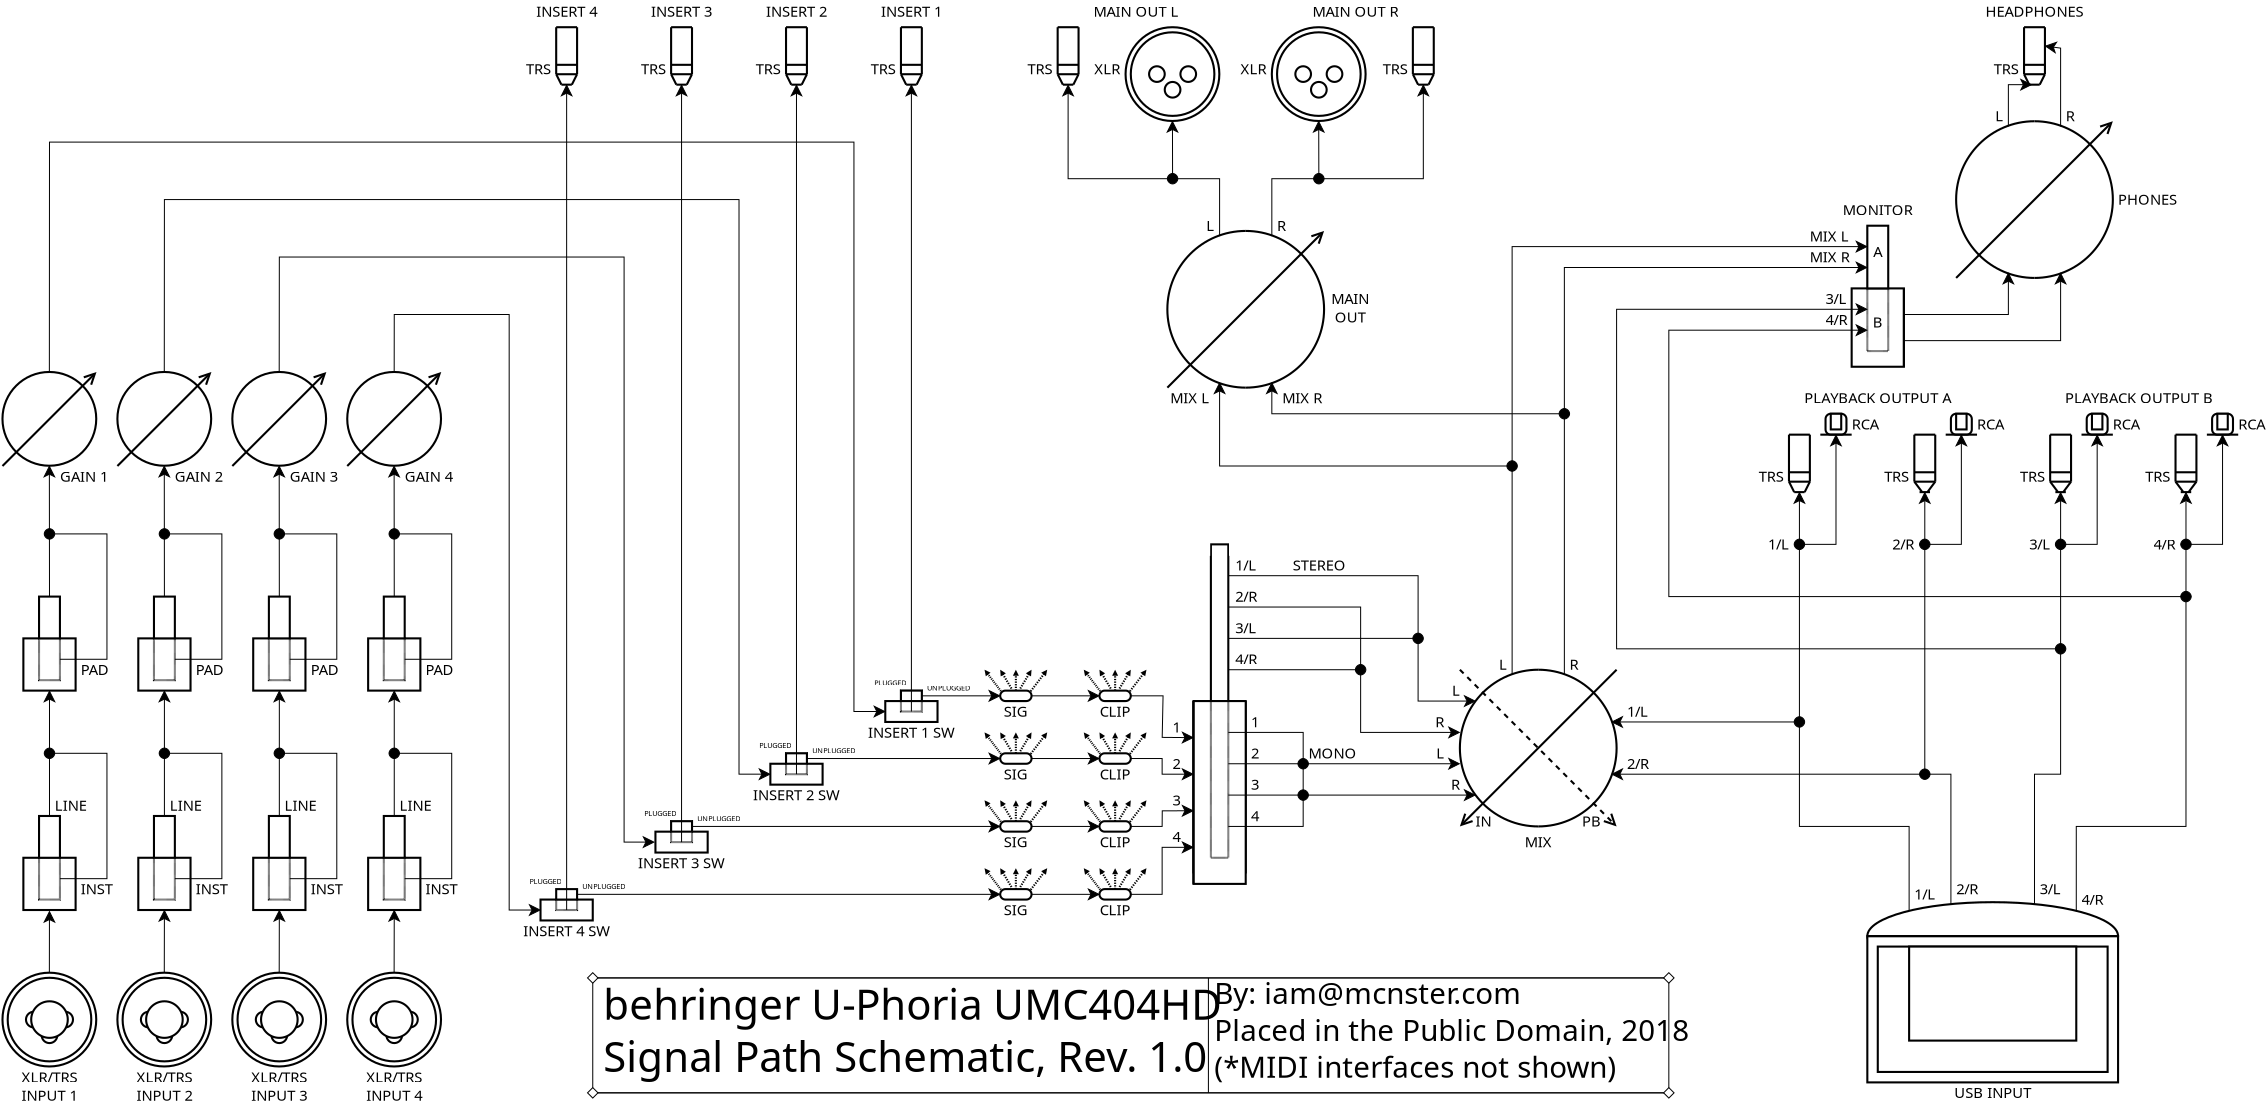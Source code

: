 <?xml version="1.0" encoding="UTF-8"?>
<dia:diagram xmlns:dia="http://www.lysator.liu.se/~alla/dia/">
  <dia:layer name="Background" visible="true" active="true">
    <dia:object type="Standard - Box" version="0" id="O0">
      <dia:attribute name="obj_pos">
        <dia:point val="113,23"/>
      </dia:attribute>
      <dia:attribute name="obj_bb">
        <dia:rectangle val="112.95,22.95;319.05,45.05"/>
      </dia:attribute>
      <dia:attribute name="elem_corner">
        <dia:point val="113,23"/>
      </dia:attribute>
      <dia:attribute name="elem_width">
        <dia:real val="206"/>
      </dia:attribute>
      <dia:attribute name="elem_height">
        <dia:real val="22"/>
      </dia:attribute>
      <dia:attribute name="show_background">
        <dia:boolean val="true"/>
      </dia:attribute>
    </dia:object>
    <dia:object type="Standard - Line" version="0" id="O1">
      <dia:attribute name="obj_pos">
        <dia:point val="112,45"/>
      </dia:attribute>
      <dia:attribute name="obj_bb">
        <dia:rectangle val="111.929,43.929;320.071,46.071"/>
      </dia:attribute>
      <dia:attribute name="conn_endpoints">
        <dia:point val="112,45"/>
        <dia:point val="320,45"/>
      </dia:attribute>
      <dia:attribute name="numcp">
        <dia:int val="6"/>
      </dia:attribute>
      <dia:attribute name="start_arrow">
        <dia:enum val="4"/>
      </dia:attribute>
      <dia:attribute name="start_arrow_length">
        <dia:real val="2"/>
      </dia:attribute>
      <dia:attribute name="start_arrow_width">
        <dia:real val="2"/>
      </dia:attribute>
      <dia:attribute name="end_arrow">
        <dia:enum val="4"/>
      </dia:attribute>
      <dia:attribute name="end_arrow_length">
        <dia:real val="2"/>
      </dia:attribute>
      <dia:attribute name="end_arrow_width">
        <dia:real val="2"/>
      </dia:attribute>
    </dia:object>
    <dia:object type="Standard - Line" version="0" id="O2">
      <dia:attribute name="obj_pos">
        <dia:point val="112,23"/>
      </dia:attribute>
      <dia:attribute name="obj_bb">
        <dia:rectangle val="111.929,21.929;320.071,24.071"/>
      </dia:attribute>
      <dia:attribute name="conn_endpoints">
        <dia:point val="112,23"/>
        <dia:point val="320,23"/>
      </dia:attribute>
      <dia:attribute name="numcp">
        <dia:int val="6"/>
      </dia:attribute>
      <dia:attribute name="start_arrow">
        <dia:enum val="4"/>
      </dia:attribute>
      <dia:attribute name="start_arrow_length">
        <dia:real val="2"/>
      </dia:attribute>
      <dia:attribute name="start_arrow_width">
        <dia:real val="2"/>
      </dia:attribute>
      <dia:attribute name="end_arrow">
        <dia:enum val="4"/>
      </dia:attribute>
      <dia:attribute name="end_arrow_length">
        <dia:real val="2"/>
      </dia:attribute>
      <dia:attribute name="end_arrow_width">
        <dia:real val="2"/>
      </dia:attribute>
    </dia:object>
    <dia:object type="Standard - Line" version="0" id="O3">
      <dia:attribute name="obj_pos">
        <dia:point val="230.857,23"/>
      </dia:attribute>
      <dia:attribute name="obj_bb">
        <dia:rectangle val="230.807,22.95;230.907,45.05"/>
      </dia:attribute>
      <dia:attribute name="conn_endpoints">
        <dia:point val="230.857,23"/>
        <dia:point val="230.857,45"/>
      </dia:attribute>
      <dia:attribute name="numcp">
        <dia:int val="1"/>
      </dia:attribute>
      <dia:connections>
        <dia:connection handle="0" to="O2" connection="3"/>
        <dia:connection handle="1" to="O1" connection="3"/>
      </dia:connections>
    </dia:object>
    <dia:object type="Standard - PolyLine" version="0" id="O4">
      <dia:attribute name="obj_pos">
        <dia:point val="74.975,-84.025"/>
      </dia:attribute>
      <dia:attribute name="obj_bb">
        <dia:rectangle val="74.936,-104.05;103.112,11.112"/>
      </dia:attribute>
      <dia:attribute name="poly_points">
        <dia:point val="74.975,-84.025"/>
        <dia:point val="75,-104"/>
        <dia:point val="97,-104"/>
        <dia:point val="97,10"/>
        <dia:point val="103,10"/>
      </dia:attribute>
      <dia:attribute name="end_arrow">
        <dia:enum val="22"/>
      </dia:attribute>
      <dia:attribute name="end_arrow_length">
        <dia:real val="2"/>
      </dia:attribute>
      <dia:attribute name="end_arrow_width">
        <dia:real val="2"/>
      </dia:attribute>
      <dia:connections>
        <dia:connection handle="0" to="O428" connection="8"/>
        <dia:connection handle="4" to="O123" connection="3"/>
      </dia:connections>
    </dia:object>
    <dia:object type="Standard - PolyLine" version="0" id="O5">
      <dia:attribute name="obj_pos">
        <dia:point val="52.975,-93"/>
      </dia:attribute>
      <dia:attribute name="obj_bb">
        <dia:rectangle val="52.925,-115.05;130.112,-1.888"/>
      </dia:attribute>
      <dia:attribute name="poly_points">
        <dia:point val="52.975,-93"/>
        <dia:point val="53,-115"/>
        <dia:point val="119,-115"/>
        <dia:point val="119,-3"/>
        <dia:point val="130,-3"/>
      </dia:attribute>
      <dia:attribute name="end_arrow">
        <dia:enum val="22"/>
      </dia:attribute>
      <dia:attribute name="end_arrow_length">
        <dia:real val="2"/>
      </dia:attribute>
      <dia:attribute name="end_arrow_width">
        <dia:real val="2"/>
      </dia:attribute>
      <dia:connections>
        <dia:connection handle="0" to="O425" connection="1"/>
        <dia:connection handle="4" to="O99" connection="8"/>
      </dia:connections>
    </dia:object>
    <dia:object type="Standard - PolyLine" version="0" id="O6">
      <dia:attribute name="obj_pos">
        <dia:point val="30.975,-93"/>
      </dia:attribute>
      <dia:attribute name="obj_bb">
        <dia:rectangle val="30.925,-126.05;147.112,-14.888"/>
      </dia:attribute>
      <dia:attribute name="poly_points">
        <dia:point val="30.975,-93"/>
        <dia:point val="31,-126"/>
        <dia:point val="141,-126"/>
        <dia:point val="141,-16"/>
        <dia:point val="147,-16"/>
      </dia:attribute>
      <dia:attribute name="end_arrow">
        <dia:enum val="22"/>
      </dia:attribute>
      <dia:attribute name="end_arrow_length">
        <dia:real val="2"/>
      </dia:attribute>
      <dia:attribute name="end_arrow_width">
        <dia:real val="2"/>
      </dia:attribute>
      <dia:connections>
        <dia:connection handle="0" to="O422" connection="1"/>
        <dia:connection handle="4" to="O53" connection="3"/>
      </dia:connections>
    </dia:object>
    <dia:object type="Standard - PolyLine" version="0" id="O7">
      <dia:attribute name="obj_pos">
        <dia:point val="8.975,-93"/>
      </dia:attribute>
      <dia:attribute name="obj_bb">
        <dia:rectangle val="8.925,-137.05;169.112,-26.888"/>
      </dia:attribute>
      <dia:attribute name="poly_points">
        <dia:point val="8.975,-93"/>
        <dia:point val="9,-137"/>
        <dia:point val="163,-137"/>
        <dia:point val="163,-28"/>
        <dia:point val="169,-28"/>
      </dia:attribute>
      <dia:attribute name="end_arrow">
        <dia:enum val="22"/>
      </dia:attribute>
      <dia:attribute name="end_arrow_length">
        <dia:real val="2"/>
      </dia:attribute>
      <dia:attribute name="end_arrow_width">
        <dia:real val="2"/>
      </dia:attribute>
      <dia:connections>
        <dia:connection handle="0" to="O419" connection="1"/>
        <dia:connection handle="4" to="O77" connection="3"/>
      </dia:connections>
    </dia:object>
    <dia:object type="Standard - PolyLine" version="0" id="O8">
      <dia:attribute name="obj_pos">
        <dia:point val="345,-26"/>
      </dia:attribute>
      <dia:attribute name="obj_bb">
        <dia:rectangle val="307.888,-27.112;345.071,-24.888"/>
      </dia:attribute>
      <dia:attribute name="poly_points">
        <dia:point val="345,-26"/>
        <dia:point val="308,-26"/>
      </dia:attribute>
      <dia:attribute name="start_arrow">
        <dia:enum val="8"/>
      </dia:attribute>
      <dia:attribute name="start_arrow_length">
        <dia:real val="2"/>
      </dia:attribute>
      <dia:attribute name="start_arrow_width">
        <dia:real val="2"/>
      </dia:attribute>
      <dia:attribute name="end_arrow">
        <dia:enum val="22"/>
      </dia:attribute>
      <dia:attribute name="end_arrow_length">
        <dia:real val="2"/>
      </dia:attribute>
      <dia:attribute name="end_arrow_width">
        <dia:real val="2"/>
      </dia:attribute>
    </dia:object>
    <dia:object type="Standard - PolyLine" version="0" id="O9">
      <dia:attribute name="obj_pos">
        <dia:point val="369,-16"/>
      </dia:attribute>
      <dia:attribute name="obj_bb">
        <dia:rectangle val="307.888,-17.112;369.071,-14.888"/>
      </dia:attribute>
      <dia:attribute name="poly_points">
        <dia:point val="369,-16"/>
        <dia:point val="308,-16"/>
      </dia:attribute>
      <dia:attribute name="start_arrow">
        <dia:enum val="8"/>
      </dia:attribute>
      <dia:attribute name="start_arrow_length">
        <dia:real val="2"/>
      </dia:attribute>
      <dia:attribute name="start_arrow_width">
        <dia:real val="2"/>
      </dia:attribute>
      <dia:attribute name="end_arrow">
        <dia:enum val="22"/>
      </dia:attribute>
      <dia:attribute name="end_arrow_length">
        <dia:real val="2"/>
      </dia:attribute>
      <dia:attribute name="end_arrow_width">
        <dia:real val="2"/>
      </dia:attribute>
    </dia:object>
    <dia:object type="Standard - PolyLine" version="0" id="O10">
      <dia:attribute name="obj_pos">
        <dia:point val="364,-104"/>
      </dia:attribute>
      <dia:attribute name="obj_bb">
        <dia:rectangle val="363.95,-112.112;385.112,-103.95"/>
      </dia:attribute>
      <dia:attribute name="poly_points">
        <dia:point val="364,-104"/>
        <dia:point val="384,-104"/>
        <dia:point val="384,-112"/>
      </dia:attribute>
      <dia:attribute name="end_arrow">
        <dia:enum val="22"/>
      </dia:attribute>
      <dia:attribute name="end_arrow_length">
        <dia:real val="2"/>
      </dia:attribute>
      <dia:attribute name="end_arrow_width">
        <dia:real val="2"/>
      </dia:attribute>
      <dia:connections>
        <dia:connection handle="0" to="O16" connection="0"/>
      </dia:connections>
    </dia:object>
    <dia:object type="Standard - PolyLine" version="0" id="O11">
      <dia:attribute name="obj_pos">
        <dia:point val="364,-99"/>
      </dia:attribute>
      <dia:attribute name="obj_bb">
        <dia:rectangle val="363.95,-112.112;395.112,-98.95"/>
      </dia:attribute>
      <dia:attribute name="poly_points">
        <dia:point val="364,-99"/>
        <dia:point val="394,-99"/>
        <dia:point val="394,-112"/>
      </dia:attribute>
      <dia:attribute name="end_arrow">
        <dia:enum val="22"/>
      </dia:attribute>
      <dia:attribute name="end_arrow_length">
        <dia:real val="2"/>
      </dia:attribute>
      <dia:attribute name="end_arrow_width">
        <dia:real val="2"/>
      </dia:attribute>
      <dia:connections>
        <dia:connection handle="0" to="O16" connection="1"/>
      </dia:connections>
    </dia:object>
    <dia:object type="Standard - Box" version="0" id="O12">
      <dia:attribute name="obj_pos">
        <dia:point val="354,-109"/>
      </dia:attribute>
      <dia:attribute name="obj_bb">
        <dia:rectangle val="353.8,-109.2;364.2,-93.8"/>
      </dia:attribute>
      <dia:attribute name="elem_corner">
        <dia:point val="354,-109"/>
      </dia:attribute>
      <dia:attribute name="elem_width">
        <dia:real val="10"/>
      </dia:attribute>
      <dia:attribute name="elem_height">
        <dia:real val="15"/>
      </dia:attribute>
      <dia:attribute name="border_width">
        <dia:real val="0.4"/>
      </dia:attribute>
      <dia:attribute name="show_background">
        <dia:boolean val="true"/>
      </dia:attribute>
    </dia:object>
    <dia:object type="Standard - Box" version="0" id="O13">
      <dia:attribute name="obj_pos">
        <dia:point val="357,-121"/>
      </dia:attribute>
      <dia:attribute name="obj_bb">
        <dia:rectangle val="356.8,-121.2;361.2,-108.8"/>
      </dia:attribute>
      <dia:attribute name="elem_corner">
        <dia:point val="357,-121"/>
      </dia:attribute>
      <dia:attribute name="elem_width">
        <dia:real val="4"/>
      </dia:attribute>
      <dia:attribute name="elem_height">
        <dia:real val="12"/>
      </dia:attribute>
      <dia:attribute name="border_width">
        <dia:real val="0.4"/>
      </dia:attribute>
      <dia:attribute name="show_background">
        <dia:boolean val="true"/>
      </dia:attribute>
    </dia:object>
    <dia:object type="Standard - Line" version="0" id="O14">
      <dia:attribute name="obj_pos">
        <dia:point val="357,-121"/>
      </dia:attribute>
      <dia:attribute name="obj_bb">
        <dia:rectangle val="356.95,-121.05;357.05,-108.95"/>
      </dia:attribute>
      <dia:attribute name="conn_endpoints">
        <dia:point val="357,-121"/>
        <dia:point val="357,-109"/>
      </dia:attribute>
      <dia:attribute name="numcp">
        <dia:int val="2"/>
      </dia:attribute>
      <dia:connections>
        <dia:connection handle="0" to="O13" connection="0"/>
        <dia:connection handle="1" to="O13" connection="5"/>
      </dia:connections>
    </dia:object>
    <dia:object type="Standard - Line" version="0" id="O15">
      <dia:attribute name="obj_pos">
        <dia:point val="357,-109"/>
      </dia:attribute>
      <dia:attribute name="obj_bb">
        <dia:rectangle val="356.8,-109.2;357.2,-96.8"/>
      </dia:attribute>
      <dia:attribute name="conn_endpoints">
        <dia:point val="357,-109"/>
        <dia:point val="357,-97"/>
      </dia:attribute>
      <dia:attribute name="numcp">
        <dia:int val="2"/>
      </dia:attribute>
      <dia:attribute name="line_width">
        <dia:real val="0.4"/>
      </dia:attribute>
      <dia:attribute name="line_style">
        <dia:enum val="4"/>
      </dia:attribute>
      <dia:connections>
        <dia:connection handle="0" to="O13" connection="5"/>
      </dia:connections>
    </dia:object>
    <dia:object type="Standard - Line" version="0" id="O16">
      <dia:attribute name="obj_pos">
        <dia:point val="364,-109"/>
      </dia:attribute>
      <dia:attribute name="obj_bb">
        <dia:rectangle val="363.8,-109.2;364.2,-93.8"/>
      </dia:attribute>
      <dia:attribute name="conn_endpoints">
        <dia:point val="364,-109"/>
        <dia:point val="364,-94"/>
      </dia:attribute>
      <dia:attribute name="numcp">
        <dia:int val="2"/>
      </dia:attribute>
      <dia:attribute name="line_width">
        <dia:real val="0.4"/>
      </dia:attribute>
      <dia:connections>
        <dia:connection handle="0" to="O12" connection="2"/>
        <dia:connection handle="1" to="O12" connection="7"/>
      </dia:connections>
    </dia:object>
    <dia:object type="Standard - PolyLine" version="0" id="O17">
      <dia:attribute name="obj_pos">
        <dia:point val="395,-40"/>
      </dia:attribute>
      <dia:attribute name="obj_bb">
        <dia:rectangle val="308.95,-106.112;395.071,-38.929"/>
      </dia:attribute>
      <dia:attribute name="poly_points">
        <dia:point val="395,-40"/>
        <dia:point val="309,-40"/>
        <dia:point val="309,-105"/>
        <dia:point val="357,-105"/>
      </dia:attribute>
      <dia:attribute name="start_arrow">
        <dia:enum val="8"/>
      </dia:attribute>
      <dia:attribute name="start_arrow_length">
        <dia:real val="2"/>
      </dia:attribute>
      <dia:attribute name="start_arrow_width">
        <dia:real val="2"/>
      </dia:attribute>
      <dia:attribute name="end_arrow">
        <dia:enum val="22"/>
      </dia:attribute>
      <dia:attribute name="end_arrow_length">
        <dia:real val="2"/>
      </dia:attribute>
      <dia:attribute name="end_arrow_width">
        <dia:real val="2"/>
      </dia:attribute>
      <dia:connections>
        <dia:connection handle="3" to="O15" connection="0"/>
      </dia:connections>
    </dia:object>
    <dia:object type="Standard - PolyLine" version="0" id="O18">
      <dia:attribute name="obj_pos">
        <dia:point val="419,-50"/>
      </dia:attribute>
      <dia:attribute name="obj_bb">
        <dia:rectangle val="318.95,-102.112;419.071,-48.929"/>
      </dia:attribute>
      <dia:attribute name="poly_points">
        <dia:point val="419,-50"/>
        <dia:point val="319,-50"/>
        <dia:point val="319,-101"/>
        <dia:point val="357,-101"/>
      </dia:attribute>
      <dia:attribute name="start_arrow">
        <dia:enum val="8"/>
      </dia:attribute>
      <dia:attribute name="start_arrow_length">
        <dia:real val="2"/>
      </dia:attribute>
      <dia:attribute name="start_arrow_width">
        <dia:real val="2"/>
      </dia:attribute>
      <dia:attribute name="end_arrow">
        <dia:enum val="22"/>
      </dia:attribute>
      <dia:attribute name="end_arrow_length">
        <dia:real val="2"/>
      </dia:attribute>
      <dia:attribute name="end_arrow_width">
        <dia:real val="2"/>
      </dia:attribute>
      <dia:connections>
        <dia:connection handle="3" to="O15" connection="1"/>
      </dia:connections>
    </dia:object>
    <dia:group>
      <dia:object type="Standard - Arc" version="0" id="O19">
        <dia:attribute name="obj_pos">
          <dia:point val="389,-111"/>
        </dia:attribute>
        <dia:attribute name="obj_bb">
          <dia:rectangle val="373.8,-141.2;389.2,-110.8"/>
        </dia:attribute>
        <dia:attribute name="conn_endpoints">
          <dia:point val="389,-111"/>
          <dia:point val="389,-141"/>
        </dia:attribute>
        <dia:attribute name="curve_distance">
          <dia:real val="-15"/>
        </dia:attribute>
        <dia:attribute name="line_width">
          <dia:real val="0.4"/>
        </dia:attribute>
      </dia:object>
      <dia:object type="Standard - Arc" version="0" id="O20">
        <dia:attribute name="obj_pos">
          <dia:point val="389,-141"/>
        </dia:attribute>
        <dia:attribute name="obj_bb">
          <dia:rectangle val="388.8,-141.2;404.2,-110.8"/>
        </dia:attribute>
        <dia:attribute name="conn_endpoints">
          <dia:point val="389,-141"/>
          <dia:point val="389,-111"/>
        </dia:attribute>
        <dia:attribute name="curve_distance">
          <dia:real val="-15"/>
        </dia:attribute>
        <dia:attribute name="line_width">
          <dia:real val="0.4"/>
        </dia:attribute>
      </dia:object>
      <dia:object type="Standard - Line" version="0" id="O21">
        <dia:attribute name="obj_pos">
          <dia:point val="404,-141"/>
        </dia:attribute>
        <dia:attribute name="obj_bb">
          <dia:rectangle val="373.717,-141.283;404.283,-110.717"/>
        </dia:attribute>
        <dia:attribute name="conn_endpoints">
          <dia:point val="404,-141"/>
          <dia:point val="374,-111"/>
        </dia:attribute>
        <dia:attribute name="numcp">
          <dia:int val="1"/>
        </dia:attribute>
        <dia:attribute name="line_width">
          <dia:real val="0.4"/>
        </dia:attribute>
        <dia:attribute name="start_arrow">
          <dia:enum val="1"/>
        </dia:attribute>
        <dia:attribute name="start_arrow_length">
          <dia:real val="2"/>
        </dia:attribute>
        <dia:attribute name="start_arrow_width">
          <dia:real val="2"/>
        </dia:attribute>
      </dia:object>
    </dia:group>
    <dia:object type="Standard - Text" version="1" id="O22">
      <dia:attribute name="obj_pos">
        <dia:point val="405,-125"/>
      </dia:attribute>
      <dia:attribute name="obj_bb">
        <dia:rectangle val="405,-127.555;416.918,-124.4"/>
      </dia:attribute>
      <dia:attribute name="text">
        <dia:composite type="text">
          <dia:attribute name="string">
            <dia:string>#PHONES#</dia:string>
          </dia:attribute>
          <dia:attribute name="font">
            <dia:font family="sans" style="0" name="Helvetica"/>
          </dia:attribute>
          <dia:attribute name="height">
            <dia:real val="3.528"/>
          </dia:attribute>
          <dia:attribute name="pos">
            <dia:point val="405,-125"/>
          </dia:attribute>
          <dia:attribute name="color">
            <dia:color val="#000000"/>
          </dia:attribute>
          <dia:attribute name="alignment">
            <dia:enum val="0"/>
          </dia:attribute>
        </dia:composite>
      </dia:attribute>
      <dia:attribute name="valign">
        <dia:enum val="3"/>
      </dia:attribute>
    </dia:object>
    <dia:group>
      <dia:object type="Standard - Line" version="0" id="O23">
        <dia:attribute name="obj_pos">
          <dia:point val="388,-148"/>
        </dia:attribute>
        <dia:attribute name="obj_bb">
          <dia:rectangle val="387.8,-148.2;390.2,-147.8"/>
        </dia:attribute>
        <dia:attribute name="conn_endpoints">
          <dia:point val="388,-148"/>
          <dia:point val="390,-148"/>
        </dia:attribute>
        <dia:attribute name="numcp">
          <dia:int val="3"/>
        </dia:attribute>
        <dia:attribute name="line_width">
          <dia:real val="0.4"/>
        </dia:attribute>
      </dia:object>
      <dia:object type="Standard - Line" version="0" id="O24">
        <dia:attribute name="obj_pos">
          <dia:point val="387,-159"/>
        </dia:attribute>
        <dia:attribute name="obj_bb">
          <dia:rectangle val="386.8,-159.2;387.2,-149.8"/>
        </dia:attribute>
        <dia:attribute name="conn_endpoints">
          <dia:point val="387,-159"/>
          <dia:point val="387,-150"/>
        </dia:attribute>
        <dia:attribute name="numcp">
          <dia:int val="4"/>
        </dia:attribute>
        <dia:attribute name="line_width">
          <dia:real val="0.4"/>
        </dia:attribute>
      </dia:object>
      <dia:object type="Standard - Line" version="0" id="O25">
        <dia:attribute name="obj_pos">
          <dia:point val="387,-150"/>
        </dia:attribute>
        <dia:attribute name="obj_bb">
          <dia:rectangle val="386.732,-150.268;388.268,-147.732"/>
        </dia:attribute>
        <dia:attribute name="conn_endpoints">
          <dia:point val="387,-150"/>
          <dia:point val="388,-148"/>
        </dia:attribute>
        <dia:attribute name="numcp">
          <dia:int val="1"/>
        </dia:attribute>
        <dia:attribute name="line_width">
          <dia:real val="0.4"/>
        </dia:attribute>
      </dia:object>
      <dia:object type="Standard - Line" version="0" id="O26">
        <dia:attribute name="obj_pos">
          <dia:point val="391,-159"/>
        </dia:attribute>
        <dia:attribute name="obj_bb">
          <dia:rectangle val="390.8,-159.2;391.2,-149.8"/>
        </dia:attribute>
        <dia:attribute name="conn_endpoints">
          <dia:point val="391,-159"/>
          <dia:point val="391,-150"/>
        </dia:attribute>
        <dia:attribute name="numcp">
          <dia:int val="4"/>
        </dia:attribute>
        <dia:attribute name="line_width">
          <dia:real val="0.4"/>
        </dia:attribute>
      </dia:object>
      <dia:object type="Standard - Line" version="0" id="O27">
        <dia:attribute name="obj_pos">
          <dia:point val="391,-150"/>
        </dia:attribute>
        <dia:attribute name="obj_bb">
          <dia:rectangle val="389.732,-150.268;391.268,-147.732"/>
        </dia:attribute>
        <dia:attribute name="conn_endpoints">
          <dia:point val="391,-150"/>
          <dia:point val="390,-148"/>
        </dia:attribute>
        <dia:attribute name="numcp">
          <dia:int val="1"/>
        </dia:attribute>
        <dia:attribute name="line_width">
          <dia:real val="0.4"/>
        </dia:attribute>
      </dia:object>
      <dia:object type="Standard - Line" version="0" id="O28">
        <dia:attribute name="obj_pos">
          <dia:point val="387,-150"/>
        </dia:attribute>
        <dia:attribute name="obj_bb">
          <dia:rectangle val="386.8,-150.2;391.2,-149.8"/>
        </dia:attribute>
        <dia:attribute name="conn_endpoints">
          <dia:point val="387,-150"/>
          <dia:point val="391,-150"/>
        </dia:attribute>
        <dia:attribute name="numcp">
          <dia:int val="1"/>
        </dia:attribute>
        <dia:attribute name="line_width">
          <dia:real val="0.4"/>
        </dia:attribute>
      </dia:object>
      <dia:object type="Standard - Line" version="0" id="O29">
        <dia:attribute name="obj_pos">
          <dia:point val="391,-151.8"/>
        </dia:attribute>
        <dia:attribute name="obj_bb">
          <dia:rectangle val="386.8,-152;391.2,-151.6"/>
        </dia:attribute>
        <dia:attribute name="conn_endpoints">
          <dia:point val="391,-151.8"/>
          <dia:point val="387,-151.8"/>
        </dia:attribute>
        <dia:attribute name="numcp">
          <dia:int val="1"/>
        </dia:attribute>
        <dia:attribute name="line_width">
          <dia:real val="0.4"/>
        </dia:attribute>
        <dia:connections>
          <dia:connection handle="0" to="O26" connection="3"/>
          <dia:connection handle="1" to="O24" connection="3"/>
        </dia:connections>
      </dia:object>
      <dia:object type="Standard - Line" version="0" id="O30">
        <dia:attribute name="obj_pos">
          <dia:point val="387,-159"/>
        </dia:attribute>
        <dia:attribute name="obj_bb">
          <dia:rectangle val="386.8,-159.2;391.2,-158.8"/>
        </dia:attribute>
        <dia:attribute name="conn_endpoints">
          <dia:point val="387,-159"/>
          <dia:point val="391,-159"/>
        </dia:attribute>
        <dia:attribute name="numcp">
          <dia:int val="1"/>
        </dia:attribute>
        <dia:attribute name="line_width">
          <dia:real val="0.4"/>
        </dia:attribute>
      </dia:object>
      <dia:object type="Standard - Text" version="1" id="O31">
        <dia:attribute name="obj_pos">
          <dia:point val="386,-150"/>
        </dia:attribute>
        <dia:attribute name="obj_bb">
          <dia:rectangle val="380.355,-152.555;386,-149.4"/>
        </dia:attribute>
        <dia:attribute name="text">
          <dia:composite type="text">
            <dia:attribute name="string">
              <dia:string>#TRS#</dia:string>
            </dia:attribute>
            <dia:attribute name="font">
              <dia:font family="sans" style="0" name="Helvetica"/>
            </dia:attribute>
            <dia:attribute name="height">
              <dia:real val="3.528"/>
            </dia:attribute>
            <dia:attribute name="pos">
              <dia:point val="386,-150"/>
            </dia:attribute>
            <dia:attribute name="color">
              <dia:color val="#000000"/>
            </dia:attribute>
            <dia:attribute name="alignment">
              <dia:enum val="2"/>
            </dia:attribute>
          </dia:composite>
        </dia:attribute>
        <dia:attribute name="valign">
          <dia:enum val="3"/>
        </dia:attribute>
      </dia:object>
    </dia:group>
    <dia:object type="Standard - Text" version="1" id="O32">
      <dia:attribute name="obj_pos">
        <dia:point val="389,-161"/>
      </dia:attribute>
      <dia:attribute name="obj_bb">
        <dia:rectangle val="379.121,-163.555;398.879,-160.4"/>
      </dia:attribute>
      <dia:attribute name="text">
        <dia:composite type="text">
          <dia:attribute name="string">
            <dia:string>#HEADPHONES#</dia:string>
          </dia:attribute>
          <dia:attribute name="font">
            <dia:font family="sans" style="0" name="Helvetica"/>
          </dia:attribute>
          <dia:attribute name="height">
            <dia:real val="3.528"/>
          </dia:attribute>
          <dia:attribute name="pos">
            <dia:point val="389,-161"/>
          </dia:attribute>
          <dia:attribute name="color">
            <dia:color val="#000000"/>
          </dia:attribute>
          <dia:attribute name="alignment">
            <dia:enum val="1"/>
          </dia:attribute>
        </dia:composite>
      </dia:attribute>
      <dia:attribute name="valign">
        <dia:enum val="3"/>
      </dia:attribute>
    </dia:object>
    <dia:object type="Standard - PolyLine" version="0" id="O33">
      <dia:attribute name="obj_pos">
        <dia:point val="384,-140"/>
      </dia:attribute>
      <dia:attribute name="obj_bb">
        <dia:rectangle val="383.95,-149.112;388.612,-139.95"/>
      </dia:attribute>
      <dia:attribute name="poly_points">
        <dia:point val="384,-140"/>
        <dia:point val="384,-148"/>
        <dia:point val="388.5,-148"/>
      </dia:attribute>
      <dia:attribute name="end_arrow">
        <dia:enum val="22"/>
      </dia:attribute>
      <dia:attribute name="end_arrow_length">
        <dia:real val="2"/>
      </dia:attribute>
      <dia:attribute name="end_arrow_width">
        <dia:real val="2"/>
      </dia:attribute>
      <dia:connections>
        <dia:connection handle="2" to="O23" connection="0"/>
      </dia:connections>
    </dia:object>
    <dia:object type="Standard - PolyLine" version="0" id="O34">
      <dia:attribute name="obj_pos">
        <dia:point val="394,-140"/>
      </dia:attribute>
      <dia:attribute name="obj_bb">
        <dia:rectangle val="390.889,-156.223;394.05,-139.95"/>
      </dia:attribute>
      <dia:attribute name="poly_points">
        <dia:point val="394,-140"/>
        <dia:point val="394,-155"/>
        <dia:point val="391,-155.4"/>
      </dia:attribute>
      <dia:attribute name="end_arrow">
        <dia:enum val="22"/>
      </dia:attribute>
      <dia:attribute name="end_arrow_length">
        <dia:real val="2"/>
      </dia:attribute>
      <dia:attribute name="end_arrow_width">
        <dia:real val="2"/>
      </dia:attribute>
      <dia:connections>
        <dia:connection handle="2" to="O26" connection="1"/>
      </dia:connections>
    </dia:object>
    <dia:object type="Standard - Text" version="1" id="O35">
      <dia:attribute name="obj_pos">
        <dia:point val="349,-106"/>
      </dia:attribute>
      <dia:attribute name="obj_bb">
        <dia:rectangle val="349,-108.555;352.925,-105.4"/>
      </dia:attribute>
      <dia:attribute name="text">
        <dia:composite type="text">
          <dia:attribute name="string">
            <dia:string>#3/L#</dia:string>
          </dia:attribute>
          <dia:attribute name="font">
            <dia:font family="sans" style="0" name="Helvetica"/>
          </dia:attribute>
          <dia:attribute name="height">
            <dia:real val="3.528"/>
          </dia:attribute>
          <dia:attribute name="pos">
            <dia:point val="349,-106"/>
          </dia:attribute>
          <dia:attribute name="color">
            <dia:color val="#000000"/>
          </dia:attribute>
          <dia:attribute name="alignment">
            <dia:enum val="0"/>
          </dia:attribute>
        </dia:composite>
      </dia:attribute>
      <dia:attribute name="valign">
        <dia:enum val="3"/>
      </dia:attribute>
    </dia:object>
    <dia:object type="Standard - Text" version="1" id="O36">
      <dia:attribute name="obj_pos">
        <dia:point val="349,-102"/>
      </dia:attribute>
      <dia:attribute name="obj_bb">
        <dia:rectangle val="349,-104.555;353.392,-101.4"/>
      </dia:attribute>
      <dia:attribute name="text">
        <dia:composite type="text">
          <dia:attribute name="string">
            <dia:string>#4/R#</dia:string>
          </dia:attribute>
          <dia:attribute name="font">
            <dia:font family="sans" style="0" name="Helvetica"/>
          </dia:attribute>
          <dia:attribute name="height">
            <dia:real val="3.528"/>
          </dia:attribute>
          <dia:attribute name="pos">
            <dia:point val="349,-102"/>
          </dia:attribute>
          <dia:attribute name="color">
            <dia:color val="#000000"/>
          </dia:attribute>
          <dia:attribute name="alignment">
            <dia:enum val="0"/>
          </dia:attribute>
        </dia:composite>
      </dia:attribute>
      <dia:attribute name="valign">
        <dia:enum val="3"/>
      </dia:attribute>
    </dia:object>
    <dia:object type="Standard - Text" version="1" id="O37">
      <dia:attribute name="obj_pos">
        <dia:point val="383,-141"/>
      </dia:attribute>
      <dia:attribute name="obj_bb">
        <dia:rectangle val="381.351,-143.634;383,-140.242"/>
      </dia:attribute>
      <dia:attribute name="text">
        <dia:composite type="text">
          <dia:attribute name="string">
            <dia:string>#L#</dia:string>
          </dia:attribute>
          <dia:attribute name="font">
            <dia:font family="sans" style="0" name="Helvetica"/>
          </dia:attribute>
          <dia:attribute name="height">
            <dia:real val="3.528"/>
          </dia:attribute>
          <dia:attribute name="pos">
            <dia:point val="383,-141"/>
          </dia:attribute>
          <dia:attribute name="color">
            <dia:color val="#000000"/>
          </dia:attribute>
          <dia:attribute name="alignment">
            <dia:enum val="2"/>
          </dia:attribute>
        </dia:composite>
      </dia:attribute>
      <dia:attribute name="valign">
        <dia:enum val="3"/>
      </dia:attribute>
    </dia:object>
    <dia:object type="Standard - Text" version="1" id="O38">
      <dia:attribute name="obj_pos">
        <dia:point val="395,-141"/>
      </dia:attribute>
      <dia:attribute name="obj_bb">
        <dia:rectangle val="395,-143.555;397.038,-140.4"/>
      </dia:attribute>
      <dia:attribute name="text">
        <dia:composite type="text">
          <dia:attribute name="string">
            <dia:string>#R#</dia:string>
          </dia:attribute>
          <dia:attribute name="font">
            <dia:font family="sans" style="0" name="Helvetica"/>
          </dia:attribute>
          <dia:attribute name="height">
            <dia:real val="3.528"/>
          </dia:attribute>
          <dia:attribute name="pos">
            <dia:point val="395,-141"/>
          </dia:attribute>
          <dia:attribute name="color">
            <dia:color val="#000000"/>
          </dia:attribute>
          <dia:attribute name="alignment">
            <dia:enum val="0"/>
          </dia:attribute>
        </dia:composite>
      </dia:attribute>
      <dia:attribute name="valign">
        <dia:enum val="3"/>
      </dia:attribute>
    </dia:object>
    <dia:object type="Standard - Text" version="1" id="O39">
      <dia:attribute name="obj_pos">
        <dia:point val="346,-118"/>
      </dia:attribute>
      <dia:attribute name="obj_bb">
        <dia:rectangle val="346,-120.555;353.373,-117.4"/>
      </dia:attribute>
      <dia:attribute name="text">
        <dia:composite type="text">
          <dia:attribute name="string">
            <dia:string>#MIX L#</dia:string>
          </dia:attribute>
          <dia:attribute name="font">
            <dia:font family="sans" style="0" name="Helvetica"/>
          </dia:attribute>
          <dia:attribute name="height">
            <dia:real val="3.528"/>
          </dia:attribute>
          <dia:attribute name="pos">
            <dia:point val="346,-118"/>
          </dia:attribute>
          <dia:attribute name="color">
            <dia:color val="#000000"/>
          </dia:attribute>
          <dia:attribute name="alignment">
            <dia:enum val="0"/>
          </dia:attribute>
        </dia:composite>
      </dia:attribute>
      <dia:attribute name="valign">
        <dia:enum val="3"/>
      </dia:attribute>
    </dia:object>
    <dia:object type="Standard - Text" version="1" id="O40">
      <dia:attribute name="obj_pos">
        <dia:point val="346,-114"/>
      </dia:attribute>
      <dia:attribute name="obj_bb">
        <dia:rectangle val="346,-116.555;353.84,-113.4"/>
      </dia:attribute>
      <dia:attribute name="text">
        <dia:composite type="text">
          <dia:attribute name="string">
            <dia:string>#MIX R#</dia:string>
          </dia:attribute>
          <dia:attribute name="font">
            <dia:font family="sans" style="0" name="Helvetica"/>
          </dia:attribute>
          <dia:attribute name="height">
            <dia:real val="3.528"/>
          </dia:attribute>
          <dia:attribute name="pos">
            <dia:point val="346,-114"/>
          </dia:attribute>
          <dia:attribute name="color">
            <dia:color val="#000000"/>
          </dia:attribute>
          <dia:attribute name="alignment">
            <dia:enum val="0"/>
          </dia:attribute>
        </dia:composite>
      </dia:attribute>
      <dia:attribute name="valign">
        <dia:enum val="3"/>
      </dia:attribute>
    </dia:object>
    <dia:object type="Standard - PolyLine" version="0" id="O41">
      <dia:attribute name="obj_pos">
        <dia:point val="389,15"/>
      </dia:attribute>
      <dia:attribute name="obj_bb">
        <dia:rectangle val="388.95,-70.112;395.112,15.05"/>
      </dia:attribute>
      <dia:attribute name="poly_points">
        <dia:point val="389,15"/>
        <dia:point val="389,-16"/>
        <dia:point val="394,-16"/>
        <dia:point val="394,-70"/>
      </dia:attribute>
      <dia:attribute name="end_arrow">
        <dia:enum val="22"/>
      </dia:attribute>
      <dia:attribute name="end_arrow_length">
        <dia:real val="2"/>
      </dia:attribute>
      <dia:attribute name="end_arrow_width">
        <dia:real val="2"/>
      </dia:attribute>
      <dia:connections>
        <dia:connection handle="0" to="O353" connection="1"/>
        <dia:connection handle="3" to="O298" connection="1"/>
      </dia:connections>
    </dia:object>
    <dia:object type="Standard - PolyLine" version="0" id="O42">
      <dia:attribute name="obj_pos">
        <dia:point val="373,15"/>
      </dia:attribute>
      <dia:attribute name="obj_bb">
        <dia:rectangle val="366.888,-70.112;373.05,15.05"/>
      </dia:attribute>
      <dia:attribute name="poly_points">
        <dia:point val="373,15"/>
        <dia:point val="373,-16"/>
        <dia:point val="368,-16"/>
        <dia:point val="368,-70"/>
      </dia:attribute>
      <dia:attribute name="end_arrow">
        <dia:enum val="22"/>
      </dia:attribute>
      <dia:attribute name="end_arrow_length">
        <dia:real val="2"/>
      </dia:attribute>
      <dia:attribute name="end_arrow_width">
        <dia:real val="2"/>
      </dia:attribute>
      <dia:connections>
        <dia:connection handle="0" to="O353" connection="3"/>
        <dia:connection handle="3" to="O317" connection="1"/>
      </dia:connections>
    </dia:object>
    <dia:object type="Standard - PolyLine" version="0" id="O43">
      <dia:attribute name="obj_pos">
        <dia:point val="365,15"/>
      </dia:attribute>
      <dia:attribute name="obj_bb">
        <dia:rectangle val="342.888,-70.112;365.05,15.05"/>
      </dia:attribute>
      <dia:attribute name="poly_points">
        <dia:point val="365,15"/>
        <dia:point val="365,-6"/>
        <dia:point val="344,-6"/>
        <dia:point val="344,-70"/>
      </dia:attribute>
      <dia:attribute name="end_arrow">
        <dia:enum val="22"/>
      </dia:attribute>
      <dia:attribute name="end_arrow_length">
        <dia:real val="2"/>
      </dia:attribute>
      <dia:attribute name="end_arrow_width">
        <dia:real val="2"/>
      </dia:attribute>
      <dia:connections>
        <dia:connection handle="0" to="O353" connection="4"/>
        <dia:connection handle="3" to="O332" connection="1"/>
      </dia:connections>
    </dia:object>
    <dia:object type="Standard - PolyLine" version="0" id="O44">
      <dia:attribute name="obj_pos">
        <dia:point val="397,15"/>
      </dia:attribute>
      <dia:attribute name="obj_bb">
        <dia:rectangle val="396.95,-70.112;419.112,15.05"/>
      </dia:attribute>
      <dia:attribute name="poly_points">
        <dia:point val="397,15"/>
        <dia:point val="397,-6"/>
        <dia:point val="418,-6"/>
        <dia:point val="418,-70"/>
      </dia:attribute>
      <dia:attribute name="end_arrow">
        <dia:enum val="22"/>
      </dia:attribute>
      <dia:attribute name="end_arrow_length">
        <dia:real val="2"/>
      </dia:attribute>
      <dia:attribute name="end_arrow_width">
        <dia:real val="2"/>
      </dia:attribute>
      <dia:connections>
        <dia:connection handle="0" to="O353" connection="0"/>
        <dia:connection handle="3" to="O284" connection="1"/>
      </dia:connections>
    </dia:object>
    <dia:object type="Standard - Text" version="1" id="O45">
      <dia:attribute name="obj_pos">
        <dia:point val="359,-123"/>
      </dia:attribute>
      <dia:attribute name="obj_bb">
        <dia:rectangle val="352.363,-125.555;365.637,-122.4"/>
      </dia:attribute>
      <dia:attribute name="text">
        <dia:composite type="text">
          <dia:attribute name="string">
            <dia:string>#MONITOR#</dia:string>
          </dia:attribute>
          <dia:attribute name="font">
            <dia:font family="sans" style="0" name="Helvetica"/>
          </dia:attribute>
          <dia:attribute name="height">
            <dia:real val="3.528"/>
          </dia:attribute>
          <dia:attribute name="pos">
            <dia:point val="359,-123"/>
          </dia:attribute>
          <dia:attribute name="color">
            <dia:color val="#000000"/>
          </dia:attribute>
          <dia:attribute name="alignment">
            <dia:enum val="1"/>
          </dia:attribute>
        </dia:composite>
      </dia:attribute>
      <dia:attribute name="valign">
        <dia:enum val="3"/>
      </dia:attribute>
    </dia:object>
    <dia:object type="Standard - Text" version="1" id="O46">
      <dia:attribute name="obj_pos">
        <dia:point val="357,-115"/>
      </dia:attribute>
      <dia:attribute name="obj_bb">
        <dia:rectangle val="357,-115.58;357,-114.862"/>
      </dia:attribute>
      <dia:attribute name="text">
        <dia:composite type="text">
          <dia:attribute name="string">
            <dia:string>##</dia:string>
          </dia:attribute>
          <dia:attribute name="font">
            <dia:font family="sans" style="0" name="Helvetica"/>
          </dia:attribute>
          <dia:attribute name="height">
            <dia:real val="0.8"/>
          </dia:attribute>
          <dia:attribute name="pos">
            <dia:point val="357,-115"/>
          </dia:attribute>
          <dia:attribute name="color">
            <dia:color val="#000000"/>
          </dia:attribute>
          <dia:attribute name="alignment">
            <dia:enum val="0"/>
          </dia:attribute>
        </dia:composite>
      </dia:attribute>
      <dia:attribute name="valign">
        <dia:enum val="3"/>
      </dia:attribute>
      <dia:connections>
        <dia:connection handle="0" to="O13" connection="3"/>
      </dia:connections>
    </dia:object>
    <dia:object type="Standard - Text" version="1" id="O47">
      <dia:attribute name="obj_pos">
        <dia:point val="359,-101.5"/>
      </dia:attribute>
      <dia:attribute name="obj_bb">
        <dia:rectangle val="358.059,-104.055;359.941,-100.9"/>
      </dia:attribute>
      <dia:attribute name="text">
        <dia:composite type="text">
          <dia:attribute name="string">
            <dia:string>#B#</dia:string>
          </dia:attribute>
          <dia:attribute name="font">
            <dia:font family="sans" style="0" name="Helvetica"/>
          </dia:attribute>
          <dia:attribute name="height">
            <dia:real val="3.528"/>
          </dia:attribute>
          <dia:attribute name="pos">
            <dia:point val="359,-101.5"/>
          </dia:attribute>
          <dia:attribute name="color">
            <dia:color val="#000000"/>
          </dia:attribute>
          <dia:attribute name="alignment">
            <dia:enum val="1"/>
          </dia:attribute>
        </dia:composite>
      </dia:attribute>
      <dia:attribute name="valign">
        <dia:enum val="3"/>
      </dia:attribute>
      <dia:connections>
        <dia:connection handle="0" to="O12" connection="8"/>
      </dia:connections>
    </dia:object>
    <dia:object type="Standard - Text" version="1" id="O48">
      <dia:attribute name="obj_pos">
        <dia:point val="359,-115"/>
      </dia:attribute>
      <dia:attribute name="obj_bb">
        <dia:rectangle val="358.059,-117.555;359.941,-114.4"/>
      </dia:attribute>
      <dia:attribute name="text">
        <dia:composite type="text">
          <dia:attribute name="string">
            <dia:string>#A#</dia:string>
          </dia:attribute>
          <dia:attribute name="font">
            <dia:font family="sans" style="0" name="Helvetica"/>
          </dia:attribute>
          <dia:attribute name="height">
            <dia:real val="3.528"/>
          </dia:attribute>
          <dia:attribute name="pos">
            <dia:point val="359,-115"/>
          </dia:attribute>
          <dia:attribute name="color">
            <dia:color val="#000000"/>
          </dia:attribute>
          <dia:attribute name="alignment">
            <dia:enum val="1"/>
          </dia:attribute>
        </dia:composite>
      </dia:attribute>
      <dia:attribute name="valign">
        <dia:enum val="3"/>
      </dia:attribute>
      <dia:connections>
        <dia:connection handle="0" to="O13" connection="8"/>
      </dia:connections>
    </dia:object>
    <dia:group>
      <dia:object type="Standard - PolyLine" version="0" id="O49">
        <dia:attribute name="obj_pos">
          <dia:point val="228,-16"/>
        </dia:attribute>
        <dia:attribute name="obj_bb">
          <dia:rectangle val="215.95,-19.05;228.05,-14.888"/>
        </dia:attribute>
        <dia:attribute name="poly_points">
          <dia:point val="228,-16"/>
          <dia:point val="222,-16"/>
          <dia:point val="222,-19"/>
          <dia:point val="216,-19"/>
        </dia:attribute>
        <dia:attribute name="start_arrow">
          <dia:enum val="22"/>
        </dia:attribute>
        <dia:attribute name="start_arrow_length">
          <dia:real val="2"/>
        </dia:attribute>
        <dia:attribute name="start_arrow_width">
          <dia:real val="2"/>
        </dia:attribute>
      </dia:object>
      <dia:object type="Standard - PolyLine" version="0" id="O50">
        <dia:attribute name="obj_pos">
          <dia:point val="228,-9"/>
        </dia:attribute>
        <dia:attribute name="obj_bb">
          <dia:rectangle val="215.95,-10.106;228.05,-5.95"/>
        </dia:attribute>
        <dia:attribute name="poly_points">
          <dia:point val="228,-9"/>
          <dia:point val="222.024,-8.986"/>
          <dia:point val="222,-6"/>
          <dia:point val="216,-6"/>
        </dia:attribute>
        <dia:attribute name="start_arrow">
          <dia:enum val="22"/>
        </dia:attribute>
        <dia:attribute name="start_arrow_length">
          <dia:real val="2"/>
        </dia:attribute>
        <dia:attribute name="start_arrow_width">
          <dia:real val="2"/>
        </dia:attribute>
      </dia:object>
      <dia:object type="Standard - PolyLine" version="0" id="O51">
        <dia:attribute name="obj_pos">
          <dia:point val="216,-31"/>
        </dia:attribute>
        <dia:attribute name="obj_bb">
          <dia:rectangle val="215.95,-31.05;228.112,-21.905"/>
        </dia:attribute>
        <dia:attribute name="poly_points">
          <dia:point val="216,-31"/>
          <dia:point val="222.177,-30.996"/>
          <dia:point val="222.012,-23.047"/>
          <dia:point val="228,-23"/>
        </dia:attribute>
        <dia:attribute name="end_arrow">
          <dia:enum val="22"/>
        </dia:attribute>
        <dia:attribute name="end_arrow_length">
          <dia:real val="2"/>
        </dia:attribute>
        <dia:attribute name="end_arrow_width">
          <dia:real val="2"/>
        </dia:attribute>
      </dia:object>
      <dia:object type="Standard - PolyLine" version="0" id="O52">
        <dia:attribute name="obj_pos">
          <dia:point val="216,7"/>
        </dia:attribute>
        <dia:attribute name="obj_bb">
          <dia:rectangle val="215.95,-3.112;228.112,7.05"/>
        </dia:attribute>
        <dia:attribute name="poly_points">
          <dia:point val="216,7"/>
          <dia:point val="222,7"/>
          <dia:point val="222,-2"/>
          <dia:point val="228,-2"/>
        </dia:attribute>
        <dia:attribute name="end_arrow">
          <dia:enum val="22"/>
        </dia:attribute>
        <dia:attribute name="end_arrow_length">
          <dia:real val="2"/>
        </dia:attribute>
        <dia:attribute name="end_arrow_width">
          <dia:real val="2"/>
        </dia:attribute>
      </dia:object>
      <dia:group>
        <dia:object type="Standard - Box" version="0" id="O53">
          <dia:attribute name="obj_pos">
            <dia:point val="147,-18"/>
          </dia:attribute>
          <dia:attribute name="obj_bb">
            <dia:rectangle val="146.8,-18.2;157.2,-13.8"/>
          </dia:attribute>
          <dia:attribute name="elem_corner">
            <dia:point val="147,-18"/>
          </dia:attribute>
          <dia:attribute name="elem_width">
            <dia:real val="10"/>
          </dia:attribute>
          <dia:attribute name="elem_height">
            <dia:real val="4"/>
          </dia:attribute>
          <dia:attribute name="border_width">
            <dia:real val="0.4"/>
          </dia:attribute>
          <dia:attribute name="show_background">
            <dia:boolean val="true"/>
          </dia:attribute>
        </dia:object>
        <dia:object type="Standard - Box" version="0" id="O54">
          <dia:attribute name="obj_pos">
            <dia:point val="150,-20"/>
          </dia:attribute>
          <dia:attribute name="obj_bb">
            <dia:rectangle val="149.8,-20.2;154.2,-15.8"/>
          </dia:attribute>
          <dia:attribute name="elem_corner">
            <dia:point val="150,-20"/>
          </dia:attribute>
          <dia:attribute name="elem_width">
            <dia:real val="4"/>
          </dia:attribute>
          <dia:attribute name="elem_height">
            <dia:real val="4"/>
          </dia:attribute>
          <dia:attribute name="border_width">
            <dia:real val="0.4"/>
          </dia:attribute>
          <dia:attribute name="show_background">
            <dia:boolean val="true"/>
          </dia:attribute>
          <dia:attribute name="line_style">
            <dia:enum val="4"/>
          </dia:attribute>
        </dia:object>
        <dia:object type="Standard - Box" version="0" id="O55">
          <dia:attribute name="obj_pos">
            <dia:point val="150,-20"/>
          </dia:attribute>
          <dia:attribute name="obj_bb">
            <dia:rectangle val="149.8,-20.2;154.2,-17.8"/>
          </dia:attribute>
          <dia:attribute name="elem_corner">
            <dia:point val="150,-20"/>
          </dia:attribute>
          <dia:attribute name="elem_width">
            <dia:real val="4"/>
          </dia:attribute>
          <dia:attribute name="elem_height">
            <dia:real val="2"/>
          </dia:attribute>
          <dia:attribute name="border_width">
            <dia:real val="0.4"/>
          </dia:attribute>
          <dia:attribute name="show_background">
            <dia:boolean val="true"/>
          </dia:attribute>
        </dia:object>
        <dia:object type="Standard - Line" version="0" id="O56">
          <dia:attribute name="obj_pos">
            <dia:point val="154,-19"/>
          </dia:attribute>
          <dia:attribute name="obj_bb">
            <dia:rectangle val="153.95,-20.112;191.112,-17.888"/>
          </dia:attribute>
          <dia:attribute name="conn_endpoints">
            <dia:point val="154,-19"/>
            <dia:point val="191,-19"/>
          </dia:attribute>
          <dia:attribute name="numcp">
            <dia:int val="1"/>
          </dia:attribute>
          <dia:attribute name="end_arrow">
            <dia:enum val="22"/>
          </dia:attribute>
          <dia:attribute name="end_arrow_length">
            <dia:real val="2"/>
          </dia:attribute>
          <dia:attribute name="end_arrow_width">
            <dia:real val="2"/>
          </dia:attribute>
          <dia:connections>
            <dia:connection handle="0" to="O55" connection="4"/>
          </dia:connections>
        </dia:object>
        <dia:object type="Standard - Text" version="1" id="O57">
          <dia:attribute name="obj_pos">
            <dia:point val="152,-11"/>
          </dia:attribute>
          <dia:attribute name="obj_bb">
            <dia:rectangle val="143.031,-13.555;160.969,-10.4"/>
          </dia:attribute>
          <dia:attribute name="text">
            <dia:composite type="text">
              <dia:attribute name="string">
                <dia:string>#INSERT 2 SW#</dia:string>
              </dia:attribute>
              <dia:attribute name="font">
                <dia:font family="sans" style="0" name="Helvetica"/>
              </dia:attribute>
              <dia:attribute name="height">
                <dia:real val="3.528"/>
              </dia:attribute>
              <dia:attribute name="pos">
                <dia:point val="152,-11"/>
              </dia:attribute>
              <dia:attribute name="color">
                <dia:color val="#000000"/>
              </dia:attribute>
              <dia:attribute name="alignment">
                <dia:enum val="1"/>
              </dia:attribute>
            </dia:composite>
          </dia:attribute>
          <dia:attribute name="valign">
            <dia:enum val="3"/>
          </dia:attribute>
        </dia:object>
        <dia:group>
          <dia:object type="Standard - Line" version="0" id="O58">
            <dia:attribute name="obj_pos">
              <dia:point val="197,-19"/>
            </dia:attribute>
            <dia:attribute name="obj_bb">
              <dia:rectangle val="196.95,-20.112;210.112,-17.888"/>
            </dia:attribute>
            <dia:attribute name="conn_endpoints">
              <dia:point val="197,-19"/>
              <dia:point val="210,-19"/>
            </dia:attribute>
            <dia:attribute name="numcp">
              <dia:int val="1"/>
            </dia:attribute>
            <dia:attribute name="end_arrow">
              <dia:enum val="22"/>
            </dia:attribute>
            <dia:attribute name="end_arrow_length">
              <dia:real val="2"/>
            </dia:attribute>
            <dia:attribute name="end_arrow_width">
              <dia:real val="2"/>
            </dia:attribute>
          </dia:object>
          <dia:group>
            <dia:object type="Standard - Box" version="0" id="O59">
              <dia:attribute name="obj_pos">
                <dia:point val="191,-20"/>
              </dia:attribute>
              <dia:attribute name="obj_bb">
                <dia:rectangle val="190.8,-20.2;197.2,-17.8"/>
              </dia:attribute>
              <dia:attribute name="elem_corner">
                <dia:point val="191,-20"/>
              </dia:attribute>
              <dia:attribute name="elem_width">
                <dia:real val="6"/>
              </dia:attribute>
              <dia:attribute name="elem_height">
                <dia:real val="2"/>
              </dia:attribute>
              <dia:attribute name="border_width">
                <dia:real val="0.4"/>
              </dia:attribute>
              <dia:attribute name="show_background">
                <dia:boolean val="true"/>
              </dia:attribute>
              <dia:attribute name="corner_radius">
                <dia:real val="1"/>
              </dia:attribute>
            </dia:object>
            <dia:object type="Standard - Line" version="0" id="O60">
              <dia:attribute name="obj_pos">
                <dia:point val="188,-24"/>
              </dia:attribute>
              <dia:attribute name="obj_bb">
                <dia:rectangle val="187.72,-24.28;191.573,-19.427"/>
              </dia:attribute>
              <dia:attribute name="conn_endpoints">
                <dia:point val="188,-24"/>
                <dia:point val="191.293,-19.707"/>
              </dia:attribute>
              <dia:attribute name="numcp">
                <dia:int val="1"/>
              </dia:attribute>
              <dia:attribute name="line_width">
                <dia:real val="0.4"/>
              </dia:attribute>
              <dia:attribute name="line_style">
                <dia:enum val="1"/>
              </dia:attribute>
              <dia:attribute name="start_arrow">
                <dia:enum val="12"/>
              </dia:attribute>
              <dia:attribute name="start_arrow_length">
                <dia:real val="0.5"/>
              </dia:attribute>
              <dia:attribute name="start_arrow_width">
                <dia:real val="0.5"/>
              </dia:attribute>
              <dia:attribute name="dashlength">
                <dia:real val="0.2"/>
              </dia:attribute>
              <dia:connections>
                <dia:connection handle="1" to="O59" connection="0"/>
              </dia:connections>
            </dia:object>
            <dia:object type="Standard - Line" version="0" id="O61">
              <dia:attribute name="obj_pos">
                <dia:point val="191,-24"/>
              </dia:attribute>
              <dia:attribute name="obj_bb">
                <dia:rectangle val="190.726,-24.274;193.554,-19.926"/>
              </dia:attribute>
              <dia:attribute name="conn_endpoints">
                <dia:point val="191,-24"/>
                <dia:point val="193.28,-20.2"/>
              </dia:attribute>
              <dia:attribute name="numcp">
                <dia:int val="1"/>
              </dia:attribute>
              <dia:attribute name="line_width">
                <dia:real val="0.4"/>
              </dia:attribute>
              <dia:attribute name="line_style">
                <dia:enum val="1"/>
              </dia:attribute>
              <dia:attribute name="start_arrow">
                <dia:enum val="12"/>
              </dia:attribute>
              <dia:attribute name="start_arrow_length">
                <dia:real val="0.5"/>
              </dia:attribute>
              <dia:attribute name="start_arrow_width">
                <dia:real val="0.5"/>
              </dia:attribute>
              <dia:attribute name="dashlength">
                <dia:real val="0.25"/>
              </dia:attribute>
              <dia:connections>
                <dia:connection handle="1" to="O59" connection="8"/>
              </dia:connections>
            </dia:object>
            <dia:object type="Standard - Line" version="0" id="O62">
              <dia:attribute name="obj_pos">
                <dia:point val="197,-24"/>
              </dia:attribute>
              <dia:attribute name="obj_bb">
                <dia:rectangle val="194.446,-24.274;197.274,-19.926"/>
              </dia:attribute>
              <dia:attribute name="conn_endpoints">
                <dia:point val="197,-24"/>
                <dia:point val="194.72,-20.2"/>
              </dia:attribute>
              <dia:attribute name="numcp">
                <dia:int val="1"/>
              </dia:attribute>
              <dia:attribute name="line_width">
                <dia:real val="0.4"/>
              </dia:attribute>
              <dia:attribute name="line_style">
                <dia:enum val="1"/>
              </dia:attribute>
              <dia:attribute name="start_arrow">
                <dia:enum val="12"/>
              </dia:attribute>
              <dia:attribute name="start_arrow_length">
                <dia:real val="0.5"/>
              </dia:attribute>
              <dia:attribute name="start_arrow_width">
                <dia:real val="0.5"/>
              </dia:attribute>
              <dia:attribute name="dashlength">
                <dia:real val="0.25"/>
              </dia:attribute>
              <dia:connections>
                <dia:connection handle="1" to="O59" connection="8"/>
              </dia:connections>
            </dia:object>
            <dia:object type="Standard - Line" version="0" id="O63">
              <dia:attribute name="obj_pos">
                <dia:point val="200,-24"/>
              </dia:attribute>
              <dia:attribute name="obj_bb">
                <dia:rectangle val="196.427,-24.28;200.28,-19.427"/>
              </dia:attribute>
              <dia:attribute name="conn_endpoints">
                <dia:point val="200,-24"/>
                <dia:point val="196.707,-19.707"/>
              </dia:attribute>
              <dia:attribute name="numcp">
                <dia:int val="1"/>
              </dia:attribute>
              <dia:attribute name="line_width">
                <dia:real val="0.4"/>
              </dia:attribute>
              <dia:attribute name="line_style">
                <dia:enum val="1"/>
              </dia:attribute>
              <dia:attribute name="start_arrow">
                <dia:enum val="12"/>
              </dia:attribute>
              <dia:attribute name="start_arrow_length">
                <dia:real val="0.5"/>
              </dia:attribute>
              <dia:attribute name="start_arrow_width">
                <dia:real val="0.5"/>
              </dia:attribute>
              <dia:attribute name="dashlength">
                <dia:real val="0.25"/>
              </dia:attribute>
              <dia:connections>
                <dia:connection handle="1" to="O59" connection="2"/>
              </dia:connections>
            </dia:object>
            <dia:object type="Standard - Line" version="0" id="O64">
              <dia:attribute name="obj_pos">
                <dia:point val="194,-20"/>
              </dia:attribute>
              <dia:attribute name="obj_bb">
                <dia:rectangle val="193.426,-24.447;194.574,-19.8"/>
              </dia:attribute>
              <dia:attribute name="conn_endpoints">
                <dia:point val="194,-20"/>
                <dia:point val="194,-24"/>
              </dia:attribute>
              <dia:attribute name="numcp">
                <dia:int val="1"/>
              </dia:attribute>
              <dia:attribute name="line_width">
                <dia:real val="0.4"/>
              </dia:attribute>
              <dia:attribute name="line_style">
                <dia:enum val="1"/>
              </dia:attribute>
              <dia:attribute name="end_arrow">
                <dia:enum val="12"/>
              </dia:attribute>
              <dia:attribute name="end_arrow_length">
                <dia:real val="0.5"/>
              </dia:attribute>
              <dia:attribute name="end_arrow_width">
                <dia:real val="0.5"/>
              </dia:attribute>
              <dia:attribute name="dashlength">
                <dia:real val="0.25"/>
              </dia:attribute>
              <dia:connections>
                <dia:connection handle="0" to="O59" connection="1"/>
              </dia:connections>
            </dia:object>
          </dia:group>
          <dia:group>
            <dia:object type="Standard - Box" version="0" id="O65">
              <dia:attribute name="obj_pos">
                <dia:point val="210,-20"/>
              </dia:attribute>
              <dia:attribute name="obj_bb">
                <dia:rectangle val="209.8,-20.2;216.2,-17.8"/>
              </dia:attribute>
              <dia:attribute name="elem_corner">
                <dia:point val="210,-20"/>
              </dia:attribute>
              <dia:attribute name="elem_width">
                <dia:real val="6"/>
              </dia:attribute>
              <dia:attribute name="elem_height">
                <dia:real val="2"/>
              </dia:attribute>
              <dia:attribute name="border_width">
                <dia:real val="0.4"/>
              </dia:attribute>
              <dia:attribute name="show_background">
                <dia:boolean val="true"/>
              </dia:attribute>
              <dia:attribute name="corner_radius">
                <dia:real val="1"/>
              </dia:attribute>
            </dia:object>
            <dia:object type="Standard - Line" version="0" id="O66">
              <dia:attribute name="obj_pos">
                <dia:point val="207,-24"/>
              </dia:attribute>
              <dia:attribute name="obj_bb">
                <dia:rectangle val="206.72,-24.28;210.573,-19.427"/>
              </dia:attribute>
              <dia:attribute name="conn_endpoints">
                <dia:point val="207,-24"/>
                <dia:point val="210.293,-19.707"/>
              </dia:attribute>
              <dia:attribute name="numcp">
                <dia:int val="1"/>
              </dia:attribute>
              <dia:attribute name="line_width">
                <dia:real val="0.4"/>
              </dia:attribute>
              <dia:attribute name="line_style">
                <dia:enum val="1"/>
              </dia:attribute>
              <dia:attribute name="start_arrow">
                <dia:enum val="12"/>
              </dia:attribute>
              <dia:attribute name="start_arrow_length">
                <dia:real val="0.5"/>
              </dia:attribute>
              <dia:attribute name="start_arrow_width">
                <dia:real val="0.5"/>
              </dia:attribute>
              <dia:attribute name="dashlength">
                <dia:real val="0.2"/>
              </dia:attribute>
              <dia:connections>
                <dia:connection handle="1" to="O65" connection="0"/>
              </dia:connections>
            </dia:object>
            <dia:object type="Standard - Line" version="0" id="O67">
              <dia:attribute name="obj_pos">
                <dia:point val="210,-24"/>
              </dia:attribute>
              <dia:attribute name="obj_bb">
                <dia:rectangle val="209.726,-24.274;212.554,-19.926"/>
              </dia:attribute>
              <dia:attribute name="conn_endpoints">
                <dia:point val="210,-24"/>
                <dia:point val="212.28,-20.2"/>
              </dia:attribute>
              <dia:attribute name="numcp">
                <dia:int val="1"/>
              </dia:attribute>
              <dia:attribute name="line_width">
                <dia:real val="0.4"/>
              </dia:attribute>
              <dia:attribute name="line_style">
                <dia:enum val="1"/>
              </dia:attribute>
              <dia:attribute name="start_arrow">
                <dia:enum val="12"/>
              </dia:attribute>
              <dia:attribute name="start_arrow_length">
                <dia:real val="0.5"/>
              </dia:attribute>
              <dia:attribute name="start_arrow_width">
                <dia:real val="0.5"/>
              </dia:attribute>
              <dia:attribute name="dashlength">
                <dia:real val="0.25"/>
              </dia:attribute>
              <dia:connections>
                <dia:connection handle="1" to="O65" connection="8"/>
              </dia:connections>
            </dia:object>
            <dia:object type="Standard - Line" version="0" id="O68">
              <dia:attribute name="obj_pos">
                <dia:point val="216,-24"/>
              </dia:attribute>
              <dia:attribute name="obj_bb">
                <dia:rectangle val="213.446,-24.274;216.274,-19.926"/>
              </dia:attribute>
              <dia:attribute name="conn_endpoints">
                <dia:point val="216,-24"/>
                <dia:point val="213.72,-20.2"/>
              </dia:attribute>
              <dia:attribute name="numcp">
                <dia:int val="1"/>
              </dia:attribute>
              <dia:attribute name="line_width">
                <dia:real val="0.4"/>
              </dia:attribute>
              <dia:attribute name="line_style">
                <dia:enum val="1"/>
              </dia:attribute>
              <dia:attribute name="start_arrow">
                <dia:enum val="12"/>
              </dia:attribute>
              <dia:attribute name="start_arrow_length">
                <dia:real val="0.5"/>
              </dia:attribute>
              <dia:attribute name="start_arrow_width">
                <dia:real val="0.5"/>
              </dia:attribute>
              <dia:attribute name="dashlength">
                <dia:real val="0.25"/>
              </dia:attribute>
              <dia:connections>
                <dia:connection handle="1" to="O65" connection="8"/>
              </dia:connections>
            </dia:object>
            <dia:object type="Standard - Line" version="0" id="O69">
              <dia:attribute name="obj_pos">
                <dia:point val="219,-24"/>
              </dia:attribute>
              <dia:attribute name="obj_bb">
                <dia:rectangle val="215.427,-24.28;219.28,-19.427"/>
              </dia:attribute>
              <dia:attribute name="conn_endpoints">
                <dia:point val="219,-24"/>
                <dia:point val="215.707,-19.707"/>
              </dia:attribute>
              <dia:attribute name="numcp">
                <dia:int val="1"/>
              </dia:attribute>
              <dia:attribute name="line_width">
                <dia:real val="0.4"/>
              </dia:attribute>
              <dia:attribute name="line_style">
                <dia:enum val="1"/>
              </dia:attribute>
              <dia:attribute name="start_arrow">
                <dia:enum val="12"/>
              </dia:attribute>
              <dia:attribute name="start_arrow_length">
                <dia:real val="0.5"/>
              </dia:attribute>
              <dia:attribute name="start_arrow_width">
                <dia:real val="0.5"/>
              </dia:attribute>
              <dia:attribute name="dashlength">
                <dia:real val="0.25"/>
              </dia:attribute>
              <dia:connections>
                <dia:connection handle="1" to="O65" connection="2"/>
              </dia:connections>
            </dia:object>
            <dia:object type="Standard - Line" version="0" id="O70">
              <dia:attribute name="obj_pos">
                <dia:point val="213,-20"/>
              </dia:attribute>
              <dia:attribute name="obj_bb">
                <dia:rectangle val="212.426,-24.447;213.574,-19.8"/>
              </dia:attribute>
              <dia:attribute name="conn_endpoints">
                <dia:point val="213,-20"/>
                <dia:point val="213,-24"/>
              </dia:attribute>
              <dia:attribute name="numcp">
                <dia:int val="1"/>
              </dia:attribute>
              <dia:attribute name="line_width">
                <dia:real val="0.4"/>
              </dia:attribute>
              <dia:attribute name="line_style">
                <dia:enum val="1"/>
              </dia:attribute>
              <dia:attribute name="end_arrow">
                <dia:enum val="12"/>
              </dia:attribute>
              <dia:attribute name="end_arrow_length">
                <dia:real val="0.5"/>
              </dia:attribute>
              <dia:attribute name="end_arrow_width">
                <dia:real val="0.5"/>
              </dia:attribute>
              <dia:attribute name="dashlength">
                <dia:real val="0.25"/>
              </dia:attribute>
              <dia:connections>
                <dia:connection handle="0" to="O65" connection="1"/>
              </dia:connections>
            </dia:object>
          </dia:group>
          <dia:object type="Standard - Text" version="1" id="O71">
            <dia:attribute name="obj_pos">
              <dia:point val="194,-15"/>
            </dia:attribute>
            <dia:attribute name="obj_bb">
              <dia:rectangle val="191.569,-17.555;196.431,-14.4"/>
            </dia:attribute>
            <dia:attribute name="text">
              <dia:composite type="text">
                <dia:attribute name="string">
                  <dia:string>#SIG#</dia:string>
                </dia:attribute>
                <dia:attribute name="font">
                  <dia:font family="sans" style="0" name="Helvetica"/>
                </dia:attribute>
                <dia:attribute name="height">
                  <dia:real val="3.528"/>
                </dia:attribute>
                <dia:attribute name="pos">
                  <dia:point val="194,-15"/>
                </dia:attribute>
                <dia:attribute name="color">
                  <dia:color val="#000000"/>
                </dia:attribute>
                <dia:attribute name="alignment">
                  <dia:enum val="1"/>
                </dia:attribute>
              </dia:composite>
            </dia:attribute>
            <dia:attribute name="valign">
              <dia:enum val="3"/>
            </dia:attribute>
          </dia:object>
          <dia:object type="Standard - Text" version="1" id="O72">
            <dia:attribute name="obj_pos">
              <dia:point val="213,-15"/>
            </dia:attribute>
            <dia:attribute name="obj_bb">
              <dia:rectangle val="209.863,-17.555;216.138,-14.4"/>
            </dia:attribute>
            <dia:attribute name="text">
              <dia:composite type="text">
                <dia:attribute name="string">
                  <dia:string>#CLIP#</dia:string>
                </dia:attribute>
                <dia:attribute name="font">
                  <dia:font family="sans" style="0" name="Helvetica"/>
                </dia:attribute>
                <dia:attribute name="height">
                  <dia:real val="3.528"/>
                </dia:attribute>
                <dia:attribute name="pos">
                  <dia:point val="213,-15"/>
                </dia:attribute>
                <dia:attribute name="color">
                  <dia:color val="#000000"/>
                </dia:attribute>
                <dia:attribute name="alignment">
                  <dia:enum val="1"/>
                </dia:attribute>
              </dia:composite>
            </dia:attribute>
            <dia:attribute name="valign">
              <dia:enum val="3"/>
            </dia:attribute>
          </dia:object>
        </dia:group>
        <dia:object type="Standard - Text" version="1" id="O73">
          <dia:attribute name="obj_pos">
            <dia:point val="151,-21"/>
          </dia:attribute>
          <dia:attribute name="obj_bb">
            <dia:rectangle val="144.1,-22.277;151,-20.7"/>
          </dia:attribute>
          <dia:attribute name="text">
            <dia:composite type="text">
              <dia:attribute name="string">
                <dia:string>#PLUGGED#</dia:string>
              </dia:attribute>
              <dia:attribute name="font">
                <dia:font family="sans" style="0" name="Helvetica"/>
              </dia:attribute>
              <dia:attribute name="height">
                <dia:real val="1.764"/>
              </dia:attribute>
              <dia:attribute name="pos">
                <dia:point val="151,-21"/>
              </dia:attribute>
              <dia:attribute name="color">
                <dia:color val="#000000"/>
              </dia:attribute>
              <dia:attribute name="alignment">
                <dia:enum val="2"/>
              </dia:attribute>
            </dia:composite>
          </dia:attribute>
          <dia:attribute name="valign">
            <dia:enum val="3"/>
          </dia:attribute>
        </dia:object>
        <dia:object type="Standard - Text" version="1" id="O74">
          <dia:attribute name="obj_pos">
            <dia:point val="155,-20"/>
          </dia:attribute>
          <dia:attribute name="obj_bb">
            <dia:rectangle val="155,-21.277;163.94,-19.7"/>
          </dia:attribute>
          <dia:attribute name="text">
            <dia:composite type="text">
              <dia:attribute name="string">
                <dia:string>#UNPLUGGED#</dia:string>
              </dia:attribute>
              <dia:attribute name="font">
                <dia:font family="sans" style="0" name="Helvetica"/>
              </dia:attribute>
              <dia:attribute name="height">
                <dia:real val="1.764"/>
              </dia:attribute>
              <dia:attribute name="pos">
                <dia:point val="155,-20"/>
              </dia:attribute>
              <dia:attribute name="color">
                <dia:color val="#000000"/>
              </dia:attribute>
              <dia:attribute name="alignment">
                <dia:enum val="0"/>
              </dia:attribute>
            </dia:composite>
          </dia:attribute>
          <dia:attribute name="valign">
            <dia:enum val="3"/>
          </dia:attribute>
        </dia:object>
        <dia:object type="Standard - Text" version="1" id="O75">
          <dia:attribute name="obj_pos">
            <dia:point val="224,-17"/>
          </dia:attribute>
          <dia:attribute name="obj_bb">
            <dia:rectangle val="224,-19.555;225.57,-16.4"/>
          </dia:attribute>
          <dia:attribute name="text">
            <dia:composite type="text">
              <dia:attribute name="string">
                <dia:string>#2#</dia:string>
              </dia:attribute>
              <dia:attribute name="font">
                <dia:font family="sans" style="0" name="Helvetica"/>
              </dia:attribute>
              <dia:attribute name="height">
                <dia:real val="3.528"/>
              </dia:attribute>
              <dia:attribute name="pos">
                <dia:point val="224,-17"/>
              </dia:attribute>
              <dia:attribute name="color">
                <dia:color val="#000000"/>
              </dia:attribute>
              <dia:attribute name="alignment">
                <dia:enum val="0"/>
              </dia:attribute>
            </dia:composite>
          </dia:attribute>
          <dia:attribute name="valign">
            <dia:enum val="3"/>
          </dia:attribute>
        </dia:object>
      </dia:group>
      <dia:group>
        <dia:object type="Standard - Text" version="1" id="O76">
          <dia:attribute name="obj_pos">
            <dia:point val="224,-24"/>
          </dia:attribute>
          <dia:attribute name="obj_bb">
            <dia:rectangle val="224,-26.555;225.57,-23.4"/>
          </dia:attribute>
          <dia:attribute name="text">
            <dia:composite type="text">
              <dia:attribute name="string">
                <dia:string>#1#</dia:string>
              </dia:attribute>
              <dia:attribute name="font">
                <dia:font family="sans" style="0" name="Helvetica"/>
              </dia:attribute>
              <dia:attribute name="height">
                <dia:real val="3.528"/>
              </dia:attribute>
              <dia:attribute name="pos">
                <dia:point val="224,-24"/>
              </dia:attribute>
              <dia:attribute name="color">
                <dia:color val="#000000"/>
              </dia:attribute>
              <dia:attribute name="alignment">
                <dia:enum val="0"/>
              </dia:attribute>
            </dia:composite>
          </dia:attribute>
          <dia:attribute name="valign">
            <dia:enum val="3"/>
          </dia:attribute>
        </dia:object>
        <dia:group>
          <dia:object type="Standard - Box" version="0" id="O77">
            <dia:attribute name="obj_pos">
              <dia:point val="169,-30"/>
            </dia:attribute>
            <dia:attribute name="obj_bb">
              <dia:rectangle val="168.8,-30.2;179.2,-25.8"/>
            </dia:attribute>
            <dia:attribute name="elem_corner">
              <dia:point val="169,-30"/>
            </dia:attribute>
            <dia:attribute name="elem_width">
              <dia:real val="10"/>
            </dia:attribute>
            <dia:attribute name="elem_height">
              <dia:real val="4"/>
            </dia:attribute>
            <dia:attribute name="border_width">
              <dia:real val="0.4"/>
            </dia:attribute>
            <dia:attribute name="show_background">
              <dia:boolean val="true"/>
            </dia:attribute>
          </dia:object>
          <dia:object type="Standard - Box" version="0" id="O78">
            <dia:attribute name="obj_pos">
              <dia:point val="172,-32"/>
            </dia:attribute>
            <dia:attribute name="obj_bb">
              <dia:rectangle val="171.8,-32.2;176.2,-27.8"/>
            </dia:attribute>
            <dia:attribute name="elem_corner">
              <dia:point val="172,-32"/>
            </dia:attribute>
            <dia:attribute name="elem_width">
              <dia:real val="4"/>
            </dia:attribute>
            <dia:attribute name="elem_height">
              <dia:real val="4"/>
            </dia:attribute>
            <dia:attribute name="border_width">
              <dia:real val="0.4"/>
            </dia:attribute>
            <dia:attribute name="show_background">
              <dia:boolean val="true"/>
            </dia:attribute>
            <dia:attribute name="line_style">
              <dia:enum val="4"/>
            </dia:attribute>
          </dia:object>
          <dia:object type="Standard - Box" version="0" id="O79">
            <dia:attribute name="obj_pos">
              <dia:point val="172,-32"/>
            </dia:attribute>
            <dia:attribute name="obj_bb">
              <dia:rectangle val="171.8,-32.2;176.2,-29.8"/>
            </dia:attribute>
            <dia:attribute name="elem_corner">
              <dia:point val="172,-32"/>
            </dia:attribute>
            <dia:attribute name="elem_width">
              <dia:real val="4"/>
            </dia:attribute>
            <dia:attribute name="elem_height">
              <dia:real val="2"/>
            </dia:attribute>
            <dia:attribute name="border_width">
              <dia:real val="0.4"/>
            </dia:attribute>
            <dia:attribute name="show_background">
              <dia:boolean val="true"/>
            </dia:attribute>
          </dia:object>
          <dia:object type="Standard - Line" version="0" id="O80">
            <dia:attribute name="obj_pos">
              <dia:point val="176,-31"/>
            </dia:attribute>
            <dia:attribute name="obj_bb">
              <dia:rectangle val="175.95,-32.112;191.112,-29.888"/>
            </dia:attribute>
            <dia:attribute name="conn_endpoints">
              <dia:point val="176,-31"/>
              <dia:point val="191,-31"/>
            </dia:attribute>
            <dia:attribute name="numcp">
              <dia:int val="1"/>
            </dia:attribute>
            <dia:attribute name="end_arrow">
              <dia:enum val="22"/>
            </dia:attribute>
            <dia:attribute name="end_arrow_length">
              <dia:real val="2"/>
            </dia:attribute>
            <dia:attribute name="end_arrow_width">
              <dia:real val="2"/>
            </dia:attribute>
            <dia:connections>
              <dia:connection handle="0" to="O79" connection="4"/>
            </dia:connections>
          </dia:object>
          <dia:object type="Standard - Text" version="1" id="O81">
            <dia:attribute name="obj_pos">
              <dia:point val="174,-23"/>
            </dia:attribute>
            <dia:attribute name="obj_bb">
              <dia:rectangle val="165.031,-25.555;182.969,-22.4"/>
            </dia:attribute>
            <dia:attribute name="text">
              <dia:composite type="text">
                <dia:attribute name="string">
                  <dia:string>#INSERT 1 SW#</dia:string>
                </dia:attribute>
                <dia:attribute name="font">
                  <dia:font family="sans" style="0" name="Helvetica"/>
                </dia:attribute>
                <dia:attribute name="height">
                  <dia:real val="3.528"/>
                </dia:attribute>
                <dia:attribute name="pos">
                  <dia:point val="174,-23"/>
                </dia:attribute>
                <dia:attribute name="color">
                  <dia:color val="#000000"/>
                </dia:attribute>
                <dia:attribute name="alignment">
                  <dia:enum val="1"/>
                </dia:attribute>
              </dia:composite>
            </dia:attribute>
            <dia:attribute name="valign">
              <dia:enum val="3"/>
            </dia:attribute>
          </dia:object>
          <dia:group>
            <dia:object type="Standard - Line" version="0" id="O82">
              <dia:attribute name="obj_pos">
                <dia:point val="197,-31"/>
              </dia:attribute>
              <dia:attribute name="obj_bb">
                <dia:rectangle val="196.95,-32.112;210.112,-29.888"/>
              </dia:attribute>
              <dia:attribute name="conn_endpoints">
                <dia:point val="197,-31"/>
                <dia:point val="210,-31"/>
              </dia:attribute>
              <dia:attribute name="numcp">
                <dia:int val="1"/>
              </dia:attribute>
              <dia:attribute name="end_arrow">
                <dia:enum val="22"/>
              </dia:attribute>
              <dia:attribute name="end_arrow_length">
                <dia:real val="2"/>
              </dia:attribute>
              <dia:attribute name="end_arrow_width">
                <dia:real val="2"/>
              </dia:attribute>
            </dia:object>
            <dia:group>
              <dia:object type="Standard - Box" version="0" id="O83">
                <dia:attribute name="obj_pos">
                  <dia:point val="191,-32"/>
                </dia:attribute>
                <dia:attribute name="obj_bb">
                  <dia:rectangle val="190.8,-32.2;197.2,-29.8"/>
                </dia:attribute>
                <dia:attribute name="elem_corner">
                  <dia:point val="191,-32"/>
                </dia:attribute>
                <dia:attribute name="elem_width">
                  <dia:real val="6"/>
                </dia:attribute>
                <dia:attribute name="elem_height">
                  <dia:real val="2"/>
                </dia:attribute>
                <dia:attribute name="border_width">
                  <dia:real val="0.4"/>
                </dia:attribute>
                <dia:attribute name="show_background">
                  <dia:boolean val="true"/>
                </dia:attribute>
                <dia:attribute name="corner_radius">
                  <dia:real val="1"/>
                </dia:attribute>
              </dia:object>
              <dia:object type="Standard - Line" version="0" id="O84">
                <dia:attribute name="obj_pos">
                  <dia:point val="188,-36"/>
                </dia:attribute>
                <dia:attribute name="obj_bb">
                  <dia:rectangle val="187.72,-36.28;191.573,-31.427"/>
                </dia:attribute>
                <dia:attribute name="conn_endpoints">
                  <dia:point val="188,-36"/>
                  <dia:point val="191.293,-31.707"/>
                </dia:attribute>
                <dia:attribute name="numcp">
                  <dia:int val="1"/>
                </dia:attribute>
                <dia:attribute name="line_width">
                  <dia:real val="0.4"/>
                </dia:attribute>
                <dia:attribute name="line_style">
                  <dia:enum val="1"/>
                </dia:attribute>
                <dia:attribute name="start_arrow">
                  <dia:enum val="12"/>
                </dia:attribute>
                <dia:attribute name="start_arrow_length">
                  <dia:real val="0.5"/>
                </dia:attribute>
                <dia:attribute name="start_arrow_width">
                  <dia:real val="0.5"/>
                </dia:attribute>
                <dia:attribute name="dashlength">
                  <dia:real val="0.2"/>
                </dia:attribute>
                <dia:connections>
                  <dia:connection handle="1" to="O83" connection="0"/>
                </dia:connections>
              </dia:object>
              <dia:object type="Standard - Line" version="0" id="O85">
                <dia:attribute name="obj_pos">
                  <dia:point val="191,-36"/>
                </dia:attribute>
                <dia:attribute name="obj_bb">
                  <dia:rectangle val="190.726,-36.274;193.554,-31.926"/>
                </dia:attribute>
                <dia:attribute name="conn_endpoints">
                  <dia:point val="191,-36"/>
                  <dia:point val="193.28,-32.2"/>
                </dia:attribute>
                <dia:attribute name="numcp">
                  <dia:int val="1"/>
                </dia:attribute>
                <dia:attribute name="line_width">
                  <dia:real val="0.4"/>
                </dia:attribute>
                <dia:attribute name="line_style">
                  <dia:enum val="1"/>
                </dia:attribute>
                <dia:attribute name="start_arrow">
                  <dia:enum val="12"/>
                </dia:attribute>
                <dia:attribute name="start_arrow_length">
                  <dia:real val="0.5"/>
                </dia:attribute>
                <dia:attribute name="start_arrow_width">
                  <dia:real val="0.5"/>
                </dia:attribute>
                <dia:attribute name="dashlength">
                  <dia:real val="0.25"/>
                </dia:attribute>
                <dia:connections>
                  <dia:connection handle="1" to="O83" connection="8"/>
                </dia:connections>
              </dia:object>
              <dia:object type="Standard - Line" version="0" id="O86">
                <dia:attribute name="obj_pos">
                  <dia:point val="197,-36"/>
                </dia:attribute>
                <dia:attribute name="obj_bb">
                  <dia:rectangle val="194.446,-36.274;197.274,-31.926"/>
                </dia:attribute>
                <dia:attribute name="conn_endpoints">
                  <dia:point val="197,-36"/>
                  <dia:point val="194.72,-32.2"/>
                </dia:attribute>
                <dia:attribute name="numcp">
                  <dia:int val="1"/>
                </dia:attribute>
                <dia:attribute name="line_width">
                  <dia:real val="0.4"/>
                </dia:attribute>
                <dia:attribute name="line_style">
                  <dia:enum val="1"/>
                </dia:attribute>
                <dia:attribute name="start_arrow">
                  <dia:enum val="12"/>
                </dia:attribute>
                <dia:attribute name="start_arrow_length">
                  <dia:real val="0.5"/>
                </dia:attribute>
                <dia:attribute name="start_arrow_width">
                  <dia:real val="0.5"/>
                </dia:attribute>
                <dia:attribute name="dashlength">
                  <dia:real val="0.25"/>
                </dia:attribute>
                <dia:connections>
                  <dia:connection handle="1" to="O83" connection="8"/>
                </dia:connections>
              </dia:object>
              <dia:object type="Standard - Line" version="0" id="O87">
                <dia:attribute name="obj_pos">
                  <dia:point val="200,-36"/>
                </dia:attribute>
                <dia:attribute name="obj_bb">
                  <dia:rectangle val="196.427,-36.28;200.28,-31.427"/>
                </dia:attribute>
                <dia:attribute name="conn_endpoints">
                  <dia:point val="200,-36"/>
                  <dia:point val="196.707,-31.707"/>
                </dia:attribute>
                <dia:attribute name="numcp">
                  <dia:int val="1"/>
                </dia:attribute>
                <dia:attribute name="line_width">
                  <dia:real val="0.4"/>
                </dia:attribute>
                <dia:attribute name="line_style">
                  <dia:enum val="1"/>
                </dia:attribute>
                <dia:attribute name="start_arrow">
                  <dia:enum val="12"/>
                </dia:attribute>
                <dia:attribute name="start_arrow_length">
                  <dia:real val="0.5"/>
                </dia:attribute>
                <dia:attribute name="start_arrow_width">
                  <dia:real val="0.5"/>
                </dia:attribute>
                <dia:attribute name="dashlength">
                  <dia:real val="0.25"/>
                </dia:attribute>
                <dia:connections>
                  <dia:connection handle="1" to="O83" connection="2"/>
                </dia:connections>
              </dia:object>
              <dia:object type="Standard - Line" version="0" id="O88">
                <dia:attribute name="obj_pos">
                  <dia:point val="194,-32"/>
                </dia:attribute>
                <dia:attribute name="obj_bb">
                  <dia:rectangle val="193.426,-36.447;194.574,-31.8"/>
                </dia:attribute>
                <dia:attribute name="conn_endpoints">
                  <dia:point val="194,-32"/>
                  <dia:point val="194,-36"/>
                </dia:attribute>
                <dia:attribute name="numcp">
                  <dia:int val="1"/>
                </dia:attribute>
                <dia:attribute name="line_width">
                  <dia:real val="0.4"/>
                </dia:attribute>
                <dia:attribute name="line_style">
                  <dia:enum val="1"/>
                </dia:attribute>
                <dia:attribute name="end_arrow">
                  <dia:enum val="12"/>
                </dia:attribute>
                <dia:attribute name="end_arrow_length">
                  <dia:real val="0.5"/>
                </dia:attribute>
                <dia:attribute name="end_arrow_width">
                  <dia:real val="0.5"/>
                </dia:attribute>
                <dia:attribute name="dashlength">
                  <dia:real val="0.25"/>
                </dia:attribute>
                <dia:connections>
                  <dia:connection handle="0" to="O83" connection="1"/>
                </dia:connections>
              </dia:object>
            </dia:group>
            <dia:group>
              <dia:object type="Standard - Box" version="0" id="O89">
                <dia:attribute name="obj_pos">
                  <dia:point val="210,-32"/>
                </dia:attribute>
                <dia:attribute name="obj_bb">
                  <dia:rectangle val="209.8,-32.2;216.2,-29.8"/>
                </dia:attribute>
                <dia:attribute name="elem_corner">
                  <dia:point val="210,-32"/>
                </dia:attribute>
                <dia:attribute name="elem_width">
                  <dia:real val="6"/>
                </dia:attribute>
                <dia:attribute name="elem_height">
                  <dia:real val="2"/>
                </dia:attribute>
                <dia:attribute name="border_width">
                  <dia:real val="0.4"/>
                </dia:attribute>
                <dia:attribute name="show_background">
                  <dia:boolean val="true"/>
                </dia:attribute>
                <dia:attribute name="corner_radius">
                  <dia:real val="1"/>
                </dia:attribute>
              </dia:object>
              <dia:object type="Standard - Line" version="0" id="O90">
                <dia:attribute name="obj_pos">
                  <dia:point val="207,-36"/>
                </dia:attribute>
                <dia:attribute name="obj_bb">
                  <dia:rectangle val="206.72,-36.28;210.573,-31.427"/>
                </dia:attribute>
                <dia:attribute name="conn_endpoints">
                  <dia:point val="207,-36"/>
                  <dia:point val="210.293,-31.707"/>
                </dia:attribute>
                <dia:attribute name="numcp">
                  <dia:int val="1"/>
                </dia:attribute>
                <dia:attribute name="line_width">
                  <dia:real val="0.4"/>
                </dia:attribute>
                <dia:attribute name="line_style">
                  <dia:enum val="1"/>
                </dia:attribute>
                <dia:attribute name="start_arrow">
                  <dia:enum val="12"/>
                </dia:attribute>
                <dia:attribute name="start_arrow_length">
                  <dia:real val="0.5"/>
                </dia:attribute>
                <dia:attribute name="start_arrow_width">
                  <dia:real val="0.5"/>
                </dia:attribute>
                <dia:attribute name="dashlength">
                  <dia:real val="0.2"/>
                </dia:attribute>
                <dia:connections>
                  <dia:connection handle="1" to="O89" connection="0"/>
                </dia:connections>
              </dia:object>
              <dia:object type="Standard - Line" version="0" id="O91">
                <dia:attribute name="obj_pos">
                  <dia:point val="210,-36"/>
                </dia:attribute>
                <dia:attribute name="obj_bb">
                  <dia:rectangle val="209.726,-36.274;212.554,-31.926"/>
                </dia:attribute>
                <dia:attribute name="conn_endpoints">
                  <dia:point val="210,-36"/>
                  <dia:point val="212.28,-32.2"/>
                </dia:attribute>
                <dia:attribute name="numcp">
                  <dia:int val="1"/>
                </dia:attribute>
                <dia:attribute name="line_width">
                  <dia:real val="0.4"/>
                </dia:attribute>
                <dia:attribute name="line_style">
                  <dia:enum val="1"/>
                </dia:attribute>
                <dia:attribute name="start_arrow">
                  <dia:enum val="12"/>
                </dia:attribute>
                <dia:attribute name="start_arrow_length">
                  <dia:real val="0.5"/>
                </dia:attribute>
                <dia:attribute name="start_arrow_width">
                  <dia:real val="0.5"/>
                </dia:attribute>
                <dia:attribute name="dashlength">
                  <dia:real val="0.25"/>
                </dia:attribute>
                <dia:connections>
                  <dia:connection handle="1" to="O89" connection="8"/>
                </dia:connections>
              </dia:object>
              <dia:object type="Standard - Line" version="0" id="O92">
                <dia:attribute name="obj_pos">
                  <dia:point val="216,-36"/>
                </dia:attribute>
                <dia:attribute name="obj_bb">
                  <dia:rectangle val="213.446,-36.274;216.274,-31.926"/>
                </dia:attribute>
                <dia:attribute name="conn_endpoints">
                  <dia:point val="216,-36"/>
                  <dia:point val="213.72,-32.2"/>
                </dia:attribute>
                <dia:attribute name="numcp">
                  <dia:int val="1"/>
                </dia:attribute>
                <dia:attribute name="line_width">
                  <dia:real val="0.4"/>
                </dia:attribute>
                <dia:attribute name="line_style">
                  <dia:enum val="1"/>
                </dia:attribute>
                <dia:attribute name="start_arrow">
                  <dia:enum val="12"/>
                </dia:attribute>
                <dia:attribute name="start_arrow_length">
                  <dia:real val="0.5"/>
                </dia:attribute>
                <dia:attribute name="start_arrow_width">
                  <dia:real val="0.5"/>
                </dia:attribute>
                <dia:attribute name="dashlength">
                  <dia:real val="0.25"/>
                </dia:attribute>
                <dia:connections>
                  <dia:connection handle="1" to="O89" connection="8"/>
                </dia:connections>
              </dia:object>
              <dia:object type="Standard - Line" version="0" id="O93">
                <dia:attribute name="obj_pos">
                  <dia:point val="219,-36"/>
                </dia:attribute>
                <dia:attribute name="obj_bb">
                  <dia:rectangle val="215.427,-36.28;219.28,-31.427"/>
                </dia:attribute>
                <dia:attribute name="conn_endpoints">
                  <dia:point val="219,-36"/>
                  <dia:point val="215.707,-31.707"/>
                </dia:attribute>
                <dia:attribute name="numcp">
                  <dia:int val="1"/>
                </dia:attribute>
                <dia:attribute name="line_width">
                  <dia:real val="0.4"/>
                </dia:attribute>
                <dia:attribute name="line_style">
                  <dia:enum val="1"/>
                </dia:attribute>
                <dia:attribute name="start_arrow">
                  <dia:enum val="12"/>
                </dia:attribute>
                <dia:attribute name="start_arrow_length">
                  <dia:real val="0.5"/>
                </dia:attribute>
                <dia:attribute name="start_arrow_width">
                  <dia:real val="0.5"/>
                </dia:attribute>
                <dia:attribute name="dashlength">
                  <dia:real val="0.25"/>
                </dia:attribute>
                <dia:connections>
                  <dia:connection handle="1" to="O89" connection="2"/>
                </dia:connections>
              </dia:object>
              <dia:object type="Standard - Line" version="0" id="O94">
                <dia:attribute name="obj_pos">
                  <dia:point val="213,-32"/>
                </dia:attribute>
                <dia:attribute name="obj_bb">
                  <dia:rectangle val="212.426,-36.447;213.574,-31.8"/>
                </dia:attribute>
                <dia:attribute name="conn_endpoints">
                  <dia:point val="213,-32"/>
                  <dia:point val="213,-36"/>
                </dia:attribute>
                <dia:attribute name="numcp">
                  <dia:int val="1"/>
                </dia:attribute>
                <dia:attribute name="line_width">
                  <dia:real val="0.4"/>
                </dia:attribute>
                <dia:attribute name="line_style">
                  <dia:enum val="1"/>
                </dia:attribute>
                <dia:attribute name="end_arrow">
                  <dia:enum val="12"/>
                </dia:attribute>
                <dia:attribute name="end_arrow_length">
                  <dia:real val="0.5"/>
                </dia:attribute>
                <dia:attribute name="end_arrow_width">
                  <dia:real val="0.5"/>
                </dia:attribute>
                <dia:attribute name="dashlength">
                  <dia:real val="0.25"/>
                </dia:attribute>
                <dia:connections>
                  <dia:connection handle="0" to="O89" connection="1"/>
                </dia:connections>
              </dia:object>
            </dia:group>
            <dia:object type="Standard - Text" version="1" id="O95">
              <dia:attribute name="obj_pos">
                <dia:point val="194,-27"/>
              </dia:attribute>
              <dia:attribute name="obj_bb">
                <dia:rectangle val="191.569,-29.555;196.431,-26.4"/>
              </dia:attribute>
              <dia:attribute name="text">
                <dia:composite type="text">
                  <dia:attribute name="string">
                    <dia:string>#SIG#</dia:string>
                  </dia:attribute>
                  <dia:attribute name="font">
                    <dia:font family="sans" style="0" name="Helvetica"/>
                  </dia:attribute>
                  <dia:attribute name="height">
                    <dia:real val="3.528"/>
                  </dia:attribute>
                  <dia:attribute name="pos">
                    <dia:point val="194,-27"/>
                  </dia:attribute>
                  <dia:attribute name="color">
                    <dia:color val="#000000"/>
                  </dia:attribute>
                  <dia:attribute name="alignment">
                    <dia:enum val="1"/>
                  </dia:attribute>
                </dia:composite>
              </dia:attribute>
              <dia:attribute name="valign">
                <dia:enum val="3"/>
              </dia:attribute>
            </dia:object>
            <dia:object type="Standard - Text" version="1" id="O96">
              <dia:attribute name="obj_pos">
                <dia:point val="213,-27"/>
              </dia:attribute>
              <dia:attribute name="obj_bb">
                <dia:rectangle val="209.863,-29.555;216.138,-26.4"/>
              </dia:attribute>
              <dia:attribute name="text">
                <dia:composite type="text">
                  <dia:attribute name="string">
                    <dia:string>#CLIP#</dia:string>
                  </dia:attribute>
                  <dia:attribute name="font">
                    <dia:font family="sans" style="0" name="Helvetica"/>
                  </dia:attribute>
                  <dia:attribute name="height">
                    <dia:real val="3.528"/>
                  </dia:attribute>
                  <dia:attribute name="pos">
                    <dia:point val="213,-27"/>
                  </dia:attribute>
                  <dia:attribute name="color">
                    <dia:color val="#000000"/>
                  </dia:attribute>
                  <dia:attribute name="alignment">
                    <dia:enum val="1"/>
                  </dia:attribute>
                </dia:composite>
              </dia:attribute>
              <dia:attribute name="valign">
                <dia:enum val="3"/>
              </dia:attribute>
            </dia:object>
          </dia:group>
          <dia:object type="Standard - Text" version="1" id="O97">
            <dia:attribute name="obj_pos">
              <dia:point val="173,-33"/>
            </dia:attribute>
            <dia:attribute name="obj_bb">
              <dia:rectangle val="166.1,-34.278;173,-32.7"/>
            </dia:attribute>
            <dia:attribute name="text">
              <dia:composite type="text">
                <dia:attribute name="string">
                  <dia:string>#PLUGGED#</dia:string>
                </dia:attribute>
                <dia:attribute name="font">
                  <dia:font family="sans" style="0" name="Helvetica"/>
                </dia:attribute>
                <dia:attribute name="height">
                  <dia:real val="1.764"/>
                </dia:attribute>
                <dia:attribute name="pos">
                  <dia:point val="173,-33"/>
                </dia:attribute>
                <dia:attribute name="color">
                  <dia:color val="#000000"/>
                </dia:attribute>
                <dia:attribute name="alignment">
                  <dia:enum val="2"/>
                </dia:attribute>
              </dia:composite>
            </dia:attribute>
            <dia:attribute name="valign">
              <dia:enum val="3"/>
            </dia:attribute>
          </dia:object>
          <dia:object type="Standard - Text" version="1" id="O98">
            <dia:attribute name="obj_pos">
              <dia:point val="177,-32"/>
            </dia:attribute>
            <dia:attribute name="obj_bb">
              <dia:rectangle val="177,-33.278;185.94,-31.7"/>
            </dia:attribute>
            <dia:attribute name="text">
              <dia:composite type="text">
                <dia:attribute name="string">
                  <dia:string>#UNPLUGGED#</dia:string>
                </dia:attribute>
                <dia:attribute name="font">
                  <dia:font family="sans" style="0" name="Helvetica"/>
                </dia:attribute>
                <dia:attribute name="height">
                  <dia:real val="1.764"/>
                </dia:attribute>
                <dia:attribute name="pos">
                  <dia:point val="177,-32"/>
                </dia:attribute>
                <dia:attribute name="color">
                  <dia:color val="#000000"/>
                </dia:attribute>
                <dia:attribute name="alignment">
                  <dia:enum val="0"/>
                </dia:attribute>
              </dia:composite>
            </dia:attribute>
            <dia:attribute name="valign">
              <dia:enum val="3"/>
            </dia:attribute>
          </dia:object>
        </dia:group>
      </dia:group>
      <dia:group>
        <dia:object type="Standard - Box" version="0" id="O99">
          <dia:attribute name="obj_pos">
            <dia:point val="125,-5"/>
          </dia:attribute>
          <dia:attribute name="obj_bb">
            <dia:rectangle val="124.8,-5.2;135.2,-0.8"/>
          </dia:attribute>
          <dia:attribute name="elem_corner">
            <dia:point val="125,-5"/>
          </dia:attribute>
          <dia:attribute name="elem_width">
            <dia:real val="10"/>
          </dia:attribute>
          <dia:attribute name="elem_height">
            <dia:real val="4"/>
          </dia:attribute>
          <dia:attribute name="border_width">
            <dia:real val="0.4"/>
          </dia:attribute>
          <dia:attribute name="show_background">
            <dia:boolean val="true"/>
          </dia:attribute>
        </dia:object>
        <dia:object type="Standard - Box" version="0" id="O100">
          <dia:attribute name="obj_pos">
            <dia:point val="128,-7"/>
          </dia:attribute>
          <dia:attribute name="obj_bb">
            <dia:rectangle val="127.8,-7.2;132.2,-2.8"/>
          </dia:attribute>
          <dia:attribute name="elem_corner">
            <dia:point val="128,-7"/>
          </dia:attribute>
          <dia:attribute name="elem_width">
            <dia:real val="4"/>
          </dia:attribute>
          <dia:attribute name="elem_height">
            <dia:real val="4"/>
          </dia:attribute>
          <dia:attribute name="border_width">
            <dia:real val="0.4"/>
          </dia:attribute>
          <dia:attribute name="show_background">
            <dia:boolean val="true"/>
          </dia:attribute>
          <dia:attribute name="line_style">
            <dia:enum val="4"/>
          </dia:attribute>
        </dia:object>
        <dia:object type="Standard - Box" version="0" id="O101">
          <dia:attribute name="obj_pos">
            <dia:point val="128,-7"/>
          </dia:attribute>
          <dia:attribute name="obj_bb">
            <dia:rectangle val="127.8,-7.2;132.2,-4.8"/>
          </dia:attribute>
          <dia:attribute name="elem_corner">
            <dia:point val="128,-7"/>
          </dia:attribute>
          <dia:attribute name="elem_width">
            <dia:real val="4"/>
          </dia:attribute>
          <dia:attribute name="elem_height">
            <dia:real val="2"/>
          </dia:attribute>
          <dia:attribute name="border_width">
            <dia:real val="0.4"/>
          </dia:attribute>
          <dia:attribute name="show_background">
            <dia:boolean val="true"/>
          </dia:attribute>
        </dia:object>
        <dia:object type="Standard - Line" version="0" id="O102">
          <dia:attribute name="obj_pos">
            <dia:point val="132,-6"/>
          </dia:attribute>
          <dia:attribute name="obj_bb">
            <dia:rectangle val="131.95,-7.112;191.112,-4.888"/>
          </dia:attribute>
          <dia:attribute name="conn_endpoints">
            <dia:point val="132,-6"/>
            <dia:point val="191,-6"/>
          </dia:attribute>
          <dia:attribute name="numcp">
            <dia:int val="1"/>
          </dia:attribute>
          <dia:attribute name="end_arrow">
            <dia:enum val="22"/>
          </dia:attribute>
          <dia:attribute name="end_arrow_length">
            <dia:real val="2"/>
          </dia:attribute>
          <dia:attribute name="end_arrow_width">
            <dia:real val="2"/>
          </dia:attribute>
          <dia:connections>
            <dia:connection handle="0" to="O101" connection="4"/>
          </dia:connections>
        </dia:object>
        <dia:object type="Standard - Text" version="1" id="O103">
          <dia:attribute name="obj_pos">
            <dia:point val="130,2"/>
          </dia:attribute>
          <dia:attribute name="obj_bb">
            <dia:rectangle val="121.031,-0.555;138.969,2.6"/>
          </dia:attribute>
          <dia:attribute name="text">
            <dia:composite type="text">
              <dia:attribute name="string">
                <dia:string>#INSERT 3 SW#</dia:string>
              </dia:attribute>
              <dia:attribute name="font">
                <dia:font family="sans" style="0" name="Helvetica"/>
              </dia:attribute>
              <dia:attribute name="height">
                <dia:real val="3.528"/>
              </dia:attribute>
              <dia:attribute name="pos">
                <dia:point val="130,2"/>
              </dia:attribute>
              <dia:attribute name="color">
                <dia:color val="#000000"/>
              </dia:attribute>
              <dia:attribute name="alignment">
                <dia:enum val="1"/>
              </dia:attribute>
            </dia:composite>
          </dia:attribute>
          <dia:attribute name="valign">
            <dia:enum val="3"/>
          </dia:attribute>
        </dia:object>
        <dia:group>
          <dia:object type="Standard - Line" version="0" id="O104">
            <dia:attribute name="obj_pos">
              <dia:point val="197,-6"/>
            </dia:attribute>
            <dia:attribute name="obj_bb">
              <dia:rectangle val="196.95,-7.112;210.112,-4.888"/>
            </dia:attribute>
            <dia:attribute name="conn_endpoints">
              <dia:point val="197,-6"/>
              <dia:point val="210,-6"/>
            </dia:attribute>
            <dia:attribute name="numcp">
              <dia:int val="1"/>
            </dia:attribute>
            <dia:attribute name="end_arrow">
              <dia:enum val="22"/>
            </dia:attribute>
            <dia:attribute name="end_arrow_length">
              <dia:real val="2"/>
            </dia:attribute>
            <dia:attribute name="end_arrow_width">
              <dia:real val="2"/>
            </dia:attribute>
          </dia:object>
          <dia:group>
            <dia:object type="Standard - Box" version="0" id="O105">
              <dia:attribute name="obj_pos">
                <dia:point val="191,-7"/>
              </dia:attribute>
              <dia:attribute name="obj_bb">
                <dia:rectangle val="190.8,-7.2;197.2,-4.8"/>
              </dia:attribute>
              <dia:attribute name="elem_corner">
                <dia:point val="191,-7"/>
              </dia:attribute>
              <dia:attribute name="elem_width">
                <dia:real val="6"/>
              </dia:attribute>
              <dia:attribute name="elem_height">
                <dia:real val="2"/>
              </dia:attribute>
              <dia:attribute name="border_width">
                <dia:real val="0.4"/>
              </dia:attribute>
              <dia:attribute name="show_background">
                <dia:boolean val="true"/>
              </dia:attribute>
              <dia:attribute name="corner_radius">
                <dia:real val="1"/>
              </dia:attribute>
            </dia:object>
            <dia:object type="Standard - Line" version="0" id="O106">
              <dia:attribute name="obj_pos">
                <dia:point val="188,-11"/>
              </dia:attribute>
              <dia:attribute name="obj_bb">
                <dia:rectangle val="187.72,-11.28;191.573,-6.427"/>
              </dia:attribute>
              <dia:attribute name="conn_endpoints">
                <dia:point val="188,-11"/>
                <dia:point val="191.293,-6.707"/>
              </dia:attribute>
              <dia:attribute name="numcp">
                <dia:int val="1"/>
              </dia:attribute>
              <dia:attribute name="line_width">
                <dia:real val="0.4"/>
              </dia:attribute>
              <dia:attribute name="line_style">
                <dia:enum val="1"/>
              </dia:attribute>
              <dia:attribute name="start_arrow">
                <dia:enum val="12"/>
              </dia:attribute>
              <dia:attribute name="start_arrow_length">
                <dia:real val="0.5"/>
              </dia:attribute>
              <dia:attribute name="start_arrow_width">
                <dia:real val="0.5"/>
              </dia:attribute>
              <dia:attribute name="dashlength">
                <dia:real val="0.2"/>
              </dia:attribute>
              <dia:connections>
                <dia:connection handle="1" to="O105" connection="0"/>
              </dia:connections>
            </dia:object>
            <dia:object type="Standard - Line" version="0" id="O107">
              <dia:attribute name="obj_pos">
                <dia:point val="191,-11"/>
              </dia:attribute>
              <dia:attribute name="obj_bb">
                <dia:rectangle val="190.726,-11.274;193.554,-6.926"/>
              </dia:attribute>
              <dia:attribute name="conn_endpoints">
                <dia:point val="191,-11"/>
                <dia:point val="193.28,-7.2"/>
              </dia:attribute>
              <dia:attribute name="numcp">
                <dia:int val="1"/>
              </dia:attribute>
              <dia:attribute name="line_width">
                <dia:real val="0.4"/>
              </dia:attribute>
              <dia:attribute name="line_style">
                <dia:enum val="1"/>
              </dia:attribute>
              <dia:attribute name="start_arrow">
                <dia:enum val="12"/>
              </dia:attribute>
              <dia:attribute name="start_arrow_length">
                <dia:real val="0.5"/>
              </dia:attribute>
              <dia:attribute name="start_arrow_width">
                <dia:real val="0.5"/>
              </dia:attribute>
              <dia:attribute name="dashlength">
                <dia:real val="0.25"/>
              </dia:attribute>
              <dia:connections>
                <dia:connection handle="1" to="O105" connection="8"/>
              </dia:connections>
            </dia:object>
            <dia:object type="Standard - Line" version="0" id="O108">
              <dia:attribute name="obj_pos">
                <dia:point val="197,-11"/>
              </dia:attribute>
              <dia:attribute name="obj_bb">
                <dia:rectangle val="194.446,-11.274;197.274,-6.926"/>
              </dia:attribute>
              <dia:attribute name="conn_endpoints">
                <dia:point val="197,-11"/>
                <dia:point val="194.72,-7.2"/>
              </dia:attribute>
              <dia:attribute name="numcp">
                <dia:int val="1"/>
              </dia:attribute>
              <dia:attribute name="line_width">
                <dia:real val="0.4"/>
              </dia:attribute>
              <dia:attribute name="line_style">
                <dia:enum val="1"/>
              </dia:attribute>
              <dia:attribute name="start_arrow">
                <dia:enum val="12"/>
              </dia:attribute>
              <dia:attribute name="start_arrow_length">
                <dia:real val="0.5"/>
              </dia:attribute>
              <dia:attribute name="start_arrow_width">
                <dia:real val="0.5"/>
              </dia:attribute>
              <dia:attribute name="dashlength">
                <dia:real val="0.25"/>
              </dia:attribute>
              <dia:connections>
                <dia:connection handle="1" to="O105" connection="8"/>
              </dia:connections>
            </dia:object>
            <dia:object type="Standard - Line" version="0" id="O109">
              <dia:attribute name="obj_pos">
                <dia:point val="200,-11"/>
              </dia:attribute>
              <dia:attribute name="obj_bb">
                <dia:rectangle val="196.427,-11.28;200.28,-6.427"/>
              </dia:attribute>
              <dia:attribute name="conn_endpoints">
                <dia:point val="200,-11"/>
                <dia:point val="196.707,-6.707"/>
              </dia:attribute>
              <dia:attribute name="numcp">
                <dia:int val="1"/>
              </dia:attribute>
              <dia:attribute name="line_width">
                <dia:real val="0.4"/>
              </dia:attribute>
              <dia:attribute name="line_style">
                <dia:enum val="1"/>
              </dia:attribute>
              <dia:attribute name="start_arrow">
                <dia:enum val="12"/>
              </dia:attribute>
              <dia:attribute name="start_arrow_length">
                <dia:real val="0.5"/>
              </dia:attribute>
              <dia:attribute name="start_arrow_width">
                <dia:real val="0.5"/>
              </dia:attribute>
              <dia:attribute name="dashlength">
                <dia:real val="0.25"/>
              </dia:attribute>
              <dia:connections>
                <dia:connection handle="1" to="O105" connection="2"/>
              </dia:connections>
            </dia:object>
            <dia:object type="Standard - Line" version="0" id="O110">
              <dia:attribute name="obj_pos">
                <dia:point val="194,-7"/>
              </dia:attribute>
              <dia:attribute name="obj_bb">
                <dia:rectangle val="193.426,-11.447;194.574,-6.8"/>
              </dia:attribute>
              <dia:attribute name="conn_endpoints">
                <dia:point val="194,-7"/>
                <dia:point val="194,-11"/>
              </dia:attribute>
              <dia:attribute name="numcp">
                <dia:int val="1"/>
              </dia:attribute>
              <dia:attribute name="line_width">
                <dia:real val="0.4"/>
              </dia:attribute>
              <dia:attribute name="line_style">
                <dia:enum val="1"/>
              </dia:attribute>
              <dia:attribute name="end_arrow">
                <dia:enum val="12"/>
              </dia:attribute>
              <dia:attribute name="end_arrow_length">
                <dia:real val="0.5"/>
              </dia:attribute>
              <dia:attribute name="end_arrow_width">
                <dia:real val="0.5"/>
              </dia:attribute>
              <dia:attribute name="dashlength">
                <dia:real val="0.25"/>
              </dia:attribute>
              <dia:connections>
                <dia:connection handle="0" to="O105" connection="1"/>
              </dia:connections>
            </dia:object>
          </dia:group>
          <dia:group>
            <dia:object type="Standard - Box" version="0" id="O111">
              <dia:attribute name="obj_pos">
                <dia:point val="210,-7"/>
              </dia:attribute>
              <dia:attribute name="obj_bb">
                <dia:rectangle val="209.8,-7.2;216.2,-4.8"/>
              </dia:attribute>
              <dia:attribute name="elem_corner">
                <dia:point val="210,-7"/>
              </dia:attribute>
              <dia:attribute name="elem_width">
                <dia:real val="6"/>
              </dia:attribute>
              <dia:attribute name="elem_height">
                <dia:real val="2"/>
              </dia:attribute>
              <dia:attribute name="border_width">
                <dia:real val="0.4"/>
              </dia:attribute>
              <dia:attribute name="show_background">
                <dia:boolean val="true"/>
              </dia:attribute>
              <dia:attribute name="corner_radius">
                <dia:real val="1"/>
              </dia:attribute>
            </dia:object>
            <dia:object type="Standard - Line" version="0" id="O112">
              <dia:attribute name="obj_pos">
                <dia:point val="207,-11"/>
              </dia:attribute>
              <dia:attribute name="obj_bb">
                <dia:rectangle val="206.72,-11.28;210.573,-6.427"/>
              </dia:attribute>
              <dia:attribute name="conn_endpoints">
                <dia:point val="207,-11"/>
                <dia:point val="210.293,-6.707"/>
              </dia:attribute>
              <dia:attribute name="numcp">
                <dia:int val="1"/>
              </dia:attribute>
              <dia:attribute name="line_width">
                <dia:real val="0.4"/>
              </dia:attribute>
              <dia:attribute name="line_style">
                <dia:enum val="1"/>
              </dia:attribute>
              <dia:attribute name="start_arrow">
                <dia:enum val="12"/>
              </dia:attribute>
              <dia:attribute name="start_arrow_length">
                <dia:real val="0.5"/>
              </dia:attribute>
              <dia:attribute name="start_arrow_width">
                <dia:real val="0.5"/>
              </dia:attribute>
              <dia:attribute name="dashlength">
                <dia:real val="0.2"/>
              </dia:attribute>
              <dia:connections>
                <dia:connection handle="1" to="O111" connection="0"/>
              </dia:connections>
            </dia:object>
            <dia:object type="Standard - Line" version="0" id="O113">
              <dia:attribute name="obj_pos">
                <dia:point val="210,-11"/>
              </dia:attribute>
              <dia:attribute name="obj_bb">
                <dia:rectangle val="209.726,-11.274;212.554,-6.926"/>
              </dia:attribute>
              <dia:attribute name="conn_endpoints">
                <dia:point val="210,-11"/>
                <dia:point val="212.28,-7.2"/>
              </dia:attribute>
              <dia:attribute name="numcp">
                <dia:int val="1"/>
              </dia:attribute>
              <dia:attribute name="line_width">
                <dia:real val="0.4"/>
              </dia:attribute>
              <dia:attribute name="line_style">
                <dia:enum val="1"/>
              </dia:attribute>
              <dia:attribute name="start_arrow">
                <dia:enum val="12"/>
              </dia:attribute>
              <dia:attribute name="start_arrow_length">
                <dia:real val="0.5"/>
              </dia:attribute>
              <dia:attribute name="start_arrow_width">
                <dia:real val="0.5"/>
              </dia:attribute>
              <dia:attribute name="dashlength">
                <dia:real val="0.25"/>
              </dia:attribute>
              <dia:connections>
                <dia:connection handle="1" to="O111" connection="8"/>
              </dia:connections>
            </dia:object>
            <dia:object type="Standard - Line" version="0" id="O114">
              <dia:attribute name="obj_pos">
                <dia:point val="216,-11"/>
              </dia:attribute>
              <dia:attribute name="obj_bb">
                <dia:rectangle val="213.446,-11.274;216.274,-6.926"/>
              </dia:attribute>
              <dia:attribute name="conn_endpoints">
                <dia:point val="216,-11"/>
                <dia:point val="213.72,-7.2"/>
              </dia:attribute>
              <dia:attribute name="numcp">
                <dia:int val="1"/>
              </dia:attribute>
              <dia:attribute name="line_width">
                <dia:real val="0.4"/>
              </dia:attribute>
              <dia:attribute name="line_style">
                <dia:enum val="1"/>
              </dia:attribute>
              <dia:attribute name="start_arrow">
                <dia:enum val="12"/>
              </dia:attribute>
              <dia:attribute name="start_arrow_length">
                <dia:real val="0.5"/>
              </dia:attribute>
              <dia:attribute name="start_arrow_width">
                <dia:real val="0.5"/>
              </dia:attribute>
              <dia:attribute name="dashlength">
                <dia:real val="0.25"/>
              </dia:attribute>
              <dia:connections>
                <dia:connection handle="1" to="O111" connection="8"/>
              </dia:connections>
            </dia:object>
            <dia:object type="Standard - Line" version="0" id="O115">
              <dia:attribute name="obj_pos">
                <dia:point val="219,-11"/>
              </dia:attribute>
              <dia:attribute name="obj_bb">
                <dia:rectangle val="215.427,-11.28;219.28,-6.427"/>
              </dia:attribute>
              <dia:attribute name="conn_endpoints">
                <dia:point val="219,-11"/>
                <dia:point val="215.707,-6.707"/>
              </dia:attribute>
              <dia:attribute name="numcp">
                <dia:int val="1"/>
              </dia:attribute>
              <dia:attribute name="line_width">
                <dia:real val="0.4"/>
              </dia:attribute>
              <dia:attribute name="line_style">
                <dia:enum val="1"/>
              </dia:attribute>
              <dia:attribute name="start_arrow">
                <dia:enum val="12"/>
              </dia:attribute>
              <dia:attribute name="start_arrow_length">
                <dia:real val="0.5"/>
              </dia:attribute>
              <dia:attribute name="start_arrow_width">
                <dia:real val="0.5"/>
              </dia:attribute>
              <dia:attribute name="dashlength">
                <dia:real val="0.25"/>
              </dia:attribute>
              <dia:connections>
                <dia:connection handle="1" to="O111" connection="2"/>
              </dia:connections>
            </dia:object>
            <dia:object type="Standard - Line" version="0" id="O116">
              <dia:attribute name="obj_pos">
                <dia:point val="213,-7"/>
              </dia:attribute>
              <dia:attribute name="obj_bb">
                <dia:rectangle val="212.426,-11.447;213.574,-6.8"/>
              </dia:attribute>
              <dia:attribute name="conn_endpoints">
                <dia:point val="213,-7"/>
                <dia:point val="213,-11"/>
              </dia:attribute>
              <dia:attribute name="numcp">
                <dia:int val="1"/>
              </dia:attribute>
              <dia:attribute name="line_width">
                <dia:real val="0.4"/>
              </dia:attribute>
              <dia:attribute name="line_style">
                <dia:enum val="1"/>
              </dia:attribute>
              <dia:attribute name="end_arrow">
                <dia:enum val="12"/>
              </dia:attribute>
              <dia:attribute name="end_arrow_length">
                <dia:real val="0.5"/>
              </dia:attribute>
              <dia:attribute name="end_arrow_width">
                <dia:real val="0.5"/>
              </dia:attribute>
              <dia:attribute name="dashlength">
                <dia:real val="0.25"/>
              </dia:attribute>
              <dia:connections>
                <dia:connection handle="0" to="O111" connection="1"/>
              </dia:connections>
            </dia:object>
          </dia:group>
          <dia:object type="Standard - Text" version="1" id="O117">
            <dia:attribute name="obj_pos">
              <dia:point val="194,-2"/>
            </dia:attribute>
            <dia:attribute name="obj_bb">
              <dia:rectangle val="191.569,-4.555;196.431,-1.4"/>
            </dia:attribute>
            <dia:attribute name="text">
              <dia:composite type="text">
                <dia:attribute name="string">
                  <dia:string>#SIG#</dia:string>
                </dia:attribute>
                <dia:attribute name="font">
                  <dia:font family="sans" style="0" name="Helvetica"/>
                </dia:attribute>
                <dia:attribute name="height">
                  <dia:real val="3.528"/>
                </dia:attribute>
                <dia:attribute name="pos">
                  <dia:point val="194,-2"/>
                </dia:attribute>
                <dia:attribute name="color">
                  <dia:color val="#000000"/>
                </dia:attribute>
                <dia:attribute name="alignment">
                  <dia:enum val="1"/>
                </dia:attribute>
              </dia:composite>
            </dia:attribute>
            <dia:attribute name="valign">
              <dia:enum val="3"/>
            </dia:attribute>
          </dia:object>
          <dia:object type="Standard - Text" version="1" id="O118">
            <dia:attribute name="obj_pos">
              <dia:point val="213,-2"/>
            </dia:attribute>
            <dia:attribute name="obj_bb">
              <dia:rectangle val="209.863,-4.555;216.138,-1.4"/>
            </dia:attribute>
            <dia:attribute name="text">
              <dia:composite type="text">
                <dia:attribute name="string">
                  <dia:string>#CLIP#</dia:string>
                </dia:attribute>
                <dia:attribute name="font">
                  <dia:font family="sans" style="0" name="Helvetica"/>
                </dia:attribute>
                <dia:attribute name="height">
                  <dia:real val="3.528"/>
                </dia:attribute>
                <dia:attribute name="pos">
                  <dia:point val="213,-2"/>
                </dia:attribute>
                <dia:attribute name="color">
                  <dia:color val="#000000"/>
                </dia:attribute>
                <dia:attribute name="alignment">
                  <dia:enum val="1"/>
                </dia:attribute>
              </dia:composite>
            </dia:attribute>
            <dia:attribute name="valign">
              <dia:enum val="3"/>
            </dia:attribute>
          </dia:object>
        </dia:group>
        <dia:object type="Standard - Text" version="1" id="O119">
          <dia:attribute name="obj_pos">
            <dia:point val="129,-8"/>
          </dia:attribute>
          <dia:attribute name="obj_bb">
            <dia:rectangle val="122.1,-9.277;129,-7.7"/>
          </dia:attribute>
          <dia:attribute name="text">
            <dia:composite type="text">
              <dia:attribute name="string">
                <dia:string>#PLUGGED#</dia:string>
              </dia:attribute>
              <dia:attribute name="font">
                <dia:font family="sans" style="0" name="Helvetica"/>
              </dia:attribute>
              <dia:attribute name="height">
                <dia:real val="1.764"/>
              </dia:attribute>
              <dia:attribute name="pos">
                <dia:point val="129,-8"/>
              </dia:attribute>
              <dia:attribute name="color">
                <dia:color val="#000000"/>
              </dia:attribute>
              <dia:attribute name="alignment">
                <dia:enum val="2"/>
              </dia:attribute>
            </dia:composite>
          </dia:attribute>
          <dia:attribute name="valign">
            <dia:enum val="3"/>
          </dia:attribute>
        </dia:object>
        <dia:object type="Standard - Text" version="1" id="O120">
          <dia:attribute name="obj_pos">
            <dia:point val="133,-7"/>
          </dia:attribute>
          <dia:attribute name="obj_bb">
            <dia:rectangle val="133,-8.277;141.94,-6.7"/>
          </dia:attribute>
          <dia:attribute name="text">
            <dia:composite type="text">
              <dia:attribute name="string">
                <dia:string>#UNPLUGGED#</dia:string>
              </dia:attribute>
              <dia:attribute name="font">
                <dia:font family="sans" style="0" name="Helvetica"/>
              </dia:attribute>
              <dia:attribute name="height">
                <dia:real val="1.764"/>
              </dia:attribute>
              <dia:attribute name="pos">
                <dia:point val="133,-7"/>
              </dia:attribute>
              <dia:attribute name="color">
                <dia:color val="#000000"/>
              </dia:attribute>
              <dia:attribute name="alignment">
                <dia:enum val="0"/>
              </dia:attribute>
            </dia:composite>
          </dia:attribute>
          <dia:attribute name="valign">
            <dia:enum val="3"/>
          </dia:attribute>
        </dia:object>
        <dia:object type="Standard - Text" version="1" id="O121">
          <dia:attribute name="obj_pos">
            <dia:point val="224,-10"/>
          </dia:attribute>
          <dia:attribute name="obj_bb">
            <dia:rectangle val="224,-12.555;225.57,-9.4"/>
          </dia:attribute>
          <dia:attribute name="text">
            <dia:composite type="text">
              <dia:attribute name="string">
                <dia:string>#3#</dia:string>
              </dia:attribute>
              <dia:attribute name="font">
                <dia:font family="sans" style="0" name="Helvetica"/>
              </dia:attribute>
              <dia:attribute name="height">
                <dia:real val="3.528"/>
              </dia:attribute>
              <dia:attribute name="pos">
                <dia:point val="224,-10"/>
              </dia:attribute>
              <dia:attribute name="color">
                <dia:color val="#000000"/>
              </dia:attribute>
              <dia:attribute name="alignment">
                <dia:enum val="0"/>
              </dia:attribute>
            </dia:composite>
          </dia:attribute>
          <dia:attribute name="valign">
            <dia:enum val="3"/>
          </dia:attribute>
        </dia:object>
      </dia:group>
      <dia:group>
        <dia:object type="Standard - Line" version="0" id="O122">
          <dia:attribute name="obj_pos">
            <dia:point val="110,7"/>
          </dia:attribute>
          <dia:attribute name="obj_bb">
            <dia:rectangle val="109.95,5.888;191.112,8.112"/>
          </dia:attribute>
          <dia:attribute name="conn_endpoints">
            <dia:point val="110,7"/>
            <dia:point val="191,7"/>
          </dia:attribute>
          <dia:attribute name="numcp">
            <dia:int val="1"/>
          </dia:attribute>
          <dia:attribute name="end_arrow">
            <dia:enum val="22"/>
          </dia:attribute>
          <dia:attribute name="end_arrow_length">
            <dia:real val="2"/>
          </dia:attribute>
          <dia:attribute name="end_arrow_width">
            <dia:real val="2"/>
          </dia:attribute>
        </dia:object>
        <dia:object type="Standard - Box" version="0" id="O123">
          <dia:attribute name="obj_pos">
            <dia:point val="103,8"/>
          </dia:attribute>
          <dia:attribute name="obj_bb">
            <dia:rectangle val="102.8,7.8;113.2,12.2"/>
          </dia:attribute>
          <dia:attribute name="elem_corner">
            <dia:point val="103,8"/>
          </dia:attribute>
          <dia:attribute name="elem_width">
            <dia:real val="10"/>
          </dia:attribute>
          <dia:attribute name="elem_height">
            <dia:real val="4"/>
          </dia:attribute>
          <dia:attribute name="border_width">
            <dia:real val="0.4"/>
          </dia:attribute>
          <dia:attribute name="show_background">
            <dia:boolean val="true"/>
          </dia:attribute>
        </dia:object>
        <dia:object type="Standard - Box" version="0" id="O124">
          <dia:attribute name="obj_pos">
            <dia:point val="106,8"/>
          </dia:attribute>
          <dia:attribute name="obj_bb">
            <dia:rectangle val="105.8,7.8;110.2,10.2"/>
          </dia:attribute>
          <dia:attribute name="elem_corner">
            <dia:point val="106,8"/>
          </dia:attribute>
          <dia:attribute name="elem_width">
            <dia:real val="4"/>
          </dia:attribute>
          <dia:attribute name="elem_height">
            <dia:real val="2"/>
          </dia:attribute>
          <dia:attribute name="border_width">
            <dia:real val="0.4"/>
          </dia:attribute>
          <dia:attribute name="show_background">
            <dia:boolean val="true"/>
          </dia:attribute>
          <dia:attribute name="line_style">
            <dia:enum val="4"/>
          </dia:attribute>
        </dia:object>
        <dia:object type="Standard - Box" version="0" id="O125">
          <dia:attribute name="obj_pos">
            <dia:point val="106,6"/>
          </dia:attribute>
          <dia:attribute name="obj_bb">
            <dia:rectangle val="105.8,5.8;110.2,8.2"/>
          </dia:attribute>
          <dia:attribute name="elem_corner">
            <dia:point val="106,6"/>
          </dia:attribute>
          <dia:attribute name="elem_width">
            <dia:real val="4"/>
          </dia:attribute>
          <dia:attribute name="elem_height">
            <dia:real val="2"/>
          </dia:attribute>
          <dia:attribute name="border_width">
            <dia:real val="0.4"/>
          </dia:attribute>
          <dia:attribute name="show_background">
            <dia:boolean val="true"/>
          </dia:attribute>
        </dia:object>
        <dia:object type="Standard - Text" version="1" id="O126">
          <dia:attribute name="obj_pos">
            <dia:point val="108,15"/>
          </dia:attribute>
          <dia:attribute name="obj_bb">
            <dia:rectangle val="99.031,12.445;116.969,15.6"/>
          </dia:attribute>
          <dia:attribute name="text">
            <dia:composite type="text">
              <dia:attribute name="string">
                <dia:string>#INSERT 4 SW#</dia:string>
              </dia:attribute>
              <dia:attribute name="font">
                <dia:font family="sans" style="0" name="Helvetica"/>
              </dia:attribute>
              <dia:attribute name="height">
                <dia:real val="3.528"/>
              </dia:attribute>
              <dia:attribute name="pos">
                <dia:point val="108,15"/>
              </dia:attribute>
              <dia:attribute name="color">
                <dia:color val="#000000"/>
              </dia:attribute>
              <dia:attribute name="alignment">
                <dia:enum val="1"/>
              </dia:attribute>
            </dia:composite>
          </dia:attribute>
          <dia:attribute name="valign">
            <dia:enum val="3"/>
          </dia:attribute>
        </dia:object>
        <dia:group>
          <dia:object type="Standard - Line" version="0" id="O127">
            <dia:attribute name="obj_pos">
              <dia:point val="197,7"/>
            </dia:attribute>
            <dia:attribute name="obj_bb">
              <dia:rectangle val="196.95,5.888;210.112,8.112"/>
            </dia:attribute>
            <dia:attribute name="conn_endpoints">
              <dia:point val="197,7"/>
              <dia:point val="210,7"/>
            </dia:attribute>
            <dia:attribute name="numcp">
              <dia:int val="1"/>
            </dia:attribute>
            <dia:attribute name="end_arrow">
              <dia:enum val="22"/>
            </dia:attribute>
            <dia:attribute name="end_arrow_length">
              <dia:real val="2"/>
            </dia:attribute>
            <dia:attribute name="end_arrow_width">
              <dia:real val="2"/>
            </dia:attribute>
          </dia:object>
          <dia:group>
            <dia:object type="Standard - Box" version="0" id="O128">
              <dia:attribute name="obj_pos">
                <dia:point val="191,6"/>
              </dia:attribute>
              <dia:attribute name="obj_bb">
                <dia:rectangle val="190.8,5.8;197.2,8.2"/>
              </dia:attribute>
              <dia:attribute name="elem_corner">
                <dia:point val="191,6"/>
              </dia:attribute>
              <dia:attribute name="elem_width">
                <dia:real val="6"/>
              </dia:attribute>
              <dia:attribute name="elem_height">
                <dia:real val="2"/>
              </dia:attribute>
              <dia:attribute name="border_width">
                <dia:real val="0.4"/>
              </dia:attribute>
              <dia:attribute name="show_background">
                <dia:boolean val="true"/>
              </dia:attribute>
              <dia:attribute name="corner_radius">
                <dia:real val="1"/>
              </dia:attribute>
            </dia:object>
            <dia:object type="Standard - Line" version="0" id="O129">
              <dia:attribute name="obj_pos">
                <dia:point val="188,2"/>
              </dia:attribute>
              <dia:attribute name="obj_bb">
                <dia:rectangle val="187.72,1.72;191.573,6.573"/>
              </dia:attribute>
              <dia:attribute name="conn_endpoints">
                <dia:point val="188,2"/>
                <dia:point val="191.293,6.293"/>
              </dia:attribute>
              <dia:attribute name="numcp">
                <dia:int val="1"/>
              </dia:attribute>
              <dia:attribute name="line_width">
                <dia:real val="0.4"/>
              </dia:attribute>
              <dia:attribute name="line_style">
                <dia:enum val="1"/>
              </dia:attribute>
              <dia:attribute name="start_arrow">
                <dia:enum val="12"/>
              </dia:attribute>
              <dia:attribute name="start_arrow_length">
                <dia:real val="0.5"/>
              </dia:attribute>
              <dia:attribute name="start_arrow_width">
                <dia:real val="0.5"/>
              </dia:attribute>
              <dia:attribute name="dashlength">
                <dia:real val="0.2"/>
              </dia:attribute>
              <dia:connections>
                <dia:connection handle="1" to="O128" connection="0"/>
              </dia:connections>
            </dia:object>
            <dia:object type="Standard - Line" version="0" id="O130">
              <dia:attribute name="obj_pos">
                <dia:point val="191,2"/>
              </dia:attribute>
              <dia:attribute name="obj_bb">
                <dia:rectangle val="190.726,1.726;193.554,6.074"/>
              </dia:attribute>
              <dia:attribute name="conn_endpoints">
                <dia:point val="191,2"/>
                <dia:point val="193.28,5.8"/>
              </dia:attribute>
              <dia:attribute name="numcp">
                <dia:int val="1"/>
              </dia:attribute>
              <dia:attribute name="line_width">
                <dia:real val="0.4"/>
              </dia:attribute>
              <dia:attribute name="line_style">
                <dia:enum val="1"/>
              </dia:attribute>
              <dia:attribute name="start_arrow">
                <dia:enum val="12"/>
              </dia:attribute>
              <dia:attribute name="start_arrow_length">
                <dia:real val="0.5"/>
              </dia:attribute>
              <dia:attribute name="start_arrow_width">
                <dia:real val="0.5"/>
              </dia:attribute>
              <dia:attribute name="dashlength">
                <dia:real val="0.25"/>
              </dia:attribute>
              <dia:connections>
                <dia:connection handle="1" to="O128" connection="8"/>
              </dia:connections>
            </dia:object>
            <dia:object type="Standard - Line" version="0" id="O131">
              <dia:attribute name="obj_pos">
                <dia:point val="197,2"/>
              </dia:attribute>
              <dia:attribute name="obj_bb">
                <dia:rectangle val="194.446,1.726;197.274,6.074"/>
              </dia:attribute>
              <dia:attribute name="conn_endpoints">
                <dia:point val="197,2"/>
                <dia:point val="194.72,5.8"/>
              </dia:attribute>
              <dia:attribute name="numcp">
                <dia:int val="1"/>
              </dia:attribute>
              <dia:attribute name="line_width">
                <dia:real val="0.4"/>
              </dia:attribute>
              <dia:attribute name="line_style">
                <dia:enum val="1"/>
              </dia:attribute>
              <dia:attribute name="start_arrow">
                <dia:enum val="12"/>
              </dia:attribute>
              <dia:attribute name="start_arrow_length">
                <dia:real val="0.5"/>
              </dia:attribute>
              <dia:attribute name="start_arrow_width">
                <dia:real val="0.5"/>
              </dia:attribute>
              <dia:attribute name="dashlength">
                <dia:real val="0.25"/>
              </dia:attribute>
              <dia:connections>
                <dia:connection handle="1" to="O128" connection="8"/>
              </dia:connections>
            </dia:object>
            <dia:object type="Standard - Line" version="0" id="O132">
              <dia:attribute name="obj_pos">
                <dia:point val="200,2"/>
              </dia:attribute>
              <dia:attribute name="obj_bb">
                <dia:rectangle val="196.427,1.72;200.28,6.573"/>
              </dia:attribute>
              <dia:attribute name="conn_endpoints">
                <dia:point val="200,2"/>
                <dia:point val="196.707,6.293"/>
              </dia:attribute>
              <dia:attribute name="numcp">
                <dia:int val="1"/>
              </dia:attribute>
              <dia:attribute name="line_width">
                <dia:real val="0.4"/>
              </dia:attribute>
              <dia:attribute name="line_style">
                <dia:enum val="1"/>
              </dia:attribute>
              <dia:attribute name="start_arrow">
                <dia:enum val="12"/>
              </dia:attribute>
              <dia:attribute name="start_arrow_length">
                <dia:real val="0.5"/>
              </dia:attribute>
              <dia:attribute name="start_arrow_width">
                <dia:real val="0.5"/>
              </dia:attribute>
              <dia:attribute name="dashlength">
                <dia:real val="0.25"/>
              </dia:attribute>
              <dia:connections>
                <dia:connection handle="1" to="O128" connection="2"/>
              </dia:connections>
            </dia:object>
            <dia:object type="Standard - Line" version="0" id="O133">
              <dia:attribute name="obj_pos">
                <dia:point val="194,6"/>
              </dia:attribute>
              <dia:attribute name="obj_bb">
                <dia:rectangle val="193.426,1.553;194.574,6.2"/>
              </dia:attribute>
              <dia:attribute name="conn_endpoints">
                <dia:point val="194,6"/>
                <dia:point val="194,2"/>
              </dia:attribute>
              <dia:attribute name="numcp">
                <dia:int val="1"/>
              </dia:attribute>
              <dia:attribute name="line_width">
                <dia:real val="0.4"/>
              </dia:attribute>
              <dia:attribute name="line_style">
                <dia:enum val="1"/>
              </dia:attribute>
              <dia:attribute name="end_arrow">
                <dia:enum val="12"/>
              </dia:attribute>
              <dia:attribute name="end_arrow_length">
                <dia:real val="0.5"/>
              </dia:attribute>
              <dia:attribute name="end_arrow_width">
                <dia:real val="0.5"/>
              </dia:attribute>
              <dia:attribute name="dashlength">
                <dia:real val="0.25"/>
              </dia:attribute>
              <dia:connections>
                <dia:connection handle="0" to="O128" connection="1"/>
              </dia:connections>
            </dia:object>
          </dia:group>
          <dia:group>
            <dia:object type="Standard - Box" version="0" id="O134">
              <dia:attribute name="obj_pos">
                <dia:point val="210,6"/>
              </dia:attribute>
              <dia:attribute name="obj_bb">
                <dia:rectangle val="209.8,5.8;216.2,8.2"/>
              </dia:attribute>
              <dia:attribute name="elem_corner">
                <dia:point val="210,6"/>
              </dia:attribute>
              <dia:attribute name="elem_width">
                <dia:real val="6"/>
              </dia:attribute>
              <dia:attribute name="elem_height">
                <dia:real val="2"/>
              </dia:attribute>
              <dia:attribute name="border_width">
                <dia:real val="0.4"/>
              </dia:attribute>
              <dia:attribute name="show_background">
                <dia:boolean val="true"/>
              </dia:attribute>
              <dia:attribute name="corner_radius">
                <dia:real val="1"/>
              </dia:attribute>
            </dia:object>
            <dia:object type="Standard - Line" version="0" id="O135">
              <dia:attribute name="obj_pos">
                <dia:point val="207,2"/>
              </dia:attribute>
              <dia:attribute name="obj_bb">
                <dia:rectangle val="206.72,1.72;210.573,6.573"/>
              </dia:attribute>
              <dia:attribute name="conn_endpoints">
                <dia:point val="207,2"/>
                <dia:point val="210.293,6.293"/>
              </dia:attribute>
              <dia:attribute name="numcp">
                <dia:int val="1"/>
              </dia:attribute>
              <dia:attribute name="line_width">
                <dia:real val="0.4"/>
              </dia:attribute>
              <dia:attribute name="line_style">
                <dia:enum val="1"/>
              </dia:attribute>
              <dia:attribute name="start_arrow">
                <dia:enum val="12"/>
              </dia:attribute>
              <dia:attribute name="start_arrow_length">
                <dia:real val="0.5"/>
              </dia:attribute>
              <dia:attribute name="start_arrow_width">
                <dia:real val="0.5"/>
              </dia:attribute>
              <dia:attribute name="dashlength">
                <dia:real val="0.2"/>
              </dia:attribute>
              <dia:connections>
                <dia:connection handle="1" to="O134" connection="0"/>
              </dia:connections>
            </dia:object>
            <dia:object type="Standard - Line" version="0" id="O136">
              <dia:attribute name="obj_pos">
                <dia:point val="210,2"/>
              </dia:attribute>
              <dia:attribute name="obj_bb">
                <dia:rectangle val="209.726,1.726;212.554,6.074"/>
              </dia:attribute>
              <dia:attribute name="conn_endpoints">
                <dia:point val="210,2"/>
                <dia:point val="212.28,5.8"/>
              </dia:attribute>
              <dia:attribute name="numcp">
                <dia:int val="1"/>
              </dia:attribute>
              <dia:attribute name="line_width">
                <dia:real val="0.4"/>
              </dia:attribute>
              <dia:attribute name="line_style">
                <dia:enum val="1"/>
              </dia:attribute>
              <dia:attribute name="start_arrow">
                <dia:enum val="12"/>
              </dia:attribute>
              <dia:attribute name="start_arrow_length">
                <dia:real val="0.5"/>
              </dia:attribute>
              <dia:attribute name="start_arrow_width">
                <dia:real val="0.5"/>
              </dia:attribute>
              <dia:attribute name="dashlength">
                <dia:real val="0.25"/>
              </dia:attribute>
              <dia:connections>
                <dia:connection handle="1" to="O134" connection="8"/>
              </dia:connections>
            </dia:object>
            <dia:object type="Standard - Line" version="0" id="O137">
              <dia:attribute name="obj_pos">
                <dia:point val="216,2"/>
              </dia:attribute>
              <dia:attribute name="obj_bb">
                <dia:rectangle val="213.446,1.726;216.274,6.074"/>
              </dia:attribute>
              <dia:attribute name="conn_endpoints">
                <dia:point val="216,2"/>
                <dia:point val="213.72,5.8"/>
              </dia:attribute>
              <dia:attribute name="numcp">
                <dia:int val="1"/>
              </dia:attribute>
              <dia:attribute name="line_width">
                <dia:real val="0.4"/>
              </dia:attribute>
              <dia:attribute name="line_style">
                <dia:enum val="1"/>
              </dia:attribute>
              <dia:attribute name="start_arrow">
                <dia:enum val="12"/>
              </dia:attribute>
              <dia:attribute name="start_arrow_length">
                <dia:real val="0.5"/>
              </dia:attribute>
              <dia:attribute name="start_arrow_width">
                <dia:real val="0.5"/>
              </dia:attribute>
              <dia:attribute name="dashlength">
                <dia:real val="0.25"/>
              </dia:attribute>
              <dia:connections>
                <dia:connection handle="1" to="O134" connection="8"/>
              </dia:connections>
            </dia:object>
            <dia:object type="Standard - Line" version="0" id="O138">
              <dia:attribute name="obj_pos">
                <dia:point val="219,2"/>
              </dia:attribute>
              <dia:attribute name="obj_bb">
                <dia:rectangle val="215.427,1.72;219.28,6.573"/>
              </dia:attribute>
              <dia:attribute name="conn_endpoints">
                <dia:point val="219,2"/>
                <dia:point val="215.707,6.293"/>
              </dia:attribute>
              <dia:attribute name="numcp">
                <dia:int val="1"/>
              </dia:attribute>
              <dia:attribute name="line_width">
                <dia:real val="0.4"/>
              </dia:attribute>
              <dia:attribute name="line_style">
                <dia:enum val="1"/>
              </dia:attribute>
              <dia:attribute name="start_arrow">
                <dia:enum val="12"/>
              </dia:attribute>
              <dia:attribute name="start_arrow_length">
                <dia:real val="0.5"/>
              </dia:attribute>
              <dia:attribute name="start_arrow_width">
                <dia:real val="0.5"/>
              </dia:attribute>
              <dia:attribute name="dashlength">
                <dia:real val="0.25"/>
              </dia:attribute>
              <dia:connections>
                <dia:connection handle="1" to="O134" connection="2"/>
              </dia:connections>
            </dia:object>
            <dia:object type="Standard - Line" version="0" id="O139">
              <dia:attribute name="obj_pos">
                <dia:point val="213,6"/>
              </dia:attribute>
              <dia:attribute name="obj_bb">
                <dia:rectangle val="212.426,1.553;213.574,6.2"/>
              </dia:attribute>
              <dia:attribute name="conn_endpoints">
                <dia:point val="213,6"/>
                <dia:point val="213,2"/>
              </dia:attribute>
              <dia:attribute name="numcp">
                <dia:int val="1"/>
              </dia:attribute>
              <dia:attribute name="line_width">
                <dia:real val="0.4"/>
              </dia:attribute>
              <dia:attribute name="line_style">
                <dia:enum val="1"/>
              </dia:attribute>
              <dia:attribute name="end_arrow">
                <dia:enum val="12"/>
              </dia:attribute>
              <dia:attribute name="end_arrow_length">
                <dia:real val="0.5"/>
              </dia:attribute>
              <dia:attribute name="end_arrow_width">
                <dia:real val="0.5"/>
              </dia:attribute>
              <dia:attribute name="dashlength">
                <dia:real val="0.25"/>
              </dia:attribute>
              <dia:connections>
                <dia:connection handle="0" to="O134" connection="1"/>
              </dia:connections>
            </dia:object>
          </dia:group>
          <dia:object type="Standard - Text" version="1" id="O140">
            <dia:attribute name="obj_pos">
              <dia:point val="194,11"/>
            </dia:attribute>
            <dia:attribute name="obj_bb">
              <dia:rectangle val="191.569,8.445;196.431,11.6"/>
            </dia:attribute>
            <dia:attribute name="text">
              <dia:composite type="text">
                <dia:attribute name="string">
                  <dia:string>#SIG#</dia:string>
                </dia:attribute>
                <dia:attribute name="font">
                  <dia:font family="sans" style="0" name="Helvetica"/>
                </dia:attribute>
                <dia:attribute name="height">
                  <dia:real val="3.528"/>
                </dia:attribute>
                <dia:attribute name="pos">
                  <dia:point val="194,11"/>
                </dia:attribute>
                <dia:attribute name="color">
                  <dia:color val="#000000"/>
                </dia:attribute>
                <dia:attribute name="alignment">
                  <dia:enum val="1"/>
                </dia:attribute>
              </dia:composite>
            </dia:attribute>
            <dia:attribute name="valign">
              <dia:enum val="3"/>
            </dia:attribute>
          </dia:object>
          <dia:object type="Standard - Text" version="1" id="O141">
            <dia:attribute name="obj_pos">
              <dia:point val="213,11"/>
            </dia:attribute>
            <dia:attribute name="obj_bb">
              <dia:rectangle val="209.863,8.445;216.138,11.6"/>
            </dia:attribute>
            <dia:attribute name="text">
              <dia:composite type="text">
                <dia:attribute name="string">
                  <dia:string>#CLIP#</dia:string>
                </dia:attribute>
                <dia:attribute name="font">
                  <dia:font family="sans" style="0" name="Helvetica"/>
                </dia:attribute>
                <dia:attribute name="height">
                  <dia:real val="3.528"/>
                </dia:attribute>
                <dia:attribute name="pos">
                  <dia:point val="213,11"/>
                </dia:attribute>
                <dia:attribute name="color">
                  <dia:color val="#000000"/>
                </dia:attribute>
                <dia:attribute name="alignment">
                  <dia:enum val="1"/>
                </dia:attribute>
              </dia:composite>
            </dia:attribute>
            <dia:attribute name="valign">
              <dia:enum val="3"/>
            </dia:attribute>
          </dia:object>
        </dia:group>
        <dia:object type="Standard - Text" version="1" id="O142">
          <dia:attribute name="obj_pos">
            <dia:point val="107,5"/>
          </dia:attribute>
          <dia:attribute name="obj_bb">
            <dia:rectangle val="100.1,3.723;107,5.3"/>
          </dia:attribute>
          <dia:attribute name="text">
            <dia:composite type="text">
              <dia:attribute name="string">
                <dia:string>#PLUGGED#</dia:string>
              </dia:attribute>
              <dia:attribute name="font">
                <dia:font family="sans" style="0" name="Helvetica"/>
              </dia:attribute>
              <dia:attribute name="height">
                <dia:real val="1.764"/>
              </dia:attribute>
              <dia:attribute name="pos">
                <dia:point val="107,5"/>
              </dia:attribute>
              <dia:attribute name="color">
                <dia:color val="#000000"/>
              </dia:attribute>
              <dia:attribute name="alignment">
                <dia:enum val="2"/>
              </dia:attribute>
            </dia:composite>
          </dia:attribute>
          <dia:attribute name="valign">
            <dia:enum val="3"/>
          </dia:attribute>
        </dia:object>
        <dia:object type="Standard - Text" version="1" id="O143">
          <dia:attribute name="obj_pos">
            <dia:point val="111,6"/>
          </dia:attribute>
          <dia:attribute name="obj_bb">
            <dia:rectangle val="111,4.723;119.94,6.3"/>
          </dia:attribute>
          <dia:attribute name="text">
            <dia:composite type="text">
              <dia:attribute name="string">
                <dia:string>#UNPLUGGED#</dia:string>
              </dia:attribute>
              <dia:attribute name="font">
                <dia:font family="sans" style="0" name="Helvetica"/>
              </dia:attribute>
              <dia:attribute name="height">
                <dia:real val="1.764"/>
              </dia:attribute>
              <dia:attribute name="pos">
                <dia:point val="111,6"/>
              </dia:attribute>
              <dia:attribute name="color">
                <dia:color val="#000000"/>
              </dia:attribute>
              <dia:attribute name="alignment">
                <dia:enum val="0"/>
              </dia:attribute>
            </dia:composite>
          </dia:attribute>
          <dia:attribute name="valign">
            <dia:enum val="3"/>
          </dia:attribute>
        </dia:object>
        <dia:object type="Standard - Text" version="1" id="O144">
          <dia:attribute name="obj_pos">
            <dia:point val="224,-3"/>
          </dia:attribute>
          <dia:attribute name="obj_bb">
            <dia:rectangle val="224,-5.555;225.57,-2.4"/>
          </dia:attribute>
          <dia:attribute name="text">
            <dia:composite type="text">
              <dia:attribute name="string">
                <dia:string>#4#</dia:string>
              </dia:attribute>
              <dia:attribute name="font">
                <dia:font family="sans" style="0" name="Helvetica"/>
              </dia:attribute>
              <dia:attribute name="height">
                <dia:real val="3.528"/>
              </dia:attribute>
              <dia:attribute name="pos">
                <dia:point val="224,-3"/>
              </dia:attribute>
              <dia:attribute name="color">
                <dia:color val="#000000"/>
              </dia:attribute>
              <dia:attribute name="alignment">
                <dia:enum val="0"/>
              </dia:attribute>
            </dia:composite>
          </dia:attribute>
          <dia:attribute name="valign">
            <dia:enum val="3"/>
          </dia:attribute>
        </dia:object>
      </dia:group>
    </dia:group>
    <dia:object type="Standard - Line" version="0" id="O145">
      <dia:attribute name="obj_pos">
        <dia:point val="108,10"/>
      </dia:attribute>
      <dia:attribute name="obj_bb">
        <dia:rectangle val="106.888,-148.112;109.112,10.05"/>
      </dia:attribute>
      <dia:attribute name="conn_endpoints">
        <dia:point val="108,10"/>
        <dia:point val="108,-148"/>
      </dia:attribute>
      <dia:attribute name="numcp">
        <dia:int val="1"/>
      </dia:attribute>
      <dia:attribute name="end_arrow">
        <dia:enum val="22"/>
      </dia:attribute>
      <dia:attribute name="end_arrow_length">
        <dia:real val="2"/>
      </dia:attribute>
      <dia:attribute name="end_arrow_width">
        <dia:real val="2"/>
      </dia:attribute>
      <dia:connections>
        <dia:connection handle="0" to="O124" connection="6"/>
      </dia:connections>
    </dia:object>
    <dia:object type="Standard - Line" version="0" id="O146">
      <dia:attribute name="obj_pos">
        <dia:point val="130,-3"/>
      </dia:attribute>
      <dia:attribute name="obj_bb">
        <dia:rectangle val="128.888,-148.112;131.112,-2.95"/>
      </dia:attribute>
      <dia:attribute name="conn_endpoints">
        <dia:point val="130,-3"/>
        <dia:point val="130,-148"/>
      </dia:attribute>
      <dia:attribute name="numcp">
        <dia:int val="1"/>
      </dia:attribute>
      <dia:attribute name="end_arrow">
        <dia:enum val="22"/>
      </dia:attribute>
      <dia:attribute name="end_arrow_length">
        <dia:real val="2"/>
      </dia:attribute>
      <dia:attribute name="end_arrow_width">
        <dia:real val="2"/>
      </dia:attribute>
      <dia:connections>
        <dia:connection handle="0" to="O100" connection="6"/>
      </dia:connections>
    </dia:object>
    <dia:object type="Standard - Line" version="0" id="O147">
      <dia:attribute name="obj_pos">
        <dia:point val="152,-16"/>
      </dia:attribute>
      <dia:attribute name="obj_bb">
        <dia:rectangle val="150.888,-148.112;153.112,-15.95"/>
      </dia:attribute>
      <dia:attribute name="conn_endpoints">
        <dia:point val="152,-16"/>
        <dia:point val="152,-148"/>
      </dia:attribute>
      <dia:attribute name="numcp">
        <dia:int val="1"/>
      </dia:attribute>
      <dia:attribute name="end_arrow">
        <dia:enum val="22"/>
      </dia:attribute>
      <dia:attribute name="end_arrow_length">
        <dia:real val="2"/>
      </dia:attribute>
      <dia:attribute name="end_arrow_width">
        <dia:real val="2"/>
      </dia:attribute>
      <dia:connections>
        <dia:connection handle="0" to="O54" connection="6"/>
      </dia:connections>
    </dia:object>
    <dia:object type="Standard - Line" version="0" id="O148">
      <dia:attribute name="obj_pos">
        <dia:point val="174,-28"/>
      </dia:attribute>
      <dia:attribute name="obj_bb">
        <dia:rectangle val="172.888,-148.112;175.112,-27.95"/>
      </dia:attribute>
      <dia:attribute name="conn_endpoints">
        <dia:point val="174,-28"/>
        <dia:point val="174,-148"/>
      </dia:attribute>
      <dia:attribute name="numcp">
        <dia:int val="1"/>
      </dia:attribute>
      <dia:attribute name="end_arrow">
        <dia:enum val="22"/>
      </dia:attribute>
      <dia:attribute name="end_arrow_length">
        <dia:real val="2"/>
      </dia:attribute>
      <dia:attribute name="end_arrow_width">
        <dia:real val="2"/>
      </dia:attribute>
      <dia:connections>
        <dia:connection handle="0" to="O78" connection="6"/>
      </dia:connections>
    </dia:object>
    <dia:group>
      <dia:group>
        <dia:object type="Standard - Line" version="0" id="O149">
          <dia:attribute name="obj_pos">
            <dia:point val="107,-148"/>
          </dia:attribute>
          <dia:attribute name="obj_bb">
            <dia:rectangle val="106.8,-148.2;109.2,-147.8"/>
          </dia:attribute>
          <dia:attribute name="conn_endpoints">
            <dia:point val="107,-148"/>
            <dia:point val="109,-148"/>
          </dia:attribute>
          <dia:attribute name="numcp">
            <dia:int val="3"/>
          </dia:attribute>
          <dia:attribute name="line_width">
            <dia:real val="0.4"/>
          </dia:attribute>
        </dia:object>
        <dia:object type="Standard - Line" version="0" id="O150">
          <dia:attribute name="obj_pos">
            <dia:point val="106,-159"/>
          </dia:attribute>
          <dia:attribute name="obj_bb">
            <dia:rectangle val="105.8,-159.2;106.2,-149.8"/>
          </dia:attribute>
          <dia:attribute name="conn_endpoints">
            <dia:point val="106,-159"/>
            <dia:point val="106,-150"/>
          </dia:attribute>
          <dia:attribute name="numcp">
            <dia:int val="4"/>
          </dia:attribute>
          <dia:attribute name="line_width">
            <dia:real val="0.4"/>
          </dia:attribute>
        </dia:object>
        <dia:object type="Standard - Line" version="0" id="O151">
          <dia:attribute name="obj_pos">
            <dia:point val="106,-150"/>
          </dia:attribute>
          <dia:attribute name="obj_bb">
            <dia:rectangle val="105.732,-150.268;107.268,-147.732"/>
          </dia:attribute>
          <dia:attribute name="conn_endpoints">
            <dia:point val="106,-150"/>
            <dia:point val="107,-148"/>
          </dia:attribute>
          <dia:attribute name="numcp">
            <dia:int val="1"/>
          </dia:attribute>
          <dia:attribute name="line_width">
            <dia:real val="0.4"/>
          </dia:attribute>
        </dia:object>
        <dia:object type="Standard - Line" version="0" id="O152">
          <dia:attribute name="obj_pos">
            <dia:point val="110,-159"/>
          </dia:attribute>
          <dia:attribute name="obj_bb">
            <dia:rectangle val="109.8,-159.2;110.2,-149.8"/>
          </dia:attribute>
          <dia:attribute name="conn_endpoints">
            <dia:point val="110,-159"/>
            <dia:point val="110,-150"/>
          </dia:attribute>
          <dia:attribute name="numcp">
            <dia:int val="4"/>
          </dia:attribute>
          <dia:attribute name="line_width">
            <dia:real val="0.4"/>
          </dia:attribute>
        </dia:object>
        <dia:object type="Standard - Line" version="0" id="O153">
          <dia:attribute name="obj_pos">
            <dia:point val="110,-150"/>
          </dia:attribute>
          <dia:attribute name="obj_bb">
            <dia:rectangle val="108.732,-150.268;110.268,-147.732"/>
          </dia:attribute>
          <dia:attribute name="conn_endpoints">
            <dia:point val="110,-150"/>
            <dia:point val="109,-148"/>
          </dia:attribute>
          <dia:attribute name="numcp">
            <dia:int val="1"/>
          </dia:attribute>
          <dia:attribute name="line_width">
            <dia:real val="0.4"/>
          </dia:attribute>
        </dia:object>
        <dia:object type="Standard - Line" version="0" id="O154">
          <dia:attribute name="obj_pos">
            <dia:point val="106,-150"/>
          </dia:attribute>
          <dia:attribute name="obj_bb">
            <dia:rectangle val="105.8,-150.2;110.2,-149.8"/>
          </dia:attribute>
          <dia:attribute name="conn_endpoints">
            <dia:point val="106,-150"/>
            <dia:point val="110,-150"/>
          </dia:attribute>
          <dia:attribute name="numcp">
            <dia:int val="1"/>
          </dia:attribute>
          <dia:attribute name="line_width">
            <dia:real val="0.4"/>
          </dia:attribute>
        </dia:object>
        <dia:object type="Standard - Line" version="0" id="O155">
          <dia:attribute name="obj_pos">
            <dia:point val="110,-151.8"/>
          </dia:attribute>
          <dia:attribute name="obj_bb">
            <dia:rectangle val="105.8,-152;110.2,-151.6"/>
          </dia:attribute>
          <dia:attribute name="conn_endpoints">
            <dia:point val="110,-151.8"/>
            <dia:point val="106,-151.8"/>
          </dia:attribute>
          <dia:attribute name="numcp">
            <dia:int val="1"/>
          </dia:attribute>
          <dia:attribute name="line_width">
            <dia:real val="0.4"/>
          </dia:attribute>
          <dia:connections>
            <dia:connection handle="0" to="O152" connection="3"/>
            <dia:connection handle="1" to="O150" connection="3"/>
          </dia:connections>
        </dia:object>
        <dia:object type="Standard - Line" version="0" id="O156">
          <dia:attribute name="obj_pos">
            <dia:point val="106,-159"/>
          </dia:attribute>
          <dia:attribute name="obj_bb">
            <dia:rectangle val="105.8,-159.2;110.2,-158.8"/>
          </dia:attribute>
          <dia:attribute name="conn_endpoints">
            <dia:point val="106,-159"/>
            <dia:point val="110,-159"/>
          </dia:attribute>
          <dia:attribute name="numcp">
            <dia:int val="1"/>
          </dia:attribute>
          <dia:attribute name="line_width">
            <dia:real val="0.4"/>
          </dia:attribute>
        </dia:object>
        <dia:object type="Standard - Text" version="1" id="O157">
          <dia:attribute name="obj_pos">
            <dia:point val="105,-150"/>
          </dia:attribute>
          <dia:attribute name="obj_bb">
            <dia:rectangle val="99.355,-152.555;105,-149.4"/>
          </dia:attribute>
          <dia:attribute name="text">
            <dia:composite type="text">
              <dia:attribute name="string">
                <dia:string>#TRS#</dia:string>
              </dia:attribute>
              <dia:attribute name="font">
                <dia:font family="sans" style="0" name="Helvetica"/>
              </dia:attribute>
              <dia:attribute name="height">
                <dia:real val="3.528"/>
              </dia:attribute>
              <dia:attribute name="pos">
                <dia:point val="105,-150"/>
              </dia:attribute>
              <dia:attribute name="color">
                <dia:color val="#000000"/>
              </dia:attribute>
              <dia:attribute name="alignment">
                <dia:enum val="2"/>
              </dia:attribute>
            </dia:composite>
          </dia:attribute>
          <dia:attribute name="valign">
            <dia:enum val="3"/>
          </dia:attribute>
        </dia:object>
      </dia:group>
      <dia:group>
        <dia:object type="Standard - Line" version="0" id="O158">
          <dia:attribute name="obj_pos">
            <dia:point val="129,-148"/>
          </dia:attribute>
          <dia:attribute name="obj_bb">
            <dia:rectangle val="128.8,-148.2;131.2,-147.8"/>
          </dia:attribute>
          <dia:attribute name="conn_endpoints">
            <dia:point val="129,-148"/>
            <dia:point val="131,-148"/>
          </dia:attribute>
          <dia:attribute name="numcp">
            <dia:int val="3"/>
          </dia:attribute>
          <dia:attribute name="line_width">
            <dia:real val="0.4"/>
          </dia:attribute>
        </dia:object>
        <dia:object type="Standard - Line" version="0" id="O159">
          <dia:attribute name="obj_pos">
            <dia:point val="128,-159"/>
          </dia:attribute>
          <dia:attribute name="obj_bb">
            <dia:rectangle val="127.8,-159.2;128.2,-149.8"/>
          </dia:attribute>
          <dia:attribute name="conn_endpoints">
            <dia:point val="128,-159"/>
            <dia:point val="128,-150"/>
          </dia:attribute>
          <dia:attribute name="numcp">
            <dia:int val="4"/>
          </dia:attribute>
          <dia:attribute name="line_width">
            <dia:real val="0.4"/>
          </dia:attribute>
        </dia:object>
        <dia:object type="Standard - Line" version="0" id="O160">
          <dia:attribute name="obj_pos">
            <dia:point val="128,-150"/>
          </dia:attribute>
          <dia:attribute name="obj_bb">
            <dia:rectangle val="127.732,-150.268;129.268,-147.732"/>
          </dia:attribute>
          <dia:attribute name="conn_endpoints">
            <dia:point val="128,-150"/>
            <dia:point val="129,-148"/>
          </dia:attribute>
          <dia:attribute name="numcp">
            <dia:int val="1"/>
          </dia:attribute>
          <dia:attribute name="line_width">
            <dia:real val="0.4"/>
          </dia:attribute>
        </dia:object>
        <dia:object type="Standard - Line" version="0" id="O161">
          <dia:attribute name="obj_pos">
            <dia:point val="132,-159"/>
          </dia:attribute>
          <dia:attribute name="obj_bb">
            <dia:rectangle val="131.8,-159.2;132.2,-149.8"/>
          </dia:attribute>
          <dia:attribute name="conn_endpoints">
            <dia:point val="132,-159"/>
            <dia:point val="132,-150"/>
          </dia:attribute>
          <dia:attribute name="numcp">
            <dia:int val="4"/>
          </dia:attribute>
          <dia:attribute name="line_width">
            <dia:real val="0.4"/>
          </dia:attribute>
        </dia:object>
        <dia:object type="Standard - Line" version="0" id="O162">
          <dia:attribute name="obj_pos">
            <dia:point val="132,-150"/>
          </dia:attribute>
          <dia:attribute name="obj_bb">
            <dia:rectangle val="130.732,-150.268;132.268,-147.732"/>
          </dia:attribute>
          <dia:attribute name="conn_endpoints">
            <dia:point val="132,-150"/>
            <dia:point val="131,-148"/>
          </dia:attribute>
          <dia:attribute name="numcp">
            <dia:int val="1"/>
          </dia:attribute>
          <dia:attribute name="line_width">
            <dia:real val="0.4"/>
          </dia:attribute>
        </dia:object>
        <dia:object type="Standard - Line" version="0" id="O163">
          <dia:attribute name="obj_pos">
            <dia:point val="128,-150"/>
          </dia:attribute>
          <dia:attribute name="obj_bb">
            <dia:rectangle val="127.8,-150.2;132.2,-149.8"/>
          </dia:attribute>
          <dia:attribute name="conn_endpoints">
            <dia:point val="128,-150"/>
            <dia:point val="132,-150"/>
          </dia:attribute>
          <dia:attribute name="numcp">
            <dia:int val="1"/>
          </dia:attribute>
          <dia:attribute name="line_width">
            <dia:real val="0.4"/>
          </dia:attribute>
        </dia:object>
        <dia:object type="Standard - Line" version="0" id="O164">
          <dia:attribute name="obj_pos">
            <dia:point val="132,-151.8"/>
          </dia:attribute>
          <dia:attribute name="obj_bb">
            <dia:rectangle val="127.8,-152;132.2,-151.6"/>
          </dia:attribute>
          <dia:attribute name="conn_endpoints">
            <dia:point val="132,-151.8"/>
            <dia:point val="128,-151.8"/>
          </dia:attribute>
          <dia:attribute name="numcp">
            <dia:int val="1"/>
          </dia:attribute>
          <dia:attribute name="line_width">
            <dia:real val="0.4"/>
          </dia:attribute>
          <dia:connections>
            <dia:connection handle="0" to="O161" connection="3"/>
            <dia:connection handle="1" to="O159" connection="3"/>
          </dia:connections>
        </dia:object>
        <dia:object type="Standard - Line" version="0" id="O165">
          <dia:attribute name="obj_pos">
            <dia:point val="128,-159"/>
          </dia:attribute>
          <dia:attribute name="obj_bb">
            <dia:rectangle val="127.8,-159.2;132.2,-158.8"/>
          </dia:attribute>
          <dia:attribute name="conn_endpoints">
            <dia:point val="128,-159"/>
            <dia:point val="132,-159"/>
          </dia:attribute>
          <dia:attribute name="numcp">
            <dia:int val="1"/>
          </dia:attribute>
          <dia:attribute name="line_width">
            <dia:real val="0.4"/>
          </dia:attribute>
        </dia:object>
        <dia:object type="Standard - Text" version="1" id="O166">
          <dia:attribute name="obj_pos">
            <dia:point val="127,-150"/>
          </dia:attribute>
          <dia:attribute name="obj_bb">
            <dia:rectangle val="121.355,-152.555;127,-149.4"/>
          </dia:attribute>
          <dia:attribute name="text">
            <dia:composite type="text">
              <dia:attribute name="string">
                <dia:string>#TRS#</dia:string>
              </dia:attribute>
              <dia:attribute name="font">
                <dia:font family="sans" style="0" name="Helvetica"/>
              </dia:attribute>
              <dia:attribute name="height">
                <dia:real val="3.528"/>
              </dia:attribute>
              <dia:attribute name="pos">
                <dia:point val="127,-150"/>
              </dia:attribute>
              <dia:attribute name="color">
                <dia:color val="#000000"/>
              </dia:attribute>
              <dia:attribute name="alignment">
                <dia:enum val="2"/>
              </dia:attribute>
            </dia:composite>
          </dia:attribute>
          <dia:attribute name="valign">
            <dia:enum val="3"/>
          </dia:attribute>
        </dia:object>
      </dia:group>
      <dia:group>
        <dia:object type="Standard - Line" version="0" id="O167">
          <dia:attribute name="obj_pos">
            <dia:point val="151,-148"/>
          </dia:attribute>
          <dia:attribute name="obj_bb">
            <dia:rectangle val="150.8,-148.2;153.2,-147.8"/>
          </dia:attribute>
          <dia:attribute name="conn_endpoints">
            <dia:point val="151,-148"/>
            <dia:point val="153,-148"/>
          </dia:attribute>
          <dia:attribute name="numcp">
            <dia:int val="3"/>
          </dia:attribute>
          <dia:attribute name="line_width">
            <dia:real val="0.4"/>
          </dia:attribute>
        </dia:object>
        <dia:object type="Standard - Line" version="0" id="O168">
          <dia:attribute name="obj_pos">
            <dia:point val="150,-159"/>
          </dia:attribute>
          <dia:attribute name="obj_bb">
            <dia:rectangle val="149.8,-159.2;150.2,-149.8"/>
          </dia:attribute>
          <dia:attribute name="conn_endpoints">
            <dia:point val="150,-159"/>
            <dia:point val="150,-150"/>
          </dia:attribute>
          <dia:attribute name="numcp">
            <dia:int val="4"/>
          </dia:attribute>
          <dia:attribute name="line_width">
            <dia:real val="0.4"/>
          </dia:attribute>
        </dia:object>
        <dia:object type="Standard - Line" version="0" id="O169">
          <dia:attribute name="obj_pos">
            <dia:point val="150,-150"/>
          </dia:attribute>
          <dia:attribute name="obj_bb">
            <dia:rectangle val="149.732,-150.268;151.268,-147.732"/>
          </dia:attribute>
          <dia:attribute name="conn_endpoints">
            <dia:point val="150,-150"/>
            <dia:point val="151,-148"/>
          </dia:attribute>
          <dia:attribute name="numcp">
            <dia:int val="1"/>
          </dia:attribute>
          <dia:attribute name="line_width">
            <dia:real val="0.4"/>
          </dia:attribute>
        </dia:object>
        <dia:object type="Standard - Line" version="0" id="O170">
          <dia:attribute name="obj_pos">
            <dia:point val="154,-159"/>
          </dia:attribute>
          <dia:attribute name="obj_bb">
            <dia:rectangle val="153.8,-159.2;154.2,-149.8"/>
          </dia:attribute>
          <dia:attribute name="conn_endpoints">
            <dia:point val="154,-159"/>
            <dia:point val="154,-150"/>
          </dia:attribute>
          <dia:attribute name="numcp">
            <dia:int val="4"/>
          </dia:attribute>
          <dia:attribute name="line_width">
            <dia:real val="0.4"/>
          </dia:attribute>
        </dia:object>
        <dia:object type="Standard - Line" version="0" id="O171">
          <dia:attribute name="obj_pos">
            <dia:point val="154,-150"/>
          </dia:attribute>
          <dia:attribute name="obj_bb">
            <dia:rectangle val="152.732,-150.268;154.268,-147.732"/>
          </dia:attribute>
          <dia:attribute name="conn_endpoints">
            <dia:point val="154,-150"/>
            <dia:point val="153,-148"/>
          </dia:attribute>
          <dia:attribute name="numcp">
            <dia:int val="1"/>
          </dia:attribute>
          <dia:attribute name="line_width">
            <dia:real val="0.4"/>
          </dia:attribute>
        </dia:object>
        <dia:object type="Standard - Line" version="0" id="O172">
          <dia:attribute name="obj_pos">
            <dia:point val="150,-150"/>
          </dia:attribute>
          <dia:attribute name="obj_bb">
            <dia:rectangle val="149.8,-150.2;154.2,-149.8"/>
          </dia:attribute>
          <dia:attribute name="conn_endpoints">
            <dia:point val="150,-150"/>
            <dia:point val="154,-150"/>
          </dia:attribute>
          <dia:attribute name="numcp">
            <dia:int val="1"/>
          </dia:attribute>
          <dia:attribute name="line_width">
            <dia:real val="0.4"/>
          </dia:attribute>
        </dia:object>
        <dia:object type="Standard - Line" version="0" id="O173">
          <dia:attribute name="obj_pos">
            <dia:point val="154,-151.8"/>
          </dia:attribute>
          <dia:attribute name="obj_bb">
            <dia:rectangle val="149.8,-152;154.2,-151.6"/>
          </dia:attribute>
          <dia:attribute name="conn_endpoints">
            <dia:point val="154,-151.8"/>
            <dia:point val="150,-151.8"/>
          </dia:attribute>
          <dia:attribute name="numcp">
            <dia:int val="1"/>
          </dia:attribute>
          <dia:attribute name="line_width">
            <dia:real val="0.4"/>
          </dia:attribute>
          <dia:connections>
            <dia:connection handle="0" to="O170" connection="3"/>
            <dia:connection handle="1" to="O168" connection="3"/>
          </dia:connections>
        </dia:object>
        <dia:object type="Standard - Line" version="0" id="O174">
          <dia:attribute name="obj_pos">
            <dia:point val="150,-159"/>
          </dia:attribute>
          <dia:attribute name="obj_bb">
            <dia:rectangle val="149.8,-159.2;154.2,-158.8"/>
          </dia:attribute>
          <dia:attribute name="conn_endpoints">
            <dia:point val="150,-159"/>
            <dia:point val="154,-159"/>
          </dia:attribute>
          <dia:attribute name="numcp">
            <dia:int val="1"/>
          </dia:attribute>
          <dia:attribute name="line_width">
            <dia:real val="0.4"/>
          </dia:attribute>
        </dia:object>
        <dia:object type="Standard - Text" version="1" id="O175">
          <dia:attribute name="obj_pos">
            <dia:point val="149,-150"/>
          </dia:attribute>
          <dia:attribute name="obj_bb">
            <dia:rectangle val="143.355,-152.555;149,-149.4"/>
          </dia:attribute>
          <dia:attribute name="text">
            <dia:composite type="text">
              <dia:attribute name="string">
                <dia:string>#TRS#</dia:string>
              </dia:attribute>
              <dia:attribute name="font">
                <dia:font family="sans" style="0" name="Helvetica"/>
              </dia:attribute>
              <dia:attribute name="height">
                <dia:real val="3.528"/>
              </dia:attribute>
              <dia:attribute name="pos">
                <dia:point val="149,-150"/>
              </dia:attribute>
              <dia:attribute name="color">
                <dia:color val="#000000"/>
              </dia:attribute>
              <dia:attribute name="alignment">
                <dia:enum val="2"/>
              </dia:attribute>
            </dia:composite>
          </dia:attribute>
          <dia:attribute name="valign">
            <dia:enum val="3"/>
          </dia:attribute>
        </dia:object>
      </dia:group>
      <dia:group>
        <dia:object type="Standard - Line" version="0" id="O176">
          <dia:attribute name="obj_pos">
            <dia:point val="173,-148"/>
          </dia:attribute>
          <dia:attribute name="obj_bb">
            <dia:rectangle val="172.8,-148.2;175.2,-147.8"/>
          </dia:attribute>
          <dia:attribute name="conn_endpoints">
            <dia:point val="173,-148"/>
            <dia:point val="175,-148"/>
          </dia:attribute>
          <dia:attribute name="numcp">
            <dia:int val="3"/>
          </dia:attribute>
          <dia:attribute name="line_width">
            <dia:real val="0.4"/>
          </dia:attribute>
        </dia:object>
        <dia:object type="Standard - Line" version="0" id="O177">
          <dia:attribute name="obj_pos">
            <dia:point val="172,-159"/>
          </dia:attribute>
          <dia:attribute name="obj_bb">
            <dia:rectangle val="171.8,-159.2;172.2,-149.8"/>
          </dia:attribute>
          <dia:attribute name="conn_endpoints">
            <dia:point val="172,-159"/>
            <dia:point val="172,-150"/>
          </dia:attribute>
          <dia:attribute name="numcp">
            <dia:int val="4"/>
          </dia:attribute>
          <dia:attribute name="line_width">
            <dia:real val="0.4"/>
          </dia:attribute>
        </dia:object>
        <dia:object type="Standard - Line" version="0" id="O178">
          <dia:attribute name="obj_pos">
            <dia:point val="172,-150"/>
          </dia:attribute>
          <dia:attribute name="obj_bb">
            <dia:rectangle val="171.732,-150.268;173.268,-147.732"/>
          </dia:attribute>
          <dia:attribute name="conn_endpoints">
            <dia:point val="172,-150"/>
            <dia:point val="173,-148"/>
          </dia:attribute>
          <dia:attribute name="numcp">
            <dia:int val="1"/>
          </dia:attribute>
          <dia:attribute name="line_width">
            <dia:real val="0.4"/>
          </dia:attribute>
        </dia:object>
        <dia:object type="Standard - Line" version="0" id="O179">
          <dia:attribute name="obj_pos">
            <dia:point val="176,-159"/>
          </dia:attribute>
          <dia:attribute name="obj_bb">
            <dia:rectangle val="175.8,-159.2;176.2,-149.8"/>
          </dia:attribute>
          <dia:attribute name="conn_endpoints">
            <dia:point val="176,-159"/>
            <dia:point val="176,-150"/>
          </dia:attribute>
          <dia:attribute name="numcp">
            <dia:int val="4"/>
          </dia:attribute>
          <dia:attribute name="line_width">
            <dia:real val="0.4"/>
          </dia:attribute>
        </dia:object>
        <dia:object type="Standard - Line" version="0" id="O180">
          <dia:attribute name="obj_pos">
            <dia:point val="176,-150"/>
          </dia:attribute>
          <dia:attribute name="obj_bb">
            <dia:rectangle val="174.732,-150.268;176.268,-147.732"/>
          </dia:attribute>
          <dia:attribute name="conn_endpoints">
            <dia:point val="176,-150"/>
            <dia:point val="175,-148"/>
          </dia:attribute>
          <dia:attribute name="numcp">
            <dia:int val="1"/>
          </dia:attribute>
          <dia:attribute name="line_width">
            <dia:real val="0.4"/>
          </dia:attribute>
        </dia:object>
        <dia:object type="Standard - Line" version="0" id="O181">
          <dia:attribute name="obj_pos">
            <dia:point val="172,-150"/>
          </dia:attribute>
          <dia:attribute name="obj_bb">
            <dia:rectangle val="171.8,-150.2;176.2,-149.8"/>
          </dia:attribute>
          <dia:attribute name="conn_endpoints">
            <dia:point val="172,-150"/>
            <dia:point val="176,-150"/>
          </dia:attribute>
          <dia:attribute name="numcp">
            <dia:int val="1"/>
          </dia:attribute>
          <dia:attribute name="line_width">
            <dia:real val="0.4"/>
          </dia:attribute>
        </dia:object>
        <dia:object type="Standard - Line" version="0" id="O182">
          <dia:attribute name="obj_pos">
            <dia:point val="176,-151.8"/>
          </dia:attribute>
          <dia:attribute name="obj_bb">
            <dia:rectangle val="171.8,-152;176.2,-151.6"/>
          </dia:attribute>
          <dia:attribute name="conn_endpoints">
            <dia:point val="176,-151.8"/>
            <dia:point val="172,-151.8"/>
          </dia:attribute>
          <dia:attribute name="numcp">
            <dia:int val="1"/>
          </dia:attribute>
          <dia:attribute name="line_width">
            <dia:real val="0.4"/>
          </dia:attribute>
          <dia:connections>
            <dia:connection handle="0" to="O179" connection="3"/>
            <dia:connection handle="1" to="O177" connection="3"/>
          </dia:connections>
        </dia:object>
        <dia:object type="Standard - Line" version="0" id="O183">
          <dia:attribute name="obj_pos">
            <dia:point val="172,-159"/>
          </dia:attribute>
          <dia:attribute name="obj_bb">
            <dia:rectangle val="171.8,-159.2;176.2,-158.8"/>
          </dia:attribute>
          <dia:attribute name="conn_endpoints">
            <dia:point val="172,-159"/>
            <dia:point val="176,-159"/>
          </dia:attribute>
          <dia:attribute name="numcp">
            <dia:int val="1"/>
          </dia:attribute>
          <dia:attribute name="line_width">
            <dia:real val="0.4"/>
          </dia:attribute>
        </dia:object>
        <dia:object type="Standard - Text" version="1" id="O184">
          <dia:attribute name="obj_pos">
            <dia:point val="171,-150"/>
          </dia:attribute>
          <dia:attribute name="obj_bb">
            <dia:rectangle val="165.355,-152.555;171,-149.4"/>
          </dia:attribute>
          <dia:attribute name="text">
            <dia:composite type="text">
              <dia:attribute name="string">
                <dia:string>#TRS#</dia:string>
              </dia:attribute>
              <dia:attribute name="font">
                <dia:font family="sans" style="0" name="Helvetica"/>
              </dia:attribute>
              <dia:attribute name="height">
                <dia:real val="3.528"/>
              </dia:attribute>
              <dia:attribute name="pos">
                <dia:point val="171,-150"/>
              </dia:attribute>
              <dia:attribute name="color">
                <dia:color val="#000000"/>
              </dia:attribute>
              <dia:attribute name="alignment">
                <dia:enum val="2"/>
              </dia:attribute>
            </dia:composite>
          </dia:attribute>
          <dia:attribute name="valign">
            <dia:enum val="3"/>
          </dia:attribute>
        </dia:object>
      </dia:group>
      <dia:object type="Standard - Text" version="1" id="O185">
        <dia:attribute name="obj_pos">
          <dia:point val="108,-161"/>
        </dia:attribute>
        <dia:attribute name="obj_bb">
          <dia:rectangle val="101.698,-163.555;114.303,-160.4"/>
        </dia:attribute>
        <dia:attribute name="text">
          <dia:composite type="text">
            <dia:attribute name="string">
              <dia:string>#INSERT 4#</dia:string>
            </dia:attribute>
            <dia:attribute name="font">
              <dia:font family="sans" style="0" name="Helvetica"/>
            </dia:attribute>
            <dia:attribute name="height">
              <dia:real val="3.528"/>
            </dia:attribute>
            <dia:attribute name="pos">
              <dia:point val="108,-161"/>
            </dia:attribute>
            <dia:attribute name="color">
              <dia:color val="#000000"/>
            </dia:attribute>
            <dia:attribute name="alignment">
              <dia:enum val="1"/>
            </dia:attribute>
          </dia:composite>
        </dia:attribute>
        <dia:attribute name="valign">
          <dia:enum val="3"/>
        </dia:attribute>
      </dia:object>
      <dia:object type="Standard - Text" version="1" id="O186">
        <dia:attribute name="obj_pos">
          <dia:point val="130,-161"/>
        </dia:attribute>
        <dia:attribute name="obj_bb">
          <dia:rectangle val="123.698,-163.555;136.303,-160.4"/>
        </dia:attribute>
        <dia:attribute name="text">
          <dia:composite type="text">
            <dia:attribute name="string">
              <dia:string>#INSERT 3#</dia:string>
            </dia:attribute>
            <dia:attribute name="font">
              <dia:font family="sans" style="0" name="Helvetica"/>
            </dia:attribute>
            <dia:attribute name="height">
              <dia:real val="3.528"/>
            </dia:attribute>
            <dia:attribute name="pos">
              <dia:point val="130,-161"/>
            </dia:attribute>
            <dia:attribute name="color">
              <dia:color val="#000000"/>
            </dia:attribute>
            <dia:attribute name="alignment">
              <dia:enum val="1"/>
            </dia:attribute>
          </dia:composite>
        </dia:attribute>
        <dia:attribute name="valign">
          <dia:enum val="3"/>
        </dia:attribute>
      </dia:object>
      <dia:object type="Standard - Text" version="1" id="O187">
        <dia:attribute name="obj_pos">
          <dia:point val="152,-161"/>
        </dia:attribute>
        <dia:attribute name="obj_bb">
          <dia:rectangle val="145.697,-163.555;158.302,-160.4"/>
        </dia:attribute>
        <dia:attribute name="text">
          <dia:composite type="text">
            <dia:attribute name="string">
              <dia:string>#INSERT 2#</dia:string>
            </dia:attribute>
            <dia:attribute name="font">
              <dia:font family="sans" style="0" name="Helvetica"/>
            </dia:attribute>
            <dia:attribute name="height">
              <dia:real val="3.528"/>
            </dia:attribute>
            <dia:attribute name="pos">
              <dia:point val="152,-161"/>
            </dia:attribute>
            <dia:attribute name="color">
              <dia:color val="#000000"/>
            </dia:attribute>
            <dia:attribute name="alignment">
              <dia:enum val="1"/>
            </dia:attribute>
          </dia:composite>
        </dia:attribute>
        <dia:attribute name="valign">
          <dia:enum val="3"/>
        </dia:attribute>
      </dia:object>
      <dia:object type="Standard - Text" version="1" id="O188">
        <dia:attribute name="obj_pos">
          <dia:point val="174,-161"/>
        </dia:attribute>
        <dia:attribute name="obj_bb">
          <dia:rectangle val="167.697,-163.555;180.302,-160.4"/>
        </dia:attribute>
        <dia:attribute name="text">
          <dia:composite type="text">
            <dia:attribute name="string">
              <dia:string>#INSERT 1#</dia:string>
            </dia:attribute>
            <dia:attribute name="font">
              <dia:font family="sans" style="0" name="Helvetica"/>
            </dia:attribute>
            <dia:attribute name="height">
              <dia:real val="3.528"/>
            </dia:attribute>
            <dia:attribute name="pos">
              <dia:point val="174,-161"/>
            </dia:attribute>
            <dia:attribute name="color">
              <dia:color val="#000000"/>
            </dia:attribute>
            <dia:attribute name="alignment">
              <dia:enum val="1"/>
            </dia:attribute>
          </dia:composite>
        </dia:attribute>
        <dia:attribute name="valign">
          <dia:enum val="3"/>
        </dia:attribute>
      </dia:object>
    </dia:group>
    <dia:object type="Standard - PolyLine" version="0" id="O189">
      <dia:attribute name="obj_pos">
        <dia:point val="289,-35"/>
      </dia:attribute>
      <dia:attribute name="obj_bb">
        <dia:rectangle val="231.888,-91.112;289.05,-34.95"/>
      </dia:attribute>
      <dia:attribute name="poly_points">
        <dia:point val="289,-35"/>
        <dia:point val="289,-75"/>
        <dia:point val="233,-75"/>
        <dia:point val="233,-91"/>
      </dia:attribute>
      <dia:attribute name="end_arrow">
        <dia:enum val="22"/>
      </dia:attribute>
      <dia:attribute name="end_arrow_length">
        <dia:real val="2"/>
      </dia:attribute>
      <dia:attribute name="end_arrow_width">
        <dia:real val="2"/>
      </dia:attribute>
    </dia:object>
    <dia:object type="Standard - PolyLine" version="0" id="O190">
      <dia:attribute name="obj_pos">
        <dia:point val="299,-35"/>
      </dia:attribute>
      <dia:attribute name="obj_bb">
        <dia:rectangle val="241.888,-91.112;299.05,-34.95"/>
      </dia:attribute>
      <dia:attribute name="poly_points">
        <dia:point val="299,-35"/>
        <dia:point val="299,-85"/>
        <dia:point val="243,-85"/>
        <dia:point val="243,-91"/>
      </dia:attribute>
      <dia:attribute name="end_arrow">
        <dia:enum val="22"/>
      </dia:attribute>
      <dia:attribute name="end_arrow_length">
        <dia:real val="2"/>
      </dia:attribute>
      <dia:attribute name="end_arrow_width">
        <dia:real val="2"/>
      </dia:attribute>
    </dia:object>
    <dia:object type="Standard - PolyLine" version="0" id="O191">
      <dia:attribute name="obj_pos">
        <dia:point val="299,-84"/>
      </dia:attribute>
      <dia:attribute name="obj_bb">
        <dia:rectangle val="297.929,-114.112;357.112,-83.929"/>
      </dia:attribute>
      <dia:attribute name="poly_points">
        <dia:point val="299,-84"/>
        <dia:point val="299,-113"/>
        <dia:point val="357,-113"/>
      </dia:attribute>
      <dia:attribute name="start_arrow">
        <dia:enum val="8"/>
      </dia:attribute>
      <dia:attribute name="start_arrow_length">
        <dia:real val="2"/>
      </dia:attribute>
      <dia:attribute name="start_arrow_width">
        <dia:real val="2"/>
      </dia:attribute>
      <dia:attribute name="end_arrow">
        <dia:enum val="22"/>
      </dia:attribute>
      <dia:attribute name="end_arrow_length">
        <dia:real val="2"/>
      </dia:attribute>
      <dia:attribute name="end_arrow_width">
        <dia:real val="2"/>
      </dia:attribute>
    </dia:object>
    <dia:object type="Standard - PolyLine" version="0" id="O192">
      <dia:attribute name="obj_pos">
        <dia:point val="289,-74"/>
      </dia:attribute>
      <dia:attribute name="obj_bb">
        <dia:rectangle val="287.929,-118.112;357.112,-73.929"/>
      </dia:attribute>
      <dia:attribute name="poly_points">
        <dia:point val="289,-74"/>
        <dia:point val="289,-117"/>
        <dia:point val="357,-117"/>
      </dia:attribute>
      <dia:attribute name="start_arrow">
        <dia:enum val="8"/>
      </dia:attribute>
      <dia:attribute name="start_arrow_length">
        <dia:real val="2"/>
      </dia:attribute>
      <dia:attribute name="start_arrow_width">
        <dia:real val="2"/>
      </dia:attribute>
      <dia:attribute name="end_arrow">
        <dia:enum val="22"/>
      </dia:attribute>
      <dia:attribute name="end_arrow_length">
        <dia:real val="2"/>
      </dia:attribute>
      <dia:attribute name="end_arrow_width">
        <dia:real val="2"/>
      </dia:attribute>
    </dia:object>
    <dia:group>
      <dia:object type="Standard - Text" version="1" id="O193">
        <dia:attribute name="obj_pos">
          <dia:point val="258,-106"/>
        </dia:attribute>
        <dia:attribute name="obj_bb">
          <dia:rectangle val="254.472,-108.555;261.527,-101.872"/>
        </dia:attribute>
        <dia:attribute name="text">
          <dia:composite type="text">
            <dia:attribute name="string">
              <dia:string>#MAIN
OUT#</dia:string>
            </dia:attribute>
            <dia:attribute name="font">
              <dia:font family="sans" style="0" name="Helvetica"/>
            </dia:attribute>
            <dia:attribute name="height">
              <dia:real val="3.528"/>
            </dia:attribute>
            <dia:attribute name="pos">
              <dia:point val="258,-106"/>
            </dia:attribute>
            <dia:attribute name="color">
              <dia:color val="#000000"/>
            </dia:attribute>
            <dia:attribute name="alignment">
              <dia:enum val="1"/>
            </dia:attribute>
          </dia:composite>
        </dia:attribute>
        <dia:attribute name="valign">
          <dia:enum val="3"/>
        </dia:attribute>
      </dia:object>
      <dia:group>
        <dia:object type="Standard - Arc" version="0" id="O194">
          <dia:attribute name="obj_pos">
            <dia:point val="238,-90"/>
          </dia:attribute>
          <dia:attribute name="obj_bb">
            <dia:rectangle val="222.8,-120.2;238.2,-89.8"/>
          </dia:attribute>
          <dia:attribute name="conn_endpoints">
            <dia:point val="238,-90"/>
            <dia:point val="238,-120"/>
          </dia:attribute>
          <dia:attribute name="curve_distance">
            <dia:real val="-15"/>
          </dia:attribute>
          <dia:attribute name="line_width">
            <dia:real val="0.4"/>
          </dia:attribute>
        </dia:object>
        <dia:object type="Standard - Arc" version="0" id="O195">
          <dia:attribute name="obj_pos">
            <dia:point val="238,-120"/>
          </dia:attribute>
          <dia:attribute name="obj_bb">
            <dia:rectangle val="237.8,-120.2;253.2,-89.8"/>
          </dia:attribute>
          <dia:attribute name="conn_endpoints">
            <dia:point val="238,-120"/>
            <dia:point val="238,-90"/>
          </dia:attribute>
          <dia:attribute name="curve_distance">
            <dia:real val="-15"/>
          </dia:attribute>
          <dia:attribute name="line_width">
            <dia:real val="0.4"/>
          </dia:attribute>
        </dia:object>
        <dia:object type="Standard - Line" version="0" id="O196">
          <dia:attribute name="obj_pos">
            <dia:point val="253,-120"/>
          </dia:attribute>
          <dia:attribute name="obj_bb">
            <dia:rectangle val="222.717,-120.283;253.283,-89.717"/>
          </dia:attribute>
          <dia:attribute name="conn_endpoints">
            <dia:point val="253,-120"/>
            <dia:point val="223,-90"/>
          </dia:attribute>
          <dia:attribute name="numcp">
            <dia:int val="1"/>
          </dia:attribute>
          <dia:attribute name="line_width">
            <dia:real val="0.4"/>
          </dia:attribute>
          <dia:attribute name="start_arrow">
            <dia:enum val="1"/>
          </dia:attribute>
          <dia:attribute name="start_arrow_length">
            <dia:real val="2"/>
          </dia:attribute>
          <dia:attribute name="start_arrow_width">
            <dia:real val="2"/>
          </dia:attribute>
        </dia:object>
      </dia:group>
      <dia:group>
        <dia:object type="Standard - Line" version="0" id="O197">
          <dia:attribute name="obj_pos">
            <dia:point val="203,-148"/>
          </dia:attribute>
          <dia:attribute name="obj_bb">
            <dia:rectangle val="202.8,-148.2;205.2,-147.8"/>
          </dia:attribute>
          <dia:attribute name="conn_endpoints">
            <dia:point val="203,-148"/>
            <dia:point val="205,-148"/>
          </dia:attribute>
          <dia:attribute name="numcp">
            <dia:int val="3"/>
          </dia:attribute>
          <dia:attribute name="line_width">
            <dia:real val="0.4"/>
          </dia:attribute>
        </dia:object>
        <dia:object type="Standard - Line" version="0" id="O198">
          <dia:attribute name="obj_pos">
            <dia:point val="202,-159"/>
          </dia:attribute>
          <dia:attribute name="obj_bb">
            <dia:rectangle val="201.8,-159.2;202.2,-149.8"/>
          </dia:attribute>
          <dia:attribute name="conn_endpoints">
            <dia:point val="202,-159"/>
            <dia:point val="202,-150"/>
          </dia:attribute>
          <dia:attribute name="numcp">
            <dia:int val="4"/>
          </dia:attribute>
          <dia:attribute name="line_width">
            <dia:real val="0.4"/>
          </dia:attribute>
        </dia:object>
        <dia:object type="Standard - Line" version="0" id="O199">
          <dia:attribute name="obj_pos">
            <dia:point val="202,-150"/>
          </dia:attribute>
          <dia:attribute name="obj_bb">
            <dia:rectangle val="201.732,-150.268;203.268,-147.732"/>
          </dia:attribute>
          <dia:attribute name="conn_endpoints">
            <dia:point val="202,-150"/>
            <dia:point val="203,-148"/>
          </dia:attribute>
          <dia:attribute name="numcp">
            <dia:int val="1"/>
          </dia:attribute>
          <dia:attribute name="line_width">
            <dia:real val="0.4"/>
          </dia:attribute>
        </dia:object>
        <dia:object type="Standard - Line" version="0" id="O200">
          <dia:attribute name="obj_pos">
            <dia:point val="206,-159"/>
          </dia:attribute>
          <dia:attribute name="obj_bb">
            <dia:rectangle val="205.8,-159.2;206.2,-149.8"/>
          </dia:attribute>
          <dia:attribute name="conn_endpoints">
            <dia:point val="206,-159"/>
            <dia:point val="206,-150"/>
          </dia:attribute>
          <dia:attribute name="numcp">
            <dia:int val="4"/>
          </dia:attribute>
          <dia:attribute name="line_width">
            <dia:real val="0.4"/>
          </dia:attribute>
        </dia:object>
        <dia:object type="Standard - Line" version="0" id="O201">
          <dia:attribute name="obj_pos">
            <dia:point val="206,-150"/>
          </dia:attribute>
          <dia:attribute name="obj_bb">
            <dia:rectangle val="204.732,-150.268;206.268,-147.732"/>
          </dia:attribute>
          <dia:attribute name="conn_endpoints">
            <dia:point val="206,-150"/>
            <dia:point val="205,-148"/>
          </dia:attribute>
          <dia:attribute name="numcp">
            <dia:int val="1"/>
          </dia:attribute>
          <dia:attribute name="line_width">
            <dia:real val="0.4"/>
          </dia:attribute>
        </dia:object>
        <dia:object type="Standard - Line" version="0" id="O202">
          <dia:attribute name="obj_pos">
            <dia:point val="202,-150"/>
          </dia:attribute>
          <dia:attribute name="obj_bb">
            <dia:rectangle val="201.8,-150.2;206.2,-149.8"/>
          </dia:attribute>
          <dia:attribute name="conn_endpoints">
            <dia:point val="202,-150"/>
            <dia:point val="206,-150"/>
          </dia:attribute>
          <dia:attribute name="numcp">
            <dia:int val="1"/>
          </dia:attribute>
          <dia:attribute name="line_width">
            <dia:real val="0.4"/>
          </dia:attribute>
        </dia:object>
        <dia:object type="Standard - Line" version="0" id="O203">
          <dia:attribute name="obj_pos">
            <dia:point val="206,-151.8"/>
          </dia:attribute>
          <dia:attribute name="obj_bb">
            <dia:rectangle val="201.8,-152;206.2,-151.6"/>
          </dia:attribute>
          <dia:attribute name="conn_endpoints">
            <dia:point val="206,-151.8"/>
            <dia:point val="202,-151.8"/>
          </dia:attribute>
          <dia:attribute name="numcp">
            <dia:int val="1"/>
          </dia:attribute>
          <dia:attribute name="line_width">
            <dia:real val="0.4"/>
          </dia:attribute>
          <dia:connections>
            <dia:connection handle="0" to="O200" connection="3"/>
            <dia:connection handle="1" to="O198" connection="3"/>
          </dia:connections>
        </dia:object>
        <dia:object type="Standard - Line" version="0" id="O204">
          <dia:attribute name="obj_pos">
            <dia:point val="202,-159"/>
          </dia:attribute>
          <dia:attribute name="obj_bb">
            <dia:rectangle val="201.8,-159.2;206.2,-158.8"/>
          </dia:attribute>
          <dia:attribute name="conn_endpoints">
            <dia:point val="202,-159"/>
            <dia:point val="206,-159"/>
          </dia:attribute>
          <dia:attribute name="numcp">
            <dia:int val="1"/>
          </dia:attribute>
          <dia:attribute name="line_width">
            <dia:real val="0.4"/>
          </dia:attribute>
        </dia:object>
        <dia:object type="Standard - Text" version="1" id="O205">
          <dia:attribute name="obj_pos">
            <dia:point val="201,-150"/>
          </dia:attribute>
          <dia:attribute name="obj_bb">
            <dia:rectangle val="195.355,-152.555;201,-149.4"/>
          </dia:attribute>
          <dia:attribute name="text">
            <dia:composite type="text">
              <dia:attribute name="string">
                <dia:string>#TRS#</dia:string>
              </dia:attribute>
              <dia:attribute name="font">
                <dia:font family="sans" style="0" name="Helvetica"/>
              </dia:attribute>
              <dia:attribute name="height">
                <dia:real val="3.528"/>
              </dia:attribute>
              <dia:attribute name="pos">
                <dia:point val="201,-150"/>
              </dia:attribute>
              <dia:attribute name="color">
                <dia:color val="#000000"/>
              </dia:attribute>
              <dia:attribute name="alignment">
                <dia:enum val="2"/>
              </dia:attribute>
            </dia:composite>
          </dia:attribute>
          <dia:attribute name="valign">
            <dia:enum val="3"/>
          </dia:attribute>
        </dia:object>
      </dia:group>
      <dia:object type="Standard - Text" version="1" id="O206">
        <dia:attribute name="obj_pos">
          <dia:point val="217,-161"/>
        </dia:attribute>
        <dia:attribute name="obj_bb">
          <dia:rectangle val="208.949,-163.555;225.051,-160.4"/>
        </dia:attribute>
        <dia:attribute name="text">
          <dia:composite type="text">
            <dia:attribute name="string">
              <dia:string>#MAIN OUT L#</dia:string>
            </dia:attribute>
            <dia:attribute name="font">
              <dia:font family="sans" style="0" name="Helvetica"/>
            </dia:attribute>
            <dia:attribute name="height">
              <dia:real val="3.528"/>
            </dia:attribute>
            <dia:attribute name="pos">
              <dia:point val="217,-161"/>
            </dia:attribute>
            <dia:attribute name="color">
              <dia:color val="#000000"/>
            </dia:attribute>
            <dia:attribute name="alignment">
              <dia:enum val="1"/>
            </dia:attribute>
          </dia:composite>
        </dia:attribute>
        <dia:attribute name="valign">
          <dia:enum val="3"/>
        </dia:attribute>
      </dia:object>
      <dia:group>
        <dia:object type="Standard - Line" version="0" id="O207">
          <dia:attribute name="obj_pos">
            <dia:point val="271,-148"/>
          </dia:attribute>
          <dia:attribute name="obj_bb">
            <dia:rectangle val="270.8,-148.2;273.2,-147.8"/>
          </dia:attribute>
          <dia:attribute name="conn_endpoints">
            <dia:point val="271,-148"/>
            <dia:point val="273,-148"/>
          </dia:attribute>
          <dia:attribute name="numcp">
            <dia:int val="3"/>
          </dia:attribute>
          <dia:attribute name="line_width">
            <dia:real val="0.4"/>
          </dia:attribute>
        </dia:object>
        <dia:object type="Standard - Line" version="0" id="O208">
          <dia:attribute name="obj_pos">
            <dia:point val="270,-159"/>
          </dia:attribute>
          <dia:attribute name="obj_bb">
            <dia:rectangle val="269.8,-159.2;270.2,-149.8"/>
          </dia:attribute>
          <dia:attribute name="conn_endpoints">
            <dia:point val="270,-159"/>
            <dia:point val="270,-150"/>
          </dia:attribute>
          <dia:attribute name="numcp">
            <dia:int val="4"/>
          </dia:attribute>
          <dia:attribute name="line_width">
            <dia:real val="0.4"/>
          </dia:attribute>
        </dia:object>
        <dia:object type="Standard - Line" version="0" id="O209">
          <dia:attribute name="obj_pos">
            <dia:point val="270,-150"/>
          </dia:attribute>
          <dia:attribute name="obj_bb">
            <dia:rectangle val="269.732,-150.268;271.268,-147.732"/>
          </dia:attribute>
          <dia:attribute name="conn_endpoints">
            <dia:point val="270,-150"/>
            <dia:point val="271,-148"/>
          </dia:attribute>
          <dia:attribute name="numcp">
            <dia:int val="1"/>
          </dia:attribute>
          <dia:attribute name="line_width">
            <dia:real val="0.4"/>
          </dia:attribute>
        </dia:object>
        <dia:object type="Standard - Line" version="0" id="O210">
          <dia:attribute name="obj_pos">
            <dia:point val="274,-159"/>
          </dia:attribute>
          <dia:attribute name="obj_bb">
            <dia:rectangle val="273.8,-159.2;274.2,-149.8"/>
          </dia:attribute>
          <dia:attribute name="conn_endpoints">
            <dia:point val="274,-159"/>
            <dia:point val="274,-150"/>
          </dia:attribute>
          <dia:attribute name="numcp">
            <dia:int val="4"/>
          </dia:attribute>
          <dia:attribute name="line_width">
            <dia:real val="0.4"/>
          </dia:attribute>
        </dia:object>
        <dia:object type="Standard - Line" version="0" id="O211">
          <dia:attribute name="obj_pos">
            <dia:point val="274,-150"/>
          </dia:attribute>
          <dia:attribute name="obj_bb">
            <dia:rectangle val="272.732,-150.268;274.268,-147.732"/>
          </dia:attribute>
          <dia:attribute name="conn_endpoints">
            <dia:point val="274,-150"/>
            <dia:point val="273,-148"/>
          </dia:attribute>
          <dia:attribute name="numcp">
            <dia:int val="1"/>
          </dia:attribute>
          <dia:attribute name="line_width">
            <dia:real val="0.4"/>
          </dia:attribute>
        </dia:object>
        <dia:object type="Standard - Line" version="0" id="O212">
          <dia:attribute name="obj_pos">
            <dia:point val="270,-150"/>
          </dia:attribute>
          <dia:attribute name="obj_bb">
            <dia:rectangle val="269.8,-150.2;274.2,-149.8"/>
          </dia:attribute>
          <dia:attribute name="conn_endpoints">
            <dia:point val="270,-150"/>
            <dia:point val="274,-150"/>
          </dia:attribute>
          <dia:attribute name="numcp">
            <dia:int val="1"/>
          </dia:attribute>
          <dia:attribute name="line_width">
            <dia:real val="0.4"/>
          </dia:attribute>
        </dia:object>
        <dia:object type="Standard - Line" version="0" id="O213">
          <dia:attribute name="obj_pos">
            <dia:point val="274,-151.8"/>
          </dia:attribute>
          <dia:attribute name="obj_bb">
            <dia:rectangle val="269.8,-152;274.2,-151.6"/>
          </dia:attribute>
          <dia:attribute name="conn_endpoints">
            <dia:point val="274,-151.8"/>
            <dia:point val="270,-151.8"/>
          </dia:attribute>
          <dia:attribute name="numcp">
            <dia:int val="1"/>
          </dia:attribute>
          <dia:attribute name="line_width">
            <dia:real val="0.4"/>
          </dia:attribute>
          <dia:connections>
            <dia:connection handle="0" to="O210" connection="3"/>
            <dia:connection handle="1" to="O208" connection="3"/>
          </dia:connections>
        </dia:object>
        <dia:object type="Standard - Line" version="0" id="O214">
          <dia:attribute name="obj_pos">
            <dia:point val="270,-159"/>
          </dia:attribute>
          <dia:attribute name="obj_bb">
            <dia:rectangle val="269.8,-159.2;274.2,-158.8"/>
          </dia:attribute>
          <dia:attribute name="conn_endpoints">
            <dia:point val="270,-159"/>
            <dia:point val="274,-159"/>
          </dia:attribute>
          <dia:attribute name="numcp">
            <dia:int val="1"/>
          </dia:attribute>
          <dia:attribute name="line_width">
            <dia:real val="0.4"/>
          </dia:attribute>
        </dia:object>
        <dia:object type="Standard - Text" version="1" id="O215">
          <dia:attribute name="obj_pos">
            <dia:point val="269,-150"/>
          </dia:attribute>
          <dia:attribute name="obj_bb">
            <dia:rectangle val="263.355,-152.555;269,-149.4"/>
          </dia:attribute>
          <dia:attribute name="text">
            <dia:composite type="text">
              <dia:attribute name="string">
                <dia:string>#TRS#</dia:string>
              </dia:attribute>
              <dia:attribute name="font">
                <dia:font family="sans" style="0" name="Helvetica"/>
              </dia:attribute>
              <dia:attribute name="height">
                <dia:real val="3.528"/>
              </dia:attribute>
              <dia:attribute name="pos">
                <dia:point val="269,-150"/>
              </dia:attribute>
              <dia:attribute name="color">
                <dia:color val="#000000"/>
              </dia:attribute>
              <dia:attribute name="alignment">
                <dia:enum val="2"/>
              </dia:attribute>
            </dia:composite>
          </dia:attribute>
          <dia:attribute name="valign">
            <dia:enum val="3"/>
          </dia:attribute>
        </dia:object>
      </dia:group>
      <dia:object type="Standard - Text" version="1" id="O216">
        <dia:attribute name="obj_pos">
          <dia:point val="242,-150"/>
        </dia:attribute>
        <dia:attribute name="obj_bb">
          <dia:rectangle val="236.51,-152.555;242,-149.4"/>
        </dia:attribute>
        <dia:attribute name="text">
          <dia:composite type="text">
            <dia:attribute name="string">
              <dia:string>#XLR#</dia:string>
            </dia:attribute>
            <dia:attribute name="font">
              <dia:font family="sans" style="0" name="Helvetica"/>
            </dia:attribute>
            <dia:attribute name="height">
              <dia:real val="3.528"/>
            </dia:attribute>
            <dia:attribute name="pos">
              <dia:point val="242,-150"/>
            </dia:attribute>
            <dia:attribute name="color">
              <dia:color val="#000000"/>
            </dia:attribute>
            <dia:attribute name="alignment">
              <dia:enum val="2"/>
            </dia:attribute>
          </dia:composite>
        </dia:attribute>
        <dia:attribute name="valign">
          <dia:enum val="3"/>
        </dia:attribute>
      </dia:object>
      <dia:object type="Standard - Text" version="1" id="O217">
        <dia:attribute name="obj_pos">
          <dia:point val="259,-161"/>
        </dia:attribute>
        <dia:attribute name="obj_bb">
          <dia:rectangle val="250.715,-163.555;267.285,-160.4"/>
        </dia:attribute>
        <dia:attribute name="text">
          <dia:composite type="text">
            <dia:attribute name="string">
              <dia:string>#MAIN OUT R#</dia:string>
            </dia:attribute>
            <dia:attribute name="font">
              <dia:font family="sans" style="0" name="Helvetica"/>
            </dia:attribute>
            <dia:attribute name="height">
              <dia:real val="3.528"/>
            </dia:attribute>
            <dia:attribute name="pos">
              <dia:point val="259,-161"/>
            </dia:attribute>
            <dia:attribute name="color">
              <dia:color val="#000000"/>
            </dia:attribute>
            <dia:attribute name="alignment">
              <dia:enum val="1"/>
            </dia:attribute>
          </dia:composite>
        </dia:attribute>
        <dia:attribute name="valign">
          <dia:enum val="3"/>
        </dia:attribute>
      </dia:object>
      <dia:group>
        <dia:object type="Standard - Ellipse" version="0" id="O218">
          <dia:attribute name="obj_pos">
            <dia:point val="243,-159"/>
          </dia:attribute>
          <dia:attribute name="obj_bb">
            <dia:rectangle val="242.8,-159.2;261.15,-140.85"/>
          </dia:attribute>
          <dia:attribute name="elem_corner">
            <dia:point val="243,-159"/>
          </dia:attribute>
          <dia:attribute name="elem_width">
            <dia:real val="17.95"/>
          </dia:attribute>
          <dia:attribute name="elem_height">
            <dia:real val="17.95"/>
          </dia:attribute>
          <dia:attribute name="border_width">
            <dia:real val="0.4"/>
          </dia:attribute>
          <dia:attribute name="aspect">
            <dia:enum val="2"/>
          </dia:attribute>
        </dia:object>
        <dia:object type="Standard - Ellipse" version="0" id="O219">
          <dia:attribute name="obj_pos">
            <dia:point val="244,-158.025"/>
          </dia:attribute>
          <dia:attribute name="obj_bb">
            <dia:rectangle val="243.8,-158.225;260.2,-141.825"/>
          </dia:attribute>
          <dia:attribute name="elem_corner">
            <dia:point val="244,-158.025"/>
          </dia:attribute>
          <dia:attribute name="elem_width">
            <dia:real val="16"/>
          </dia:attribute>
          <dia:attribute name="elem_height">
            <dia:real val="16"/>
          </dia:attribute>
          <dia:attribute name="border_width">
            <dia:real val="0.4"/>
          </dia:attribute>
          <dia:attribute name="aspect">
            <dia:enum val="2"/>
          </dia:attribute>
        </dia:object>
        <dia:object type="Standard - Ellipse" version="0" id="O220">
          <dia:attribute name="obj_pos">
            <dia:point val="247.5,-151.525"/>
          </dia:attribute>
          <dia:attribute name="obj_bb">
            <dia:rectangle val="247.3,-151.725;250.7,-148.325"/>
          </dia:attribute>
          <dia:attribute name="elem_corner">
            <dia:point val="247.5,-151.525"/>
          </dia:attribute>
          <dia:attribute name="elem_width">
            <dia:real val="3"/>
          </dia:attribute>
          <dia:attribute name="elem_height">
            <dia:real val="3"/>
          </dia:attribute>
          <dia:attribute name="border_width">
            <dia:real val="0.4"/>
          </dia:attribute>
        </dia:object>
        <dia:object type="Standard - Ellipse" version="0" id="O221">
          <dia:attribute name="obj_pos">
            <dia:point val="253.5,-151.525"/>
          </dia:attribute>
          <dia:attribute name="obj_bb">
            <dia:rectangle val="253.3,-151.725;256.7,-148.325"/>
          </dia:attribute>
          <dia:attribute name="elem_corner">
            <dia:point val="253.5,-151.525"/>
          </dia:attribute>
          <dia:attribute name="elem_width">
            <dia:real val="3"/>
          </dia:attribute>
          <dia:attribute name="elem_height">
            <dia:real val="3"/>
          </dia:attribute>
          <dia:attribute name="border_width">
            <dia:real val="0.4"/>
          </dia:attribute>
          <dia:attribute name="aspect">
            <dia:enum val="2"/>
          </dia:attribute>
        </dia:object>
        <dia:object type="Standard - Ellipse" version="0" id="O222">
          <dia:attribute name="obj_pos">
            <dia:point val="250.5,-148.525"/>
          </dia:attribute>
          <dia:attribute name="obj_bb">
            <dia:rectangle val="250.3,-148.725;253.7,-145.325"/>
          </dia:attribute>
          <dia:attribute name="elem_corner">
            <dia:point val="250.5,-148.525"/>
          </dia:attribute>
          <dia:attribute name="elem_width">
            <dia:real val="3"/>
          </dia:attribute>
          <dia:attribute name="elem_height">
            <dia:real val="3"/>
          </dia:attribute>
          <dia:attribute name="border_width">
            <dia:real val="0.4"/>
          </dia:attribute>
          <dia:attribute name="aspect">
            <dia:enum val="2"/>
          </dia:attribute>
        </dia:object>
      </dia:group>
      <dia:object type="Standard - PolyLine" version="0" id="O223">
        <dia:attribute name="obj_pos">
          <dia:point val="233,-119"/>
        </dia:attribute>
        <dia:attribute name="obj_bb">
          <dia:rectangle val="222.868,-141.162;233.05,-118.95"/>
        </dia:attribute>
        <dia:attribute name="poly_points">
          <dia:point val="233,-119"/>
          <dia:point val="233,-130"/>
          <dia:point val="224,-130"/>
          <dia:point val="223.975,-141.05"/>
        </dia:attribute>
        <dia:attribute name="end_arrow">
          <dia:enum val="22"/>
        </dia:attribute>
        <dia:attribute name="end_arrow_length">
          <dia:real val="2"/>
        </dia:attribute>
        <dia:attribute name="end_arrow_width">
          <dia:real val="2"/>
        </dia:attribute>
      </dia:object>
      <dia:object type="Standard - PolyLine" version="0" id="O224">
        <dia:attribute name="obj_pos">
          <dia:point val="243,-119"/>
        </dia:attribute>
        <dia:attribute name="obj_bb">
          <dia:rectangle val="242.95,-141.162;253.092,-118.95"/>
        </dia:attribute>
        <dia:attribute name="poly_points">
          <dia:point val="243,-119"/>
          <dia:point val="243,-130"/>
          <dia:point val="252,-130"/>
          <dia:point val="251.975,-141.05"/>
        </dia:attribute>
        <dia:attribute name="end_arrow">
          <dia:enum val="22"/>
        </dia:attribute>
        <dia:attribute name="end_arrow_length">
          <dia:real val="2"/>
        </dia:attribute>
        <dia:attribute name="end_arrow_width">
          <dia:real val="2"/>
        </dia:attribute>
      </dia:object>
      <dia:object type="Standard - Text" version="1" id="O225">
        <dia:attribute name="obj_pos">
          <dia:point val="214,-150"/>
        </dia:attribute>
        <dia:attribute name="obj_bb">
          <dia:rectangle val="208.51,-152.555;214,-149.4"/>
        </dia:attribute>
        <dia:attribute name="text">
          <dia:composite type="text">
            <dia:attribute name="string">
              <dia:string>#XLR#</dia:string>
            </dia:attribute>
            <dia:attribute name="font">
              <dia:font family="sans" style="0" name="Helvetica"/>
            </dia:attribute>
            <dia:attribute name="height">
              <dia:real val="3.528"/>
            </dia:attribute>
            <dia:attribute name="pos">
              <dia:point val="214,-150"/>
            </dia:attribute>
            <dia:attribute name="color">
              <dia:color val="#000000"/>
            </dia:attribute>
            <dia:attribute name="alignment">
              <dia:enum val="2"/>
            </dia:attribute>
          </dia:composite>
        </dia:attribute>
        <dia:attribute name="valign">
          <dia:enum val="3"/>
        </dia:attribute>
      </dia:object>
      <dia:group>
        <dia:object type="Standard - Ellipse" version="0" id="O226">
          <dia:attribute name="obj_pos">
            <dia:point val="215,-159"/>
          </dia:attribute>
          <dia:attribute name="obj_bb">
            <dia:rectangle val="214.8,-159.2;233.15,-140.85"/>
          </dia:attribute>
          <dia:attribute name="elem_corner">
            <dia:point val="215,-159"/>
          </dia:attribute>
          <dia:attribute name="elem_width">
            <dia:real val="17.95"/>
          </dia:attribute>
          <dia:attribute name="elem_height">
            <dia:real val="17.95"/>
          </dia:attribute>
          <dia:attribute name="border_width">
            <dia:real val="0.4"/>
          </dia:attribute>
          <dia:attribute name="aspect">
            <dia:enum val="2"/>
          </dia:attribute>
        </dia:object>
        <dia:object type="Standard - Ellipse" version="0" id="O227">
          <dia:attribute name="obj_pos">
            <dia:point val="216,-158.025"/>
          </dia:attribute>
          <dia:attribute name="obj_bb">
            <dia:rectangle val="215.8,-158.225;232.2,-141.825"/>
          </dia:attribute>
          <dia:attribute name="elem_corner">
            <dia:point val="216,-158.025"/>
          </dia:attribute>
          <dia:attribute name="elem_width">
            <dia:real val="16"/>
          </dia:attribute>
          <dia:attribute name="elem_height">
            <dia:real val="16"/>
          </dia:attribute>
          <dia:attribute name="border_width">
            <dia:real val="0.4"/>
          </dia:attribute>
          <dia:attribute name="aspect">
            <dia:enum val="2"/>
          </dia:attribute>
        </dia:object>
        <dia:object type="Standard - Ellipse" version="0" id="O228">
          <dia:attribute name="obj_pos">
            <dia:point val="219.5,-151.525"/>
          </dia:attribute>
          <dia:attribute name="obj_bb">
            <dia:rectangle val="219.3,-151.725;222.7,-148.325"/>
          </dia:attribute>
          <dia:attribute name="elem_corner">
            <dia:point val="219.5,-151.525"/>
          </dia:attribute>
          <dia:attribute name="elem_width">
            <dia:real val="3"/>
          </dia:attribute>
          <dia:attribute name="elem_height">
            <dia:real val="3"/>
          </dia:attribute>
          <dia:attribute name="border_width">
            <dia:real val="0.4"/>
          </dia:attribute>
        </dia:object>
        <dia:object type="Standard - Ellipse" version="0" id="O229">
          <dia:attribute name="obj_pos">
            <dia:point val="225.5,-151.525"/>
          </dia:attribute>
          <dia:attribute name="obj_bb">
            <dia:rectangle val="225.3,-151.725;228.7,-148.325"/>
          </dia:attribute>
          <dia:attribute name="elem_corner">
            <dia:point val="225.5,-151.525"/>
          </dia:attribute>
          <dia:attribute name="elem_width">
            <dia:real val="3"/>
          </dia:attribute>
          <dia:attribute name="elem_height">
            <dia:real val="3"/>
          </dia:attribute>
          <dia:attribute name="border_width">
            <dia:real val="0.4"/>
          </dia:attribute>
          <dia:attribute name="aspect">
            <dia:enum val="2"/>
          </dia:attribute>
        </dia:object>
        <dia:object type="Standard - Ellipse" version="0" id="O230">
          <dia:attribute name="obj_pos">
            <dia:point val="222.5,-148.525"/>
          </dia:attribute>
          <dia:attribute name="obj_bb">
            <dia:rectangle val="222.3,-148.725;225.7,-145.325"/>
          </dia:attribute>
          <dia:attribute name="elem_corner">
            <dia:point val="222.5,-148.525"/>
          </dia:attribute>
          <dia:attribute name="elem_width">
            <dia:real val="3"/>
          </dia:attribute>
          <dia:attribute name="elem_height">
            <dia:real val="3"/>
          </dia:attribute>
          <dia:attribute name="border_width">
            <dia:real val="0.4"/>
          </dia:attribute>
          <dia:attribute name="aspect">
            <dia:enum val="2"/>
          </dia:attribute>
        </dia:object>
      </dia:group>
      <dia:object type="Standard - PolyLine" version="0" id="O231">
        <dia:attribute name="obj_pos">
          <dia:point val="225,-130"/>
        </dia:attribute>
        <dia:attribute name="obj_bb">
          <dia:rectangle val="202.888,-148.112;225.071,-128.929"/>
        </dia:attribute>
        <dia:attribute name="poly_points">
          <dia:point val="225,-130"/>
          <dia:point val="204,-130"/>
          <dia:point val="204,-148"/>
        </dia:attribute>
        <dia:attribute name="start_arrow">
          <dia:enum val="8"/>
        </dia:attribute>
        <dia:attribute name="start_arrow_length">
          <dia:real val="2"/>
        </dia:attribute>
        <dia:attribute name="start_arrow_width">
          <dia:real val="2"/>
        </dia:attribute>
        <dia:attribute name="end_arrow">
          <dia:enum val="22"/>
        </dia:attribute>
        <dia:attribute name="end_arrow_length">
          <dia:real val="2"/>
        </dia:attribute>
        <dia:attribute name="end_arrow_width">
          <dia:real val="2"/>
        </dia:attribute>
      </dia:object>
      <dia:object type="Standard - PolyLine" version="0" id="O232">
        <dia:attribute name="obj_pos">
          <dia:point val="251,-130"/>
        </dia:attribute>
        <dia:attribute name="obj_bb">
          <dia:rectangle val="250.929,-148.112;273.112,-128.929"/>
        </dia:attribute>
        <dia:attribute name="poly_points">
          <dia:point val="251,-130"/>
          <dia:point val="272,-130"/>
          <dia:point val="272,-148"/>
        </dia:attribute>
        <dia:attribute name="start_arrow">
          <dia:enum val="8"/>
        </dia:attribute>
        <dia:attribute name="start_arrow_length">
          <dia:real val="2"/>
        </dia:attribute>
        <dia:attribute name="start_arrow_width">
          <dia:real val="2"/>
        </dia:attribute>
        <dia:attribute name="end_arrow">
          <dia:enum val="22"/>
        </dia:attribute>
        <dia:attribute name="end_arrow_length">
          <dia:real val="2"/>
        </dia:attribute>
        <dia:attribute name="end_arrow_width">
          <dia:real val="2"/>
        </dia:attribute>
      </dia:object>
      <dia:object type="Standard - Text" version="1" id="O233">
        <dia:attribute name="obj_pos">
          <dia:point val="232,-120"/>
        </dia:attribute>
        <dia:attribute name="obj_bb">
          <dia:rectangle val="230.43,-122.555;232,-119.4"/>
        </dia:attribute>
        <dia:attribute name="text">
          <dia:composite type="text">
            <dia:attribute name="string">
              <dia:string>#L#</dia:string>
            </dia:attribute>
            <dia:attribute name="font">
              <dia:font family="sans" style="0" name="Helvetica"/>
            </dia:attribute>
            <dia:attribute name="height">
              <dia:real val="3.528"/>
            </dia:attribute>
            <dia:attribute name="pos">
              <dia:point val="232,-120"/>
            </dia:attribute>
            <dia:attribute name="color">
              <dia:color val="#000000"/>
            </dia:attribute>
            <dia:attribute name="alignment">
              <dia:enum val="2"/>
            </dia:attribute>
          </dia:composite>
        </dia:attribute>
        <dia:attribute name="valign">
          <dia:enum val="3"/>
        </dia:attribute>
      </dia:object>
      <dia:object type="Standard - Text" version="1" id="O234">
        <dia:attribute name="obj_pos">
          <dia:point val="244,-120"/>
        </dia:attribute>
        <dia:attribute name="obj_bb">
          <dia:rectangle val="244,-122.555;246.037,-119.4"/>
        </dia:attribute>
        <dia:attribute name="text">
          <dia:composite type="text">
            <dia:attribute name="string">
              <dia:string>#R#</dia:string>
            </dia:attribute>
            <dia:attribute name="font">
              <dia:font family="sans" style="0" name="Helvetica"/>
            </dia:attribute>
            <dia:attribute name="height">
              <dia:real val="3.528"/>
            </dia:attribute>
            <dia:attribute name="pos">
              <dia:point val="244,-120"/>
            </dia:attribute>
            <dia:attribute name="color">
              <dia:color val="#000000"/>
            </dia:attribute>
            <dia:attribute name="alignment">
              <dia:enum val="0"/>
            </dia:attribute>
          </dia:composite>
        </dia:attribute>
        <dia:attribute name="valign">
          <dia:enum val="3"/>
        </dia:attribute>
      </dia:object>
      <dia:object type="Standard - Text" version="1" id="O235">
        <dia:attribute name="obj_pos">
          <dia:point val="231,-87"/>
        </dia:attribute>
        <dia:attribute name="obj_bb">
          <dia:rectangle val="223.627,-89.555;231,-86.4"/>
        </dia:attribute>
        <dia:attribute name="text">
          <dia:composite type="text">
            <dia:attribute name="string">
              <dia:string>#MIX L#</dia:string>
            </dia:attribute>
            <dia:attribute name="font">
              <dia:font family="sans" style="0" name="Helvetica"/>
            </dia:attribute>
            <dia:attribute name="height">
              <dia:real val="3.528"/>
            </dia:attribute>
            <dia:attribute name="pos">
              <dia:point val="231,-87"/>
            </dia:attribute>
            <dia:attribute name="color">
              <dia:color val="#000000"/>
            </dia:attribute>
            <dia:attribute name="alignment">
              <dia:enum val="2"/>
            </dia:attribute>
          </dia:composite>
        </dia:attribute>
        <dia:attribute name="valign">
          <dia:enum val="3"/>
        </dia:attribute>
      </dia:object>
      <dia:object type="Standard - Text" version="1" id="O236">
        <dia:attribute name="obj_pos">
          <dia:point val="245,-87"/>
        </dia:attribute>
        <dia:attribute name="obj_bb">
          <dia:rectangle val="245,-89.555;252.84,-86.4"/>
        </dia:attribute>
        <dia:attribute name="text">
          <dia:composite type="text">
            <dia:attribute name="string">
              <dia:string>#MIX R#</dia:string>
            </dia:attribute>
            <dia:attribute name="font">
              <dia:font family="sans" style="0" name="Helvetica"/>
            </dia:attribute>
            <dia:attribute name="height">
              <dia:real val="3.528"/>
            </dia:attribute>
            <dia:attribute name="pos">
              <dia:point val="245,-87"/>
            </dia:attribute>
            <dia:attribute name="color">
              <dia:color val="#000000"/>
            </dia:attribute>
            <dia:attribute name="alignment">
              <dia:enum val="0"/>
            </dia:attribute>
          </dia:composite>
        </dia:attribute>
        <dia:attribute name="valign">
          <dia:enum val="3"/>
        </dia:attribute>
      </dia:object>
    </dia:group>
    <dia:object type="Standard - PolyLine" version="0" id="O237">
      <dia:attribute name="obj_pos">
        <dia:point val="234.667,-42"/>
      </dia:attribute>
      <dia:attribute name="obj_bb">
        <dia:rectangle val="234.617,-42.05;282.112,-28.888"/>
      </dia:attribute>
      <dia:attribute name="poly_points">
        <dia:point val="234.667,-42"/>
        <dia:point val="271,-42"/>
        <dia:point val="271,-30"/>
        <dia:point val="282,-30"/>
      </dia:attribute>
      <dia:attribute name="end_arrow">
        <dia:enum val="22"/>
      </dia:attribute>
      <dia:attribute name="end_arrow_length">
        <dia:real val="2"/>
      </dia:attribute>
      <dia:attribute name="end_arrow_width">
        <dia:real val="2"/>
      </dia:attribute>
    </dia:object>
    <dia:object type="Standard - PolyLine" version="0" id="O238">
      <dia:attribute name="obj_pos">
        <dia:point val="234.667,-36"/>
      </dia:attribute>
      <dia:attribute name="obj_bb">
        <dia:rectangle val="234.617,-36.05;279.112,-22.888"/>
      </dia:attribute>
      <dia:attribute name="poly_points">
        <dia:point val="234.667,-36"/>
        <dia:point val="260,-36"/>
        <dia:point val="260,-24"/>
        <dia:point val="272,-24"/>
        <dia:point val="279,-24"/>
      </dia:attribute>
      <dia:attribute name="end_arrow">
        <dia:enum val="22"/>
      </dia:attribute>
      <dia:attribute name="end_arrow_length">
        <dia:real val="2"/>
      </dia:attribute>
      <dia:attribute name="end_arrow_width">
        <dia:real val="2"/>
      </dia:attribute>
    </dia:object>
    <dia:object type="Standard - Text" version="1" id="O239">
      <dia:attribute name="obj_pos">
        <dia:point val="294,-2"/>
      </dia:attribute>
      <dia:attribute name="obj_bb">
        <dia:rectangle val="291.491,-4.555;296.509,-1.4"/>
      </dia:attribute>
      <dia:attribute name="text">
        <dia:composite type="text">
          <dia:attribute name="string">
            <dia:string>#MIX#</dia:string>
          </dia:attribute>
          <dia:attribute name="font">
            <dia:font family="sans" style="0" name="Helvetica"/>
          </dia:attribute>
          <dia:attribute name="height">
            <dia:real val="3.528"/>
          </dia:attribute>
          <dia:attribute name="pos">
            <dia:point val="294,-2"/>
          </dia:attribute>
          <dia:attribute name="color">
            <dia:color val="#000000"/>
          </dia:attribute>
          <dia:attribute name="alignment">
            <dia:enum val="1"/>
          </dia:attribute>
        </dia:composite>
      </dia:attribute>
      <dia:attribute name="valign">
        <dia:enum val="3"/>
      </dia:attribute>
    </dia:object>
    <dia:object type="Standard - Text" version="1" id="O240">
      <dia:attribute name="obj_pos">
        <dia:point val="282,-6"/>
      </dia:attribute>
      <dia:attribute name="obj_bb">
        <dia:rectangle val="282,-8.555;284.822,-5.4"/>
      </dia:attribute>
      <dia:attribute name="text">
        <dia:composite type="text">
          <dia:attribute name="string">
            <dia:string>#IN#</dia:string>
          </dia:attribute>
          <dia:attribute name="font">
            <dia:font family="sans" style="0" name="Helvetica"/>
          </dia:attribute>
          <dia:attribute name="height">
            <dia:real val="3.528"/>
          </dia:attribute>
          <dia:attribute name="pos">
            <dia:point val="282,-6"/>
          </dia:attribute>
          <dia:attribute name="color">
            <dia:color val="#000000"/>
          </dia:attribute>
          <dia:attribute name="alignment">
            <dia:enum val="0"/>
          </dia:attribute>
        </dia:composite>
      </dia:attribute>
      <dia:attribute name="valign">
        <dia:enum val="3"/>
      </dia:attribute>
    </dia:object>
    <dia:object type="Standard - Text" version="1" id="O241">
      <dia:attribute name="obj_pos">
        <dia:point val="306,-6"/>
      </dia:attribute>
      <dia:attribute name="obj_bb">
        <dia:rectangle val="302.235,-8.555;306,-5.4"/>
      </dia:attribute>
      <dia:attribute name="text">
        <dia:composite type="text">
          <dia:attribute name="string">
            <dia:string>#PB#</dia:string>
          </dia:attribute>
          <dia:attribute name="font">
            <dia:font family="sans" style="0" name="Helvetica"/>
          </dia:attribute>
          <dia:attribute name="height">
            <dia:real val="3.528"/>
          </dia:attribute>
          <dia:attribute name="pos">
            <dia:point val="306,-6"/>
          </dia:attribute>
          <dia:attribute name="color">
            <dia:color val="#000000"/>
          </dia:attribute>
          <dia:attribute name="alignment">
            <dia:enum val="2"/>
          </dia:attribute>
        </dia:composite>
      </dia:attribute>
      <dia:attribute name="valign">
        <dia:enum val="3"/>
      </dia:attribute>
    </dia:object>
    <dia:object type="Standard - Arc" version="0" id="O242">
      <dia:attribute name="obj_pos">
        <dia:point val="294,-6"/>
      </dia:attribute>
      <dia:attribute name="obj_bb">
        <dia:rectangle val="278.8,-36.2;294.2,-5.8"/>
      </dia:attribute>
      <dia:attribute name="conn_endpoints">
        <dia:point val="294,-6"/>
        <dia:point val="294,-36"/>
      </dia:attribute>
      <dia:attribute name="curve_distance">
        <dia:real val="-15"/>
      </dia:attribute>
      <dia:attribute name="line_width">
        <dia:real val="0.4"/>
      </dia:attribute>
    </dia:object>
    <dia:object type="Standard - Arc" version="0" id="O243">
      <dia:attribute name="obj_pos">
        <dia:point val="294,-36"/>
      </dia:attribute>
      <dia:attribute name="obj_bb">
        <dia:rectangle val="293.8,-36.2;309.2,-5.8"/>
      </dia:attribute>
      <dia:attribute name="conn_endpoints">
        <dia:point val="294,-36"/>
        <dia:point val="294,-6"/>
      </dia:attribute>
      <dia:attribute name="curve_distance">
        <dia:real val="-15"/>
      </dia:attribute>
      <dia:attribute name="line_width">
        <dia:real val="0.4"/>
      </dia:attribute>
    </dia:object>
    <dia:object type="Standard - Line" version="0" id="O244">
      <dia:attribute name="obj_pos">
        <dia:point val="309,-36"/>
      </dia:attribute>
      <dia:attribute name="obj_bb">
        <dia:rectangle val="278.684,-36.283;309.283,-5.684"/>
      </dia:attribute>
      <dia:attribute name="conn_endpoints">
        <dia:point val="309,-36"/>
        <dia:point val="279,-6"/>
      </dia:attribute>
      <dia:attribute name="numcp">
        <dia:int val="1"/>
      </dia:attribute>
      <dia:attribute name="line_width">
        <dia:real val="0.4"/>
      </dia:attribute>
      <dia:attribute name="end_arrow">
        <dia:enum val="1"/>
      </dia:attribute>
      <dia:attribute name="end_arrow_length">
        <dia:real val="2"/>
      </dia:attribute>
      <dia:attribute name="end_arrow_width">
        <dia:real val="2"/>
      </dia:attribute>
    </dia:object>
    <dia:object type="Standard - Line" version="0" id="O245">
      <dia:attribute name="obj_pos">
        <dia:point val="279,-36"/>
      </dia:attribute>
      <dia:attribute name="obj_bb">
        <dia:rectangle val="278.717,-36.283;309.316,-5.684"/>
      </dia:attribute>
      <dia:attribute name="conn_endpoints">
        <dia:point val="279,-36"/>
        <dia:point val="309,-6"/>
      </dia:attribute>
      <dia:attribute name="numcp">
        <dia:int val="1"/>
      </dia:attribute>
      <dia:attribute name="line_width">
        <dia:real val="0.4"/>
      </dia:attribute>
      <dia:attribute name="line_style">
        <dia:enum val="1"/>
      </dia:attribute>
      <dia:attribute name="end_arrow">
        <dia:enum val="1"/>
      </dia:attribute>
      <dia:attribute name="end_arrow_length">
        <dia:real val="2"/>
      </dia:attribute>
      <dia:attribute name="end_arrow_width">
        <dia:real val="2"/>
      </dia:attribute>
    </dia:object>
    <dia:object type="Standard - Line" version="0" id="O246">
      <dia:attribute name="obj_pos">
        <dia:point val="249,-18"/>
      </dia:attribute>
      <dia:attribute name="obj_bb">
        <dia:rectangle val="248.638,-18.05;249.362,-11.888"/>
      </dia:attribute>
      <dia:attribute name="conn_endpoints">
        <dia:point val="249,-18"/>
        <dia:point val="249,-12"/>
      </dia:attribute>
      <dia:attribute name="numcp">
        <dia:int val="1"/>
      </dia:attribute>
      <dia:attribute name="end_arrow">
        <dia:enum val="22"/>
      </dia:attribute>
      <dia:attribute name="end_arrow_length">
        <dia:real val="0.5"/>
      </dia:attribute>
      <dia:attribute name="end_arrow_width">
        <dia:real val="0.5"/>
      </dia:attribute>
    </dia:object>
    <dia:object type="Standard - PolyLine" version="0" id="O247">
      <dia:attribute name="obj_pos">
        <dia:point val="234.667,-48"/>
      </dia:attribute>
      <dia:attribute name="obj_bb">
        <dia:rectangle val="234.617,-48.05;261.071,-34.929"/>
      </dia:attribute>
      <dia:attribute name="poly_points">
        <dia:point val="234.667,-48"/>
        <dia:point val="260,-48"/>
        <dia:point val="260,-35"/>
      </dia:attribute>
      <dia:attribute name="end_arrow">
        <dia:enum val="8"/>
      </dia:attribute>
      <dia:attribute name="end_arrow_length">
        <dia:real val="2"/>
      </dia:attribute>
      <dia:attribute name="end_arrow_width">
        <dia:real val="2"/>
      </dia:attribute>
    </dia:object>
    <dia:object type="Standard - PolyLine" version="0" id="O248">
      <dia:attribute name="obj_pos">
        <dia:point val="234.667,-54"/>
      </dia:attribute>
      <dia:attribute name="obj_bb">
        <dia:rectangle val="234.617,-54.05;272.071,-40.929"/>
      </dia:attribute>
      <dia:attribute name="poly_points">
        <dia:point val="234.667,-54"/>
        <dia:point val="271,-54"/>
        <dia:point val="271,-41"/>
      </dia:attribute>
      <dia:attribute name="end_arrow">
        <dia:enum val="8"/>
      </dia:attribute>
      <dia:attribute name="end_arrow_length">
        <dia:real val="2"/>
      </dia:attribute>
      <dia:attribute name="end_arrow_width">
        <dia:real val="2"/>
      </dia:attribute>
    </dia:object>
    <dia:group>
      <dia:object type="Standard - Line" version="0" id="O249">
        <dia:attribute name="obj_pos">
          <dia:point val="228,0"/>
        </dia:attribute>
        <dia:attribute name="obj_bb">
          <dia:rectangle val="227.8,-0.2;238.2,0.2"/>
        </dia:attribute>
        <dia:attribute name="conn_endpoints">
          <dia:point val="228,0"/>
          <dia:point val="238,0"/>
        </dia:attribute>
        <dia:attribute name="numcp">
          <dia:int val="2"/>
        </dia:attribute>
        <dia:attribute name="line_width">
          <dia:real val="0.4"/>
        </dia:attribute>
      </dia:object>
      <dia:object type="Standard - Line" version="0" id="O250">
        <dia:attribute name="obj_pos">
          <dia:point val="228,-30"/>
        </dia:attribute>
        <dia:attribute name="obj_bb">
          <dia:rectangle val="227.8,-30.2;238.2,-29.8"/>
        </dia:attribute>
        <dia:attribute name="conn_endpoints">
          <dia:point val="228,-30"/>
          <dia:point val="238,-30"/>
        </dia:attribute>
        <dia:attribute name="numcp">
          <dia:int val="2"/>
        </dia:attribute>
        <dia:attribute name="line_width">
          <dia:real val="0.4"/>
        </dia:attribute>
      </dia:object>
      <dia:object type="Standard - Line" version="0" id="O251">
        <dia:attribute name="obj_pos">
          <dia:point val="238,3"/>
        </dia:attribute>
        <dia:attribute name="obj_bb">
          <dia:rectangle val="237.8,-30.2;238.2,3.2"/>
        </dia:attribute>
        <dia:attribute name="conn_endpoints">
          <dia:point val="238,3"/>
          <dia:point val="238,-30"/>
        </dia:attribute>
        <dia:attribute name="numcp">
          <dia:int val="1"/>
        </dia:attribute>
        <dia:attribute name="line_width">
          <dia:real val="0.4"/>
        </dia:attribute>
      </dia:object>
      <dia:object type="Standard - Line" version="0" id="O252">
        <dia:attribute name="obj_pos">
          <dia:point val="228,3"/>
        </dia:attribute>
        <dia:attribute name="obj_bb">
          <dia:rectangle val="227.8,2.8;238.2,3.2"/>
        </dia:attribute>
        <dia:attribute name="conn_endpoints">
          <dia:point val="228,3"/>
          <dia:point val="238,3"/>
        </dia:attribute>
        <dia:attribute name="numcp">
          <dia:int val="1"/>
        </dia:attribute>
        <dia:attribute name="line_width">
          <dia:real val="0.4"/>
        </dia:attribute>
      </dia:object>
      <dia:object type="Standard - Line" version="0" id="O253">
        <dia:attribute name="obj_pos">
          <dia:point val="228,3"/>
        </dia:attribute>
        <dia:attribute name="obj_bb">
          <dia:rectangle val="227.8,-30.2;228.2,3.2"/>
        </dia:attribute>
        <dia:attribute name="conn_endpoints">
          <dia:point val="228,3"/>
          <dia:point val="228,-30"/>
        </dia:attribute>
        <dia:attribute name="numcp">
          <dia:int val="1"/>
        </dia:attribute>
        <dia:attribute name="line_width">
          <dia:real val="0.4"/>
        </dia:attribute>
      </dia:object>
      <dia:object type="Standard - Box" version="0" id="O254">
        <dia:attribute name="obj_pos">
          <dia:point val="228,-30"/>
        </dia:attribute>
        <dia:attribute name="obj_bb">
          <dia:rectangle val="227.8,-30.2;238.2,5.2"/>
        </dia:attribute>
        <dia:attribute name="elem_corner">
          <dia:point val="228,-30"/>
        </dia:attribute>
        <dia:attribute name="elem_width">
          <dia:real val="10"/>
        </dia:attribute>
        <dia:attribute name="elem_height">
          <dia:real val="35"/>
        </dia:attribute>
        <dia:attribute name="border_width">
          <dia:real val="0.4"/>
        </dia:attribute>
        <dia:attribute name="show_background">
          <dia:boolean val="true"/>
        </dia:attribute>
      </dia:object>
      <dia:object type="Standard - Line" version="0" id="O255">
        <dia:attribute name="obj_pos">
          <dia:point val="234.667,-30"/>
        </dia:attribute>
        <dia:attribute name="obj_bb">
          <dia:rectangle val="234.467,-30.2;234.867,0.2"/>
        </dia:attribute>
        <dia:attribute name="conn_endpoints">
          <dia:point val="234.667,-30"/>
          <dia:point val="234.667,0"/>
        </dia:attribute>
        <dia:attribute name="numcp">
          <dia:int val="4"/>
        </dia:attribute>
        <dia:attribute name="line_width">
          <dia:real val="0.4"/>
        </dia:attribute>
        <dia:attribute name="line_style">
          <dia:enum val="4"/>
        </dia:attribute>
        <dia:connections>
          <dia:connection handle="0" to="O250" connection="1"/>
          <dia:connection handle="1" to="O249" connection="1"/>
        </dia:connections>
      </dia:object>
      <dia:object type="Standard - Line" version="0" id="O256">
        <dia:attribute name="obj_pos">
          <dia:point val="231.333,-30"/>
        </dia:attribute>
        <dia:attribute name="obj_bb">
          <dia:rectangle val="231.133,-30.2;231.533,0.2"/>
        </dia:attribute>
        <dia:attribute name="conn_endpoints">
          <dia:point val="231.333,-30"/>
          <dia:point val="231.333,0"/>
        </dia:attribute>
        <dia:attribute name="numcp">
          <dia:int val="1"/>
        </dia:attribute>
        <dia:attribute name="line_width">
          <dia:real val="0.4"/>
        </dia:attribute>
        <dia:attribute name="line_style">
          <dia:enum val="4"/>
        </dia:attribute>
        <dia:connections>
          <dia:connection handle="0" to="O250" connection="0"/>
          <dia:connection handle="1" to="O249" connection="0"/>
        </dia:connections>
      </dia:object>
      <dia:object type="Standard - Line" version="0" id="O257">
        <dia:attribute name="obj_pos">
          <dia:point val="231.333,0"/>
        </dia:attribute>
        <dia:attribute name="obj_bb">
          <dia:rectangle val="231.133,-0.2;234.867,0.2"/>
        </dia:attribute>
        <dia:attribute name="conn_endpoints">
          <dia:point val="231.333,0"/>
          <dia:point val="234.667,0"/>
        </dia:attribute>
        <dia:attribute name="numcp">
          <dia:int val="1"/>
        </dia:attribute>
        <dia:attribute name="line_width">
          <dia:real val="0.4"/>
        </dia:attribute>
        <dia:attribute name="line_style">
          <dia:enum val="4"/>
        </dia:attribute>
        <dia:connections>
          <dia:connection handle="0" to="O249" connection="0"/>
          <dia:connection handle="1" to="O249" connection="1"/>
        </dia:connections>
      </dia:object>
      <dia:object type="Standard - Line" version="0" id="O258">
        <dia:attribute name="obj_pos">
          <dia:point val="234.667,-60"/>
        </dia:attribute>
        <dia:attribute name="obj_bb">
          <dia:rectangle val="234.467,-60.2;234.867,-29.8"/>
        </dia:attribute>
        <dia:attribute name="conn_endpoints">
          <dia:point val="234.667,-60"/>
          <dia:point val="234.667,-30"/>
        </dia:attribute>
        <dia:attribute name="numcp">
          <dia:int val="4"/>
        </dia:attribute>
        <dia:attribute name="line_width">
          <dia:real val="0.4"/>
        </dia:attribute>
        <dia:connections>
          <dia:connection handle="0" to="O260" connection="1"/>
          <dia:connection handle="1" to="O250" connection="1"/>
        </dia:connections>
      </dia:object>
      <dia:object type="Standard - Line" version="0" id="O259">
        <dia:attribute name="obj_pos">
          <dia:point val="231.333,-60"/>
        </dia:attribute>
        <dia:attribute name="obj_bb">
          <dia:rectangle val="231.133,-60.2;231.533,-29.8"/>
        </dia:attribute>
        <dia:attribute name="conn_endpoints">
          <dia:point val="231.333,-60"/>
          <dia:point val="231.333,-30"/>
        </dia:attribute>
        <dia:attribute name="numcp">
          <dia:int val="1"/>
        </dia:attribute>
        <dia:attribute name="line_width">
          <dia:real val="0.4"/>
        </dia:attribute>
        <dia:connections>
          <dia:connection handle="0" to="O260" connection="0"/>
          <dia:connection handle="1" to="O250" connection="0"/>
        </dia:connections>
      </dia:object>
      <dia:object type="Standard - Line" version="0" id="O260">
        <dia:attribute name="obj_pos">
          <dia:point val="228,-60"/>
        </dia:attribute>
        <dia:attribute name="obj_bb">
          <dia:rectangle val="227.8,-60.2;238.2,-59.8"/>
        </dia:attribute>
        <dia:attribute name="conn_endpoints">
          <dia:point val="228,-60"/>
          <dia:point val="238,-60"/>
        </dia:attribute>
        <dia:attribute name="numcp">
          <dia:int val="2"/>
        </dia:attribute>
        <dia:attribute name="line_width">
          <dia:real val="0.4"/>
        </dia:attribute>
      </dia:object>
      <dia:object type="Standard - Box" version="0" id="O261">
        <dia:attribute name="obj_pos">
          <dia:point val="228,-61"/>
        </dia:attribute>
        <dia:attribute name="obj_bb">
          <dia:rectangle val="227.8,-61.2;231.2,-57.8"/>
        </dia:attribute>
        <dia:attribute name="elem_corner">
          <dia:point val="228,-61"/>
        </dia:attribute>
        <dia:attribute name="elem_width">
          <dia:real val="3"/>
        </dia:attribute>
        <dia:attribute name="elem_height">
          <dia:real val="3"/>
        </dia:attribute>
        <dia:attribute name="border_width">
          <dia:real val="0.4"/>
        </dia:attribute>
        <dia:attribute name="border_color">
          <dia:color val="#ffffff"/>
        </dia:attribute>
        <dia:attribute name="show_background">
          <dia:boolean val="true"/>
        </dia:attribute>
      </dia:object>
      <dia:object type="Standard - Box" version="0" id="O262">
        <dia:attribute name="obj_pos">
          <dia:point val="235,-61"/>
        </dia:attribute>
        <dia:attribute name="obj_bb">
          <dia:rectangle val="234.8,-61.2;238.2,-57.8"/>
        </dia:attribute>
        <dia:attribute name="elem_corner">
          <dia:point val="235,-61"/>
        </dia:attribute>
        <dia:attribute name="elem_width">
          <dia:real val="3"/>
        </dia:attribute>
        <dia:attribute name="elem_height">
          <dia:real val="3"/>
        </dia:attribute>
        <dia:attribute name="border_width">
          <dia:real val="0.4"/>
        </dia:attribute>
        <dia:attribute name="border_color">
          <dia:color val="#ffffff"/>
        </dia:attribute>
        <dia:attribute name="show_background">
          <dia:boolean val="true"/>
        </dia:attribute>
      </dia:object>
      <dia:object type="Standard - Line" version="0" id="O263">
        <dia:attribute name="obj_pos">
          <dia:point val="228,-30"/>
        </dia:attribute>
        <dia:attribute name="obj_bb">
          <dia:rectangle val="227.8,-30.2;228.2,5.2"/>
        </dia:attribute>
        <dia:attribute name="conn_endpoints">
          <dia:point val="228,-30"/>
          <dia:point val="228,5"/>
        </dia:attribute>
        <dia:attribute name="numcp">
          <dia:int val="4"/>
        </dia:attribute>
        <dia:attribute name="line_width">
          <dia:real val="0.4"/>
        </dia:attribute>
        <dia:connections>
          <dia:connection handle="0" to="O254" connection="0"/>
        </dia:connections>
      </dia:object>
    </dia:group>
    <dia:object type="Standard - Text" version="1" id="O264">
      <dia:attribute name="obj_pos">
        <dia:point val="239,-25"/>
      </dia:attribute>
      <dia:attribute name="obj_bb">
        <dia:rectangle val="239,-27.555;240.57,-24.4"/>
      </dia:attribute>
      <dia:attribute name="text">
        <dia:composite type="text">
          <dia:attribute name="string">
            <dia:string>#1#</dia:string>
          </dia:attribute>
          <dia:attribute name="font">
            <dia:font family="sans" style="0" name="Helvetica"/>
          </dia:attribute>
          <dia:attribute name="height">
            <dia:real val="3.528"/>
          </dia:attribute>
          <dia:attribute name="pos">
            <dia:point val="239,-25"/>
          </dia:attribute>
          <dia:attribute name="color">
            <dia:color val="#000000"/>
          </dia:attribute>
          <dia:attribute name="alignment">
            <dia:enum val="0"/>
          </dia:attribute>
        </dia:composite>
      </dia:attribute>
      <dia:attribute name="valign">
        <dia:enum val="3"/>
      </dia:attribute>
    </dia:object>
    <dia:object type="Standard - Text" version="1" id="O265">
      <dia:attribute name="obj_pos">
        <dia:point val="239,-19"/>
      </dia:attribute>
      <dia:attribute name="obj_bb">
        <dia:rectangle val="239,-21.555;240.57,-18.4"/>
      </dia:attribute>
      <dia:attribute name="text">
        <dia:composite type="text">
          <dia:attribute name="string">
            <dia:string>#2#</dia:string>
          </dia:attribute>
          <dia:attribute name="font">
            <dia:font family="sans" style="0" name="Helvetica"/>
          </dia:attribute>
          <dia:attribute name="height">
            <dia:real val="3.528"/>
          </dia:attribute>
          <dia:attribute name="pos">
            <dia:point val="239,-19"/>
          </dia:attribute>
          <dia:attribute name="color">
            <dia:color val="#000000"/>
          </dia:attribute>
          <dia:attribute name="alignment">
            <dia:enum val="0"/>
          </dia:attribute>
        </dia:composite>
      </dia:attribute>
      <dia:attribute name="valign">
        <dia:enum val="3"/>
      </dia:attribute>
    </dia:object>
    <dia:object type="Standard - Text" version="1" id="O266">
      <dia:attribute name="obj_pos">
        <dia:point val="239,-13"/>
      </dia:attribute>
      <dia:attribute name="obj_bb">
        <dia:rectangle val="239,-15.555;240.57,-12.4"/>
      </dia:attribute>
      <dia:attribute name="text">
        <dia:composite type="text">
          <dia:attribute name="string">
            <dia:string>#3#</dia:string>
          </dia:attribute>
          <dia:attribute name="font">
            <dia:font family="sans" style="0" name="Helvetica"/>
          </dia:attribute>
          <dia:attribute name="height">
            <dia:real val="3.528"/>
          </dia:attribute>
          <dia:attribute name="pos">
            <dia:point val="239,-13"/>
          </dia:attribute>
          <dia:attribute name="color">
            <dia:color val="#000000"/>
          </dia:attribute>
          <dia:attribute name="alignment">
            <dia:enum val="0"/>
          </dia:attribute>
        </dia:composite>
      </dia:attribute>
      <dia:attribute name="valign">
        <dia:enum val="3"/>
      </dia:attribute>
    </dia:object>
    <dia:object type="Standard - Text" version="1" id="O267">
      <dia:attribute name="obj_pos">
        <dia:point val="239,-7"/>
      </dia:attribute>
      <dia:attribute name="obj_bb">
        <dia:rectangle val="239,-9.555;240.57,-6.4"/>
      </dia:attribute>
      <dia:attribute name="text">
        <dia:composite type="text">
          <dia:attribute name="string">
            <dia:string>#4#</dia:string>
          </dia:attribute>
          <dia:attribute name="font">
            <dia:font family="sans" style="0" name="Helvetica"/>
          </dia:attribute>
          <dia:attribute name="height">
            <dia:real val="3.528"/>
          </dia:attribute>
          <dia:attribute name="pos">
            <dia:point val="239,-7"/>
          </dia:attribute>
          <dia:attribute name="color">
            <dia:color val="#000000"/>
          </dia:attribute>
          <dia:attribute name="alignment">
            <dia:enum val="0"/>
          </dia:attribute>
        </dia:composite>
      </dia:attribute>
      <dia:attribute name="valign">
        <dia:enum val="3"/>
      </dia:attribute>
    </dia:object>
    <dia:object type="Standard - Text" version="1" id="O268">
      <dia:attribute name="obj_pos">
        <dia:point val="250,-19"/>
      </dia:attribute>
      <dia:attribute name="obj_bb">
        <dia:rectangle val="250,-21.555;258.777,-18.4"/>
      </dia:attribute>
      <dia:attribute name="text">
        <dia:composite type="text">
          <dia:attribute name="string">
            <dia:string>#MONO#</dia:string>
          </dia:attribute>
          <dia:attribute name="font">
            <dia:font family="sans" style="0" name="Helvetica"/>
          </dia:attribute>
          <dia:attribute name="height">
            <dia:real val="3.528"/>
          </dia:attribute>
          <dia:attribute name="pos">
            <dia:point val="250,-19"/>
          </dia:attribute>
          <dia:attribute name="color">
            <dia:color val="#000000"/>
          </dia:attribute>
          <dia:attribute name="alignment">
            <dia:enum val="0"/>
          </dia:attribute>
        </dia:composite>
      </dia:attribute>
      <dia:attribute name="valign">
        <dia:enum val="3"/>
      </dia:attribute>
    </dia:object>
    <dia:object type="Standard - Text" version="1" id="O269">
      <dia:attribute name="obj_pos">
        <dia:point val="236,-55"/>
      </dia:attribute>
      <dia:attribute name="obj_bb">
        <dia:rectangle val="236,-57.555;239.925,-54.4"/>
      </dia:attribute>
      <dia:attribute name="text">
        <dia:composite type="text">
          <dia:attribute name="string">
            <dia:string>#1/L#</dia:string>
          </dia:attribute>
          <dia:attribute name="font">
            <dia:font family="sans" style="0" name="Helvetica"/>
          </dia:attribute>
          <dia:attribute name="height">
            <dia:real val="3.528"/>
          </dia:attribute>
          <dia:attribute name="pos">
            <dia:point val="236,-55"/>
          </dia:attribute>
          <dia:attribute name="color">
            <dia:color val="#000000"/>
          </dia:attribute>
          <dia:attribute name="alignment">
            <dia:enum val="0"/>
          </dia:attribute>
        </dia:composite>
      </dia:attribute>
      <dia:attribute name="valign">
        <dia:enum val="3"/>
      </dia:attribute>
    </dia:object>
    <dia:object type="Standard - Text" version="1" id="O270">
      <dia:attribute name="obj_pos">
        <dia:point val="236,-49"/>
      </dia:attribute>
      <dia:attribute name="obj_bb">
        <dia:rectangle val="236,-51.555;240.393,-48.4"/>
      </dia:attribute>
      <dia:attribute name="text">
        <dia:composite type="text">
          <dia:attribute name="string">
            <dia:string>#2/R#</dia:string>
          </dia:attribute>
          <dia:attribute name="font">
            <dia:font family="sans" style="0" name="Helvetica"/>
          </dia:attribute>
          <dia:attribute name="height">
            <dia:real val="3.528"/>
          </dia:attribute>
          <dia:attribute name="pos">
            <dia:point val="236,-49"/>
          </dia:attribute>
          <dia:attribute name="color">
            <dia:color val="#000000"/>
          </dia:attribute>
          <dia:attribute name="alignment">
            <dia:enum val="0"/>
          </dia:attribute>
        </dia:composite>
      </dia:attribute>
      <dia:attribute name="valign">
        <dia:enum val="3"/>
      </dia:attribute>
    </dia:object>
    <dia:object type="Standard - Text" version="1" id="O271">
      <dia:attribute name="obj_pos">
        <dia:point val="236,-43"/>
      </dia:attribute>
      <dia:attribute name="obj_bb">
        <dia:rectangle val="236,-45.555;239.925,-42.4"/>
      </dia:attribute>
      <dia:attribute name="text">
        <dia:composite type="text">
          <dia:attribute name="string">
            <dia:string>#3/L#</dia:string>
          </dia:attribute>
          <dia:attribute name="font">
            <dia:font family="sans" style="0" name="Helvetica"/>
          </dia:attribute>
          <dia:attribute name="height">
            <dia:real val="3.528"/>
          </dia:attribute>
          <dia:attribute name="pos">
            <dia:point val="236,-43"/>
          </dia:attribute>
          <dia:attribute name="color">
            <dia:color val="#000000"/>
          </dia:attribute>
          <dia:attribute name="alignment">
            <dia:enum val="0"/>
          </dia:attribute>
        </dia:composite>
      </dia:attribute>
      <dia:attribute name="valign">
        <dia:enum val="3"/>
      </dia:attribute>
    </dia:object>
    <dia:object type="Standard - Text" version="1" id="O272">
      <dia:attribute name="obj_pos">
        <dia:point val="236,-37"/>
      </dia:attribute>
      <dia:attribute name="obj_bb">
        <dia:rectangle val="236,-39.555;240.393,-36.4"/>
      </dia:attribute>
      <dia:attribute name="text">
        <dia:composite type="text">
          <dia:attribute name="string">
            <dia:string>#4/R#</dia:string>
          </dia:attribute>
          <dia:attribute name="font">
            <dia:font family="sans" style="0" name="Helvetica"/>
          </dia:attribute>
          <dia:attribute name="height">
            <dia:real val="3.528"/>
          </dia:attribute>
          <dia:attribute name="pos">
            <dia:point val="236,-37"/>
          </dia:attribute>
          <dia:attribute name="color">
            <dia:color val="#000000"/>
          </dia:attribute>
          <dia:attribute name="alignment">
            <dia:enum val="0"/>
          </dia:attribute>
        </dia:composite>
      </dia:attribute>
      <dia:attribute name="valign">
        <dia:enum val="3"/>
      </dia:attribute>
    </dia:object>
    <dia:object type="Standard - Text" version="1" id="O273">
      <dia:attribute name="obj_pos">
        <dia:point val="247,-55"/>
      </dia:attribute>
      <dia:attribute name="obj_bb">
        <dia:rectangle val="247,-57.555;258.605,-54.4"/>
      </dia:attribute>
      <dia:attribute name="text">
        <dia:composite type="text">
          <dia:attribute name="string">
            <dia:string>#STEREO#</dia:string>
          </dia:attribute>
          <dia:attribute name="font">
            <dia:font family="sans" style="0" name="Helvetica"/>
          </dia:attribute>
          <dia:attribute name="height">
            <dia:real val="3.528"/>
          </dia:attribute>
          <dia:attribute name="pos">
            <dia:point val="247,-55"/>
          </dia:attribute>
          <dia:attribute name="color">
            <dia:color val="#000000"/>
          </dia:attribute>
          <dia:attribute name="alignment">
            <dia:enum val="0"/>
          </dia:attribute>
        </dia:composite>
      </dia:attribute>
      <dia:attribute name="valign">
        <dia:enum val="3"/>
      </dia:attribute>
    </dia:object>
    <dia:object type="Standard - Text" version="1" id="O274">
      <dia:attribute name="obj_pos">
        <dia:point val="279,-31"/>
      </dia:attribute>
      <dia:attribute name="obj_bb">
        <dia:rectangle val="277.43,-33.555;279,-30.4"/>
      </dia:attribute>
      <dia:attribute name="text">
        <dia:composite type="text">
          <dia:attribute name="string">
            <dia:string>#L#</dia:string>
          </dia:attribute>
          <dia:attribute name="font">
            <dia:font family="sans" style="0" name="Helvetica"/>
          </dia:attribute>
          <dia:attribute name="height">
            <dia:real val="3.528"/>
          </dia:attribute>
          <dia:attribute name="pos">
            <dia:point val="279,-31"/>
          </dia:attribute>
          <dia:attribute name="color">
            <dia:color val="#000000"/>
          </dia:attribute>
          <dia:attribute name="alignment">
            <dia:enum val="2"/>
          </dia:attribute>
        </dia:composite>
      </dia:attribute>
      <dia:attribute name="valign">
        <dia:enum val="3"/>
      </dia:attribute>
    </dia:object>
    <dia:object type="Standard - Text" version="1" id="O275">
      <dia:attribute name="obj_pos">
        <dia:point val="276,-25"/>
      </dia:attribute>
      <dia:attribute name="obj_bb">
        <dia:rectangle val="273.962,-27.555;276,-24.4"/>
      </dia:attribute>
      <dia:attribute name="text">
        <dia:composite type="text">
          <dia:attribute name="string">
            <dia:string>#R#</dia:string>
          </dia:attribute>
          <dia:attribute name="font">
            <dia:font family="sans" style="0" name="Helvetica"/>
          </dia:attribute>
          <dia:attribute name="height">
            <dia:real val="3.528"/>
          </dia:attribute>
          <dia:attribute name="pos">
            <dia:point val="276,-25"/>
          </dia:attribute>
          <dia:attribute name="color">
            <dia:color val="#000000"/>
          </dia:attribute>
          <dia:attribute name="alignment">
            <dia:enum val="2"/>
          </dia:attribute>
        </dia:composite>
      </dia:attribute>
      <dia:attribute name="valign">
        <dia:enum val="3"/>
      </dia:attribute>
    </dia:object>
    <dia:object type="Standard - Text" version="1" id="O276">
      <dia:attribute name="obj_pos">
        <dia:point val="276,-19"/>
      </dia:attribute>
      <dia:attribute name="obj_bb">
        <dia:rectangle val="274.43,-21.555;276,-18.4"/>
      </dia:attribute>
      <dia:attribute name="text">
        <dia:composite type="text">
          <dia:attribute name="string">
            <dia:string>#L#</dia:string>
          </dia:attribute>
          <dia:attribute name="font">
            <dia:font family="sans" style="0" name="Helvetica"/>
          </dia:attribute>
          <dia:attribute name="height">
            <dia:real val="3.528"/>
          </dia:attribute>
          <dia:attribute name="pos">
            <dia:point val="276,-19"/>
          </dia:attribute>
          <dia:attribute name="color">
            <dia:color val="#000000"/>
          </dia:attribute>
          <dia:attribute name="alignment">
            <dia:enum val="2"/>
          </dia:attribute>
        </dia:composite>
      </dia:attribute>
      <dia:attribute name="valign">
        <dia:enum val="3"/>
      </dia:attribute>
    </dia:object>
    <dia:object type="Standard - Text" version="1" id="O277">
      <dia:attribute name="obj_pos">
        <dia:point val="279,-13"/>
      </dia:attribute>
      <dia:attribute name="obj_bb">
        <dia:rectangle val="276.962,-15.555;279,-12.4"/>
      </dia:attribute>
      <dia:attribute name="text">
        <dia:composite type="text">
          <dia:attribute name="string">
            <dia:string>#R#</dia:string>
          </dia:attribute>
          <dia:attribute name="font">
            <dia:font family="sans" style="0" name="Helvetica"/>
          </dia:attribute>
          <dia:attribute name="height">
            <dia:real val="3.528"/>
          </dia:attribute>
          <dia:attribute name="pos">
            <dia:point val="279,-13"/>
          </dia:attribute>
          <dia:attribute name="color">
            <dia:color val="#000000"/>
          </dia:attribute>
          <dia:attribute name="alignment">
            <dia:enum val="2"/>
          </dia:attribute>
        </dia:composite>
      </dia:attribute>
      <dia:attribute name="valign">
        <dia:enum val="3"/>
      </dia:attribute>
    </dia:object>
    <dia:object type="Standard - Text" version="1" id="O278">
      <dia:attribute name="obj_pos">
        <dia:point val="311,-27"/>
      </dia:attribute>
      <dia:attribute name="obj_bb">
        <dia:rectangle val="311,-29.555;314.925,-26.4"/>
      </dia:attribute>
      <dia:attribute name="text">
        <dia:composite type="text">
          <dia:attribute name="string">
            <dia:string>#1/L#</dia:string>
          </dia:attribute>
          <dia:attribute name="font">
            <dia:font family="sans" style="0" name="Helvetica"/>
          </dia:attribute>
          <dia:attribute name="height">
            <dia:real val="3.528"/>
          </dia:attribute>
          <dia:attribute name="pos">
            <dia:point val="311,-27"/>
          </dia:attribute>
          <dia:attribute name="color">
            <dia:color val="#000000"/>
          </dia:attribute>
          <dia:attribute name="alignment">
            <dia:enum val="0"/>
          </dia:attribute>
        </dia:composite>
      </dia:attribute>
      <dia:attribute name="valign">
        <dia:enum val="3"/>
      </dia:attribute>
    </dia:object>
    <dia:object type="Standard - Text" version="1" id="O279">
      <dia:attribute name="obj_pos">
        <dia:point val="311,-17"/>
      </dia:attribute>
      <dia:attribute name="obj_bb">
        <dia:rectangle val="311,-19.555;315.392,-16.4"/>
      </dia:attribute>
      <dia:attribute name="text">
        <dia:composite type="text">
          <dia:attribute name="string">
            <dia:string>#2/R#</dia:string>
          </dia:attribute>
          <dia:attribute name="font">
            <dia:font family="sans" style="0" name="Helvetica"/>
          </dia:attribute>
          <dia:attribute name="height">
            <dia:real val="3.528"/>
          </dia:attribute>
          <dia:attribute name="pos">
            <dia:point val="311,-17"/>
          </dia:attribute>
          <dia:attribute name="color">
            <dia:color val="#000000"/>
          </dia:attribute>
          <dia:attribute name="alignment">
            <dia:enum val="0"/>
          </dia:attribute>
        </dia:composite>
      </dia:attribute>
      <dia:attribute name="valign">
        <dia:enum val="3"/>
      </dia:attribute>
    </dia:object>
    <dia:object type="Standard - Text" version="1" id="O280">
      <dia:attribute name="obj_pos">
        <dia:point val="288,-36"/>
      </dia:attribute>
      <dia:attribute name="obj_bb">
        <dia:rectangle val="286.43,-38.555;288,-35.4"/>
      </dia:attribute>
      <dia:attribute name="text">
        <dia:composite type="text">
          <dia:attribute name="string">
            <dia:string>#L#</dia:string>
          </dia:attribute>
          <dia:attribute name="font">
            <dia:font family="sans" style="0" name="Helvetica"/>
          </dia:attribute>
          <dia:attribute name="height">
            <dia:real val="3.528"/>
          </dia:attribute>
          <dia:attribute name="pos">
            <dia:point val="288,-36"/>
          </dia:attribute>
          <dia:attribute name="color">
            <dia:color val="#000000"/>
          </dia:attribute>
          <dia:attribute name="alignment">
            <dia:enum val="2"/>
          </dia:attribute>
        </dia:composite>
      </dia:attribute>
      <dia:attribute name="valign">
        <dia:enum val="3"/>
      </dia:attribute>
    </dia:object>
    <dia:object type="Standard - Text" version="1" id="O281">
      <dia:attribute name="obj_pos">
        <dia:point val="300,-36"/>
      </dia:attribute>
      <dia:attribute name="obj_bb">
        <dia:rectangle val="300,-38.555;302.038,-35.4"/>
      </dia:attribute>
      <dia:attribute name="text">
        <dia:composite type="text">
          <dia:attribute name="string">
            <dia:string>#R#</dia:string>
          </dia:attribute>
          <dia:attribute name="font">
            <dia:font family="sans" style="0" name="Helvetica"/>
          </dia:attribute>
          <dia:attribute name="height">
            <dia:real val="3.528"/>
          </dia:attribute>
          <dia:attribute name="pos">
            <dia:point val="300,-36"/>
          </dia:attribute>
          <dia:attribute name="color">
            <dia:color val="#000000"/>
          </dia:attribute>
          <dia:attribute name="alignment">
            <dia:enum val="0"/>
          </dia:attribute>
        </dia:composite>
      </dia:attribute>
      <dia:attribute name="valign">
        <dia:enum val="3"/>
      </dia:attribute>
    </dia:object>
    <dia:group>
      <dia:object type="Standard - Text" version="1" id="O282">
        <dia:attribute name="obj_pos">
          <dia:point val="342,-59"/>
        </dia:attribute>
        <dia:attribute name="obj_bb">
          <dia:rectangle val="338.075,-61.555;342,-58.4"/>
        </dia:attribute>
        <dia:attribute name="text">
          <dia:composite type="text">
            <dia:attribute name="string">
              <dia:string>#1/L#</dia:string>
            </dia:attribute>
            <dia:attribute name="font">
              <dia:font family="sans" style="0" name="Helvetica"/>
            </dia:attribute>
            <dia:attribute name="height">
              <dia:real val="3.528"/>
            </dia:attribute>
            <dia:attribute name="pos">
              <dia:point val="342,-59"/>
            </dia:attribute>
            <dia:attribute name="color">
              <dia:color val="#000000"/>
            </dia:attribute>
            <dia:attribute name="alignment">
              <dia:enum val="2"/>
            </dia:attribute>
          </dia:composite>
        </dia:attribute>
        <dia:attribute name="valign">
          <dia:enum val="3"/>
        </dia:attribute>
      </dia:object>
      <dia:object type="Standard - PolyLine" version="0" id="O283">
        <dia:attribute name="obj_pos">
          <dia:point val="417,-60"/>
        </dia:attribute>
        <dia:attribute name="obj_bb">
          <dia:rectangle val="416.929,-81.112;426.112,-58.929"/>
        </dia:attribute>
        <dia:attribute name="poly_points">
          <dia:point val="417,-60"/>
          <dia:point val="425,-60"/>
          <dia:point val="425,-81"/>
        </dia:attribute>
        <dia:attribute name="start_arrow">
          <dia:enum val="8"/>
        </dia:attribute>
        <dia:attribute name="start_arrow_length">
          <dia:real val="2"/>
        </dia:attribute>
        <dia:attribute name="start_arrow_width">
          <dia:real val="2"/>
        </dia:attribute>
        <dia:attribute name="end_arrow">
          <dia:enum val="22"/>
        </dia:attribute>
        <dia:attribute name="end_arrow_length">
          <dia:real val="2"/>
        </dia:attribute>
        <dia:attribute name="end_arrow_width">
          <dia:real val="2"/>
        </dia:attribute>
      </dia:object>
      <dia:object type="Standard - Line" version="0" id="O284">
        <dia:attribute name="obj_pos">
          <dia:point val="417,-70"/>
        </dia:attribute>
        <dia:attribute name="obj_bb">
          <dia:rectangle val="416.8,-70.2;419.2,-69.8"/>
        </dia:attribute>
        <dia:attribute name="conn_endpoints">
          <dia:point val="417,-70"/>
          <dia:point val="419,-70"/>
        </dia:attribute>
        <dia:attribute name="numcp">
          <dia:int val="3"/>
        </dia:attribute>
        <dia:attribute name="line_width">
          <dia:real val="0.4"/>
        </dia:attribute>
      </dia:object>
      <dia:object type="Standard - Line" version="0" id="O285">
        <dia:attribute name="obj_pos">
          <dia:point val="416,-81"/>
        </dia:attribute>
        <dia:attribute name="obj_bb">
          <dia:rectangle val="415.8,-81.2;416.2,-71.8"/>
        </dia:attribute>
        <dia:attribute name="conn_endpoints">
          <dia:point val="416,-81"/>
          <dia:point val="416,-72"/>
        </dia:attribute>
        <dia:attribute name="numcp">
          <dia:int val="4"/>
        </dia:attribute>
        <dia:attribute name="line_width">
          <dia:real val="0.4"/>
        </dia:attribute>
      </dia:object>
      <dia:object type="Standard - Line" version="0" id="O286">
        <dia:attribute name="obj_pos">
          <dia:point val="416,-72"/>
        </dia:attribute>
        <dia:attribute name="obj_bb">
          <dia:rectangle val="415.72,-72.28;417.78,-69.72"/>
        </dia:attribute>
        <dia:attribute name="conn_endpoints">
          <dia:point val="416,-72"/>
          <dia:point val="417.5,-70"/>
        </dia:attribute>
        <dia:attribute name="numcp">
          <dia:int val="1"/>
        </dia:attribute>
        <dia:attribute name="line_width">
          <dia:real val="0.4"/>
        </dia:attribute>
        <dia:connections>
          <dia:connection handle="1" to="O284" connection="0"/>
        </dia:connections>
      </dia:object>
      <dia:object type="Standard - Line" version="0" id="O287">
        <dia:attribute name="obj_pos">
          <dia:point val="420,-81"/>
        </dia:attribute>
        <dia:attribute name="obj_bb">
          <dia:rectangle val="419.8,-81.2;420.2,-71.8"/>
        </dia:attribute>
        <dia:attribute name="conn_endpoints">
          <dia:point val="420,-81"/>
          <dia:point val="420,-72"/>
        </dia:attribute>
        <dia:attribute name="numcp">
          <dia:int val="4"/>
        </dia:attribute>
        <dia:attribute name="line_width">
          <dia:real val="0.4"/>
        </dia:attribute>
      </dia:object>
      <dia:object type="Standard - Line" version="0" id="O288">
        <dia:attribute name="obj_pos">
          <dia:point val="420,-72"/>
        </dia:attribute>
        <dia:attribute name="obj_bb">
          <dia:rectangle val="418.22,-72.28;420.28,-69.72"/>
        </dia:attribute>
        <dia:attribute name="conn_endpoints">
          <dia:point val="420,-72"/>
          <dia:point val="418.5,-70"/>
        </dia:attribute>
        <dia:attribute name="numcp">
          <dia:int val="1"/>
        </dia:attribute>
        <dia:attribute name="line_width">
          <dia:real val="0.4"/>
        </dia:attribute>
        <dia:connections>
          <dia:connection handle="1" to="O284" connection="2"/>
        </dia:connections>
      </dia:object>
      <dia:object type="Standard - Line" version="0" id="O289">
        <dia:attribute name="obj_pos">
          <dia:point val="416,-72"/>
        </dia:attribute>
        <dia:attribute name="obj_bb">
          <dia:rectangle val="415.8,-72.2;420.2,-71.8"/>
        </dia:attribute>
        <dia:attribute name="conn_endpoints">
          <dia:point val="416,-72"/>
          <dia:point val="420,-72"/>
        </dia:attribute>
        <dia:attribute name="numcp">
          <dia:int val="1"/>
        </dia:attribute>
        <dia:attribute name="line_width">
          <dia:real val="0.4"/>
        </dia:attribute>
      </dia:object>
      <dia:object type="Standard - Line" version="0" id="O290">
        <dia:attribute name="obj_pos">
          <dia:point val="420,-73.8"/>
        </dia:attribute>
        <dia:attribute name="obj_bb">
          <dia:rectangle val="415.8,-74;420.2,-73.6"/>
        </dia:attribute>
        <dia:attribute name="conn_endpoints">
          <dia:point val="420,-73.8"/>
          <dia:point val="416,-73.8"/>
        </dia:attribute>
        <dia:attribute name="numcp">
          <dia:int val="1"/>
        </dia:attribute>
        <dia:attribute name="line_width">
          <dia:real val="0.4"/>
        </dia:attribute>
        <dia:connections>
          <dia:connection handle="0" to="O287" connection="3"/>
          <dia:connection handle="1" to="O285" connection="3"/>
        </dia:connections>
      </dia:object>
      <dia:object type="Standard - Line" version="0" id="O291">
        <dia:attribute name="obj_pos">
          <dia:point val="416,-81"/>
        </dia:attribute>
        <dia:attribute name="obj_bb">
          <dia:rectangle val="415.8,-81.2;420.2,-80.8"/>
        </dia:attribute>
        <dia:attribute name="conn_endpoints">
          <dia:point val="416,-81"/>
          <dia:point val="420,-81"/>
        </dia:attribute>
        <dia:attribute name="numcp">
          <dia:int val="1"/>
        </dia:attribute>
        <dia:attribute name="line_width">
          <dia:real val="0.4"/>
        </dia:attribute>
      </dia:object>
      <dia:group>
        <dia:object type="Standard - Box" version="0" id="O292">
          <dia:attribute name="obj_pos">
            <dia:point val="423,-85"/>
          </dia:attribute>
          <dia:attribute name="obj_bb">
            <dia:rectangle val="422.8,-85.2;427.2,-80.8"/>
          </dia:attribute>
          <dia:attribute name="elem_corner">
            <dia:point val="423,-85"/>
          </dia:attribute>
          <dia:attribute name="elem_width">
            <dia:real val="4"/>
          </dia:attribute>
          <dia:attribute name="elem_height">
            <dia:real val="4"/>
          </dia:attribute>
          <dia:attribute name="border_width">
            <dia:real val="0.4"/>
          </dia:attribute>
          <dia:attribute name="show_background">
            <dia:boolean val="true"/>
          </dia:attribute>
          <dia:attribute name="corner_radius">
            <dia:real val="1"/>
          </dia:attribute>
        </dia:object>
        <dia:object type="Standard - Box" version="0" id="O293">
          <dia:attribute name="obj_pos">
            <dia:point val="424,-85"/>
          </dia:attribute>
          <dia:attribute name="obj_bb">
            <dia:rectangle val="423.8,-85.2;426.2,-81.8"/>
          </dia:attribute>
          <dia:attribute name="elem_corner">
            <dia:point val="424,-85"/>
          </dia:attribute>
          <dia:attribute name="elem_width">
            <dia:real val="2"/>
          </dia:attribute>
          <dia:attribute name="elem_height">
            <dia:real val="3"/>
          </dia:attribute>
          <dia:attribute name="border_width">
            <dia:real val="0.4"/>
          </dia:attribute>
          <dia:attribute name="show_background">
            <dia:boolean val="true"/>
          </dia:attribute>
        </dia:object>
        <dia:object type="Standard - Line" version="0" id="O294">
          <dia:attribute name="obj_pos">
            <dia:point val="422,-81"/>
          </dia:attribute>
          <dia:attribute name="obj_bb">
            <dia:rectangle val="421.8,-81.2;428.2,-80.8"/>
          </dia:attribute>
          <dia:attribute name="conn_endpoints">
            <dia:point val="422,-81"/>
            <dia:point val="428,-81"/>
          </dia:attribute>
          <dia:attribute name="numcp">
            <dia:int val="1"/>
          </dia:attribute>
          <dia:attribute name="line_width">
            <dia:real val="0.4"/>
          </dia:attribute>
        </dia:object>
      </dia:group>
      <dia:object type="Standard - Text" version="1" id="O295">
        <dia:attribute name="obj_pos">
          <dia:point val="415,-72"/>
        </dia:attribute>
        <dia:attribute name="obj_bb">
          <dia:rectangle val="409.355,-74.555;415,-71.4"/>
        </dia:attribute>
        <dia:attribute name="text">
          <dia:composite type="text">
            <dia:attribute name="string">
              <dia:string>#TRS#</dia:string>
            </dia:attribute>
            <dia:attribute name="font">
              <dia:font family="sans" style="0" name="Helvetica"/>
            </dia:attribute>
            <dia:attribute name="height">
              <dia:real val="3.528"/>
            </dia:attribute>
            <dia:attribute name="pos">
              <dia:point val="415,-72"/>
            </dia:attribute>
            <dia:attribute name="color">
              <dia:color val="#000000"/>
            </dia:attribute>
            <dia:attribute name="alignment">
              <dia:enum val="2"/>
            </dia:attribute>
          </dia:composite>
        </dia:attribute>
        <dia:attribute name="valign">
          <dia:enum val="3"/>
        </dia:attribute>
      </dia:object>
      <dia:object type="Standard - Text" version="1" id="O296">
        <dia:attribute name="obj_pos">
          <dia:point val="428,-82"/>
        </dia:attribute>
        <dia:attribute name="obj_bb">
          <dia:rectangle val="428,-84.555;433.957,-81.4"/>
        </dia:attribute>
        <dia:attribute name="text">
          <dia:composite type="text">
            <dia:attribute name="string">
              <dia:string>#RCA#</dia:string>
            </dia:attribute>
            <dia:attribute name="font">
              <dia:font family="sans" style="0" name="Helvetica"/>
            </dia:attribute>
            <dia:attribute name="height">
              <dia:real val="3.528"/>
            </dia:attribute>
            <dia:attribute name="pos">
              <dia:point val="428,-82"/>
            </dia:attribute>
            <dia:attribute name="color">
              <dia:color val="#000000"/>
            </dia:attribute>
            <dia:attribute name="alignment">
              <dia:enum val="0"/>
            </dia:attribute>
          </dia:composite>
        </dia:attribute>
        <dia:attribute name="valign">
          <dia:enum val="3"/>
        </dia:attribute>
      </dia:object>
      <dia:object type="Standard - PolyLine" version="0" id="O297">
        <dia:attribute name="obj_pos">
          <dia:point val="393,-60"/>
        </dia:attribute>
        <dia:attribute name="obj_bb">
          <dia:rectangle val="392.929,-81.112;402.112,-58.929"/>
        </dia:attribute>
        <dia:attribute name="poly_points">
          <dia:point val="393,-60"/>
          <dia:point val="401,-60"/>
          <dia:point val="401,-81"/>
        </dia:attribute>
        <dia:attribute name="start_arrow">
          <dia:enum val="8"/>
        </dia:attribute>
        <dia:attribute name="start_arrow_length">
          <dia:real val="2"/>
        </dia:attribute>
        <dia:attribute name="start_arrow_width">
          <dia:real val="2"/>
        </dia:attribute>
        <dia:attribute name="end_arrow">
          <dia:enum val="22"/>
        </dia:attribute>
        <dia:attribute name="end_arrow_length">
          <dia:real val="2"/>
        </dia:attribute>
        <dia:attribute name="end_arrow_width">
          <dia:real val="2"/>
        </dia:attribute>
      </dia:object>
      <dia:object type="Standard - Line" version="0" id="O298">
        <dia:attribute name="obj_pos">
          <dia:point val="393,-70"/>
        </dia:attribute>
        <dia:attribute name="obj_bb">
          <dia:rectangle val="392.8,-70.2;395.2,-69.8"/>
        </dia:attribute>
        <dia:attribute name="conn_endpoints">
          <dia:point val="393,-70"/>
          <dia:point val="395,-70"/>
        </dia:attribute>
        <dia:attribute name="numcp">
          <dia:int val="3"/>
        </dia:attribute>
        <dia:attribute name="line_width">
          <dia:real val="0.4"/>
        </dia:attribute>
      </dia:object>
      <dia:object type="Standard - Line" version="0" id="O299">
        <dia:attribute name="obj_pos">
          <dia:point val="392,-81"/>
        </dia:attribute>
        <dia:attribute name="obj_bb">
          <dia:rectangle val="391.8,-81.2;392.2,-71.8"/>
        </dia:attribute>
        <dia:attribute name="conn_endpoints">
          <dia:point val="392,-81"/>
          <dia:point val="392,-72"/>
        </dia:attribute>
        <dia:attribute name="numcp">
          <dia:int val="4"/>
        </dia:attribute>
        <dia:attribute name="line_width">
          <dia:real val="0.4"/>
        </dia:attribute>
      </dia:object>
      <dia:object type="Standard - Line" version="0" id="O300">
        <dia:attribute name="obj_pos">
          <dia:point val="392,-72"/>
        </dia:attribute>
        <dia:attribute name="obj_bb">
          <dia:rectangle val="391.72,-72.28;393.78,-69.72"/>
        </dia:attribute>
        <dia:attribute name="conn_endpoints">
          <dia:point val="392,-72"/>
          <dia:point val="393.5,-70"/>
        </dia:attribute>
        <dia:attribute name="numcp">
          <dia:int val="1"/>
        </dia:attribute>
        <dia:attribute name="line_width">
          <dia:real val="0.4"/>
        </dia:attribute>
        <dia:connections>
          <dia:connection handle="1" to="O298" connection="0"/>
        </dia:connections>
      </dia:object>
      <dia:object type="Standard - Line" version="0" id="O301">
        <dia:attribute name="obj_pos">
          <dia:point val="396,-81"/>
        </dia:attribute>
        <dia:attribute name="obj_bb">
          <dia:rectangle val="395.8,-81.2;396.2,-71.8"/>
        </dia:attribute>
        <dia:attribute name="conn_endpoints">
          <dia:point val="396,-81"/>
          <dia:point val="396,-72"/>
        </dia:attribute>
        <dia:attribute name="numcp">
          <dia:int val="4"/>
        </dia:attribute>
        <dia:attribute name="line_width">
          <dia:real val="0.4"/>
        </dia:attribute>
      </dia:object>
      <dia:object type="Standard - Line" version="0" id="O302">
        <dia:attribute name="obj_pos">
          <dia:point val="396,-72"/>
        </dia:attribute>
        <dia:attribute name="obj_bb">
          <dia:rectangle val="394.22,-72.28;396.28,-69.72"/>
        </dia:attribute>
        <dia:attribute name="conn_endpoints">
          <dia:point val="396,-72"/>
          <dia:point val="394.5,-70"/>
        </dia:attribute>
        <dia:attribute name="numcp">
          <dia:int val="1"/>
        </dia:attribute>
        <dia:attribute name="line_width">
          <dia:real val="0.4"/>
        </dia:attribute>
        <dia:connections>
          <dia:connection handle="1" to="O298" connection="2"/>
        </dia:connections>
      </dia:object>
      <dia:object type="Standard - Line" version="0" id="O303">
        <dia:attribute name="obj_pos">
          <dia:point val="392,-72"/>
        </dia:attribute>
        <dia:attribute name="obj_bb">
          <dia:rectangle val="391.8,-72.2;396.2,-71.8"/>
        </dia:attribute>
        <dia:attribute name="conn_endpoints">
          <dia:point val="392,-72"/>
          <dia:point val="396,-72"/>
        </dia:attribute>
        <dia:attribute name="numcp">
          <dia:int val="1"/>
        </dia:attribute>
        <dia:attribute name="line_width">
          <dia:real val="0.4"/>
        </dia:attribute>
      </dia:object>
      <dia:object type="Standard - Line" version="0" id="O304">
        <dia:attribute name="obj_pos">
          <dia:point val="396,-73.8"/>
        </dia:attribute>
        <dia:attribute name="obj_bb">
          <dia:rectangle val="391.8,-74;396.2,-73.6"/>
        </dia:attribute>
        <dia:attribute name="conn_endpoints">
          <dia:point val="396,-73.8"/>
          <dia:point val="392,-73.8"/>
        </dia:attribute>
        <dia:attribute name="numcp">
          <dia:int val="1"/>
        </dia:attribute>
        <dia:attribute name="line_width">
          <dia:real val="0.4"/>
        </dia:attribute>
        <dia:connections>
          <dia:connection handle="0" to="O301" connection="3"/>
          <dia:connection handle="1" to="O299" connection="3"/>
        </dia:connections>
      </dia:object>
      <dia:object type="Standard - Line" version="0" id="O305">
        <dia:attribute name="obj_pos">
          <dia:point val="392,-81"/>
        </dia:attribute>
        <dia:attribute name="obj_bb">
          <dia:rectangle val="391.8,-81.2;396.2,-80.8"/>
        </dia:attribute>
        <dia:attribute name="conn_endpoints">
          <dia:point val="392,-81"/>
          <dia:point val="396,-81"/>
        </dia:attribute>
        <dia:attribute name="numcp">
          <dia:int val="1"/>
        </dia:attribute>
        <dia:attribute name="line_width">
          <dia:real val="0.4"/>
        </dia:attribute>
      </dia:object>
      <dia:group>
        <dia:object type="Standard - Box" version="0" id="O306">
          <dia:attribute name="obj_pos">
            <dia:point val="399,-85"/>
          </dia:attribute>
          <dia:attribute name="obj_bb">
            <dia:rectangle val="398.8,-85.2;403.2,-80.8"/>
          </dia:attribute>
          <dia:attribute name="elem_corner">
            <dia:point val="399,-85"/>
          </dia:attribute>
          <dia:attribute name="elem_width">
            <dia:real val="4"/>
          </dia:attribute>
          <dia:attribute name="elem_height">
            <dia:real val="4"/>
          </dia:attribute>
          <dia:attribute name="border_width">
            <dia:real val="0.4"/>
          </dia:attribute>
          <dia:attribute name="show_background">
            <dia:boolean val="true"/>
          </dia:attribute>
          <dia:attribute name="corner_radius">
            <dia:real val="1"/>
          </dia:attribute>
        </dia:object>
        <dia:object type="Standard - Box" version="0" id="O307">
          <dia:attribute name="obj_pos">
            <dia:point val="400,-85"/>
          </dia:attribute>
          <dia:attribute name="obj_bb">
            <dia:rectangle val="399.8,-85.2;402.2,-81.8"/>
          </dia:attribute>
          <dia:attribute name="elem_corner">
            <dia:point val="400,-85"/>
          </dia:attribute>
          <dia:attribute name="elem_width">
            <dia:real val="2"/>
          </dia:attribute>
          <dia:attribute name="elem_height">
            <dia:real val="3"/>
          </dia:attribute>
          <dia:attribute name="border_width">
            <dia:real val="0.4"/>
          </dia:attribute>
          <dia:attribute name="show_background">
            <dia:boolean val="true"/>
          </dia:attribute>
        </dia:object>
        <dia:object type="Standard - Line" version="0" id="O308">
          <dia:attribute name="obj_pos">
            <dia:point val="398,-81"/>
          </dia:attribute>
          <dia:attribute name="obj_bb">
            <dia:rectangle val="397.8,-81.2;404.2,-80.8"/>
          </dia:attribute>
          <dia:attribute name="conn_endpoints">
            <dia:point val="398,-81"/>
            <dia:point val="404,-81"/>
          </dia:attribute>
          <dia:attribute name="numcp">
            <dia:int val="1"/>
          </dia:attribute>
          <dia:attribute name="line_width">
            <dia:real val="0.4"/>
          </dia:attribute>
        </dia:object>
      </dia:group>
      <dia:object type="Standard - Text" version="1" id="O309">
        <dia:attribute name="obj_pos">
          <dia:point val="391,-72"/>
        </dia:attribute>
        <dia:attribute name="obj_bb">
          <dia:rectangle val="385.355,-74.555;391,-71.4"/>
        </dia:attribute>
        <dia:attribute name="text">
          <dia:composite type="text">
            <dia:attribute name="string">
              <dia:string>#TRS#</dia:string>
            </dia:attribute>
            <dia:attribute name="font">
              <dia:font family="sans" style="0" name="Helvetica"/>
            </dia:attribute>
            <dia:attribute name="height">
              <dia:real val="3.528"/>
            </dia:attribute>
            <dia:attribute name="pos">
              <dia:point val="391,-72"/>
            </dia:attribute>
            <dia:attribute name="color">
              <dia:color val="#000000"/>
            </dia:attribute>
            <dia:attribute name="alignment">
              <dia:enum val="2"/>
            </dia:attribute>
          </dia:composite>
        </dia:attribute>
        <dia:attribute name="valign">
          <dia:enum val="3"/>
        </dia:attribute>
      </dia:object>
      <dia:object type="Standard - Text" version="1" id="O310">
        <dia:attribute name="obj_pos">
          <dia:point val="404,-82"/>
        </dia:attribute>
        <dia:attribute name="obj_bb">
          <dia:rectangle val="404,-84.555;409.957,-81.4"/>
        </dia:attribute>
        <dia:attribute name="text">
          <dia:composite type="text">
            <dia:attribute name="string">
              <dia:string>#RCA#</dia:string>
            </dia:attribute>
            <dia:attribute name="font">
              <dia:font family="sans" style="0" name="Helvetica"/>
            </dia:attribute>
            <dia:attribute name="height">
              <dia:real val="3.528"/>
            </dia:attribute>
            <dia:attribute name="pos">
              <dia:point val="404,-82"/>
            </dia:attribute>
            <dia:attribute name="color">
              <dia:color val="#000000"/>
            </dia:attribute>
            <dia:attribute name="alignment">
              <dia:enum val="0"/>
            </dia:attribute>
          </dia:composite>
        </dia:attribute>
        <dia:attribute name="valign">
          <dia:enum val="3"/>
        </dia:attribute>
      </dia:object>
      <dia:object type="Standard - PolyLine" version="0" id="O311">
        <dia:attribute name="obj_pos">
          <dia:point val="343,-60"/>
        </dia:attribute>
        <dia:attribute name="obj_bb">
          <dia:rectangle val="342.929,-81.112;352.112,-58.929"/>
        </dia:attribute>
        <dia:attribute name="poly_points">
          <dia:point val="343,-60"/>
          <dia:point val="351,-60"/>
          <dia:point val="351,-81"/>
        </dia:attribute>
        <dia:attribute name="start_arrow">
          <dia:enum val="8"/>
        </dia:attribute>
        <dia:attribute name="start_arrow_length">
          <dia:real val="2"/>
        </dia:attribute>
        <dia:attribute name="start_arrow_width">
          <dia:real val="2"/>
        </dia:attribute>
        <dia:attribute name="end_arrow">
          <dia:enum val="22"/>
        </dia:attribute>
        <dia:attribute name="end_arrow_length">
          <dia:real val="2"/>
        </dia:attribute>
        <dia:attribute name="end_arrow_width">
          <dia:real val="2"/>
        </dia:attribute>
      </dia:object>
      <dia:group>
        <dia:object type="Standard - Box" version="0" id="O312">
          <dia:attribute name="obj_pos">
            <dia:point val="349,-85"/>
          </dia:attribute>
          <dia:attribute name="obj_bb">
            <dia:rectangle val="348.8,-85.2;353.2,-80.8"/>
          </dia:attribute>
          <dia:attribute name="elem_corner">
            <dia:point val="349,-85"/>
          </dia:attribute>
          <dia:attribute name="elem_width">
            <dia:real val="4"/>
          </dia:attribute>
          <dia:attribute name="elem_height">
            <dia:real val="4"/>
          </dia:attribute>
          <dia:attribute name="border_width">
            <dia:real val="0.4"/>
          </dia:attribute>
          <dia:attribute name="show_background">
            <dia:boolean val="true"/>
          </dia:attribute>
          <dia:attribute name="corner_radius">
            <dia:real val="1"/>
          </dia:attribute>
        </dia:object>
        <dia:object type="Standard - Box" version="0" id="O313">
          <dia:attribute name="obj_pos">
            <dia:point val="350,-85"/>
          </dia:attribute>
          <dia:attribute name="obj_bb">
            <dia:rectangle val="349.8,-85.2;352.2,-81.8"/>
          </dia:attribute>
          <dia:attribute name="elem_corner">
            <dia:point val="350,-85"/>
          </dia:attribute>
          <dia:attribute name="elem_width">
            <dia:real val="2"/>
          </dia:attribute>
          <dia:attribute name="elem_height">
            <dia:real val="3"/>
          </dia:attribute>
          <dia:attribute name="border_width">
            <dia:real val="0.4"/>
          </dia:attribute>
          <dia:attribute name="show_background">
            <dia:boolean val="true"/>
          </dia:attribute>
        </dia:object>
        <dia:object type="Standard - Line" version="0" id="O314">
          <dia:attribute name="obj_pos">
            <dia:point val="348,-81"/>
          </dia:attribute>
          <dia:attribute name="obj_bb">
            <dia:rectangle val="347.8,-81.2;354.2,-80.8"/>
          </dia:attribute>
          <dia:attribute name="conn_endpoints">
            <dia:point val="348,-81"/>
            <dia:point val="354,-81"/>
          </dia:attribute>
          <dia:attribute name="numcp">
            <dia:int val="1"/>
          </dia:attribute>
          <dia:attribute name="line_width">
            <dia:real val="0.4"/>
          </dia:attribute>
        </dia:object>
      </dia:group>
      <dia:object type="Standard - Text" version="1" id="O315">
        <dia:attribute name="obj_pos">
          <dia:point val="354,-82"/>
        </dia:attribute>
        <dia:attribute name="obj_bb">
          <dia:rectangle val="354,-84.555;359.957,-81.4"/>
        </dia:attribute>
        <dia:attribute name="text">
          <dia:composite type="text">
            <dia:attribute name="string">
              <dia:string>#RCA#</dia:string>
            </dia:attribute>
            <dia:attribute name="font">
              <dia:font family="sans" style="0" name="Helvetica"/>
            </dia:attribute>
            <dia:attribute name="height">
              <dia:real val="3.528"/>
            </dia:attribute>
            <dia:attribute name="pos">
              <dia:point val="354,-82"/>
            </dia:attribute>
            <dia:attribute name="color">
              <dia:color val="#000000"/>
            </dia:attribute>
            <dia:attribute name="alignment">
              <dia:enum val="0"/>
            </dia:attribute>
          </dia:composite>
        </dia:attribute>
        <dia:attribute name="valign">
          <dia:enum val="3"/>
        </dia:attribute>
      </dia:object>
      <dia:object type="Standard - PolyLine" version="0" id="O316">
        <dia:attribute name="obj_pos">
          <dia:point val="367,-60"/>
        </dia:attribute>
        <dia:attribute name="obj_bb">
          <dia:rectangle val="366.929,-81.112;376.112,-58.929"/>
        </dia:attribute>
        <dia:attribute name="poly_points">
          <dia:point val="367,-60"/>
          <dia:point val="375,-60"/>
          <dia:point val="375,-81"/>
        </dia:attribute>
        <dia:attribute name="start_arrow">
          <dia:enum val="8"/>
        </dia:attribute>
        <dia:attribute name="start_arrow_length">
          <dia:real val="2"/>
        </dia:attribute>
        <dia:attribute name="start_arrow_width">
          <dia:real val="2"/>
        </dia:attribute>
        <dia:attribute name="end_arrow">
          <dia:enum val="22"/>
        </dia:attribute>
        <dia:attribute name="end_arrow_length">
          <dia:real val="2"/>
        </dia:attribute>
        <dia:attribute name="end_arrow_width">
          <dia:real val="2"/>
        </dia:attribute>
      </dia:object>
      <dia:object type="Standard - Line" version="0" id="O317">
        <dia:attribute name="obj_pos">
          <dia:point val="367,-70"/>
        </dia:attribute>
        <dia:attribute name="obj_bb">
          <dia:rectangle val="366.8,-70.2;369.2,-69.8"/>
        </dia:attribute>
        <dia:attribute name="conn_endpoints">
          <dia:point val="367,-70"/>
          <dia:point val="369,-70"/>
        </dia:attribute>
        <dia:attribute name="numcp">
          <dia:int val="3"/>
        </dia:attribute>
        <dia:attribute name="line_width">
          <dia:real val="0.4"/>
        </dia:attribute>
      </dia:object>
      <dia:object type="Standard - Line" version="0" id="O318">
        <dia:attribute name="obj_pos">
          <dia:point val="366,-81"/>
        </dia:attribute>
        <dia:attribute name="obj_bb">
          <dia:rectangle val="365.8,-81.2;366.2,-71.8"/>
        </dia:attribute>
        <dia:attribute name="conn_endpoints">
          <dia:point val="366,-81"/>
          <dia:point val="366,-72"/>
        </dia:attribute>
        <dia:attribute name="numcp">
          <dia:int val="4"/>
        </dia:attribute>
        <dia:attribute name="line_width">
          <dia:real val="0.4"/>
        </dia:attribute>
      </dia:object>
      <dia:object type="Standard - Line" version="0" id="O319">
        <dia:attribute name="obj_pos">
          <dia:point val="366,-72"/>
        </dia:attribute>
        <dia:attribute name="obj_bb">
          <dia:rectangle val="365.72,-72.28;367.78,-69.72"/>
        </dia:attribute>
        <dia:attribute name="conn_endpoints">
          <dia:point val="366,-72"/>
          <dia:point val="367.5,-70"/>
        </dia:attribute>
        <dia:attribute name="numcp">
          <dia:int val="1"/>
        </dia:attribute>
        <dia:attribute name="line_width">
          <dia:real val="0.4"/>
        </dia:attribute>
        <dia:connections>
          <dia:connection handle="1" to="O317" connection="0"/>
        </dia:connections>
      </dia:object>
      <dia:object type="Standard - Line" version="0" id="O320">
        <dia:attribute name="obj_pos">
          <dia:point val="370,-81"/>
        </dia:attribute>
        <dia:attribute name="obj_bb">
          <dia:rectangle val="369.8,-81.2;370.2,-71.8"/>
        </dia:attribute>
        <dia:attribute name="conn_endpoints">
          <dia:point val="370,-81"/>
          <dia:point val="370,-72"/>
        </dia:attribute>
        <dia:attribute name="numcp">
          <dia:int val="4"/>
        </dia:attribute>
        <dia:attribute name="line_width">
          <dia:real val="0.4"/>
        </dia:attribute>
      </dia:object>
      <dia:object type="Standard - Line" version="0" id="O321">
        <dia:attribute name="obj_pos">
          <dia:point val="370,-72"/>
        </dia:attribute>
        <dia:attribute name="obj_bb">
          <dia:rectangle val="368.22,-72.28;370.28,-69.72"/>
        </dia:attribute>
        <dia:attribute name="conn_endpoints">
          <dia:point val="370,-72"/>
          <dia:point val="368.5,-70"/>
        </dia:attribute>
        <dia:attribute name="numcp">
          <dia:int val="1"/>
        </dia:attribute>
        <dia:attribute name="line_width">
          <dia:real val="0.4"/>
        </dia:attribute>
        <dia:connections>
          <dia:connection handle="1" to="O317" connection="2"/>
        </dia:connections>
      </dia:object>
      <dia:object type="Standard - Line" version="0" id="O322">
        <dia:attribute name="obj_pos">
          <dia:point val="366,-72"/>
        </dia:attribute>
        <dia:attribute name="obj_bb">
          <dia:rectangle val="365.8,-72.2;370.2,-71.8"/>
        </dia:attribute>
        <dia:attribute name="conn_endpoints">
          <dia:point val="366,-72"/>
          <dia:point val="370,-72"/>
        </dia:attribute>
        <dia:attribute name="numcp">
          <dia:int val="1"/>
        </dia:attribute>
        <dia:attribute name="line_width">
          <dia:real val="0.4"/>
        </dia:attribute>
      </dia:object>
      <dia:object type="Standard - Line" version="0" id="O323">
        <dia:attribute name="obj_pos">
          <dia:point val="370,-73.8"/>
        </dia:attribute>
        <dia:attribute name="obj_bb">
          <dia:rectangle val="365.8,-74;370.2,-73.6"/>
        </dia:attribute>
        <dia:attribute name="conn_endpoints">
          <dia:point val="370,-73.8"/>
          <dia:point val="366,-73.8"/>
        </dia:attribute>
        <dia:attribute name="numcp">
          <dia:int val="1"/>
        </dia:attribute>
        <dia:attribute name="line_width">
          <dia:real val="0.4"/>
        </dia:attribute>
        <dia:connections>
          <dia:connection handle="0" to="O320" connection="3"/>
          <dia:connection handle="1" to="O318" connection="3"/>
        </dia:connections>
      </dia:object>
      <dia:object type="Standard - Line" version="0" id="O324">
        <dia:attribute name="obj_pos">
          <dia:point val="366,-81"/>
        </dia:attribute>
        <dia:attribute name="obj_bb">
          <dia:rectangle val="365.8,-81.2;370.2,-80.8"/>
        </dia:attribute>
        <dia:attribute name="conn_endpoints">
          <dia:point val="366,-81"/>
          <dia:point val="370,-81"/>
        </dia:attribute>
        <dia:attribute name="numcp">
          <dia:int val="1"/>
        </dia:attribute>
        <dia:attribute name="line_width">
          <dia:real val="0.4"/>
        </dia:attribute>
      </dia:object>
      <dia:group>
        <dia:object type="Standard - Box" version="0" id="O325">
          <dia:attribute name="obj_pos">
            <dia:point val="373,-85"/>
          </dia:attribute>
          <dia:attribute name="obj_bb">
            <dia:rectangle val="372.8,-85.2;377.2,-80.8"/>
          </dia:attribute>
          <dia:attribute name="elem_corner">
            <dia:point val="373,-85"/>
          </dia:attribute>
          <dia:attribute name="elem_width">
            <dia:real val="4"/>
          </dia:attribute>
          <dia:attribute name="elem_height">
            <dia:real val="4"/>
          </dia:attribute>
          <dia:attribute name="border_width">
            <dia:real val="0.4"/>
          </dia:attribute>
          <dia:attribute name="show_background">
            <dia:boolean val="true"/>
          </dia:attribute>
          <dia:attribute name="corner_radius">
            <dia:real val="1"/>
          </dia:attribute>
        </dia:object>
        <dia:object type="Standard - Box" version="0" id="O326">
          <dia:attribute name="obj_pos">
            <dia:point val="374,-85"/>
          </dia:attribute>
          <dia:attribute name="obj_bb">
            <dia:rectangle val="373.8,-85.2;376.2,-81.8"/>
          </dia:attribute>
          <dia:attribute name="elem_corner">
            <dia:point val="374,-85"/>
          </dia:attribute>
          <dia:attribute name="elem_width">
            <dia:real val="2"/>
          </dia:attribute>
          <dia:attribute name="elem_height">
            <dia:real val="3"/>
          </dia:attribute>
          <dia:attribute name="border_width">
            <dia:real val="0.4"/>
          </dia:attribute>
          <dia:attribute name="show_background">
            <dia:boolean val="true"/>
          </dia:attribute>
        </dia:object>
        <dia:object type="Standard - Line" version="0" id="O327">
          <dia:attribute name="obj_pos">
            <dia:point val="372,-81"/>
          </dia:attribute>
          <dia:attribute name="obj_bb">
            <dia:rectangle val="371.8,-81.2;378.2,-80.8"/>
          </dia:attribute>
          <dia:attribute name="conn_endpoints">
            <dia:point val="372,-81"/>
            <dia:point val="378,-81"/>
          </dia:attribute>
          <dia:attribute name="numcp">
            <dia:int val="1"/>
          </dia:attribute>
          <dia:attribute name="line_width">
            <dia:real val="0.4"/>
          </dia:attribute>
        </dia:object>
      </dia:group>
      <dia:object type="Standard - Text" version="1" id="O328">
        <dia:attribute name="obj_pos">
          <dia:point val="365,-72"/>
        </dia:attribute>
        <dia:attribute name="obj_bb">
          <dia:rectangle val="359.355,-74.555;365,-71.4"/>
        </dia:attribute>
        <dia:attribute name="text">
          <dia:composite type="text">
            <dia:attribute name="string">
              <dia:string>#TRS#</dia:string>
            </dia:attribute>
            <dia:attribute name="font">
              <dia:font family="sans" style="0" name="Helvetica"/>
            </dia:attribute>
            <dia:attribute name="height">
              <dia:real val="3.528"/>
            </dia:attribute>
            <dia:attribute name="pos">
              <dia:point val="365,-72"/>
            </dia:attribute>
            <dia:attribute name="color">
              <dia:color val="#000000"/>
            </dia:attribute>
            <dia:attribute name="alignment">
              <dia:enum val="2"/>
            </dia:attribute>
          </dia:composite>
        </dia:attribute>
        <dia:attribute name="valign">
          <dia:enum val="3"/>
        </dia:attribute>
      </dia:object>
      <dia:object type="Standard - Text" version="1" id="O329">
        <dia:attribute name="obj_pos">
          <dia:point val="378,-82"/>
        </dia:attribute>
        <dia:attribute name="obj_bb">
          <dia:rectangle val="378,-84.555;383.957,-81.4"/>
        </dia:attribute>
        <dia:attribute name="text">
          <dia:composite type="text">
            <dia:attribute name="string">
              <dia:string>#RCA#</dia:string>
            </dia:attribute>
            <dia:attribute name="font">
              <dia:font family="sans" style="0" name="Helvetica"/>
            </dia:attribute>
            <dia:attribute name="height">
              <dia:real val="3.528"/>
            </dia:attribute>
            <dia:attribute name="pos">
              <dia:point val="378,-82"/>
            </dia:attribute>
            <dia:attribute name="color">
              <dia:color val="#000000"/>
            </dia:attribute>
            <dia:attribute name="alignment">
              <dia:enum val="0"/>
            </dia:attribute>
          </dia:composite>
        </dia:attribute>
        <dia:attribute name="valign">
          <dia:enum val="3"/>
        </dia:attribute>
      </dia:object>
      <dia:object type="Standard - Text" version="1" id="O330">
        <dia:attribute name="obj_pos">
          <dia:point val="359,-87"/>
        </dia:attribute>
        <dia:attribute name="obj_bb">
          <dia:rectangle val="344.229,-89.555;373.771,-86.4"/>
        </dia:attribute>
        <dia:attribute name="text">
          <dia:composite type="text">
            <dia:attribute name="string">
              <dia:string>#PLAYBACK OUTPUT A#</dia:string>
            </dia:attribute>
            <dia:attribute name="font">
              <dia:font family="sans" style="0" name="Helvetica"/>
            </dia:attribute>
            <dia:attribute name="height">
              <dia:real val="3.528"/>
            </dia:attribute>
            <dia:attribute name="pos">
              <dia:point val="359,-87"/>
            </dia:attribute>
            <dia:attribute name="color">
              <dia:color val="#000000"/>
            </dia:attribute>
            <dia:attribute name="alignment">
              <dia:enum val="1"/>
            </dia:attribute>
          </dia:composite>
        </dia:attribute>
        <dia:attribute name="valign">
          <dia:enum val="3"/>
        </dia:attribute>
      </dia:object>
      <dia:object type="Standard - Text" version="1" id="O331">
        <dia:attribute name="obj_pos">
          <dia:point val="409,-87"/>
        </dia:attribute>
        <dia:attribute name="obj_bb">
          <dia:rectangle val="394.151,-89.555;423.849,-86.4"/>
        </dia:attribute>
        <dia:attribute name="text">
          <dia:composite type="text">
            <dia:attribute name="string">
              <dia:string>#PLAYBACK OUTPUT B#</dia:string>
            </dia:attribute>
            <dia:attribute name="font">
              <dia:font family="sans" style="0" name="Helvetica"/>
            </dia:attribute>
            <dia:attribute name="height">
              <dia:real val="3.528"/>
            </dia:attribute>
            <dia:attribute name="pos">
              <dia:point val="409,-87"/>
            </dia:attribute>
            <dia:attribute name="color">
              <dia:color val="#000000"/>
            </dia:attribute>
            <dia:attribute name="alignment">
              <dia:enum val="1"/>
            </dia:attribute>
          </dia:composite>
        </dia:attribute>
        <dia:attribute name="valign">
          <dia:enum val="3"/>
        </dia:attribute>
      </dia:object>
      <dia:group>
        <dia:object type="Standard - Line" version="0" id="O332">
          <dia:attribute name="obj_pos">
            <dia:point val="343,-70"/>
          </dia:attribute>
          <dia:attribute name="obj_bb">
            <dia:rectangle val="342.8,-70.2;345.2,-69.8"/>
          </dia:attribute>
          <dia:attribute name="conn_endpoints">
            <dia:point val="343,-70"/>
            <dia:point val="345,-70"/>
          </dia:attribute>
          <dia:attribute name="numcp">
            <dia:int val="3"/>
          </dia:attribute>
          <dia:attribute name="line_width">
            <dia:real val="0.4"/>
          </dia:attribute>
        </dia:object>
        <dia:object type="Standard - Line" version="0" id="O333">
          <dia:attribute name="obj_pos">
            <dia:point val="342,-81"/>
          </dia:attribute>
          <dia:attribute name="obj_bb">
            <dia:rectangle val="341.8,-81.2;342.2,-71.8"/>
          </dia:attribute>
          <dia:attribute name="conn_endpoints">
            <dia:point val="342,-81"/>
            <dia:point val="342,-72"/>
          </dia:attribute>
          <dia:attribute name="numcp">
            <dia:int val="4"/>
          </dia:attribute>
          <dia:attribute name="line_width">
            <dia:real val="0.4"/>
          </dia:attribute>
        </dia:object>
        <dia:object type="Standard - Line" version="0" id="O334">
          <dia:attribute name="obj_pos">
            <dia:point val="342,-72"/>
          </dia:attribute>
          <dia:attribute name="obj_bb">
            <dia:rectangle val="341.732,-72.268;343.268,-69.732"/>
          </dia:attribute>
          <dia:attribute name="conn_endpoints">
            <dia:point val="342,-72"/>
            <dia:point val="343,-70"/>
          </dia:attribute>
          <dia:attribute name="numcp">
            <dia:int val="1"/>
          </dia:attribute>
          <dia:attribute name="line_width">
            <dia:real val="0.4"/>
          </dia:attribute>
        </dia:object>
        <dia:object type="Standard - Line" version="0" id="O335">
          <dia:attribute name="obj_pos">
            <dia:point val="346,-81"/>
          </dia:attribute>
          <dia:attribute name="obj_bb">
            <dia:rectangle val="345.8,-81.2;346.2,-71.8"/>
          </dia:attribute>
          <dia:attribute name="conn_endpoints">
            <dia:point val="346,-81"/>
            <dia:point val="346,-72"/>
          </dia:attribute>
          <dia:attribute name="numcp">
            <dia:int val="4"/>
          </dia:attribute>
          <dia:attribute name="line_width">
            <dia:real val="0.4"/>
          </dia:attribute>
        </dia:object>
        <dia:object type="Standard - Line" version="0" id="O336">
          <dia:attribute name="obj_pos">
            <dia:point val="346,-72"/>
          </dia:attribute>
          <dia:attribute name="obj_bb">
            <dia:rectangle val="344.732,-72.268;346.268,-69.732"/>
          </dia:attribute>
          <dia:attribute name="conn_endpoints">
            <dia:point val="346,-72"/>
            <dia:point val="345,-70"/>
          </dia:attribute>
          <dia:attribute name="numcp">
            <dia:int val="1"/>
          </dia:attribute>
          <dia:attribute name="line_width">
            <dia:real val="0.4"/>
          </dia:attribute>
        </dia:object>
        <dia:object type="Standard - Line" version="0" id="O337">
          <dia:attribute name="obj_pos">
            <dia:point val="342,-72"/>
          </dia:attribute>
          <dia:attribute name="obj_bb">
            <dia:rectangle val="341.8,-72.2;346.2,-71.8"/>
          </dia:attribute>
          <dia:attribute name="conn_endpoints">
            <dia:point val="342,-72"/>
            <dia:point val="346,-72"/>
          </dia:attribute>
          <dia:attribute name="numcp">
            <dia:int val="1"/>
          </dia:attribute>
          <dia:attribute name="line_width">
            <dia:real val="0.4"/>
          </dia:attribute>
        </dia:object>
        <dia:object type="Standard - Line" version="0" id="O338">
          <dia:attribute name="obj_pos">
            <dia:point val="346,-73.8"/>
          </dia:attribute>
          <dia:attribute name="obj_bb">
            <dia:rectangle val="341.8,-74;346.2,-73.6"/>
          </dia:attribute>
          <dia:attribute name="conn_endpoints">
            <dia:point val="346,-73.8"/>
            <dia:point val="342,-73.8"/>
          </dia:attribute>
          <dia:attribute name="numcp">
            <dia:int val="1"/>
          </dia:attribute>
          <dia:attribute name="line_width">
            <dia:real val="0.4"/>
          </dia:attribute>
          <dia:connections>
            <dia:connection handle="0" to="O335" connection="3"/>
            <dia:connection handle="1" to="O333" connection="3"/>
          </dia:connections>
        </dia:object>
        <dia:object type="Standard - Line" version="0" id="O339">
          <dia:attribute name="obj_pos">
            <dia:point val="342,-81"/>
          </dia:attribute>
          <dia:attribute name="obj_bb">
            <dia:rectangle val="341.8,-81.2;346.2,-80.8"/>
          </dia:attribute>
          <dia:attribute name="conn_endpoints">
            <dia:point val="342,-81"/>
            <dia:point val="346,-81"/>
          </dia:attribute>
          <dia:attribute name="numcp">
            <dia:int val="1"/>
          </dia:attribute>
          <dia:attribute name="line_width">
            <dia:real val="0.4"/>
          </dia:attribute>
        </dia:object>
        <dia:object type="Standard - Text" version="1" id="O340">
          <dia:attribute name="obj_pos">
            <dia:point val="341,-72"/>
          </dia:attribute>
          <dia:attribute name="obj_bb">
            <dia:rectangle val="335.355,-74.555;341,-71.4"/>
          </dia:attribute>
          <dia:attribute name="text">
            <dia:composite type="text">
              <dia:attribute name="string">
                <dia:string>#TRS#</dia:string>
              </dia:attribute>
              <dia:attribute name="font">
                <dia:font family="sans" style="0" name="Helvetica"/>
              </dia:attribute>
              <dia:attribute name="height">
                <dia:real val="3.528"/>
              </dia:attribute>
              <dia:attribute name="pos">
                <dia:point val="341,-72"/>
              </dia:attribute>
              <dia:attribute name="color">
                <dia:color val="#000000"/>
              </dia:attribute>
              <dia:attribute name="alignment">
                <dia:enum val="2"/>
              </dia:attribute>
            </dia:composite>
          </dia:attribute>
          <dia:attribute name="valign">
            <dia:enum val="3"/>
          </dia:attribute>
        </dia:object>
      </dia:group>
      <dia:object type="Standard - Text" version="1" id="O341">
        <dia:attribute name="obj_pos">
          <dia:point val="366,-59"/>
        </dia:attribute>
        <dia:attribute name="obj_bb">
          <dia:rectangle val="361.608,-61.555;366,-58.4"/>
        </dia:attribute>
        <dia:attribute name="text">
          <dia:composite type="text">
            <dia:attribute name="string">
              <dia:string>#2/R#</dia:string>
            </dia:attribute>
            <dia:attribute name="font">
              <dia:font family="sans" style="0" name="Helvetica"/>
            </dia:attribute>
            <dia:attribute name="height">
              <dia:real val="3.528"/>
            </dia:attribute>
            <dia:attribute name="pos">
              <dia:point val="366,-59"/>
            </dia:attribute>
            <dia:attribute name="color">
              <dia:color val="#000000"/>
            </dia:attribute>
            <dia:attribute name="alignment">
              <dia:enum val="2"/>
            </dia:attribute>
          </dia:composite>
        </dia:attribute>
        <dia:attribute name="valign">
          <dia:enum val="3"/>
        </dia:attribute>
      </dia:object>
      <dia:object type="Standard - Text" version="1" id="O342">
        <dia:attribute name="obj_pos">
          <dia:point val="392,-59"/>
        </dia:attribute>
        <dia:attribute name="obj_bb">
          <dia:rectangle val="388.075,-61.555;392,-58.4"/>
        </dia:attribute>
        <dia:attribute name="text">
          <dia:composite type="text">
            <dia:attribute name="string">
              <dia:string>#3/L#</dia:string>
            </dia:attribute>
            <dia:attribute name="font">
              <dia:font family="sans" style="0" name="Helvetica"/>
            </dia:attribute>
            <dia:attribute name="height">
              <dia:real val="3.528"/>
            </dia:attribute>
            <dia:attribute name="pos">
              <dia:point val="392,-59"/>
            </dia:attribute>
            <dia:attribute name="color">
              <dia:color val="#000000"/>
            </dia:attribute>
            <dia:attribute name="alignment">
              <dia:enum val="2"/>
            </dia:attribute>
          </dia:composite>
        </dia:attribute>
        <dia:attribute name="valign">
          <dia:enum val="3"/>
        </dia:attribute>
      </dia:object>
      <dia:object type="Standard - Text" version="1" id="O343">
        <dia:attribute name="obj_pos">
          <dia:point val="416,-59"/>
        </dia:attribute>
        <dia:attribute name="obj_bb">
          <dia:rectangle val="411.608,-61.555;416,-58.4"/>
        </dia:attribute>
        <dia:attribute name="text">
          <dia:composite type="text">
            <dia:attribute name="string">
              <dia:string>#4/R#</dia:string>
            </dia:attribute>
            <dia:attribute name="font">
              <dia:font family="sans" style="0" name="Helvetica"/>
            </dia:attribute>
            <dia:attribute name="height">
              <dia:real val="3.528"/>
            </dia:attribute>
            <dia:attribute name="pos">
              <dia:point val="416,-59"/>
            </dia:attribute>
            <dia:attribute name="color">
              <dia:color val="#000000"/>
            </dia:attribute>
            <dia:attribute name="alignment">
              <dia:enum val="2"/>
            </dia:attribute>
          </dia:composite>
        </dia:attribute>
        <dia:attribute name="valign">
          <dia:enum val="3"/>
        </dia:attribute>
      </dia:object>
    </dia:group>
    <dia:group>
      <dia:object type="Standard - Text" version="1" id="O344">
        <dia:attribute name="obj_pos">
          <dia:point val="366,8"/>
        </dia:attribute>
        <dia:attribute name="obj_bb">
          <dia:rectangle val="366,5.445;369.925,8.6"/>
        </dia:attribute>
        <dia:attribute name="text">
          <dia:composite type="text">
            <dia:attribute name="string">
              <dia:string>#1/L#</dia:string>
            </dia:attribute>
            <dia:attribute name="font">
              <dia:font family="sans" style="0" name="Helvetica"/>
            </dia:attribute>
            <dia:attribute name="height">
              <dia:real val="3.528"/>
            </dia:attribute>
            <dia:attribute name="pos">
              <dia:point val="366,8"/>
            </dia:attribute>
            <dia:attribute name="color">
              <dia:color val="#000000"/>
            </dia:attribute>
            <dia:attribute name="alignment">
              <dia:enum val="0"/>
            </dia:attribute>
          </dia:composite>
        </dia:attribute>
        <dia:attribute name="valign">
          <dia:enum val="3"/>
        </dia:attribute>
      </dia:object>
      <dia:object type="Standard - Ellipse" version="0" id="O345">
        <dia:attribute name="obj_pos">
          <dia:point val="357,8.5"/>
        </dia:attribute>
        <dia:attribute name="obj_bb">
          <dia:rectangle val="356.8,8.3;405.2,21.7"/>
        </dia:attribute>
        <dia:attribute name="elem_corner">
          <dia:point val="357,8.5"/>
        </dia:attribute>
        <dia:attribute name="elem_width">
          <dia:real val="48"/>
        </dia:attribute>
        <dia:attribute name="elem_height">
          <dia:real val="13"/>
        </dia:attribute>
        <dia:attribute name="border_width">
          <dia:real val="0.4"/>
        </dia:attribute>
      </dia:object>
      <dia:object type="Standard - Box" version="0" id="O346">
        <dia:attribute name="obj_pos">
          <dia:point val="357,15"/>
        </dia:attribute>
        <dia:attribute name="obj_bb">
          <dia:rectangle val="356.8,14.8;405.2,43.2"/>
        </dia:attribute>
        <dia:attribute name="elem_corner">
          <dia:point val="357,15"/>
        </dia:attribute>
        <dia:attribute name="elem_width">
          <dia:real val="48"/>
        </dia:attribute>
        <dia:attribute name="elem_height">
          <dia:real val="28"/>
        </dia:attribute>
        <dia:attribute name="border_width">
          <dia:real val="0.4"/>
        </dia:attribute>
        <dia:attribute name="show_background">
          <dia:boolean val="true"/>
        </dia:attribute>
      </dia:object>
      <dia:object type="Standard - Box" version="0" id="O347">
        <dia:attribute name="obj_pos">
          <dia:point val="359,17"/>
        </dia:attribute>
        <dia:attribute name="obj_bb">
          <dia:rectangle val="358.8,16.8;403.2,41.2"/>
        </dia:attribute>
        <dia:attribute name="elem_corner">
          <dia:point val="359,17"/>
        </dia:attribute>
        <dia:attribute name="elem_width">
          <dia:real val="44"/>
        </dia:attribute>
        <dia:attribute name="elem_height">
          <dia:real val="24"/>
        </dia:attribute>
        <dia:attribute name="border_width">
          <dia:real val="0.4"/>
        </dia:attribute>
        <dia:attribute name="show_background">
          <dia:boolean val="true"/>
        </dia:attribute>
      </dia:object>
      <dia:object type="Standard - Box" version="0" id="O348">
        <dia:attribute name="obj_pos">
          <dia:point val="365,17"/>
        </dia:attribute>
        <dia:attribute name="obj_bb">
          <dia:rectangle val="364.8,16.8;397.2,35.2"/>
        </dia:attribute>
        <dia:attribute name="elem_corner">
          <dia:point val="365,17"/>
        </dia:attribute>
        <dia:attribute name="elem_width">
          <dia:real val="32"/>
        </dia:attribute>
        <dia:attribute name="elem_height">
          <dia:real val="18"/>
        </dia:attribute>
        <dia:attribute name="border_width">
          <dia:real val="0.4"/>
        </dia:attribute>
        <dia:attribute name="show_background">
          <dia:boolean val="true"/>
        </dia:attribute>
      </dia:object>
      <dia:object type="Standard - Text" version="1" id="O349">
        <dia:attribute name="obj_pos">
          <dia:point val="374,7"/>
        </dia:attribute>
        <dia:attribute name="obj_bb">
          <dia:rectangle val="374,4.445;378.392,7.6"/>
        </dia:attribute>
        <dia:attribute name="text">
          <dia:composite type="text">
            <dia:attribute name="string">
              <dia:string>#2/R#</dia:string>
            </dia:attribute>
            <dia:attribute name="font">
              <dia:font family="sans" style="0" name="Helvetica"/>
            </dia:attribute>
            <dia:attribute name="height">
              <dia:real val="3.528"/>
            </dia:attribute>
            <dia:attribute name="pos">
              <dia:point val="374,7"/>
            </dia:attribute>
            <dia:attribute name="color">
              <dia:color val="#000000"/>
            </dia:attribute>
            <dia:attribute name="alignment">
              <dia:enum val="0"/>
            </dia:attribute>
          </dia:composite>
        </dia:attribute>
        <dia:attribute name="valign">
          <dia:enum val="3"/>
        </dia:attribute>
      </dia:object>
      <dia:object type="Standard - Text" version="1" id="O350">
        <dia:attribute name="obj_pos">
          <dia:point val="390,7"/>
        </dia:attribute>
        <dia:attribute name="obj_bb">
          <dia:rectangle val="390,4.445;393.925,7.6"/>
        </dia:attribute>
        <dia:attribute name="text">
          <dia:composite type="text">
            <dia:attribute name="string">
              <dia:string>#3/L#</dia:string>
            </dia:attribute>
            <dia:attribute name="font">
              <dia:font family="sans" style="0" name="Helvetica"/>
            </dia:attribute>
            <dia:attribute name="height">
              <dia:real val="3.528"/>
            </dia:attribute>
            <dia:attribute name="pos">
              <dia:point val="390,7"/>
            </dia:attribute>
            <dia:attribute name="color">
              <dia:color val="#000000"/>
            </dia:attribute>
            <dia:attribute name="alignment">
              <dia:enum val="0"/>
            </dia:attribute>
          </dia:composite>
        </dia:attribute>
        <dia:attribute name="valign">
          <dia:enum val="3"/>
        </dia:attribute>
      </dia:object>
      <dia:object type="Standard - Text" version="1" id="O351">
        <dia:attribute name="obj_pos">
          <dia:point val="398,9"/>
        </dia:attribute>
        <dia:attribute name="obj_bb">
          <dia:rectangle val="398,6.445;402.392,9.6"/>
        </dia:attribute>
        <dia:attribute name="text">
          <dia:composite type="text">
            <dia:attribute name="string">
              <dia:string>#4/R#</dia:string>
            </dia:attribute>
            <dia:attribute name="font">
              <dia:font family="sans" style="0" name="Helvetica"/>
            </dia:attribute>
            <dia:attribute name="height">
              <dia:real val="3.528"/>
            </dia:attribute>
            <dia:attribute name="pos">
              <dia:point val="398,9"/>
            </dia:attribute>
            <dia:attribute name="color">
              <dia:color val="#000000"/>
            </dia:attribute>
            <dia:attribute name="alignment">
              <dia:enum val="0"/>
            </dia:attribute>
          </dia:composite>
        </dia:attribute>
        <dia:attribute name="valign">
          <dia:enum val="3"/>
        </dia:attribute>
      </dia:object>
      <dia:object type="Standard - Text" version="1" id="O352">
        <dia:attribute name="obj_pos">
          <dia:point val="381,46"/>
        </dia:attribute>
        <dia:attribute name="obj_bb">
          <dia:rectangle val="373.473,43.445;388.528,46.6"/>
        </dia:attribute>
        <dia:attribute name="text">
          <dia:composite type="text">
            <dia:attribute name="string">
              <dia:string>#USB INPUT#</dia:string>
            </dia:attribute>
            <dia:attribute name="font">
              <dia:font family="sans" style="0" name="Helvetica"/>
            </dia:attribute>
            <dia:attribute name="height">
              <dia:real val="3.528"/>
            </dia:attribute>
            <dia:attribute name="pos">
              <dia:point val="381,46"/>
            </dia:attribute>
            <dia:attribute name="color">
              <dia:color val="#000000"/>
            </dia:attribute>
            <dia:attribute name="alignment">
              <dia:enum val="1"/>
            </dia:attribute>
          </dia:composite>
        </dia:attribute>
        <dia:attribute name="valign">
          <dia:enum val="3"/>
        </dia:attribute>
      </dia:object>
      <dia:object type="Standard - Line" version="0" id="O353">
        <dia:attribute name="obj_pos">
          <dia:point val="405,15"/>
        </dia:attribute>
        <dia:attribute name="obj_bb">
          <dia:rectangle val="356.8,14.8;405.2,15.2"/>
        </dia:attribute>
        <dia:attribute name="conn_endpoints">
          <dia:point val="405,15"/>
          <dia:point val="357,15"/>
        </dia:attribute>
        <dia:attribute name="numcp">
          <dia:int val="5"/>
        </dia:attribute>
        <dia:attribute name="line_width">
          <dia:real val="0.4"/>
        </dia:attribute>
        <dia:connections>
          <dia:connection handle="0" to="O345" connection="4"/>
          <dia:connection handle="1" to="O345" connection="3"/>
        </dia:connections>
      </dia:object>
      <dia:object type="Standard - Text" version="1" id="O354">
        <dia:attribute name="obj_pos">
          <dia:point val="381,15"/>
        </dia:attribute>
        <dia:attribute name="obj_bb">
          <dia:rectangle val="381,14.42;381,15.137"/>
        </dia:attribute>
        <dia:attribute name="text">
          <dia:composite type="text">
            <dia:attribute name="string">
              <dia:string>##</dia:string>
            </dia:attribute>
            <dia:attribute name="font">
              <dia:font family="sans" style="0" name="Helvetica"/>
            </dia:attribute>
            <dia:attribute name="height">
              <dia:real val="0.8"/>
            </dia:attribute>
            <dia:attribute name="pos">
              <dia:point val="381,15"/>
            </dia:attribute>
            <dia:attribute name="color">
              <dia:color val="#000000"/>
            </dia:attribute>
            <dia:attribute name="alignment">
              <dia:enum val="0"/>
            </dia:attribute>
          </dia:composite>
        </dia:attribute>
        <dia:attribute name="valign">
          <dia:enum val="3"/>
        </dia:attribute>
        <dia:connections>
          <dia:connection handle="0" to="O353" connection="2"/>
        </dia:connections>
      </dia:object>
    </dia:group>
    <dia:object type="Standard - PolyLine" version="0" id="O355">
      <dia:attribute name="obj_pos">
        <dia:point val="234.667,-18"/>
      </dia:attribute>
      <dia:attribute name="obj_bb">
        <dia:rectangle val="234.617,-19.112;279.112,-16.888"/>
      </dia:attribute>
      <dia:attribute name="poly_points">
        <dia:point val="234.667,-18"/>
        <dia:point val="279,-18"/>
      </dia:attribute>
      <dia:attribute name="end_arrow">
        <dia:enum val="22"/>
      </dia:attribute>
      <dia:attribute name="end_arrow_length">
        <dia:real val="2"/>
      </dia:attribute>
      <dia:attribute name="end_arrow_width">
        <dia:real val="2"/>
      </dia:attribute>
    </dia:object>
    <dia:object type="Standard - PolyLine" version="0" id="O356">
      <dia:attribute name="obj_pos">
        <dia:point val="234.667,-12"/>
      </dia:attribute>
      <dia:attribute name="obj_bb">
        <dia:rectangle val="234.617,-13.112;282.112,-10.888"/>
      </dia:attribute>
      <dia:attribute name="poly_points">
        <dia:point val="234.667,-12"/>
        <dia:point val="282,-12"/>
      </dia:attribute>
      <dia:attribute name="end_arrow">
        <dia:enum val="22"/>
      </dia:attribute>
      <dia:attribute name="end_arrow_length">
        <dia:real val="2"/>
      </dia:attribute>
      <dia:attribute name="end_arrow_width">
        <dia:real val="2"/>
      </dia:attribute>
    </dia:object>
    <dia:object type="Standard - PolyLine" version="0" id="O357">
      <dia:attribute name="obj_pos">
        <dia:point val="234.667,-24"/>
      </dia:attribute>
      <dia:attribute name="obj_bb">
        <dia:rectangle val="234.617,-24.05;250.071,-16.929"/>
      </dia:attribute>
      <dia:attribute name="poly_points">
        <dia:point val="234.667,-24"/>
        <dia:point val="249,-24"/>
        <dia:point val="249,-17"/>
      </dia:attribute>
      <dia:attribute name="end_arrow">
        <dia:enum val="8"/>
      </dia:attribute>
      <dia:attribute name="end_arrow_length">
        <dia:real val="2"/>
      </dia:attribute>
      <dia:attribute name="end_arrow_width">
        <dia:real val="2"/>
      </dia:attribute>
    </dia:object>
    <dia:object type="Standard - PolyLine" version="0" id="O358">
      <dia:attribute name="obj_pos">
        <dia:point val="234.667,-6"/>
      </dia:attribute>
      <dia:attribute name="obj_bb">
        <dia:rectangle val="234.617,-13.071;250.071,-5.95"/>
      </dia:attribute>
      <dia:attribute name="poly_points">
        <dia:point val="234.667,-6"/>
        <dia:point val="249,-6"/>
        <dia:point val="249,-13"/>
      </dia:attribute>
      <dia:attribute name="end_arrow">
        <dia:enum val="8"/>
      </dia:attribute>
      <dia:attribute name="end_arrow_length">
        <dia:real val="2"/>
      </dia:attribute>
      <dia:attribute name="end_arrow_width">
        <dia:real val="2"/>
      </dia:attribute>
    </dia:object>
    <dia:group>
      <dia:object type="Standard - Line" version="0" id="O359">
        <dia:attribute name="obj_pos">
          <dia:point val="9,-8"/>
        </dia:attribute>
        <dia:attribute name="obj_bb">
          <dia:rectangle val="7.888,-32.112;10.112,-7.95"/>
        </dia:attribute>
        <dia:attribute name="conn_endpoints">
          <dia:point val="9,-8"/>
          <dia:point val="9,-32"/>
        </dia:attribute>
        <dia:attribute name="numcp">
          <dia:int val="1"/>
        </dia:attribute>
        <dia:attribute name="end_arrow">
          <dia:enum val="22"/>
        </dia:attribute>
        <dia:attribute name="end_arrow_length">
          <dia:real val="2"/>
        </dia:attribute>
        <dia:attribute name="end_arrow_width">
          <dia:real val="2"/>
        </dia:attribute>
      </dia:object>
      <dia:object type="Standard - Line" version="0" id="O360">
        <dia:attribute name="obj_pos">
          <dia:point val="9,-50"/>
        </dia:attribute>
        <dia:attribute name="obj_bb">
          <dia:rectangle val="7.865,-75.162;10.089,-49.95"/>
        </dia:attribute>
        <dia:attribute name="conn_endpoints">
          <dia:point val="9,-50"/>
          <dia:point val="8.975,-75.05"/>
        </dia:attribute>
        <dia:attribute name="numcp">
          <dia:int val="1"/>
        </dia:attribute>
        <dia:attribute name="end_arrow">
          <dia:enum val="22"/>
        </dia:attribute>
        <dia:attribute name="end_arrow_length">
          <dia:real val="2"/>
        </dia:attribute>
        <dia:attribute name="end_arrow_width">
          <dia:real val="2"/>
        </dia:attribute>
      </dia:object>
      <dia:object type="Standard - Line" version="0" id="O361">
        <dia:attribute name="obj_pos">
          <dia:point val="31,-8"/>
        </dia:attribute>
        <dia:attribute name="obj_bb">
          <dia:rectangle val="29.888,-32.112;32.112,-7.95"/>
        </dia:attribute>
        <dia:attribute name="conn_endpoints">
          <dia:point val="31,-8"/>
          <dia:point val="31,-32"/>
        </dia:attribute>
        <dia:attribute name="numcp">
          <dia:int val="1"/>
        </dia:attribute>
        <dia:attribute name="end_arrow">
          <dia:enum val="22"/>
        </dia:attribute>
        <dia:attribute name="end_arrow_length">
          <dia:real val="2"/>
        </dia:attribute>
        <dia:attribute name="end_arrow_width">
          <dia:real val="2"/>
        </dia:attribute>
      </dia:object>
      <dia:object type="Standard - Line" version="0" id="O362">
        <dia:attribute name="obj_pos">
          <dia:point val="31,-49"/>
        </dia:attribute>
        <dia:attribute name="obj_bb">
          <dia:rectangle val="29.865,-75.162;32.089,-48.95"/>
        </dia:attribute>
        <dia:attribute name="conn_endpoints">
          <dia:point val="31,-49"/>
          <dia:point val="30.975,-75.05"/>
        </dia:attribute>
        <dia:attribute name="numcp">
          <dia:int val="1"/>
        </dia:attribute>
        <dia:attribute name="end_arrow">
          <dia:enum val="22"/>
        </dia:attribute>
        <dia:attribute name="end_arrow_length">
          <dia:real val="2"/>
        </dia:attribute>
        <dia:attribute name="end_arrow_width">
          <dia:real val="2"/>
        </dia:attribute>
      </dia:object>
      <dia:object type="Standard - Line" version="0" id="O363">
        <dia:attribute name="obj_pos">
          <dia:point val="53,-8"/>
        </dia:attribute>
        <dia:attribute name="obj_bb">
          <dia:rectangle val="51.888,-32.112;54.112,-7.95"/>
        </dia:attribute>
        <dia:attribute name="conn_endpoints">
          <dia:point val="53,-8"/>
          <dia:point val="53,-32"/>
        </dia:attribute>
        <dia:attribute name="numcp">
          <dia:int val="1"/>
        </dia:attribute>
        <dia:attribute name="end_arrow">
          <dia:enum val="22"/>
        </dia:attribute>
        <dia:attribute name="end_arrow_length">
          <dia:real val="2"/>
        </dia:attribute>
        <dia:attribute name="end_arrow_width">
          <dia:real val="2"/>
        </dia:attribute>
      </dia:object>
      <dia:object type="Standard - Line" version="0" id="O364">
        <dia:attribute name="obj_pos">
          <dia:point val="53,-49"/>
        </dia:attribute>
        <dia:attribute name="obj_bb">
          <dia:rectangle val="51.865,-75.162;54.089,-48.95"/>
        </dia:attribute>
        <dia:attribute name="conn_endpoints">
          <dia:point val="53,-49"/>
          <dia:point val="52.975,-75.05"/>
        </dia:attribute>
        <dia:attribute name="numcp">
          <dia:int val="1"/>
        </dia:attribute>
        <dia:attribute name="end_arrow">
          <dia:enum val="22"/>
        </dia:attribute>
        <dia:attribute name="end_arrow_length">
          <dia:real val="2"/>
        </dia:attribute>
        <dia:attribute name="end_arrow_width">
          <dia:real val="2"/>
        </dia:attribute>
      </dia:object>
      <dia:object type="Standard - Line" version="0" id="O365">
        <dia:attribute name="obj_pos">
          <dia:point val="75,-8"/>
        </dia:attribute>
        <dia:attribute name="obj_bb">
          <dia:rectangle val="73.888,-32.112;76.112,-7.95"/>
        </dia:attribute>
        <dia:attribute name="conn_endpoints">
          <dia:point val="75,-8"/>
          <dia:point val="75,-32"/>
        </dia:attribute>
        <dia:attribute name="numcp">
          <dia:int val="1"/>
        </dia:attribute>
        <dia:attribute name="end_arrow">
          <dia:enum val="22"/>
        </dia:attribute>
        <dia:attribute name="end_arrow_length">
          <dia:real val="2"/>
        </dia:attribute>
        <dia:attribute name="end_arrow_width">
          <dia:real val="2"/>
        </dia:attribute>
      </dia:object>
      <dia:object type="Standard - Line" version="0" id="O366">
        <dia:attribute name="obj_pos">
          <dia:point val="75,-49"/>
        </dia:attribute>
        <dia:attribute name="obj_bb">
          <dia:rectangle val="73.865,-75.162;76.089,-48.95"/>
        </dia:attribute>
        <dia:attribute name="conn_endpoints">
          <dia:point val="75,-49"/>
          <dia:point val="74.975,-75.05"/>
        </dia:attribute>
        <dia:attribute name="numcp">
          <dia:int val="1"/>
        </dia:attribute>
        <dia:attribute name="end_arrow">
          <dia:enum val="22"/>
        </dia:attribute>
        <dia:attribute name="end_arrow_length">
          <dia:real val="2"/>
        </dia:attribute>
        <dia:attribute name="end_arrow_width">
          <dia:real val="2"/>
        </dia:attribute>
      </dia:object>
      <dia:group>
        <dia:object type="Standard - Line" version="0" id="O367">
          <dia:attribute name="obj_pos">
            <dia:point val="8.975,22"/>
          </dia:attribute>
          <dia:attribute name="obj_bb">
            <dia:rectangle val="7.877,10.087;10.101,22.05"/>
          </dia:attribute>
          <dia:attribute name="conn_endpoints">
            <dia:point val="8.975,22"/>
            <dia:point val="8.992,10.198"/>
          </dia:attribute>
          <dia:attribute name="numcp">
            <dia:int val="1"/>
          </dia:attribute>
          <dia:attribute name="end_arrow">
            <dia:enum val="22"/>
          </dia:attribute>
          <dia:attribute name="end_arrow_length">
            <dia:real val="2"/>
          </dia:attribute>
          <dia:attribute name="end_arrow_width">
            <dia:real val="2"/>
          </dia:attribute>
        </dia:object>
        <dia:group>
          <dia:object type="Standard - Ellipse" version="0" id="O368">
            <dia:attribute name="obj_pos">
              <dia:point val="0,22"/>
            </dia:attribute>
            <dia:attribute name="obj_bb">
              <dia:rectangle val="-0.2,21.8;18.15,40.15"/>
            </dia:attribute>
            <dia:attribute name="elem_corner">
              <dia:point val="0,22"/>
            </dia:attribute>
            <dia:attribute name="elem_width">
              <dia:real val="17.95"/>
            </dia:attribute>
            <dia:attribute name="elem_height">
              <dia:real val="17.95"/>
            </dia:attribute>
            <dia:attribute name="border_width">
              <dia:real val="0.4"/>
            </dia:attribute>
            <dia:attribute name="aspect">
              <dia:enum val="2"/>
            </dia:attribute>
          </dia:object>
          <dia:object type="Standard - Ellipse" version="0" id="O369">
            <dia:attribute name="obj_pos">
              <dia:point val="1,22.975"/>
            </dia:attribute>
            <dia:attribute name="obj_bb">
              <dia:rectangle val="0.8,22.775;17.2,39.175"/>
            </dia:attribute>
            <dia:attribute name="elem_corner">
              <dia:point val="1,22.975"/>
            </dia:attribute>
            <dia:attribute name="elem_width">
              <dia:real val="16"/>
            </dia:attribute>
            <dia:attribute name="elem_height">
              <dia:real val="16"/>
            </dia:attribute>
            <dia:attribute name="border_width">
              <dia:real val="0.4"/>
            </dia:attribute>
            <dia:attribute name="aspect">
              <dia:enum val="2"/>
            </dia:attribute>
          </dia:object>
          <dia:object type="Standard - Ellipse" version="0" id="O370">
            <dia:attribute name="obj_pos">
              <dia:point val="4.5,29.475"/>
            </dia:attribute>
            <dia:attribute name="obj_bb">
              <dia:rectangle val="4.3,29.275;7.7,32.675"/>
            </dia:attribute>
            <dia:attribute name="elem_corner">
              <dia:point val="4.5,29.475"/>
            </dia:attribute>
            <dia:attribute name="elem_width">
              <dia:real val="3"/>
            </dia:attribute>
            <dia:attribute name="elem_height">
              <dia:real val="3"/>
            </dia:attribute>
            <dia:attribute name="border_width">
              <dia:real val="0.4"/>
            </dia:attribute>
          </dia:object>
          <dia:object type="Standard - Ellipse" version="0" id="O371">
            <dia:attribute name="obj_pos">
              <dia:point val="10.5,29.475"/>
            </dia:attribute>
            <dia:attribute name="obj_bb">
              <dia:rectangle val="10.3,29.275;13.7,32.675"/>
            </dia:attribute>
            <dia:attribute name="elem_corner">
              <dia:point val="10.5,29.475"/>
            </dia:attribute>
            <dia:attribute name="elem_width">
              <dia:real val="3"/>
            </dia:attribute>
            <dia:attribute name="elem_height">
              <dia:real val="3"/>
            </dia:attribute>
            <dia:attribute name="border_width">
              <dia:real val="0.4"/>
            </dia:attribute>
            <dia:attribute name="aspect">
              <dia:enum val="2"/>
            </dia:attribute>
          </dia:object>
          <dia:object type="Standard - Ellipse" version="0" id="O372">
            <dia:attribute name="obj_pos">
              <dia:point val="7.5,32.475"/>
            </dia:attribute>
            <dia:attribute name="obj_bb">
              <dia:rectangle val="7.3,32.275;10.7,35.675"/>
            </dia:attribute>
            <dia:attribute name="elem_corner">
              <dia:point val="7.5,32.475"/>
            </dia:attribute>
            <dia:attribute name="elem_width">
              <dia:real val="3"/>
            </dia:attribute>
            <dia:attribute name="elem_height">
              <dia:real val="3"/>
            </dia:attribute>
            <dia:attribute name="border_width">
              <dia:real val="0.4"/>
            </dia:attribute>
            <dia:attribute name="aspect">
              <dia:enum val="2"/>
            </dia:attribute>
          </dia:object>
          <dia:object type="Standard - Ellipse" version="0" id="O373">
            <dia:attribute name="obj_pos">
              <dia:point val="5.5,27.475"/>
            </dia:attribute>
            <dia:attribute name="obj_bb">
              <dia:rectangle val="5.3,27.275;12.7,34.675"/>
            </dia:attribute>
            <dia:attribute name="elem_corner">
              <dia:point val="5.5,27.475"/>
            </dia:attribute>
            <dia:attribute name="elem_width">
              <dia:real val="7"/>
            </dia:attribute>
            <dia:attribute name="elem_height">
              <dia:real val="7"/>
            </dia:attribute>
            <dia:attribute name="border_width">
              <dia:real val="0.4"/>
            </dia:attribute>
            <dia:attribute name="aspect">
              <dia:enum val="2"/>
            </dia:attribute>
          </dia:object>
        </dia:group>
        <dia:object type="Standard - Text" version="1" id="O374">
          <dia:attribute name="obj_pos">
            <dia:point val="9,43"/>
          </dia:attribute>
          <dia:attribute name="obj_bb">
            <dia:rectangle val="3.04,40.445;14.96,47.128"/>
          </dia:attribute>
          <dia:attribute name="text">
            <dia:composite type="text">
              <dia:attribute name="string">
                <dia:string>#XLR/TRS
INPUT 1#</dia:string>
              </dia:attribute>
              <dia:attribute name="font">
                <dia:font family="sans" style="0" name="Helvetica"/>
              </dia:attribute>
              <dia:attribute name="height">
                <dia:real val="3.528"/>
              </dia:attribute>
              <dia:attribute name="pos">
                <dia:point val="9,43"/>
              </dia:attribute>
              <dia:attribute name="color">
                <dia:color val="#000000"/>
              </dia:attribute>
              <dia:attribute name="alignment">
                <dia:enum val="1"/>
              </dia:attribute>
            </dia:composite>
          </dia:attribute>
          <dia:attribute name="valign">
            <dia:enum val="3"/>
          </dia:attribute>
        </dia:object>
        <dia:object type="Standard - Line" version="0" id="O375">
          <dia:attribute name="obj_pos">
            <dia:point val="30.975,22"/>
          </dia:attribute>
          <dia:attribute name="obj_bb">
            <dia:rectangle val="29.884,9.888;32.107,22.05"/>
          </dia:attribute>
          <dia:attribute name="conn_endpoints">
            <dia:point val="30.975,22"/>
            <dia:point val="31,10"/>
          </dia:attribute>
          <dia:attribute name="numcp">
            <dia:int val="1"/>
          </dia:attribute>
          <dia:attribute name="end_arrow">
            <dia:enum val="22"/>
          </dia:attribute>
          <dia:attribute name="end_arrow_length">
            <dia:real val="2"/>
          </dia:attribute>
          <dia:attribute name="end_arrow_width">
            <dia:real val="2"/>
          </dia:attribute>
          <dia:connections>
            <dia:connection handle="0" to="O392" connection="1"/>
          </dia:connections>
        </dia:object>
        <dia:object type="Standard - Line" version="0" id="O376">
          <dia:attribute name="obj_pos">
            <dia:point val="52.975,22"/>
          </dia:attribute>
          <dia:attribute name="obj_bb">
            <dia:rectangle val="51.884,9.888;54.107,22.05"/>
          </dia:attribute>
          <dia:attribute name="conn_endpoints">
            <dia:point val="52.975,22"/>
            <dia:point val="53,10"/>
          </dia:attribute>
          <dia:attribute name="numcp">
            <dia:int val="1"/>
          </dia:attribute>
          <dia:attribute name="end_arrow">
            <dia:enum val="22"/>
          </dia:attribute>
          <dia:attribute name="end_arrow_length">
            <dia:real val="2"/>
          </dia:attribute>
          <dia:attribute name="end_arrow_width">
            <dia:real val="2"/>
          </dia:attribute>
        </dia:object>
        <dia:group>
          <dia:object type="Standard - Ellipse" version="0" id="O377">
            <dia:attribute name="obj_pos">
              <dia:point val="44,22"/>
            </dia:attribute>
            <dia:attribute name="obj_bb">
              <dia:rectangle val="43.8,21.8;62.15,40.15"/>
            </dia:attribute>
            <dia:attribute name="elem_corner">
              <dia:point val="44,22"/>
            </dia:attribute>
            <dia:attribute name="elem_width">
              <dia:real val="17.95"/>
            </dia:attribute>
            <dia:attribute name="elem_height">
              <dia:real val="17.95"/>
            </dia:attribute>
            <dia:attribute name="border_width">
              <dia:real val="0.4"/>
            </dia:attribute>
            <dia:attribute name="aspect">
              <dia:enum val="2"/>
            </dia:attribute>
          </dia:object>
          <dia:object type="Standard - Ellipse" version="0" id="O378">
            <dia:attribute name="obj_pos">
              <dia:point val="45,22.975"/>
            </dia:attribute>
            <dia:attribute name="obj_bb">
              <dia:rectangle val="44.8,22.775;61.2,39.175"/>
            </dia:attribute>
            <dia:attribute name="elem_corner">
              <dia:point val="45,22.975"/>
            </dia:attribute>
            <dia:attribute name="elem_width">
              <dia:real val="16"/>
            </dia:attribute>
            <dia:attribute name="elem_height">
              <dia:real val="16"/>
            </dia:attribute>
            <dia:attribute name="border_width">
              <dia:real val="0.4"/>
            </dia:attribute>
            <dia:attribute name="aspect">
              <dia:enum val="2"/>
            </dia:attribute>
          </dia:object>
          <dia:object type="Standard - Ellipse" version="0" id="O379">
            <dia:attribute name="obj_pos">
              <dia:point val="48.5,29.475"/>
            </dia:attribute>
            <dia:attribute name="obj_bb">
              <dia:rectangle val="48.3,29.275;51.7,32.675"/>
            </dia:attribute>
            <dia:attribute name="elem_corner">
              <dia:point val="48.5,29.475"/>
            </dia:attribute>
            <dia:attribute name="elem_width">
              <dia:real val="3"/>
            </dia:attribute>
            <dia:attribute name="elem_height">
              <dia:real val="3"/>
            </dia:attribute>
            <dia:attribute name="border_width">
              <dia:real val="0.4"/>
            </dia:attribute>
          </dia:object>
          <dia:object type="Standard - Ellipse" version="0" id="O380">
            <dia:attribute name="obj_pos">
              <dia:point val="54.5,29.475"/>
            </dia:attribute>
            <dia:attribute name="obj_bb">
              <dia:rectangle val="54.3,29.275;57.7,32.675"/>
            </dia:attribute>
            <dia:attribute name="elem_corner">
              <dia:point val="54.5,29.475"/>
            </dia:attribute>
            <dia:attribute name="elem_width">
              <dia:real val="3"/>
            </dia:attribute>
            <dia:attribute name="elem_height">
              <dia:real val="3"/>
            </dia:attribute>
            <dia:attribute name="border_width">
              <dia:real val="0.4"/>
            </dia:attribute>
            <dia:attribute name="aspect">
              <dia:enum val="2"/>
            </dia:attribute>
          </dia:object>
          <dia:object type="Standard - Ellipse" version="0" id="O381">
            <dia:attribute name="obj_pos">
              <dia:point val="51.5,32.475"/>
            </dia:attribute>
            <dia:attribute name="obj_bb">
              <dia:rectangle val="51.3,32.275;54.7,35.675"/>
            </dia:attribute>
            <dia:attribute name="elem_corner">
              <dia:point val="51.5,32.475"/>
            </dia:attribute>
            <dia:attribute name="elem_width">
              <dia:real val="3"/>
            </dia:attribute>
            <dia:attribute name="elem_height">
              <dia:real val="3"/>
            </dia:attribute>
            <dia:attribute name="border_width">
              <dia:real val="0.4"/>
            </dia:attribute>
            <dia:attribute name="aspect">
              <dia:enum val="2"/>
            </dia:attribute>
          </dia:object>
          <dia:object type="Standard - Ellipse" version="0" id="O382">
            <dia:attribute name="obj_pos">
              <dia:point val="49.5,27.475"/>
            </dia:attribute>
            <dia:attribute name="obj_bb">
              <dia:rectangle val="49.3,27.275;56.7,34.675"/>
            </dia:attribute>
            <dia:attribute name="elem_corner">
              <dia:point val="49.5,27.475"/>
            </dia:attribute>
            <dia:attribute name="elem_width">
              <dia:real val="7"/>
            </dia:attribute>
            <dia:attribute name="elem_height">
              <dia:real val="7"/>
            </dia:attribute>
            <dia:attribute name="border_width">
              <dia:real val="0.4"/>
            </dia:attribute>
            <dia:attribute name="aspect">
              <dia:enum val="2"/>
            </dia:attribute>
          </dia:object>
        </dia:group>
        <dia:object type="Standard - Text" version="1" id="O383">
          <dia:attribute name="obj_pos">
            <dia:point val="53,43"/>
          </dia:attribute>
          <dia:attribute name="obj_bb">
            <dia:rectangle val="47.04,40.445;58.96,47.128"/>
          </dia:attribute>
          <dia:attribute name="text">
            <dia:composite type="text">
              <dia:attribute name="string">
                <dia:string>#XLR/TRS
INPUT 3#</dia:string>
              </dia:attribute>
              <dia:attribute name="font">
                <dia:font family="sans" style="0" name="Helvetica"/>
              </dia:attribute>
              <dia:attribute name="height">
                <dia:real val="3.528"/>
              </dia:attribute>
              <dia:attribute name="pos">
                <dia:point val="53,43"/>
              </dia:attribute>
              <dia:attribute name="color">
                <dia:color val="#000000"/>
              </dia:attribute>
              <dia:attribute name="alignment">
                <dia:enum val="1"/>
              </dia:attribute>
            </dia:composite>
          </dia:attribute>
          <dia:attribute name="valign">
            <dia:enum val="3"/>
          </dia:attribute>
        </dia:object>
        <dia:object type="Standard - Line" version="0" id="O384">
          <dia:attribute name="obj_pos">
            <dia:point val="74.975,22"/>
          </dia:attribute>
          <dia:attribute name="obj_bb">
            <dia:rectangle val="73.884,9.888;76.107,22.05"/>
          </dia:attribute>
          <dia:attribute name="conn_endpoints">
            <dia:point val="74.975,22"/>
            <dia:point val="75,10"/>
          </dia:attribute>
          <dia:attribute name="numcp">
            <dia:int val="1"/>
          </dia:attribute>
          <dia:attribute name="end_arrow">
            <dia:enum val="22"/>
          </dia:attribute>
          <dia:attribute name="end_arrow_length">
            <dia:real val="2"/>
          </dia:attribute>
          <dia:attribute name="end_arrow_width">
            <dia:real val="2"/>
          </dia:attribute>
        </dia:object>
        <dia:group>
          <dia:object type="Standard - Ellipse" version="0" id="O385">
            <dia:attribute name="obj_pos">
              <dia:point val="66,22"/>
            </dia:attribute>
            <dia:attribute name="obj_bb">
              <dia:rectangle val="65.8,21.8;84.15,40.15"/>
            </dia:attribute>
            <dia:attribute name="elem_corner">
              <dia:point val="66,22"/>
            </dia:attribute>
            <dia:attribute name="elem_width">
              <dia:real val="17.95"/>
            </dia:attribute>
            <dia:attribute name="elem_height">
              <dia:real val="17.95"/>
            </dia:attribute>
            <dia:attribute name="border_width">
              <dia:real val="0.4"/>
            </dia:attribute>
            <dia:attribute name="aspect">
              <dia:enum val="2"/>
            </dia:attribute>
          </dia:object>
          <dia:object type="Standard - Ellipse" version="0" id="O386">
            <dia:attribute name="obj_pos">
              <dia:point val="67,22.975"/>
            </dia:attribute>
            <dia:attribute name="obj_bb">
              <dia:rectangle val="66.8,22.775;83.2,39.175"/>
            </dia:attribute>
            <dia:attribute name="elem_corner">
              <dia:point val="67,22.975"/>
            </dia:attribute>
            <dia:attribute name="elem_width">
              <dia:real val="16"/>
            </dia:attribute>
            <dia:attribute name="elem_height">
              <dia:real val="16"/>
            </dia:attribute>
            <dia:attribute name="border_width">
              <dia:real val="0.4"/>
            </dia:attribute>
            <dia:attribute name="aspect">
              <dia:enum val="2"/>
            </dia:attribute>
          </dia:object>
          <dia:object type="Standard - Ellipse" version="0" id="O387">
            <dia:attribute name="obj_pos">
              <dia:point val="70.5,29.475"/>
            </dia:attribute>
            <dia:attribute name="obj_bb">
              <dia:rectangle val="70.3,29.275;73.7,32.675"/>
            </dia:attribute>
            <dia:attribute name="elem_corner">
              <dia:point val="70.5,29.475"/>
            </dia:attribute>
            <dia:attribute name="elem_width">
              <dia:real val="3"/>
            </dia:attribute>
            <dia:attribute name="elem_height">
              <dia:real val="3"/>
            </dia:attribute>
            <dia:attribute name="border_width">
              <dia:real val="0.4"/>
            </dia:attribute>
          </dia:object>
          <dia:object type="Standard - Ellipse" version="0" id="O388">
            <dia:attribute name="obj_pos">
              <dia:point val="76.5,29.475"/>
            </dia:attribute>
            <dia:attribute name="obj_bb">
              <dia:rectangle val="76.3,29.275;79.7,32.675"/>
            </dia:attribute>
            <dia:attribute name="elem_corner">
              <dia:point val="76.5,29.475"/>
            </dia:attribute>
            <dia:attribute name="elem_width">
              <dia:real val="3"/>
            </dia:attribute>
            <dia:attribute name="elem_height">
              <dia:real val="3"/>
            </dia:attribute>
            <dia:attribute name="border_width">
              <dia:real val="0.4"/>
            </dia:attribute>
            <dia:attribute name="aspect">
              <dia:enum val="2"/>
            </dia:attribute>
          </dia:object>
          <dia:object type="Standard - Ellipse" version="0" id="O389">
            <dia:attribute name="obj_pos">
              <dia:point val="73.5,32.475"/>
            </dia:attribute>
            <dia:attribute name="obj_bb">
              <dia:rectangle val="73.3,32.275;76.7,35.675"/>
            </dia:attribute>
            <dia:attribute name="elem_corner">
              <dia:point val="73.5,32.475"/>
            </dia:attribute>
            <dia:attribute name="elem_width">
              <dia:real val="3"/>
            </dia:attribute>
            <dia:attribute name="elem_height">
              <dia:real val="3"/>
            </dia:attribute>
            <dia:attribute name="border_width">
              <dia:real val="0.4"/>
            </dia:attribute>
            <dia:attribute name="aspect">
              <dia:enum val="2"/>
            </dia:attribute>
          </dia:object>
          <dia:object type="Standard - Ellipse" version="0" id="O390">
            <dia:attribute name="obj_pos">
              <dia:point val="71.5,27.475"/>
            </dia:attribute>
            <dia:attribute name="obj_bb">
              <dia:rectangle val="71.3,27.275;78.7,34.675"/>
            </dia:attribute>
            <dia:attribute name="elem_corner">
              <dia:point val="71.5,27.475"/>
            </dia:attribute>
            <dia:attribute name="elem_width">
              <dia:real val="7"/>
            </dia:attribute>
            <dia:attribute name="elem_height">
              <dia:real val="7"/>
            </dia:attribute>
            <dia:attribute name="border_width">
              <dia:real val="0.4"/>
            </dia:attribute>
            <dia:attribute name="aspect">
              <dia:enum val="2"/>
            </dia:attribute>
          </dia:object>
        </dia:group>
        <dia:object type="Standard - Text" version="1" id="O391">
          <dia:attribute name="obj_pos">
            <dia:point val="75,43"/>
          </dia:attribute>
          <dia:attribute name="obj_bb">
            <dia:rectangle val="69.04,40.445;80.96,47.128"/>
          </dia:attribute>
          <dia:attribute name="text">
            <dia:composite type="text">
              <dia:attribute name="string">
                <dia:string>#XLR/TRS
INPUT 4#</dia:string>
              </dia:attribute>
              <dia:attribute name="font">
                <dia:font family="sans" style="0" name="Helvetica"/>
              </dia:attribute>
              <dia:attribute name="height">
                <dia:real val="3.528"/>
              </dia:attribute>
              <dia:attribute name="pos">
                <dia:point val="75,43"/>
              </dia:attribute>
              <dia:attribute name="color">
                <dia:color val="#000000"/>
              </dia:attribute>
              <dia:attribute name="alignment">
                <dia:enum val="1"/>
              </dia:attribute>
            </dia:composite>
          </dia:attribute>
          <dia:attribute name="valign">
            <dia:enum val="3"/>
          </dia:attribute>
        </dia:object>
        <dia:object type="Standard - Ellipse" version="0" id="O392">
          <dia:attribute name="obj_pos">
            <dia:point val="22,22"/>
          </dia:attribute>
          <dia:attribute name="obj_bb">
            <dia:rectangle val="21.8,21.8;40.15,40.15"/>
          </dia:attribute>
          <dia:attribute name="elem_corner">
            <dia:point val="22,22"/>
          </dia:attribute>
          <dia:attribute name="elem_width">
            <dia:real val="17.95"/>
          </dia:attribute>
          <dia:attribute name="elem_height">
            <dia:real val="17.95"/>
          </dia:attribute>
          <dia:attribute name="border_width">
            <dia:real val="0.4"/>
          </dia:attribute>
          <dia:attribute name="aspect">
            <dia:enum val="2"/>
          </dia:attribute>
        </dia:object>
        <dia:object type="Standard - Ellipse" version="0" id="O393">
          <dia:attribute name="obj_pos">
            <dia:point val="23,22.975"/>
          </dia:attribute>
          <dia:attribute name="obj_bb">
            <dia:rectangle val="22.8,22.775;39.2,39.175"/>
          </dia:attribute>
          <dia:attribute name="elem_corner">
            <dia:point val="23,22.975"/>
          </dia:attribute>
          <dia:attribute name="elem_width">
            <dia:real val="16"/>
          </dia:attribute>
          <dia:attribute name="elem_height">
            <dia:real val="16"/>
          </dia:attribute>
          <dia:attribute name="border_width">
            <dia:real val="0.4"/>
          </dia:attribute>
          <dia:attribute name="aspect">
            <dia:enum val="2"/>
          </dia:attribute>
        </dia:object>
        <dia:object type="Standard - Ellipse" version="0" id="O394">
          <dia:attribute name="obj_pos">
            <dia:point val="26.5,29.475"/>
          </dia:attribute>
          <dia:attribute name="obj_bb">
            <dia:rectangle val="26.3,29.275;29.7,32.675"/>
          </dia:attribute>
          <dia:attribute name="elem_corner">
            <dia:point val="26.5,29.475"/>
          </dia:attribute>
          <dia:attribute name="elem_width">
            <dia:real val="3"/>
          </dia:attribute>
          <dia:attribute name="elem_height">
            <dia:real val="3"/>
          </dia:attribute>
          <dia:attribute name="border_width">
            <dia:real val="0.4"/>
          </dia:attribute>
        </dia:object>
        <dia:object type="Standard - Ellipse" version="0" id="O395">
          <dia:attribute name="obj_pos">
            <dia:point val="32.5,29.475"/>
          </dia:attribute>
          <dia:attribute name="obj_bb">
            <dia:rectangle val="32.3,29.275;35.7,32.675"/>
          </dia:attribute>
          <dia:attribute name="elem_corner">
            <dia:point val="32.5,29.475"/>
          </dia:attribute>
          <dia:attribute name="elem_width">
            <dia:real val="3"/>
          </dia:attribute>
          <dia:attribute name="elem_height">
            <dia:real val="3"/>
          </dia:attribute>
          <dia:attribute name="border_width">
            <dia:real val="0.4"/>
          </dia:attribute>
          <dia:attribute name="aspect">
            <dia:enum val="2"/>
          </dia:attribute>
        </dia:object>
        <dia:object type="Standard - Ellipse" version="0" id="O396">
          <dia:attribute name="obj_pos">
            <dia:point val="29.5,32.475"/>
          </dia:attribute>
          <dia:attribute name="obj_bb">
            <dia:rectangle val="29.3,32.275;32.7,35.675"/>
          </dia:attribute>
          <dia:attribute name="elem_corner">
            <dia:point val="29.5,32.475"/>
          </dia:attribute>
          <dia:attribute name="elem_width">
            <dia:real val="3"/>
          </dia:attribute>
          <dia:attribute name="elem_height">
            <dia:real val="3"/>
          </dia:attribute>
          <dia:attribute name="border_width">
            <dia:real val="0.4"/>
          </dia:attribute>
          <dia:attribute name="aspect">
            <dia:enum val="2"/>
          </dia:attribute>
        </dia:object>
        <dia:object type="Standard - Ellipse" version="0" id="O397">
          <dia:attribute name="obj_pos">
            <dia:point val="27.5,27.475"/>
          </dia:attribute>
          <dia:attribute name="obj_bb">
            <dia:rectangle val="27.3,27.275;34.7,34.675"/>
          </dia:attribute>
          <dia:attribute name="elem_corner">
            <dia:point val="27.5,27.475"/>
          </dia:attribute>
          <dia:attribute name="elem_width">
            <dia:real val="7"/>
          </dia:attribute>
          <dia:attribute name="elem_height">
            <dia:real val="7"/>
          </dia:attribute>
          <dia:attribute name="border_width">
            <dia:real val="0.4"/>
          </dia:attribute>
          <dia:attribute name="aspect">
            <dia:enum val="2"/>
          </dia:attribute>
        </dia:object>
        <dia:object type="Standard - Text" version="1" id="O398">
          <dia:attribute name="obj_pos">
            <dia:point val="31,43"/>
          </dia:attribute>
          <dia:attribute name="obj_bb">
            <dia:rectangle val="25.04,40.445;36.96,47.128"/>
          </dia:attribute>
          <dia:attribute name="text">
            <dia:composite type="text">
              <dia:attribute name="string">
                <dia:string>#XLR/TRS
INPUT 2#</dia:string>
              </dia:attribute>
              <dia:attribute name="font">
                <dia:font family="sans" style="0" name="Helvetica"/>
              </dia:attribute>
              <dia:attribute name="height">
                <dia:real val="3.528"/>
              </dia:attribute>
              <dia:attribute name="pos">
                <dia:point val="31,43"/>
              </dia:attribute>
              <dia:attribute name="color">
                <dia:color val="#000000"/>
              </dia:attribute>
              <dia:attribute name="alignment">
                <dia:enum val="1"/>
              </dia:attribute>
            </dia:composite>
          </dia:attribute>
          <dia:attribute name="valign">
            <dia:enum val="3"/>
          </dia:attribute>
        </dia:object>
      </dia:group>
      <dia:group>
        <dia:group>
          <dia:object type="Standard - Box" version="0" id="O399">
            <dia:attribute name="obj_pos">
              <dia:point val="4,-42"/>
            </dia:attribute>
            <dia:attribute name="obj_bb">
              <dia:rectangle val="3.8,-42.2;14.2,-31.8"/>
            </dia:attribute>
            <dia:attribute name="elem_corner">
              <dia:point val="4,-42"/>
            </dia:attribute>
            <dia:attribute name="elem_width">
              <dia:real val="10"/>
            </dia:attribute>
            <dia:attribute name="elem_height">
              <dia:real val="10"/>
            </dia:attribute>
            <dia:attribute name="border_width">
              <dia:real val="0.4"/>
            </dia:attribute>
            <dia:attribute name="show_background">
              <dia:boolean val="true"/>
            </dia:attribute>
          </dia:object>
          <dia:object type="Standard - Box" version="0" id="O400">
            <dia:attribute name="obj_pos">
              <dia:point val="7,-42"/>
            </dia:attribute>
            <dia:attribute name="obj_bb">
              <dia:rectangle val="6.8,-42.2;11.2,-33.8"/>
            </dia:attribute>
            <dia:attribute name="elem_corner">
              <dia:point val="7,-42"/>
            </dia:attribute>
            <dia:attribute name="elem_width">
              <dia:real val="4"/>
            </dia:attribute>
            <dia:attribute name="elem_height">
              <dia:real val="8"/>
            </dia:attribute>
            <dia:attribute name="border_width">
              <dia:real val="0.4"/>
            </dia:attribute>
            <dia:attribute name="show_background">
              <dia:boolean val="true"/>
            </dia:attribute>
            <dia:attribute name="line_style">
              <dia:enum val="4"/>
            </dia:attribute>
          </dia:object>
          <dia:object type="Standard - Box" version="0" id="O401">
            <dia:attribute name="obj_pos">
              <dia:point val="7,-50"/>
            </dia:attribute>
            <dia:attribute name="obj_bb">
              <dia:rectangle val="6.8,-50.2;11.2,-41.8"/>
            </dia:attribute>
            <dia:attribute name="elem_corner">
              <dia:point val="7,-50"/>
            </dia:attribute>
            <dia:attribute name="elem_width">
              <dia:real val="4"/>
            </dia:attribute>
            <dia:attribute name="elem_height">
              <dia:real val="8"/>
            </dia:attribute>
            <dia:attribute name="border_width">
              <dia:real val="0.4"/>
            </dia:attribute>
            <dia:attribute name="show_background">
              <dia:boolean val="true"/>
            </dia:attribute>
          </dia:object>
        </dia:group>
        <dia:object type="Standard - Text" version="1" id="O402">
          <dia:attribute name="obj_pos">
            <dia:point val="15,-35"/>
          </dia:attribute>
          <dia:attribute name="obj_bb">
            <dia:rectangle val="15,-37.555;20.593,-34.4"/>
          </dia:attribute>
          <dia:attribute name="text">
            <dia:composite type="text">
              <dia:attribute name="string">
                <dia:string>#PAD#</dia:string>
              </dia:attribute>
              <dia:attribute name="font">
                <dia:font family="sans" style="0" name="Helvetica"/>
              </dia:attribute>
              <dia:attribute name="height">
                <dia:real val="3.528"/>
              </dia:attribute>
              <dia:attribute name="pos">
                <dia:point val="15,-35"/>
              </dia:attribute>
              <dia:attribute name="color">
                <dia:color val="#000000"/>
              </dia:attribute>
              <dia:attribute name="alignment">
                <dia:enum val="0"/>
              </dia:attribute>
            </dia:composite>
          </dia:attribute>
          <dia:attribute name="valign">
            <dia:enum val="3"/>
          </dia:attribute>
        </dia:object>
        <dia:group>
          <dia:object type="Standard - Box" version="0" id="O403">
            <dia:attribute name="obj_pos">
              <dia:point val="26,-42"/>
            </dia:attribute>
            <dia:attribute name="obj_bb">
              <dia:rectangle val="25.8,-42.2;36.2,-31.8"/>
            </dia:attribute>
            <dia:attribute name="elem_corner">
              <dia:point val="26,-42"/>
            </dia:attribute>
            <dia:attribute name="elem_width">
              <dia:real val="10"/>
            </dia:attribute>
            <dia:attribute name="elem_height">
              <dia:real val="10"/>
            </dia:attribute>
            <dia:attribute name="border_width">
              <dia:real val="0.4"/>
            </dia:attribute>
            <dia:attribute name="show_background">
              <dia:boolean val="true"/>
            </dia:attribute>
          </dia:object>
          <dia:object type="Standard - Box" version="0" id="O404">
            <dia:attribute name="obj_pos">
              <dia:point val="29,-42"/>
            </dia:attribute>
            <dia:attribute name="obj_bb">
              <dia:rectangle val="28.8,-42.2;33.2,-33.8"/>
            </dia:attribute>
            <dia:attribute name="elem_corner">
              <dia:point val="29,-42"/>
            </dia:attribute>
            <dia:attribute name="elem_width">
              <dia:real val="4"/>
            </dia:attribute>
            <dia:attribute name="elem_height">
              <dia:real val="8"/>
            </dia:attribute>
            <dia:attribute name="border_width">
              <dia:real val="0.4"/>
            </dia:attribute>
            <dia:attribute name="show_background">
              <dia:boolean val="true"/>
            </dia:attribute>
            <dia:attribute name="line_style">
              <dia:enum val="4"/>
            </dia:attribute>
          </dia:object>
          <dia:object type="Standard - Box" version="0" id="O405">
            <dia:attribute name="obj_pos">
              <dia:point val="29,-50"/>
            </dia:attribute>
            <dia:attribute name="obj_bb">
              <dia:rectangle val="28.8,-50.2;33.2,-41.8"/>
            </dia:attribute>
            <dia:attribute name="elem_corner">
              <dia:point val="29,-50"/>
            </dia:attribute>
            <dia:attribute name="elem_width">
              <dia:real val="4"/>
            </dia:attribute>
            <dia:attribute name="elem_height">
              <dia:real val="8"/>
            </dia:attribute>
            <dia:attribute name="border_width">
              <dia:real val="0.4"/>
            </dia:attribute>
            <dia:attribute name="show_background">
              <dia:boolean val="true"/>
            </dia:attribute>
          </dia:object>
        </dia:group>
        <dia:object type="Standard - Text" version="1" id="O406">
          <dia:attribute name="obj_pos">
            <dia:point val="37,-35"/>
          </dia:attribute>
          <dia:attribute name="obj_bb">
            <dia:rectangle val="37,-37.555;42.593,-34.4"/>
          </dia:attribute>
          <dia:attribute name="text">
            <dia:composite type="text">
              <dia:attribute name="string">
                <dia:string>#PAD#</dia:string>
              </dia:attribute>
              <dia:attribute name="font">
                <dia:font family="sans" style="0" name="Helvetica"/>
              </dia:attribute>
              <dia:attribute name="height">
                <dia:real val="3.528"/>
              </dia:attribute>
              <dia:attribute name="pos">
                <dia:point val="37,-35"/>
              </dia:attribute>
              <dia:attribute name="color">
                <dia:color val="#000000"/>
              </dia:attribute>
              <dia:attribute name="alignment">
                <dia:enum val="0"/>
              </dia:attribute>
            </dia:composite>
          </dia:attribute>
          <dia:attribute name="valign">
            <dia:enum val="3"/>
          </dia:attribute>
        </dia:object>
        <dia:group>
          <dia:object type="Standard - Box" version="0" id="O407">
            <dia:attribute name="obj_pos">
              <dia:point val="48,-42"/>
            </dia:attribute>
            <dia:attribute name="obj_bb">
              <dia:rectangle val="47.8,-42.2;58.2,-31.8"/>
            </dia:attribute>
            <dia:attribute name="elem_corner">
              <dia:point val="48,-42"/>
            </dia:attribute>
            <dia:attribute name="elem_width">
              <dia:real val="10"/>
            </dia:attribute>
            <dia:attribute name="elem_height">
              <dia:real val="10"/>
            </dia:attribute>
            <dia:attribute name="border_width">
              <dia:real val="0.4"/>
            </dia:attribute>
            <dia:attribute name="show_background">
              <dia:boolean val="true"/>
            </dia:attribute>
          </dia:object>
          <dia:object type="Standard - Box" version="0" id="O408">
            <dia:attribute name="obj_pos">
              <dia:point val="51,-42"/>
            </dia:attribute>
            <dia:attribute name="obj_bb">
              <dia:rectangle val="50.8,-42.2;55.2,-33.8"/>
            </dia:attribute>
            <dia:attribute name="elem_corner">
              <dia:point val="51,-42"/>
            </dia:attribute>
            <dia:attribute name="elem_width">
              <dia:real val="4"/>
            </dia:attribute>
            <dia:attribute name="elem_height">
              <dia:real val="8"/>
            </dia:attribute>
            <dia:attribute name="border_width">
              <dia:real val="0.4"/>
            </dia:attribute>
            <dia:attribute name="show_background">
              <dia:boolean val="true"/>
            </dia:attribute>
            <dia:attribute name="line_style">
              <dia:enum val="4"/>
            </dia:attribute>
          </dia:object>
          <dia:object type="Standard - Box" version="0" id="O409">
            <dia:attribute name="obj_pos">
              <dia:point val="51,-50"/>
            </dia:attribute>
            <dia:attribute name="obj_bb">
              <dia:rectangle val="50.8,-50.2;55.2,-41.8"/>
            </dia:attribute>
            <dia:attribute name="elem_corner">
              <dia:point val="51,-50"/>
            </dia:attribute>
            <dia:attribute name="elem_width">
              <dia:real val="4"/>
            </dia:attribute>
            <dia:attribute name="elem_height">
              <dia:real val="8"/>
            </dia:attribute>
            <dia:attribute name="border_width">
              <dia:real val="0.4"/>
            </dia:attribute>
            <dia:attribute name="show_background">
              <dia:boolean val="true"/>
            </dia:attribute>
          </dia:object>
        </dia:group>
        <dia:object type="Standard - Text" version="1" id="O410">
          <dia:attribute name="obj_pos">
            <dia:point val="59,-35"/>
          </dia:attribute>
          <dia:attribute name="obj_bb">
            <dia:rectangle val="59,-37.555;64.593,-34.4"/>
          </dia:attribute>
          <dia:attribute name="text">
            <dia:composite type="text">
              <dia:attribute name="string">
                <dia:string>#PAD#</dia:string>
              </dia:attribute>
              <dia:attribute name="font">
                <dia:font family="sans" style="0" name="Helvetica"/>
              </dia:attribute>
              <dia:attribute name="height">
                <dia:real val="3.528"/>
              </dia:attribute>
              <dia:attribute name="pos">
                <dia:point val="59,-35"/>
              </dia:attribute>
              <dia:attribute name="color">
                <dia:color val="#000000"/>
              </dia:attribute>
              <dia:attribute name="alignment">
                <dia:enum val="0"/>
              </dia:attribute>
            </dia:composite>
          </dia:attribute>
          <dia:attribute name="valign">
            <dia:enum val="3"/>
          </dia:attribute>
        </dia:object>
        <dia:group>
          <dia:object type="Standard - Box" version="0" id="O411">
            <dia:attribute name="obj_pos">
              <dia:point val="70,-42"/>
            </dia:attribute>
            <dia:attribute name="obj_bb">
              <dia:rectangle val="69.8,-42.2;80.2,-31.8"/>
            </dia:attribute>
            <dia:attribute name="elem_corner">
              <dia:point val="70,-42"/>
            </dia:attribute>
            <dia:attribute name="elem_width">
              <dia:real val="10"/>
            </dia:attribute>
            <dia:attribute name="elem_height">
              <dia:real val="10"/>
            </dia:attribute>
            <dia:attribute name="border_width">
              <dia:real val="0.4"/>
            </dia:attribute>
            <dia:attribute name="show_background">
              <dia:boolean val="true"/>
            </dia:attribute>
          </dia:object>
          <dia:object type="Standard - Box" version="0" id="O412">
            <dia:attribute name="obj_pos">
              <dia:point val="73,-42"/>
            </dia:attribute>
            <dia:attribute name="obj_bb">
              <dia:rectangle val="72.8,-42.2;77.2,-33.8"/>
            </dia:attribute>
            <dia:attribute name="elem_corner">
              <dia:point val="73,-42"/>
            </dia:attribute>
            <dia:attribute name="elem_width">
              <dia:real val="4"/>
            </dia:attribute>
            <dia:attribute name="elem_height">
              <dia:real val="8"/>
            </dia:attribute>
            <dia:attribute name="border_width">
              <dia:real val="0.4"/>
            </dia:attribute>
            <dia:attribute name="show_background">
              <dia:boolean val="true"/>
            </dia:attribute>
            <dia:attribute name="line_style">
              <dia:enum val="4"/>
            </dia:attribute>
          </dia:object>
          <dia:object type="Standard - Box" version="0" id="O413">
            <dia:attribute name="obj_pos">
              <dia:point val="73,-50"/>
            </dia:attribute>
            <dia:attribute name="obj_bb">
              <dia:rectangle val="72.8,-50.2;77.2,-41.8"/>
            </dia:attribute>
            <dia:attribute name="elem_corner">
              <dia:point val="73,-50"/>
            </dia:attribute>
            <dia:attribute name="elem_width">
              <dia:real val="4"/>
            </dia:attribute>
            <dia:attribute name="elem_height">
              <dia:real val="8"/>
            </dia:attribute>
            <dia:attribute name="border_width">
              <dia:real val="0.4"/>
            </dia:attribute>
            <dia:attribute name="show_background">
              <dia:boolean val="true"/>
            </dia:attribute>
          </dia:object>
        </dia:group>
        <dia:object type="Standard - Text" version="1" id="O414">
          <dia:attribute name="obj_pos">
            <dia:point val="81,-35"/>
          </dia:attribute>
          <dia:attribute name="obj_bb">
            <dia:rectangle val="81,-37.555;86.593,-34.4"/>
          </dia:attribute>
          <dia:attribute name="text">
            <dia:composite type="text">
              <dia:attribute name="string">
                <dia:string>#PAD#</dia:string>
              </dia:attribute>
              <dia:attribute name="font">
                <dia:font family="sans" style="0" name="Helvetica"/>
              </dia:attribute>
              <dia:attribute name="height">
                <dia:real val="3.528"/>
              </dia:attribute>
              <dia:attribute name="pos">
                <dia:point val="81,-35"/>
              </dia:attribute>
              <dia:attribute name="color">
                <dia:color val="#000000"/>
              </dia:attribute>
              <dia:attribute name="alignment">
                <dia:enum val="0"/>
              </dia:attribute>
            </dia:composite>
          </dia:attribute>
          <dia:attribute name="valign">
            <dia:enum val="3"/>
          </dia:attribute>
        </dia:object>
        <dia:object type="Standard - PolyLine" version="0" id="O415">
          <dia:attribute name="obj_pos">
            <dia:point val="33,-38"/>
          </dia:attribute>
          <dia:attribute name="obj_bb">
            <dia:rectangle val="29.929,-63.071;42.05,-37.95"/>
          </dia:attribute>
          <dia:attribute name="poly_points">
            <dia:point val="33,-38"/>
            <dia:point val="42,-38"/>
            <dia:point val="42,-62"/>
            <dia:point val="30,-62"/>
          </dia:attribute>
          <dia:attribute name="end_arrow">
            <dia:enum val="8"/>
          </dia:attribute>
          <dia:attribute name="end_arrow_length">
            <dia:real val="2"/>
          </dia:attribute>
          <dia:attribute name="end_arrow_width">
            <dia:real val="2"/>
          </dia:attribute>
        </dia:object>
        <dia:object type="Standard - PolyLine" version="0" id="O416">
          <dia:attribute name="obj_pos">
            <dia:point val="55,-38"/>
          </dia:attribute>
          <dia:attribute name="obj_bb">
            <dia:rectangle val="51.929,-63.071;64.05,-37.95"/>
          </dia:attribute>
          <dia:attribute name="poly_points">
            <dia:point val="55,-38"/>
            <dia:point val="64,-38"/>
            <dia:point val="64,-62"/>
            <dia:point val="52,-62"/>
          </dia:attribute>
          <dia:attribute name="end_arrow">
            <dia:enum val="8"/>
          </dia:attribute>
          <dia:attribute name="end_arrow_length">
            <dia:real val="2"/>
          </dia:attribute>
          <dia:attribute name="end_arrow_width">
            <dia:real val="2"/>
          </dia:attribute>
        </dia:object>
        <dia:object type="Standard - PolyLine" version="0" id="O417">
          <dia:attribute name="obj_pos">
            <dia:point val="77,-38"/>
          </dia:attribute>
          <dia:attribute name="obj_bb">
            <dia:rectangle val="73.929,-63.071;86.05,-37.95"/>
          </dia:attribute>
          <dia:attribute name="poly_points">
            <dia:point val="77,-38"/>
            <dia:point val="86,-38"/>
            <dia:point val="86,-62"/>
            <dia:point val="74,-62"/>
          </dia:attribute>
          <dia:attribute name="end_arrow">
            <dia:enum val="8"/>
          </dia:attribute>
          <dia:attribute name="end_arrow_length">
            <dia:real val="2"/>
          </dia:attribute>
          <dia:attribute name="end_arrow_width">
            <dia:real val="2"/>
          </dia:attribute>
        </dia:object>
        <dia:object type="Standard - PolyLine" version="0" id="O418">
          <dia:attribute name="obj_pos">
            <dia:point val="11,-38"/>
          </dia:attribute>
          <dia:attribute name="obj_bb">
            <dia:rectangle val="7.929,-63.071;20.05,-37.95"/>
          </dia:attribute>
          <dia:attribute name="poly_points">
            <dia:point val="11,-38"/>
            <dia:point val="20,-38"/>
            <dia:point val="20,-62"/>
            <dia:point val="8,-62"/>
          </dia:attribute>
          <dia:attribute name="end_arrow">
            <dia:enum val="8"/>
          </dia:attribute>
          <dia:attribute name="end_arrow_length">
            <dia:real val="2"/>
          </dia:attribute>
          <dia:attribute name="end_arrow_width">
            <dia:real val="2"/>
          </dia:attribute>
        </dia:object>
      </dia:group>
      <dia:group>
        <dia:group>
          <dia:object type="Standard - Ellipse" version="0" id="O419">
            <dia:attribute name="obj_pos">
              <dia:point val="0,-93"/>
            </dia:attribute>
            <dia:attribute name="obj_bb">
              <dia:rectangle val="-0.2,-93.2;18.15,-74.85"/>
            </dia:attribute>
            <dia:attribute name="elem_corner">
              <dia:point val="0,-93"/>
            </dia:attribute>
            <dia:attribute name="elem_width">
              <dia:real val="17.95"/>
            </dia:attribute>
            <dia:attribute name="elem_height">
              <dia:real val="17.95"/>
            </dia:attribute>
            <dia:attribute name="border_width">
              <dia:real val="0.4"/>
            </dia:attribute>
            <dia:attribute name="aspect">
              <dia:enum val="2"/>
            </dia:attribute>
          </dia:object>
          <dia:object type="Standard - Line" version="0" id="O420">
            <dia:attribute name="obj_pos">
              <dia:point val="0,-75"/>
            </dia:attribute>
            <dia:attribute name="obj_bb">
              <dia:rectangle val="-0.283,-93.316;18.316,-74.717"/>
            </dia:attribute>
            <dia:attribute name="conn_endpoints">
              <dia:point val="0,-75"/>
              <dia:point val="18,-93"/>
            </dia:attribute>
            <dia:attribute name="numcp">
              <dia:int val="1"/>
            </dia:attribute>
            <dia:attribute name="line_width">
              <dia:real val="0.4"/>
            </dia:attribute>
            <dia:attribute name="end_arrow">
              <dia:enum val="1"/>
            </dia:attribute>
            <dia:attribute name="end_arrow_length">
              <dia:real val="2"/>
            </dia:attribute>
            <dia:attribute name="end_arrow_width">
              <dia:real val="2"/>
            </dia:attribute>
          </dia:object>
        </dia:group>
        <dia:object type="Standard - Text" version="1" id="O421">
          <dia:attribute name="obj_pos">
            <dia:point val="11,-72"/>
          </dia:attribute>
          <dia:attribute name="obj_bb">
            <dia:rectangle val="11,-74.555;20.255,-71.4"/>
          </dia:attribute>
          <dia:attribute name="text">
            <dia:composite type="text">
              <dia:attribute name="string">
                <dia:string>#GAIN 1#</dia:string>
              </dia:attribute>
              <dia:attribute name="font">
                <dia:font family="sans" style="0" name="Helvetica"/>
              </dia:attribute>
              <dia:attribute name="height">
                <dia:real val="3.528"/>
              </dia:attribute>
              <dia:attribute name="pos">
                <dia:point val="11,-72"/>
              </dia:attribute>
              <dia:attribute name="color">
                <dia:color val="#000000"/>
              </dia:attribute>
              <dia:attribute name="alignment">
                <dia:enum val="0"/>
              </dia:attribute>
            </dia:composite>
          </dia:attribute>
          <dia:attribute name="valign">
            <dia:enum val="3"/>
          </dia:attribute>
        </dia:object>
        <dia:group>
          <dia:object type="Standard - Ellipse" version="0" id="O422">
            <dia:attribute name="obj_pos">
              <dia:point val="22,-93"/>
            </dia:attribute>
            <dia:attribute name="obj_bb">
              <dia:rectangle val="21.8,-93.2;40.15,-74.85"/>
            </dia:attribute>
            <dia:attribute name="elem_corner">
              <dia:point val="22,-93"/>
            </dia:attribute>
            <dia:attribute name="elem_width">
              <dia:real val="17.95"/>
            </dia:attribute>
            <dia:attribute name="elem_height">
              <dia:real val="17.95"/>
            </dia:attribute>
            <dia:attribute name="border_width">
              <dia:real val="0.4"/>
            </dia:attribute>
            <dia:attribute name="aspect">
              <dia:enum val="2"/>
            </dia:attribute>
          </dia:object>
          <dia:object type="Standard - Line" version="0" id="O423">
            <dia:attribute name="obj_pos">
              <dia:point val="22,-75"/>
            </dia:attribute>
            <dia:attribute name="obj_bb">
              <dia:rectangle val="21.717,-93.316;40.316,-74.717"/>
            </dia:attribute>
            <dia:attribute name="conn_endpoints">
              <dia:point val="22,-75"/>
              <dia:point val="40,-93"/>
            </dia:attribute>
            <dia:attribute name="numcp">
              <dia:int val="1"/>
            </dia:attribute>
            <dia:attribute name="line_width">
              <dia:real val="0.4"/>
            </dia:attribute>
            <dia:attribute name="end_arrow">
              <dia:enum val="1"/>
            </dia:attribute>
            <dia:attribute name="end_arrow_length">
              <dia:real val="2"/>
            </dia:attribute>
            <dia:attribute name="end_arrow_width">
              <dia:real val="2"/>
            </dia:attribute>
          </dia:object>
        </dia:group>
        <dia:object type="Standard - Text" version="1" id="O424">
          <dia:attribute name="obj_pos">
            <dia:point val="33,-72"/>
          </dia:attribute>
          <dia:attribute name="obj_bb">
            <dia:rectangle val="33,-74.555;42.255,-71.4"/>
          </dia:attribute>
          <dia:attribute name="text">
            <dia:composite type="text">
              <dia:attribute name="string">
                <dia:string>#GAIN 2#</dia:string>
              </dia:attribute>
              <dia:attribute name="font">
                <dia:font family="sans" style="0" name="Helvetica"/>
              </dia:attribute>
              <dia:attribute name="height">
                <dia:real val="3.528"/>
              </dia:attribute>
              <dia:attribute name="pos">
                <dia:point val="33,-72"/>
              </dia:attribute>
              <dia:attribute name="color">
                <dia:color val="#000000"/>
              </dia:attribute>
              <dia:attribute name="alignment">
                <dia:enum val="0"/>
              </dia:attribute>
            </dia:composite>
          </dia:attribute>
          <dia:attribute name="valign">
            <dia:enum val="3"/>
          </dia:attribute>
        </dia:object>
        <dia:group>
          <dia:object type="Standard - Ellipse" version="0" id="O425">
            <dia:attribute name="obj_pos">
              <dia:point val="44,-93"/>
            </dia:attribute>
            <dia:attribute name="obj_bb">
              <dia:rectangle val="43.8,-93.2;62.15,-74.85"/>
            </dia:attribute>
            <dia:attribute name="elem_corner">
              <dia:point val="44,-93"/>
            </dia:attribute>
            <dia:attribute name="elem_width">
              <dia:real val="17.95"/>
            </dia:attribute>
            <dia:attribute name="elem_height">
              <dia:real val="17.95"/>
            </dia:attribute>
            <dia:attribute name="border_width">
              <dia:real val="0.4"/>
            </dia:attribute>
            <dia:attribute name="aspect">
              <dia:enum val="2"/>
            </dia:attribute>
          </dia:object>
          <dia:object type="Standard - Line" version="0" id="O426">
            <dia:attribute name="obj_pos">
              <dia:point val="44,-75"/>
            </dia:attribute>
            <dia:attribute name="obj_bb">
              <dia:rectangle val="43.717,-93.316;62.316,-74.717"/>
            </dia:attribute>
            <dia:attribute name="conn_endpoints">
              <dia:point val="44,-75"/>
              <dia:point val="62,-93"/>
            </dia:attribute>
            <dia:attribute name="numcp">
              <dia:int val="1"/>
            </dia:attribute>
            <dia:attribute name="line_width">
              <dia:real val="0.4"/>
            </dia:attribute>
            <dia:attribute name="end_arrow">
              <dia:enum val="1"/>
            </dia:attribute>
            <dia:attribute name="end_arrow_length">
              <dia:real val="2"/>
            </dia:attribute>
            <dia:attribute name="end_arrow_width">
              <dia:real val="2"/>
            </dia:attribute>
          </dia:object>
        </dia:group>
        <dia:object type="Standard - Text" version="1" id="O427">
          <dia:attribute name="obj_pos">
            <dia:point val="55,-72"/>
          </dia:attribute>
          <dia:attribute name="obj_bb">
            <dia:rectangle val="55,-74.555;64.255,-71.4"/>
          </dia:attribute>
          <dia:attribute name="text">
            <dia:composite type="text">
              <dia:attribute name="string">
                <dia:string>#GAIN 3#</dia:string>
              </dia:attribute>
              <dia:attribute name="font">
                <dia:font family="sans" style="0" name="Helvetica"/>
              </dia:attribute>
              <dia:attribute name="height">
                <dia:real val="3.528"/>
              </dia:attribute>
              <dia:attribute name="pos">
                <dia:point val="55,-72"/>
              </dia:attribute>
              <dia:attribute name="color">
                <dia:color val="#000000"/>
              </dia:attribute>
              <dia:attribute name="alignment">
                <dia:enum val="0"/>
              </dia:attribute>
            </dia:composite>
          </dia:attribute>
          <dia:attribute name="valign">
            <dia:enum val="3"/>
          </dia:attribute>
        </dia:object>
        <dia:group>
          <dia:object type="Standard - Ellipse" version="0" id="O428">
            <dia:attribute name="obj_pos">
              <dia:point val="66,-93"/>
            </dia:attribute>
            <dia:attribute name="obj_bb">
              <dia:rectangle val="65.8,-93.2;84.15,-74.85"/>
            </dia:attribute>
            <dia:attribute name="elem_corner">
              <dia:point val="66,-93"/>
            </dia:attribute>
            <dia:attribute name="elem_width">
              <dia:real val="17.95"/>
            </dia:attribute>
            <dia:attribute name="elem_height">
              <dia:real val="17.95"/>
            </dia:attribute>
            <dia:attribute name="border_width">
              <dia:real val="0.4"/>
            </dia:attribute>
            <dia:attribute name="aspect">
              <dia:enum val="2"/>
            </dia:attribute>
          </dia:object>
          <dia:object type="Standard - Line" version="0" id="O429">
            <dia:attribute name="obj_pos">
              <dia:point val="66,-75"/>
            </dia:attribute>
            <dia:attribute name="obj_bb">
              <dia:rectangle val="65.717,-93.316;84.316,-74.717"/>
            </dia:attribute>
            <dia:attribute name="conn_endpoints">
              <dia:point val="66,-75"/>
              <dia:point val="84,-93"/>
            </dia:attribute>
            <dia:attribute name="numcp">
              <dia:int val="1"/>
            </dia:attribute>
            <dia:attribute name="line_width">
              <dia:real val="0.4"/>
            </dia:attribute>
            <dia:attribute name="end_arrow">
              <dia:enum val="1"/>
            </dia:attribute>
            <dia:attribute name="end_arrow_length">
              <dia:real val="2"/>
            </dia:attribute>
            <dia:attribute name="end_arrow_width">
              <dia:real val="2"/>
            </dia:attribute>
          </dia:object>
        </dia:group>
        <dia:object type="Standard - Text" version="1" id="O430">
          <dia:attribute name="obj_pos">
            <dia:point val="77,-72"/>
          </dia:attribute>
          <dia:attribute name="obj_bb">
            <dia:rectangle val="77,-74.555;86.255,-71.4"/>
          </dia:attribute>
          <dia:attribute name="text">
            <dia:composite type="text">
              <dia:attribute name="string">
                <dia:string>#GAIN 4#</dia:string>
              </dia:attribute>
              <dia:attribute name="font">
                <dia:font family="sans" style="0" name="Helvetica"/>
              </dia:attribute>
              <dia:attribute name="height">
                <dia:real val="3.528"/>
              </dia:attribute>
              <dia:attribute name="pos">
                <dia:point val="77,-72"/>
              </dia:attribute>
              <dia:attribute name="color">
                <dia:color val="#000000"/>
              </dia:attribute>
              <dia:attribute name="alignment">
                <dia:enum val="0"/>
              </dia:attribute>
            </dia:composite>
          </dia:attribute>
          <dia:attribute name="valign">
            <dia:enum val="3"/>
          </dia:attribute>
        </dia:object>
      </dia:group>
      <dia:group>
        <dia:group>
          <dia:object type="Standard - Box" version="0" id="O431">
            <dia:attribute name="obj_pos">
              <dia:point val="4,0"/>
            </dia:attribute>
            <dia:attribute name="obj_bb">
              <dia:rectangle val="3.8,-0.2;14.2,10.2"/>
            </dia:attribute>
            <dia:attribute name="elem_corner">
              <dia:point val="4,0"/>
            </dia:attribute>
            <dia:attribute name="elem_width">
              <dia:real val="10"/>
            </dia:attribute>
            <dia:attribute name="elem_height">
              <dia:real val="10"/>
            </dia:attribute>
            <dia:attribute name="border_width">
              <dia:real val="0.4"/>
            </dia:attribute>
            <dia:attribute name="show_background">
              <dia:boolean val="true"/>
            </dia:attribute>
          </dia:object>
          <dia:object type="Standard - Box" version="0" id="O432">
            <dia:attribute name="obj_pos">
              <dia:point val="7,0"/>
            </dia:attribute>
            <dia:attribute name="obj_bb">
              <dia:rectangle val="6.8,-0.2;11.2,8.2"/>
            </dia:attribute>
            <dia:attribute name="elem_corner">
              <dia:point val="7,0"/>
            </dia:attribute>
            <dia:attribute name="elem_width">
              <dia:real val="4"/>
            </dia:attribute>
            <dia:attribute name="elem_height">
              <dia:real val="8"/>
            </dia:attribute>
            <dia:attribute name="border_width">
              <dia:real val="0.4"/>
            </dia:attribute>
            <dia:attribute name="show_background">
              <dia:boolean val="true"/>
            </dia:attribute>
            <dia:attribute name="line_style">
              <dia:enum val="4"/>
            </dia:attribute>
          </dia:object>
          <dia:object type="Standard - Box" version="0" id="O433">
            <dia:attribute name="obj_pos">
              <dia:point val="7,-8"/>
            </dia:attribute>
            <dia:attribute name="obj_bb">
              <dia:rectangle val="6.8,-8.2;11.2,0.2"/>
            </dia:attribute>
            <dia:attribute name="elem_corner">
              <dia:point val="7,-8"/>
            </dia:attribute>
            <dia:attribute name="elem_width">
              <dia:real val="4"/>
            </dia:attribute>
            <dia:attribute name="elem_height">
              <dia:real val="8"/>
            </dia:attribute>
            <dia:attribute name="border_width">
              <dia:real val="0.4"/>
            </dia:attribute>
            <dia:attribute name="show_background">
              <dia:boolean val="true"/>
            </dia:attribute>
          </dia:object>
        </dia:group>
        <dia:object type="Standard - PolyLine" version="0" id="O434">
          <dia:attribute name="obj_pos">
            <dia:point val="11,4"/>
          </dia:attribute>
          <dia:attribute name="obj_bb">
            <dia:rectangle val="7.929,-21.071;20.05,4.05"/>
          </dia:attribute>
          <dia:attribute name="poly_points">
            <dia:point val="11,4"/>
            <dia:point val="20,4"/>
            <dia:point val="20,-20"/>
            <dia:point val="8,-20"/>
          </dia:attribute>
          <dia:attribute name="end_arrow">
            <dia:enum val="8"/>
          </dia:attribute>
          <dia:attribute name="end_arrow_length">
            <dia:real val="2"/>
          </dia:attribute>
          <dia:attribute name="end_arrow_width">
            <dia:real val="2"/>
          </dia:attribute>
        </dia:object>
        <dia:object type="Standard - Text" version="1" id="O435">
          <dia:attribute name="obj_pos">
            <dia:point val="10,-9"/>
          </dia:attribute>
          <dia:attribute name="obj_bb">
            <dia:rectangle val="10,-11.555;16.275,-8.4"/>
          </dia:attribute>
          <dia:attribute name="text">
            <dia:composite type="text">
              <dia:attribute name="string">
                <dia:string>#LINE#</dia:string>
              </dia:attribute>
              <dia:attribute name="font">
                <dia:font family="sans" style="0" name="Helvetica"/>
              </dia:attribute>
              <dia:attribute name="height">
                <dia:real val="3.528"/>
              </dia:attribute>
              <dia:attribute name="pos">
                <dia:point val="10,-9"/>
              </dia:attribute>
              <dia:attribute name="color">
                <dia:color val="#000000"/>
              </dia:attribute>
              <dia:attribute name="alignment">
                <dia:enum val="0"/>
              </dia:attribute>
            </dia:composite>
          </dia:attribute>
          <dia:attribute name="valign">
            <dia:enum val="3"/>
          </dia:attribute>
        </dia:object>
        <dia:object type="Standard - Text" version="1" id="O436">
          <dia:attribute name="obj_pos">
            <dia:point val="15,7"/>
          </dia:attribute>
          <dia:attribute name="obj_bb">
            <dia:rectangle val="15,4.445;21.43,7.6"/>
          </dia:attribute>
          <dia:attribute name="text">
            <dia:composite type="text">
              <dia:attribute name="string">
                <dia:string>#INST#</dia:string>
              </dia:attribute>
              <dia:attribute name="font">
                <dia:font family="sans" style="0" name="Helvetica"/>
              </dia:attribute>
              <dia:attribute name="height">
                <dia:real val="3.528"/>
              </dia:attribute>
              <dia:attribute name="pos">
                <dia:point val="15,7"/>
              </dia:attribute>
              <dia:attribute name="color">
                <dia:color val="#000000"/>
              </dia:attribute>
              <dia:attribute name="alignment">
                <dia:enum val="0"/>
              </dia:attribute>
            </dia:composite>
          </dia:attribute>
          <dia:attribute name="valign">
            <dia:enum val="3"/>
          </dia:attribute>
        </dia:object>
        <dia:group>
          <dia:object type="Standard - Box" version="0" id="O437">
            <dia:attribute name="obj_pos">
              <dia:point val="26,0"/>
            </dia:attribute>
            <dia:attribute name="obj_bb">
              <dia:rectangle val="25.8,-0.2;36.2,10.2"/>
            </dia:attribute>
            <dia:attribute name="elem_corner">
              <dia:point val="26,0"/>
            </dia:attribute>
            <dia:attribute name="elem_width">
              <dia:real val="10"/>
            </dia:attribute>
            <dia:attribute name="elem_height">
              <dia:real val="10"/>
            </dia:attribute>
            <dia:attribute name="border_width">
              <dia:real val="0.4"/>
            </dia:attribute>
            <dia:attribute name="show_background">
              <dia:boolean val="true"/>
            </dia:attribute>
          </dia:object>
          <dia:object type="Standard - Box" version="0" id="O438">
            <dia:attribute name="obj_pos">
              <dia:point val="29,0"/>
            </dia:attribute>
            <dia:attribute name="obj_bb">
              <dia:rectangle val="28.8,-0.2;33.2,8.2"/>
            </dia:attribute>
            <dia:attribute name="elem_corner">
              <dia:point val="29,0"/>
            </dia:attribute>
            <dia:attribute name="elem_width">
              <dia:real val="4"/>
            </dia:attribute>
            <dia:attribute name="elem_height">
              <dia:real val="8"/>
            </dia:attribute>
            <dia:attribute name="border_width">
              <dia:real val="0.4"/>
            </dia:attribute>
            <dia:attribute name="show_background">
              <dia:boolean val="true"/>
            </dia:attribute>
            <dia:attribute name="line_style">
              <dia:enum val="4"/>
            </dia:attribute>
          </dia:object>
          <dia:object type="Standard - Box" version="0" id="O439">
            <dia:attribute name="obj_pos">
              <dia:point val="29,-8"/>
            </dia:attribute>
            <dia:attribute name="obj_bb">
              <dia:rectangle val="28.8,-8.2;33.2,0.2"/>
            </dia:attribute>
            <dia:attribute name="elem_corner">
              <dia:point val="29,-8"/>
            </dia:attribute>
            <dia:attribute name="elem_width">
              <dia:real val="4"/>
            </dia:attribute>
            <dia:attribute name="elem_height">
              <dia:real val="8"/>
            </dia:attribute>
            <dia:attribute name="border_width">
              <dia:real val="0.4"/>
            </dia:attribute>
            <dia:attribute name="show_background">
              <dia:boolean val="true"/>
            </dia:attribute>
          </dia:object>
        </dia:group>
        <dia:object type="Standard - PolyLine" version="0" id="O440">
          <dia:attribute name="obj_pos">
            <dia:point val="33,4"/>
          </dia:attribute>
          <dia:attribute name="obj_bb">
            <dia:rectangle val="29.929,-21.071;42.05,4.05"/>
          </dia:attribute>
          <dia:attribute name="poly_points">
            <dia:point val="33,4"/>
            <dia:point val="42,4"/>
            <dia:point val="42,-20"/>
            <dia:point val="30,-20"/>
          </dia:attribute>
          <dia:attribute name="end_arrow">
            <dia:enum val="8"/>
          </dia:attribute>
          <dia:attribute name="end_arrow_length">
            <dia:real val="2"/>
          </dia:attribute>
          <dia:attribute name="end_arrow_width">
            <dia:real val="2"/>
          </dia:attribute>
        </dia:object>
        <dia:object type="Standard - Text" version="1" id="O441">
          <dia:attribute name="obj_pos">
            <dia:point val="32,-9"/>
          </dia:attribute>
          <dia:attribute name="obj_bb">
            <dia:rectangle val="32,-11.555;38.275,-8.4"/>
          </dia:attribute>
          <dia:attribute name="text">
            <dia:composite type="text">
              <dia:attribute name="string">
                <dia:string>#LINE#</dia:string>
              </dia:attribute>
              <dia:attribute name="font">
                <dia:font family="sans" style="0" name="Helvetica"/>
              </dia:attribute>
              <dia:attribute name="height">
                <dia:real val="3.528"/>
              </dia:attribute>
              <dia:attribute name="pos">
                <dia:point val="32,-9"/>
              </dia:attribute>
              <dia:attribute name="color">
                <dia:color val="#000000"/>
              </dia:attribute>
              <dia:attribute name="alignment">
                <dia:enum val="0"/>
              </dia:attribute>
            </dia:composite>
          </dia:attribute>
          <dia:attribute name="valign">
            <dia:enum val="3"/>
          </dia:attribute>
        </dia:object>
        <dia:object type="Standard - Text" version="1" id="O442">
          <dia:attribute name="obj_pos">
            <dia:point val="37,7"/>
          </dia:attribute>
          <dia:attribute name="obj_bb">
            <dia:rectangle val="37,4.445;43.43,7.6"/>
          </dia:attribute>
          <dia:attribute name="text">
            <dia:composite type="text">
              <dia:attribute name="string">
                <dia:string>#INST#</dia:string>
              </dia:attribute>
              <dia:attribute name="font">
                <dia:font family="sans" style="0" name="Helvetica"/>
              </dia:attribute>
              <dia:attribute name="height">
                <dia:real val="3.528"/>
              </dia:attribute>
              <dia:attribute name="pos">
                <dia:point val="37,7"/>
              </dia:attribute>
              <dia:attribute name="color">
                <dia:color val="#000000"/>
              </dia:attribute>
              <dia:attribute name="alignment">
                <dia:enum val="0"/>
              </dia:attribute>
            </dia:composite>
          </dia:attribute>
          <dia:attribute name="valign">
            <dia:enum val="3"/>
          </dia:attribute>
        </dia:object>
        <dia:group>
          <dia:object type="Standard - Box" version="0" id="O443">
            <dia:attribute name="obj_pos">
              <dia:point val="48,0"/>
            </dia:attribute>
            <dia:attribute name="obj_bb">
              <dia:rectangle val="47.8,-0.2;58.2,10.2"/>
            </dia:attribute>
            <dia:attribute name="elem_corner">
              <dia:point val="48,0"/>
            </dia:attribute>
            <dia:attribute name="elem_width">
              <dia:real val="10"/>
            </dia:attribute>
            <dia:attribute name="elem_height">
              <dia:real val="10"/>
            </dia:attribute>
            <dia:attribute name="border_width">
              <dia:real val="0.4"/>
            </dia:attribute>
            <dia:attribute name="show_background">
              <dia:boolean val="true"/>
            </dia:attribute>
          </dia:object>
          <dia:object type="Standard - Box" version="0" id="O444">
            <dia:attribute name="obj_pos">
              <dia:point val="51,0"/>
            </dia:attribute>
            <dia:attribute name="obj_bb">
              <dia:rectangle val="50.8,-0.2;55.2,8.2"/>
            </dia:attribute>
            <dia:attribute name="elem_corner">
              <dia:point val="51,0"/>
            </dia:attribute>
            <dia:attribute name="elem_width">
              <dia:real val="4"/>
            </dia:attribute>
            <dia:attribute name="elem_height">
              <dia:real val="8"/>
            </dia:attribute>
            <dia:attribute name="border_width">
              <dia:real val="0.4"/>
            </dia:attribute>
            <dia:attribute name="show_background">
              <dia:boolean val="true"/>
            </dia:attribute>
            <dia:attribute name="line_style">
              <dia:enum val="4"/>
            </dia:attribute>
          </dia:object>
          <dia:object type="Standard - Box" version="0" id="O445">
            <dia:attribute name="obj_pos">
              <dia:point val="51,-8"/>
            </dia:attribute>
            <dia:attribute name="obj_bb">
              <dia:rectangle val="50.8,-8.2;55.2,0.2"/>
            </dia:attribute>
            <dia:attribute name="elem_corner">
              <dia:point val="51,-8"/>
            </dia:attribute>
            <dia:attribute name="elem_width">
              <dia:real val="4"/>
            </dia:attribute>
            <dia:attribute name="elem_height">
              <dia:real val="8"/>
            </dia:attribute>
            <dia:attribute name="border_width">
              <dia:real val="0.4"/>
            </dia:attribute>
            <dia:attribute name="show_background">
              <dia:boolean val="true"/>
            </dia:attribute>
          </dia:object>
        </dia:group>
        <dia:object type="Standard - PolyLine" version="0" id="O446">
          <dia:attribute name="obj_pos">
            <dia:point val="55,4"/>
          </dia:attribute>
          <dia:attribute name="obj_bb">
            <dia:rectangle val="51.929,-21.071;64.05,4.05"/>
          </dia:attribute>
          <dia:attribute name="poly_points">
            <dia:point val="55,4"/>
            <dia:point val="64,4"/>
            <dia:point val="64,-20"/>
            <dia:point val="52,-20"/>
          </dia:attribute>
          <dia:attribute name="end_arrow">
            <dia:enum val="8"/>
          </dia:attribute>
          <dia:attribute name="end_arrow_length">
            <dia:real val="2"/>
          </dia:attribute>
          <dia:attribute name="end_arrow_width">
            <dia:real val="2"/>
          </dia:attribute>
        </dia:object>
        <dia:object type="Standard - Text" version="1" id="O447">
          <dia:attribute name="obj_pos">
            <dia:point val="54,-9"/>
          </dia:attribute>
          <dia:attribute name="obj_bb">
            <dia:rectangle val="54,-11.555;60.275,-8.4"/>
          </dia:attribute>
          <dia:attribute name="text">
            <dia:composite type="text">
              <dia:attribute name="string">
                <dia:string>#LINE#</dia:string>
              </dia:attribute>
              <dia:attribute name="font">
                <dia:font family="sans" style="0" name="Helvetica"/>
              </dia:attribute>
              <dia:attribute name="height">
                <dia:real val="3.528"/>
              </dia:attribute>
              <dia:attribute name="pos">
                <dia:point val="54,-9"/>
              </dia:attribute>
              <dia:attribute name="color">
                <dia:color val="#000000"/>
              </dia:attribute>
              <dia:attribute name="alignment">
                <dia:enum val="0"/>
              </dia:attribute>
            </dia:composite>
          </dia:attribute>
          <dia:attribute name="valign">
            <dia:enum val="3"/>
          </dia:attribute>
        </dia:object>
        <dia:object type="Standard - Text" version="1" id="O448">
          <dia:attribute name="obj_pos">
            <dia:point val="59,7"/>
          </dia:attribute>
          <dia:attribute name="obj_bb">
            <dia:rectangle val="59,4.445;65.43,7.6"/>
          </dia:attribute>
          <dia:attribute name="text">
            <dia:composite type="text">
              <dia:attribute name="string">
                <dia:string>#INST#</dia:string>
              </dia:attribute>
              <dia:attribute name="font">
                <dia:font family="sans" style="0" name="Helvetica"/>
              </dia:attribute>
              <dia:attribute name="height">
                <dia:real val="3.528"/>
              </dia:attribute>
              <dia:attribute name="pos">
                <dia:point val="59,7"/>
              </dia:attribute>
              <dia:attribute name="color">
                <dia:color val="#000000"/>
              </dia:attribute>
              <dia:attribute name="alignment">
                <dia:enum val="0"/>
              </dia:attribute>
            </dia:composite>
          </dia:attribute>
          <dia:attribute name="valign">
            <dia:enum val="3"/>
          </dia:attribute>
        </dia:object>
        <dia:group>
          <dia:object type="Standard - Box" version="0" id="O449">
            <dia:attribute name="obj_pos">
              <dia:point val="70,0"/>
            </dia:attribute>
            <dia:attribute name="obj_bb">
              <dia:rectangle val="69.8,-0.2;80.2,10.2"/>
            </dia:attribute>
            <dia:attribute name="elem_corner">
              <dia:point val="70,0"/>
            </dia:attribute>
            <dia:attribute name="elem_width">
              <dia:real val="10"/>
            </dia:attribute>
            <dia:attribute name="elem_height">
              <dia:real val="10"/>
            </dia:attribute>
            <dia:attribute name="border_width">
              <dia:real val="0.4"/>
            </dia:attribute>
            <dia:attribute name="show_background">
              <dia:boolean val="true"/>
            </dia:attribute>
          </dia:object>
          <dia:object type="Standard - Box" version="0" id="O450">
            <dia:attribute name="obj_pos">
              <dia:point val="73,0"/>
            </dia:attribute>
            <dia:attribute name="obj_bb">
              <dia:rectangle val="72.8,-0.2;77.2,8.2"/>
            </dia:attribute>
            <dia:attribute name="elem_corner">
              <dia:point val="73,0"/>
            </dia:attribute>
            <dia:attribute name="elem_width">
              <dia:real val="4"/>
            </dia:attribute>
            <dia:attribute name="elem_height">
              <dia:real val="8"/>
            </dia:attribute>
            <dia:attribute name="border_width">
              <dia:real val="0.4"/>
            </dia:attribute>
            <dia:attribute name="show_background">
              <dia:boolean val="true"/>
            </dia:attribute>
            <dia:attribute name="line_style">
              <dia:enum val="4"/>
            </dia:attribute>
          </dia:object>
          <dia:object type="Standard - Box" version="0" id="O451">
            <dia:attribute name="obj_pos">
              <dia:point val="73,-8"/>
            </dia:attribute>
            <dia:attribute name="obj_bb">
              <dia:rectangle val="72.8,-8.2;77.2,0.2"/>
            </dia:attribute>
            <dia:attribute name="elem_corner">
              <dia:point val="73,-8"/>
            </dia:attribute>
            <dia:attribute name="elem_width">
              <dia:real val="4"/>
            </dia:attribute>
            <dia:attribute name="elem_height">
              <dia:real val="8"/>
            </dia:attribute>
            <dia:attribute name="border_width">
              <dia:real val="0.4"/>
            </dia:attribute>
            <dia:attribute name="show_background">
              <dia:boolean val="true"/>
            </dia:attribute>
          </dia:object>
        </dia:group>
        <dia:object type="Standard - PolyLine" version="0" id="O452">
          <dia:attribute name="obj_pos">
            <dia:point val="77,4"/>
          </dia:attribute>
          <dia:attribute name="obj_bb">
            <dia:rectangle val="73.929,-21.071;86.05,4.05"/>
          </dia:attribute>
          <dia:attribute name="poly_points">
            <dia:point val="77,4"/>
            <dia:point val="86,4"/>
            <dia:point val="86,-20"/>
            <dia:point val="74,-20"/>
          </dia:attribute>
          <dia:attribute name="end_arrow">
            <dia:enum val="8"/>
          </dia:attribute>
          <dia:attribute name="end_arrow_length">
            <dia:real val="2"/>
          </dia:attribute>
          <dia:attribute name="end_arrow_width">
            <dia:real val="2"/>
          </dia:attribute>
        </dia:object>
        <dia:object type="Standard - Text" version="1" id="O453">
          <dia:attribute name="obj_pos">
            <dia:point val="76,-9"/>
          </dia:attribute>
          <dia:attribute name="obj_bb">
            <dia:rectangle val="76,-11.555;82.275,-8.4"/>
          </dia:attribute>
          <dia:attribute name="text">
            <dia:composite type="text">
              <dia:attribute name="string">
                <dia:string>#LINE#</dia:string>
              </dia:attribute>
              <dia:attribute name="font">
                <dia:font family="sans" style="0" name="Helvetica"/>
              </dia:attribute>
              <dia:attribute name="height">
                <dia:real val="3.528"/>
              </dia:attribute>
              <dia:attribute name="pos">
                <dia:point val="76,-9"/>
              </dia:attribute>
              <dia:attribute name="color">
                <dia:color val="#000000"/>
              </dia:attribute>
              <dia:attribute name="alignment">
                <dia:enum val="0"/>
              </dia:attribute>
            </dia:composite>
          </dia:attribute>
          <dia:attribute name="valign">
            <dia:enum val="3"/>
          </dia:attribute>
        </dia:object>
        <dia:object type="Standard - Text" version="1" id="O454">
          <dia:attribute name="obj_pos">
            <dia:point val="81,7"/>
          </dia:attribute>
          <dia:attribute name="obj_bb">
            <dia:rectangle val="81,4.445;87.43,7.6"/>
          </dia:attribute>
          <dia:attribute name="text">
            <dia:composite type="text">
              <dia:attribute name="string">
                <dia:string>#INST#</dia:string>
              </dia:attribute>
              <dia:attribute name="font">
                <dia:font family="sans" style="0" name="Helvetica"/>
              </dia:attribute>
              <dia:attribute name="height">
                <dia:real val="3.528"/>
              </dia:attribute>
              <dia:attribute name="pos">
                <dia:point val="81,7"/>
              </dia:attribute>
              <dia:attribute name="color">
                <dia:color val="#000000"/>
              </dia:attribute>
              <dia:attribute name="alignment">
                <dia:enum val="0"/>
              </dia:attribute>
            </dia:composite>
          </dia:attribute>
          <dia:attribute name="valign">
            <dia:enum val="3"/>
          </dia:attribute>
        </dia:object>
      </dia:group>
    </dia:group>
    <dia:object type="Standard - Text" version="1" id="O455">
      <dia:attribute name="obj_pos">
        <dia:point val="115,31"/>
      </dia:attribute>
      <dia:attribute name="obj_bb">
        <dia:rectangle val="115,23.534;229.364,43.145"/>
      </dia:attribute>
      <dia:attribute name="text">
        <dia:composite type="text">
          <dia:attribute name="string">
            <dia:string>#behringer U-Phoria UMC404HD
Signal Path Schematic, Rev. 1.0#</dia:string>
          </dia:attribute>
          <dia:attribute name="font">
            <dia:font family="sans" style="0" name="Helvetica"/>
          </dia:attribute>
          <dia:attribute name="height">
            <dia:real val="10"/>
          </dia:attribute>
          <dia:attribute name="pos">
            <dia:point val="115,31"/>
          </dia:attribute>
          <dia:attribute name="color">
            <dia:color val="#000000"/>
          </dia:attribute>
          <dia:attribute name="alignment">
            <dia:enum val="0"/>
          </dia:attribute>
        </dia:composite>
      </dia:attribute>
      <dia:attribute name="valign">
        <dia:enum val="3"/>
      </dia:attribute>
    </dia:object>
    <dia:object type="Standard - Text" version="1" id="O456">
      <dia:attribute name="obj_pos">
        <dia:point val="232,28"/>
      </dia:attribute>
      <dia:attribute name="obj_bb">
        <dia:rectangle val="232,22.89;318.3,43.309"/>
      </dia:attribute>
      <dia:attribute name="text">
        <dia:composite type="text">
          <dia:attribute name="string">
            <dia:string>#By: iam@mcnster.com
Placed in the Public Domain, 2018
(*MIDI interfaces not shown)#</dia:string>
          </dia:attribute>
          <dia:attribute name="font">
            <dia:font family="sans" style="0" name="Helvetica"/>
          </dia:attribute>
          <dia:attribute name="height">
            <dia:real val="7.056"/>
          </dia:attribute>
          <dia:attribute name="pos">
            <dia:point val="232,28"/>
          </dia:attribute>
          <dia:attribute name="color">
            <dia:color val="#000000"/>
          </dia:attribute>
          <dia:attribute name="alignment">
            <dia:enum val="0"/>
          </dia:attribute>
        </dia:composite>
      </dia:attribute>
      <dia:attribute name="valign">
        <dia:enum val="3"/>
      </dia:attribute>
    </dia:object>
    <dia:object type="Standard - Line" version="0" id="O457">
      <dia:attribute name="obj_pos">
        <dia:point val="361,-109"/>
      </dia:attribute>
      <dia:attribute name="obj_bb">
        <dia:rectangle val="360.8,-109.2;361.2,-96.8"/>
      </dia:attribute>
      <dia:attribute name="conn_endpoints">
        <dia:point val="361,-109"/>
        <dia:point val="361,-97"/>
      </dia:attribute>
      <dia:attribute name="numcp">
        <dia:int val="2"/>
      </dia:attribute>
      <dia:attribute name="line_width">
        <dia:real val="0.4"/>
      </dia:attribute>
      <dia:attribute name="line_style">
        <dia:enum val="4"/>
      </dia:attribute>
      <dia:connections>
        <dia:connection handle="0" to="O13" connection="7"/>
      </dia:connections>
    </dia:object>
    <dia:object type="Standard - Line" version="0" id="O458">
      <dia:attribute name="obj_pos">
        <dia:point val="357,-97"/>
      </dia:attribute>
      <dia:attribute name="obj_bb">
        <dia:rectangle val="356.8,-97.2;361.2,-96.8"/>
      </dia:attribute>
      <dia:attribute name="conn_endpoints">
        <dia:point val="357,-97"/>
        <dia:point val="361,-97"/>
      </dia:attribute>
      <dia:attribute name="numcp">
        <dia:int val="1"/>
      </dia:attribute>
      <dia:attribute name="line_width">
        <dia:real val="0.4"/>
      </dia:attribute>
      <dia:attribute name="line_style">
        <dia:enum val="4"/>
      </dia:attribute>
    </dia:object>
  </dia:layer>
</dia:diagram>
